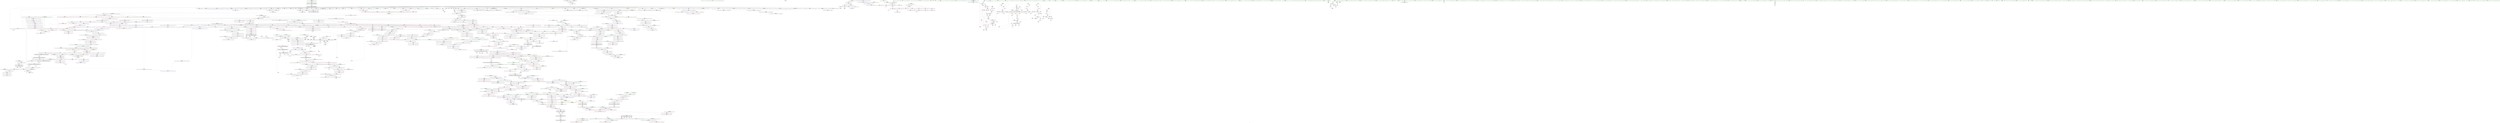 digraph "SVFG" {
	label="SVFG";

	Node0x5587bf7559f0 [shape=record,color=grey,label="{NodeID: 0\nNullPtr|{|<s55>108}}"];
	Node0x5587bf7559f0 -> Node0x5587bfb73360[style=solid];
	Node0x5587bf7559f0 -> Node0x5587bfb73460[style=solid];
	Node0x5587bf7559f0 -> Node0x5587bfb73530[style=solid];
	Node0x5587bf7559f0 -> Node0x5587bfb73600[style=solid];
	Node0x5587bf7559f0 -> Node0x5587bfb736d0[style=solid];
	Node0x5587bf7559f0 -> Node0x5587bfb737a0[style=solid];
	Node0x5587bf7559f0 -> Node0x5587bfb73870[style=solid];
	Node0x5587bf7559f0 -> Node0x5587bfb73940[style=solid];
	Node0x5587bf7559f0 -> Node0x5587bfb73a10[style=solid];
	Node0x5587bf7559f0 -> Node0x5587bfb73ae0[style=solid];
	Node0x5587bf7559f0 -> Node0x5587bfb73bb0[style=solid];
	Node0x5587bf7559f0 -> Node0x5587bfb73c80[style=solid];
	Node0x5587bf7559f0 -> Node0x5587bfb73d50[style=solid];
	Node0x5587bf7559f0 -> Node0x5587bfb73e20[style=solid];
	Node0x5587bf7559f0 -> Node0x5587bfb73ef0[style=solid];
	Node0x5587bf7559f0 -> Node0x5587bfb73fc0[style=solid];
	Node0x5587bf7559f0 -> Node0x5587bfb74090[style=solid];
	Node0x5587bf7559f0 -> Node0x5587bfb74160[style=solid];
	Node0x5587bf7559f0 -> Node0x5587bfb74230[style=solid];
	Node0x5587bf7559f0 -> Node0x5587bfb74300[style=solid];
	Node0x5587bf7559f0 -> Node0x5587bfb743d0[style=solid];
	Node0x5587bf7559f0 -> Node0x5587bfb744a0[style=solid];
	Node0x5587bf7559f0 -> Node0x5587bfb74570[style=solid];
	Node0x5587bf7559f0 -> Node0x5587bfb74640[style=solid];
	Node0x5587bf7559f0 -> Node0x5587bfb74710[style=solid];
	Node0x5587bf7559f0 -> Node0x5587bfb747e0[style=solid];
	Node0x5587bf7559f0 -> Node0x5587bfb748b0[style=solid];
	Node0x5587bf7559f0 -> Node0x5587bfb74980[style=solid];
	Node0x5587bf7559f0 -> Node0x5587bfb74a50[style=solid];
	Node0x5587bf7559f0 -> Node0x5587bfb74b20[style=solid];
	Node0x5587bf7559f0 -> Node0x5587bfb74bf0[style=solid];
	Node0x5587bf7559f0 -> Node0x5587bfb74cc0[style=solid];
	Node0x5587bf7559f0 -> Node0x5587bfb74d90[style=solid];
	Node0x5587bf7559f0 -> Node0x5587bfb74e60[style=solid];
	Node0x5587bf7559f0 -> Node0x5587bfb74f30[style=solid];
	Node0x5587bf7559f0 -> Node0x5587bfb75000[style=solid];
	Node0x5587bf7559f0 -> Node0x5587bfb750d0[style=solid];
	Node0x5587bf7559f0 -> Node0x5587bfb751a0[style=solid];
	Node0x5587bf7559f0 -> Node0x5587bfb75270[style=solid];
	Node0x5587bf7559f0 -> Node0x5587bfb75340[style=solid];
	Node0x5587bf7559f0 -> Node0x5587bfb75410[style=solid];
	Node0x5587bf7559f0 -> Node0x5587bfb754e0[style=solid];
	Node0x5587bf7559f0 -> Node0x5587bfb755b0[style=solid];
	Node0x5587bf7559f0 -> Node0x5587bfb75680[style=solid];
	Node0x5587bf7559f0 -> Node0x5587bfb75750[style=solid];
	Node0x5587bf7559f0 -> Node0x5587bfb75820[style=solid];
	Node0x5587bf7559f0 -> Node0x5587bfb758f0[style=solid];
	Node0x5587bf7559f0 -> Node0x5587bfb79e90[style=solid];
	Node0x5587bf7559f0 -> Node0x5587bfb7c5c0[style=solid];
	Node0x5587bf7559f0 -> Node0x5587bfb7c690[style=solid];
	Node0x5587bf7559f0 -> Node0x5587bfb7c760[style=solid];
	Node0x5587bf7559f0 -> Node0x5587bfb7ecc0[style=solid];
	Node0x5587bf7559f0 -> Node0x5587bf569090[style=solid];
	Node0x5587bf7559f0 -> Node0x5587bfbbe2e0[style=solid];
	Node0x5587bf7559f0 -> Node0x5587bfbbfae0[style=solid];
	Node0x5587bf7559f0:s55 -> Node0x5587bfc68280[style=solid,color=red];
	Node0x5587bfc5fc10 [shape=record,color=black,label="{NodeID: 1882\n1436 = PHI(1245, )\n2nd arg _ZSt22__uninitialized_copy_aISt13move_iteratorIPNSt7__cxx1112basic_stringIcSt11char_traitsIcESaIcEEEES7_S6_ET0_T_SA_S9_RSaIT1_E }"];
	Node0x5587bfc5fc10 -> Node0x5587bfb817d0[style=solid];
	Node0x5587bfb79f90 [shape=record,color=blue,label="{NodeID: 775\n51\<--50\nc.addr\<--c\n_Z4spltNSt7__cxx1112basic_stringIcSt11char_traitsIcESaIcEEEc\n}"];
	Node0x5587bfb79f90 -> Node0x5587bfb85a70[style=dashed];
	Node0x5587bfb91f40 [shape=record,color=yellow,style=double,label="{NodeID: 1550\n160V_1 = ENCHI(MR_160V_0)\npts\{884 \}\nFun[_ZNSt6vectorINSt7__cxx1112basic_stringIcSt11char_traitsIcESaIcEEESaIS5_EE17_M_realloc_insertIJS5_EEEvN9__gnu_cxx17__normal_iteratorIPS5_S7_EEDpOT_]}"];
	Node0x5587bfb91f40 -> Node0x5587bfb7f000[style=dashed];
	Node0x5587bfb709e0 [shape=record,color=purple,label="{NodeID: 443\n585\<--581\n_M_impl2\<--this1\n_ZNSt12_Vector_baseINSt7__cxx1112basic_stringIcSt11char_traitsIcESaIcEEESaIS5_EED2Ev\n}"];
	Node0x5587bfb63f60 [shape=record,color=green,label="{NodeID: 111\n694\<--695\n_ZNSt16allocator_traitsISaINSt7__cxx1112basic_stringIcSt11char_traitsIcESaIcEEEEE10deallocateERS6_PS5_m\<--_ZNSt16allocator_traitsISaINSt7__cxx1112basic_stringIcSt11char_traitsIcESaIcEEEEE10deallocateERS6_PS5_m_field_insensitive\n}"];
	Node0x5587bfb7f9c0 [shape=record,color=blue,label="{NodeID: 886\n1105\<--1101\n__n.addr\<--__n\n_ZNKSt6vectorINSt7__cxx1112basic_stringIcSt11char_traitsIcESaIcEEESaIS5_EE12_M_check_lenEmPKc\n|{|<s2>93}}"];
	Node0x5587bfb7f9c0 -> Node0x5587bfb8d110[style=dashed];
	Node0x5587bfb7f9c0 -> Node0x5587bfb8d520[style=dashed];
	Node0x5587bfb7f9c0:s2 -> Node0x5587bfc03010[style=dashed,color=red];
	Node0x5587bfb86430 [shape=record,color=red,label="{NodeID: 554\n156\<--61\nexn\<--exn.slot\n_Z4spltNSt7__cxx1112basic_stringIcSt11char_traitsIcESaIcEEEc\n}"];
	Node0x5587bfb68f40 [shape=record,color=green,label="{NodeID: 222\n1476\<--1477\nretval\<--retval_field_insensitive\n_ZSt32__make_move_if_noexcept_iteratorINSt7__cxx1112basic_stringIcSt11char_traitsIcESaIcEEESt13move_iteratorIPS5_EET0_PT_\n|{|<s1>115}}"];
	Node0x5587bfb68f40 -> Node0x5587bfb843b0[style=solid];
	Node0x5587bfb68f40:s1 -> Node0x5587bfc626b0[style=solid,color=red];
	Node0x5587bfb8be60 [shape=record,color=red,label="{NodeID: 665\n940\<--881\n\<--__new_finish\n_ZNSt6vectorINSt7__cxx1112basic_stringIcSt11char_traitsIcESaIcEEESaIS5_EE17_M_realloc_insertIJS5_EEEvN9__gnu_cxx17__normal_iteratorIPS5_S7_EEDpOT_\n}"];
	Node0x5587bfb8be60 -> Node0x5587bfb81e50[style=solid];
	Node0x5587bfb76fe0 [shape=record,color=black,label="{NodeID: 333\n591\<--587\nsub.ptr.lhs.cast\<--\n_ZNSt12_Vector_baseINSt7__cxx1112basic_stringIcSt11char_traitsIcESaIcEEESaIS5_EED2Ev\n}"];
	Node0x5587bfb76fe0 -> Node0x5587bfbbcde0[style=solid];
	Node0x5587bf755a80 [shape=record,color=green,label="{NodeID: 1\n7\<--1\n__dso_handle\<--dummyObj\nGlob }"];
	Node0x5587bfc5fdb0 [shape=record,color=black,label="{NodeID: 1883\n1437 = PHI(1246, )\n3rd arg _ZSt22__uninitialized_copy_aISt13move_iteratorIPNSt7__cxx1112basic_stringIcSt11char_traitsIcESaIcEEEES7_S6_ET0_T_SA_S9_RSaIT1_E }"];
	Node0x5587bfc5fdb0 -> Node0x5587bfb818a0[style=solid];
	Node0x5587bfb7a060 [shape=record,color=blue,label="{NodeID: 776\n53\<--69\nnrvo\<--\n_Z4spltNSt7__cxx1112basic_stringIcSt11char_traitsIcESaIcEEEc\n}"];
	Node0x5587bfb7a060 -> Node0x5587bfb7a880[style=dashed];
	Node0x5587bfb92020 [shape=record,color=yellow,style=double,label="{NodeID: 1551\n162V_1 = ENCHI(MR_162V_0)\npts\{886 \}\nFun[_ZNSt6vectorINSt7__cxx1112basic_stringIcSt11char_traitsIcESaIcEEESaIS5_EE17_M_realloc_insertIJS5_EEEvN9__gnu_cxx17__normal_iteratorIPS5_S7_EEDpOT_]}"];
	Node0x5587bfb92020 -> Node0x5587bfb7f0d0[style=dashed];
	Node0x5587bfb70ab0 [shape=record,color=purple,label="{NodeID: 444\n586\<--581\n_M_end_of_storage\<--this1\n_ZNSt12_Vector_baseINSt7__cxx1112basic_stringIcSt11char_traitsIcESaIcEEESaIS5_EED2Ev\n}"];
	Node0x5587bfb70ab0 -> Node0x5587bfb895c0[style=solid];
	Node0x5587bfb64060 [shape=record,color=green,label="{NodeID: 112\n700\<--701\nthis.addr\<--this.addr_field_insensitive\n_ZNSt12_Vector_baseINSt7__cxx1112basic_stringIcSt11char_traitsIcESaIcEEESaIS5_EE12_Vector_implD2Ev\n}"];
	Node0x5587bfb64060 -> Node0x5587bfb8a120[style=solid];
	Node0x5587bfb64060 -> Node0x5587bfb7d7a0[style=solid];
	Node0x5587bfb7fa90 [shape=record,color=blue,label="{NodeID: 887\n1107\<--1102\n__s.addr\<--__s\n_ZNKSt6vectorINSt7__cxx1112basic_stringIcSt11char_traitsIcESaIcEEESaIS5_EE12_M_check_lenEmPKc\n}"];
	Node0x5587bfb7fa90 -> Node0x5587bfb8d1e0[style=dashed];
	Node0x5587bfb86500 [shape=record,color=red,label="{NodeID: 555\n157\<--63\nsel\<--ehselector.slot\n_Z4spltNSt7__cxx1112basic_stringIcSt11char_traitsIcESaIcEEEc\n}"];
	Node0x5587bfb69010 [shape=record,color=green,label="{NodeID: 223\n1478\<--1479\n__i.addr\<--__i.addr_field_insensitive\n_ZSt32__make_move_if_noexcept_iteratorINSt7__cxx1112basic_stringIcSt11char_traitsIcESaIcEEESt13move_iteratorIPS5_EET0_PT_\n}"];
	Node0x5587bfb69010 -> Node0x5587bfb8f8e0[style=solid];
	Node0x5587bfb69010 -> Node0x5587bfba13d0[style=solid];
	Node0x5587bfb8bf30 [shape=record,color=red,label="{NodeID: 666\n949\<--881\n\<--__new_finish\n_ZNSt6vectorINSt7__cxx1112basic_stringIcSt11char_traitsIcESaIcEEESaIS5_EE17_M_realloc_insertIJS5_EEEvN9__gnu_cxx17__normal_iteratorIPS5_S7_EEDpOT_\n|{<s0>73}}"];
	Node0x5587bfb8bf30:s0 -> Node0x5587bfc603c0[style=solid,color=red];
	Node0x5587bfb770b0 [shape=record,color=black,label="{NodeID: 334\n592\<--590\nsub.ptr.rhs.cast\<--\n_ZNSt12_Vector_baseINSt7__cxx1112basic_stringIcSt11char_traitsIcESaIcEEESaIS5_EED2Ev\n}"];
	Node0x5587bfb770b0 -> Node0x5587bfbbcde0[style=solid];
	Node0x5587bfb61420 [shape=record,color=green,label="{NodeID: 2\n9\<--1\n\<--dummyObj\nCan only get source location for instruction, argument, global var or function.}"];
	Node0x5587bfc5fef0 [shape=record,color=black,label="{NodeID: 1884\n510 = PHI(492, )\n0th arg _ZNSt12_Vector_baseINSt7__cxx1112basic_stringIcSt11char_traitsIcESaIcEEESaIS5_EE12_Vector_implC2Ev }"];
	Node0x5587bfc5fef0 -> Node0x5587bfb7c4f0[style=solid];
	Node0x5587bfb7a130 [shape=record,color=blue,label="{NodeID: 777\n55\<--9\np\<--\n_Z4spltNSt7__cxx1112basic_stringIcSt11char_traitsIcESaIcEEEc\n}"];
	Node0x5587bfb7a130 -> Node0x5587bfbf5ea0[style=dashed];
	Node0x5587bfb70b80 [shape=record,color=purple,label="{NodeID: 445\n588\<--581\n_M_impl3\<--this1\n_ZNSt12_Vector_baseINSt7__cxx1112basic_stringIcSt11char_traitsIcESaIcEEESaIS5_EED2Ev\n}"];
	Node0x5587bfb64130 [shape=record,color=green,label="{NodeID: 113\n706\<--707\n_ZNSaINSt7__cxx1112basic_stringIcSt11char_traitsIcESaIcEEEED2Ev\<--_ZNSaINSt7__cxx1112basic_stringIcSt11char_traitsIcESaIcEEEED2Ev_field_insensitive\n}"];
	Node0x5587bfb7fb60 [shape=record,color=blue,label="{NodeID: 888\n1111\<--1133\nref.tmp\<--call4\n_ZNKSt6vectorINSt7__cxx1112basic_stringIcSt11char_traitsIcESaIcEEESaIS5_EE12_M_check_lenEmPKc\n|{|<s1>93}}"];
	Node0x5587bfb7fb60 -> Node0x5587bfb8d520[style=dashed];
	Node0x5587bfb7fb60:s1 -> Node0x5587bfc03120[style=dashed,color=red];
	Node0x5587bfb865d0 [shape=record,color=red,label="{NodeID: 556\n166\<--163\nthis1\<--this.addr\n_ZNSt6vectorINSt7__cxx1112basic_stringIcSt11char_traitsIcESaIcEEESaIS5_EEC2Ev\n}"];
	Node0x5587bfb865d0 -> Node0x5587bfb76070[style=solid];
	Node0x5587bfb690e0 [shape=record,color=green,label="{NodeID: 224\n1483\<--1484\n_ZNSt13move_iteratorIPNSt7__cxx1112basic_stringIcSt11char_traitsIcESaIcEEEEC2ES6_\<--_ZNSt13move_iteratorIPNSt7__cxx1112basic_stringIcSt11char_traitsIcESaIcEEEEC2ES6__field_insensitive\n}"];
	Node0x5587bfb8c000 [shape=record,color=red,label="{NodeID: 667\n963\<--881\n\<--__new_finish\n_ZNSt6vectorINSt7__cxx1112basic_stringIcSt11char_traitsIcESaIcEEESaIS5_EE17_M_realloc_insertIJS5_EEEvN9__gnu_cxx17__normal_iteratorIPS5_S7_EEDpOT_\n}"];
	Node0x5587bfb8c000 -> Node0x5587bfbbe2e0[style=solid];
	Node0x5587bfbf5ea0 [shape=record,color=black,label="{NodeID: 1442\nMR_8V_3 = PHI(MR_8V_4, MR_8V_2, )\npts\{56 \}\n}"];
	Node0x5587bfbf5ea0 -> Node0x5587bfb85c10[style=dashed];
	Node0x5587bfbf5ea0 -> Node0x5587bfb85ce0[style=dashed];
	Node0x5587bfbf5ea0 -> Node0x5587bfb85db0[style=dashed];
	Node0x5587bfbf5ea0 -> Node0x5587bfb85e80[style=dashed];
	Node0x5587bfbf5ea0 -> Node0x5587bfb85f50[style=dashed];
	Node0x5587bfbf5ea0 -> Node0x5587bfb86020[style=dashed];
	Node0x5587bfbf5ea0 -> Node0x5587bfb7a610[style=dashed];
	Node0x5587bfb77180 [shape=record,color=black,label="{NodeID: 335\n665\<--670\n_ZSt11__addressofINSt7__cxx1112basic_stringIcSt11char_traitsIcESaIcEEEEPT_RS6__ret\<--\n_ZSt11__addressofINSt7__cxx1112basic_stringIcSt11char_traitsIcESaIcEEEEPT_RS6_\n|{<s0>47|<s1>120}}"];
	Node0x5587bfb77180:s0 -> Node0x5587bfc5c840[style=solid,color=blue];
	Node0x5587bfb77180:s1 -> Node0x5587bfc5f780[style=solid,color=blue];
	Node0x5587bfb606f0 [shape=record,color=green,label="{NodeID: 3\n13\<--1\n_ZSt3cin\<--dummyObj\nGlob }"];
	Node0x5587bfc60030 [shape=record,color=black,label="{NodeID: 1885\n1215 = PHI(928, 944, )\n0th arg _ZSt34__uninitialized_move_if_noexcept_aIPNSt7__cxx1112basic_stringIcSt11char_traitsIcESaIcEEES6_SaIS5_EET0_T_S9_S8_RT1_ }"];
	Node0x5587bfc60030 -> Node0x5587bfb80110[style=solid];
	Node0x5587bfb7a200 [shape=record,color=blue,label="{NodeID: 778\n57\<--81\nnp\<--conv1\n_Z4spltNSt7__cxx1112basic_stringIcSt11char_traitsIcESaIcEEEc\n}"];
	Node0x5587bfb7a200 -> Node0x5587bfb860f0[style=dashed];
	Node0x5587bfb7a200 -> Node0x5587bfb861c0[style=dashed];
	Node0x5587bfb7a200 -> Node0x5587bfb86290[style=dashed];
	Node0x5587bfb7a200 -> Node0x5587bfb86360[style=dashed];
	Node0x5587bfb7a200 -> Node0x5587bfb7a200[style=dashed];
	Node0x5587bfb70c50 [shape=record,color=purple,label="{NodeID: 446\n589\<--581\n_M_start4\<--this1\n_ZNSt12_Vector_baseINSt7__cxx1112basic_stringIcSt11char_traitsIcESaIcEEESaIS5_EED2Ev\n}"];
	Node0x5587bfb70c50 -> Node0x5587bfb89690[style=solid];
	Node0x5587bfb69550 [shape=record,color=green,label="{NodeID: 114\n713\<--714\n__a.addr\<--__a.addr_field_insensitive\n_ZNSt16allocator_traitsISaINSt7__cxx1112basic_stringIcSt11char_traitsIcESaIcEEEEE10deallocateERS6_PS5_m\n}"];
	Node0x5587bfb69550 -> Node0x5587bfb8a1f0[style=solid];
	Node0x5587bfb69550 -> Node0x5587bfb7d870[style=solid];
	Node0x5587bfb7fc30 [shape=record,color=blue,label="{NodeID: 889\n1109\<--1139\n__len\<--add\n_ZNKSt6vectorINSt7__cxx1112basic_stringIcSt11char_traitsIcESaIcEEESaIS5_EE12_M_check_lenEmPKc\n}"];
	Node0x5587bfb7fc30 -> Node0x5587bfb8d2b0[style=dashed];
	Node0x5587bfb7fc30 -> Node0x5587bfb8d380[style=dashed];
	Node0x5587bfb7fc30 -> Node0x5587bfb8d450[style=dashed];
	Node0x5587bfb866a0 [shape=record,color=red,label="{NodeID: 557\n191\<--185\nthis1\<--this.addr\n_ZNSt6vectorINSt7__cxx1112basic_stringIcSt11char_traitsIcESaIcEEESaIS5_EE9push_backEOS5_\n|{<s0>19}}"];
	Node0x5587bfb866a0:s0 -> Node0x5587bfc67900[style=solid,color=red];
	Node0x5587bfb691e0 [shape=record,color=green,label="{NodeID: 225\n1492\<--1493\n__first\<--__first_field_insensitive\n_ZSt18uninitialized_copyISt13move_iteratorIPNSt7__cxx1112basic_stringIcSt11char_traitsIcESaIcEEEES7_ET0_T_SA_S9_\n}"];
	Node0x5587bfb691e0 -> Node0x5587bfb6ef50[style=solid];
	Node0x5587bfb691e0 -> Node0x5587bfb84480[style=solid];
	Node0x5587bfb8c0d0 [shape=record,color=red,label="{NodeID: 668\n985\<--881\n\<--__new_finish\n_ZNSt6vectorINSt7__cxx1112basic_stringIcSt11char_traitsIcESaIcEEESaIS5_EE17_M_realloc_insertIJS5_EEEvN9__gnu_cxx17__normal_iteratorIPS5_S7_EEDpOT_\n|{<s0>78}}"];
	Node0x5587bfb8c0d0:s0 -> Node0x5587bfc67ce0[style=solid,color=red];
	Node0x5587bfb77250 [shape=record,color=black,label="{NodeID: 336\n690\<--689\n\<--_M_impl\n_ZNSt12_Vector_baseINSt7__cxx1112basic_stringIcSt11char_traitsIcESaIcEEESaIS5_EE13_M_deallocateEPS5_m\n|{<s0>50}}"];
	Node0x5587bfb77250:s0 -> Node0x5587bfc649d0[style=solid,color=red];
	Node0x5587bfb60780 [shape=record,color=green,label="{NodeID: 4\n14\<--1\n.str\<--dummyObj\nGlob }"];
	Node0x5587bfc60240 [shape=record,color=black,label="{NodeID: 1886\n1216 = PHI(932, 948, )\n1st arg _ZSt34__uninitialized_move_if_noexcept_aIPNSt7__cxx1112basic_stringIcSt11char_traitsIcESaIcEEES6_SaIS5_EET0_T_S9_S8_RT1_ }"];
	Node0x5587bfc60240 -> Node0x5587bfb801e0[style=solid];
	Node0x5587bfb7a2d0 [shape=record,color=blue,label="{NodeID: 779\n61\<--107\nexn.slot\<--\n_Z4spltNSt7__cxx1112basic_stringIcSt11char_traitsIcESaIcEEEc\n}"];
	Node0x5587bfb7a2d0 -> Node0x5587bfb86430[style=dashed];
	Node0x5587bfb70d20 [shape=record,color=purple,label="{NodeID: 447\n599\<--581\n_M_impl5\<--this1\n_ZNSt12_Vector_baseINSt7__cxx1112basic_stringIcSt11char_traitsIcESaIcEEESaIS5_EED2Ev\n|{<s0>43}}"];
	Node0x5587bfb70d20:s0 -> Node0x5587bfc666c0[style=solid,color=red];
	Node0x5587bfb69620 [shape=record,color=green,label="{NodeID: 115\n715\<--716\n__p.addr\<--__p.addr_field_insensitive\n_ZNSt16allocator_traitsISaINSt7__cxx1112basic_stringIcSt11char_traitsIcESaIcEEEEE10deallocateERS6_PS5_m\n}"];
	Node0x5587bfb69620 -> Node0x5587bfb8a2c0[style=solid];
	Node0x5587bfb69620 -> Node0x5587bfb7d940[style=solid];
	Node0x5587bfb7fd00 [shape=record,color=blue,label="{NodeID: 890\n1158\<--1156\n__lhs.addr\<--__lhs\n_ZN9__gnu_cxxmiIPNSt7__cxx1112basic_stringIcSt11char_traitsIcESaIcEEESt6vectorIS6_SaIS6_EEEENS_17__normal_iteratorIT_T0_E15difference_typeERKSE_SH_\n}"];
	Node0x5587bfb7fd00 -> Node0x5587bfb8d5f0[style=dashed];
	Node0x5587bfb86770 [shape=record,color=red,label="{NodeID: 558\n192\<--187\n\<--__x.addr\n_ZNSt6vectorINSt7__cxx1112basic_stringIcSt11char_traitsIcESaIcEEESaIS5_EE9push_backEOS5_\n|{<s0>18}}"];
	Node0x5587bfb86770:s0 -> Node0x5587bfc607d0[style=solid,color=red];
	Node0x5587bfb692b0 [shape=record,color=green,label="{NodeID: 226\n1494\<--1495\n__last\<--__last_field_insensitive\n_ZSt18uninitialized_copyISt13move_iteratorIPNSt7__cxx1112basic_stringIcSt11char_traitsIcESaIcEEEES7_ET0_T_SA_S9_\n}"];
	Node0x5587bfb692b0 -> Node0x5587bfb6f020[style=solid];
	Node0x5587bfb692b0 -> Node0x5587bfb84550[style=solid];
	Node0x5587bfb8c1a0 [shape=record,color=red,label="{NodeID: 669\n1032\<--881\n\<--__new_finish\n_ZNSt6vectorINSt7__cxx1112basic_stringIcSt11char_traitsIcESaIcEEESaIS5_EE17_M_realloc_insertIJS5_EEEvN9__gnu_cxx17__normal_iteratorIPS5_S7_EEDpOT_\n}"];
	Node0x5587bfb8c1a0 -> Node0x5587bfb7f410[style=solid];
	Node0x5587bfb77320 [shape=record,color=black,label="{NodeID: 337\n704\<--703\n\<--this1\n_ZNSt12_Vector_baseINSt7__cxx1112basic_stringIcSt11char_traitsIcESaIcEEESaIS5_EE12_Vector_implD2Ev\n|{<s0>51}}"];
	Node0x5587bfb77320:s0 -> Node0x5587bfc616b0[style=solid,color=red];
	Node0x5587bfb60a30 [shape=record,color=green,label="{NodeID: 5\n16\<--1\n.str.1\<--dummyObj\nGlob }"];
	Node0x5587bfc603c0 [shape=record,color=black,label="{NodeID: 1887\n1217 = PHI(933, 949, )\n2nd arg _ZSt34__uninitialized_move_if_noexcept_aIPNSt7__cxx1112basic_stringIcSt11char_traitsIcESaIcEEES6_SaIS5_EET0_T_S9_S8_RT1_ }"];
	Node0x5587bfc603c0 -> Node0x5587bfb802b0[style=solid];
	Node0x5587bfb7a3a0 [shape=record,color=blue,label="{NodeID: 780\n63\<--109\nehselector.slot\<--\n_Z4spltNSt7__cxx1112basic_stringIcSt11char_traitsIcESaIcEEEc\n}"];
	Node0x5587bfb7a3a0 -> Node0x5587bfb86500[style=dashed];
	Node0x5587bfb70df0 [shape=record,color=purple,label="{NodeID: 448\n609\<--581\n_M_impl6\<--this1\n_ZNSt12_Vector_baseINSt7__cxx1112basic_stringIcSt11char_traitsIcESaIcEEESaIS5_EED2Ev\n|{<s0>44}}"];
	Node0x5587bfb70df0:s0 -> Node0x5587bfc666c0[style=solid,color=red];
	Node0x5587bfb696f0 [shape=record,color=green,label="{NodeID: 116\n717\<--718\n__n.addr\<--__n.addr_field_insensitive\n_ZNSt16allocator_traitsISaINSt7__cxx1112basic_stringIcSt11char_traitsIcESaIcEEEEE10deallocateERS6_PS5_m\n}"];
	Node0x5587bfb696f0 -> Node0x5587bfb8a390[style=solid];
	Node0x5587bfb696f0 -> Node0x5587bfb7da10[style=solid];
	Node0x5587bfb7fdd0 [shape=record,color=blue,label="{NodeID: 891\n1160\<--1157\n__rhs.addr\<--__rhs\n_ZN9__gnu_cxxmiIPNSt7__cxx1112basic_stringIcSt11char_traitsIcESaIcEEESt6vectorIS6_SaIS6_EEEENS_17__normal_iteratorIT_T0_E15difference_typeERKSE_SH_\n}"];
	Node0x5587bfb7fdd0 -> Node0x5587bfb8d6c0[style=dashed];
	Node0x5587bfb86840 [shape=record,color=red,label="{NodeID: 559\n222\<--215\nthis1\<--this.addr\n_ZNSt6vectorINSt7__cxx1112basic_stringIcSt11char_traitsIcESaIcEEESaIS5_EED2Ev\n}"];
	Node0x5587bfb86840 -> Node0x5587bfb76140[style=solid];
	Node0x5587bfb86840 -> Node0x5587bfb76210[style=solid];
	Node0x5587bfb86840 -> Node0x5587bfb762e0[style=solid];
	Node0x5587bfb86840 -> Node0x5587bfb763b0[style=solid];
	Node0x5587bfb86840 -> Node0x5587bfb76480[style=solid];
	Node0x5587bfb69380 [shape=record,color=green,label="{NodeID: 227\n1496\<--1497\n__result.addr\<--__result.addr_field_insensitive\n_ZSt18uninitialized_copyISt13move_iteratorIPNSt7__cxx1112basic_stringIcSt11char_traitsIcESaIcEEEES7_ET0_T_SA_S9_\n}"];
	Node0x5587bfb69380 -> Node0x5587bfb8fa80[style=solid];
	Node0x5587bfb69380 -> Node0x5587bfba1640[style=solid];
	Node0x5587bfb8c270 [shape=record,color=red,label="{NodeID: 670\n961\<--883\nexn\<--exn.slot\n_ZNSt6vectorINSt7__cxx1112basic_stringIcSt11char_traitsIcESaIcEEESaIS5_EE17_M_realloc_insertIJS5_EEEvN9__gnu_cxx17__normal_iteratorIPS5_S7_EEDpOT_\n}"];
	Node0x5587bfbf6da0 [shape=record,color=black,label="{NodeID: 1445\nMR_72V_3 = PHI(MR_72V_4, MR_72V_2, )\npts\{1320 \}\n}"];
	Node0x5587bfbf6da0 -> Node0x5587bfb8e7d0[style=dashed];
	Node0x5587bfb773f0 [shape=record,color=black,label="{NodeID: 338\n723\<--722\n\<--\n_ZNSt16allocator_traitsISaINSt7__cxx1112basic_stringIcSt11char_traitsIcESaIcEEEEE10deallocateERS6_PS5_m\n|{<s0>52}}"];
	Node0x5587bfb773f0:s0 -> Node0x5587bfc63a00[style=solid,color=red];
	Node0x5587bfb60ac0 [shape=record,color=green,label="{NodeID: 6\n19\<--1\n\<--dummyObj\nCan only get source location for instruction, argument, global var or function.}"];
	Node0x5587bfc60540 [shape=record,color=black,label="{NodeID: 1888\n1218 = PHI(935, 951, )\n3rd arg _ZSt34__uninitialized_move_if_noexcept_aIPNSt7__cxx1112basic_stringIcSt11char_traitsIcESaIcEEES6_SaIS5_EET0_T_S9_S8_RT1_ }"];
	Node0x5587bfc60540 -> Node0x5587bfb80380[style=solid];
	Node0x5587bfb7a470 [shape=record,color=blue,label="{NodeID: 781\n61\<--113\nexn.slot\<--\n_Z4spltNSt7__cxx1112basic_stringIcSt11char_traitsIcESaIcEEEc\n}"];
	Node0x5587bfb7a470 -> Node0x5587bfb86430[style=dashed];
	Node0x5587bfb924b0 [shape=record,color=yellow,style=double,label="{NodeID: 1556\n190V_1 = ENCHI(MR_190V_0)\npts\{8680000 8780000 \}\nFun[_ZN9__gnu_cxxmiIPNSt7__cxx1112basic_stringIcSt11char_traitsIcESaIcEEESt6vectorIS6_SaIS6_EEEENS_17__normal_iteratorIT_T0_E15difference_typeERKSE_SH_]}"];
	Node0x5587bfb924b0 -> Node0x5587bfb8d790[style=dashed];
	Node0x5587bfb924b0 -> Node0x5587bfb8d860[style=dashed];
	Node0x5587bfb70ec0 [shape=record,color=purple,label="{NodeID: 449\n653\<--652\nincdec.ptr\<--\n_ZNSt12_Destroy_auxILb0EE9__destroyIPNSt7__cxx1112basic_stringIcSt11char_traitsIcESaIcEEEEEvT_S9_\n}"];
	Node0x5587bfb70ec0 -> Node0x5587bfb7d2c0[style=solid];
	Node0x5587bfb697c0 [shape=record,color=green,label="{NodeID: 117\n727\<--728\n_ZN9__gnu_cxx13new_allocatorINSt7__cxx1112basic_stringIcSt11char_traitsIcESaIcEEEE10deallocateEPS6_m\<--_ZN9__gnu_cxx13new_allocatorINSt7__cxx1112basic_stringIcSt11char_traitsIcESaIcEEEE10deallocateEPS6_m_field_insensitive\n}"];
	Node0x5587bfb7fea0 [shape=record,color=blue,label="{NodeID: 892\n1179\<--1176\nthis.addr\<--this\n_ZNSt6vectorINSt7__cxx1112basic_stringIcSt11char_traitsIcESaIcEEESaIS5_EE5beginEv\n}"];
	Node0x5587bfb7fea0 -> Node0x5587bfb8d930[style=dashed];
	Node0x5587bfb86910 [shape=record,color=red,label="{NodeID: 560\n251\<--217\nexn\<--exn.slot\n_ZNSt6vectorINSt7__cxx1112basic_stringIcSt11char_traitsIcESaIcEEESaIS5_EED2Ev\n|{<s0>24}}"];
	Node0x5587bfb86910:s0 -> Node0x5587bfc65a80[style=solid,color=red];
	Node0x5587bfb69450 [shape=record,color=green,label="{NodeID: 228\n1498\<--1499\n__assignable\<--__assignable_field_insensitive\n_ZSt18uninitialized_copyISt13move_iteratorIPNSt7__cxx1112basic_stringIcSt11char_traitsIcESaIcEEEES7_ET0_T_SA_S9_\n}"];
	Node0x5587bfb69450 -> Node0x5587bfba1710[style=solid];
	Node0x5587bfb8c340 [shape=record,color=red,label="{NodeID: 671\n1045\<--883\nexn42\<--exn.slot\n_ZNSt6vectorINSt7__cxx1112basic_stringIcSt11char_traitsIcESaIcEEESaIS5_EE17_M_realloc_insertIJS5_EEEvN9__gnu_cxx17__normal_iteratorIPS5_S7_EEDpOT_\n}"];
	Node0x5587bfbf72a0 [shape=record,color=black,label="{NodeID: 1446\nMR_28V_3 = PHI(MR_28V_5, MR_28V_2, MR_28V_4, )\npts\{259 \}\n}"];
	Node0x5587bfbf72a0 -> Node0x5587bfb86b80[style=dashed];
	Node0x5587bfb774c0 [shape=record,color=black,label="{NodeID: 339\n745\<--744\n\<--\n_ZN9__gnu_cxx13new_allocatorINSt7__cxx1112basic_stringIcSt11char_traitsIcESaIcEEEE10deallocateEPS6_m\n}"];
	Node0x5587bfb60b80 [shape=record,color=green,label="{NodeID: 7\n69\<--1\n\<--dummyObj\nCan only get source location for instruction, argument, global var or function.}"];
	Node0x5587bfc606c0 [shape=record,color=black,label="{NodeID: 1889\n527 = PHI(515, )\n0th arg _ZNSaINSt7__cxx1112basic_stringIcSt11char_traitsIcESaIcEEEEC2Ev }"];
	Node0x5587bfc606c0 -> Node0x5587bfb7c830[style=solid];
	Node0x5587bfb7a540 [shape=record,color=blue,label="{NodeID: 782\n63\<--115\nehselector.slot\<--\n_Z4spltNSt7__cxx1112basic_stringIcSt11char_traitsIcESaIcEEEc\n}"];
	Node0x5587bfb7a540 -> Node0x5587bfb86500[style=dashed];
	Node0x5587bfb70f90 [shape=record,color=purple,label="{NodeID: 450\n689\<--685\n_M_impl\<--this1\n_ZNSt12_Vector_baseINSt7__cxx1112basic_stringIcSt11char_traitsIcESaIcEEESaIS5_EE13_M_deallocateEPS5_m\n}"];
	Node0x5587bfb70f90 -> Node0x5587bfb77250[style=solid];
	Node0x5587bfb69890 [shape=record,color=green,label="{NodeID: 118\n734\<--735\nthis.addr\<--this.addr_field_insensitive\n_ZN9__gnu_cxx13new_allocatorINSt7__cxx1112basic_stringIcSt11char_traitsIcESaIcEEEE10deallocateEPS6_m\n}"];
	Node0x5587bfb69890 -> Node0x5587bfb8a460[style=solid];
	Node0x5587bfb69890 -> Node0x5587bfb7dae0[style=solid];
	Node0x5587bfb7ff70 [shape=record,color=blue,label="{NodeID: 893\n1193\<--1191\nthis.addr\<--this\n_ZNSt12_Vector_baseINSt7__cxx1112basic_stringIcSt11char_traitsIcESaIcEEESaIS5_EE11_M_allocateEm\n}"];
	Node0x5587bfb7ff70 -> Node0x5587bfb8dad0[style=dashed];
	Node0x5587bfb869e0 [shape=record,color=red,label="{NodeID: 561\n226\<--225\n\<--_M_start\n_ZNSt6vectorINSt7__cxx1112basic_stringIcSt11char_traitsIcESaIcEEESaIS5_EED2Ev\n|{<s0>21}}"];
	Node0x5587bfb869e0:s0 -> Node0x5587bfc67b20[style=solid,color=red];
	Node0x5587bfb71980 [shape=record,color=green,label="{NodeID: 229\n1500\<--1501\nagg.tmp\<--agg.tmp_field_insensitive\n_ZSt18uninitialized_copyISt13move_iteratorIPNSt7__cxx1112basic_stringIcSt11char_traitsIcESaIcEEEES7_ET0_T_SA_S9_\n}"];
	Node0x5587bfb71980 -> Node0x5587bfb6f0f0[style=solid];
	Node0x5587bfb71980 -> Node0x5587bfb84620[style=solid];
	Node0x5587bfb8c410 [shape=record,color=red,label="{NodeID: 672\n1046\<--885\nsel\<--ehselector.slot\n_ZNSt6vectorINSt7__cxx1112basic_stringIcSt11char_traitsIcESaIcEEESaIS5_EE17_M_realloc_insertIJS5_EEEvN9__gnu_cxx17__normal_iteratorIPS5_S7_EEDpOT_\n}"];
	Node0x5587bfbf23a0 [shape=record,color=black,label="{NodeID: 1447\nMR_34V_2 = PHI(MR_34V_4, MR_34V_1, MR_34V_1, )\npts\{265 \}\n}"];
	Node0x5587bfb77590 [shape=record,color=black,label="{NodeID: 340\n758\<--757\n\<--this1\n_ZNSaINSt7__cxx1112basic_stringIcSt11char_traitsIcESaIcEEEED2Ev\n|{<s0>54}}"];
	Node0x5587bfb77590:s0 -> Node0x5587bfc4e690[style=solid,color=red];
	Node0x5587bfb614e0 [shape=record,color=green,label="{NodeID: 8\n121\<--1\n\<--dummyObj\nCan only get source location for instruction, argument, global var or function.}"];
	Node0x5587bfc607d0 [shape=record,color=black,label="{NodeID: 1890\n828 = PHI(192, )\n0th arg _ZSt4moveIRNSt7__cxx1112basic_stringIcSt11char_traitsIcESaIcEEEEONSt16remove_referenceIT_E4typeEOS8_ }"];
	Node0x5587bfc607d0 -> Node0x5587bfb7e230[style=solid];
	Node0x5587bfb7a610 [shape=record,color=blue,label="{NodeID: 783\n55\<--120\np\<--add\n_Z4spltNSt7__cxx1112basic_stringIcSt11char_traitsIcESaIcEEEc\n}"];
	Node0x5587bfb7a610 -> Node0x5587bfbf5ea0[style=dashed];
	Node0x5587bfb71060 [shape=record,color=purple,label="{NodeID: 451\n816\<--777\ncoerce.dive\<--agg.tmp\n_ZNSt6vectorINSt7__cxx1112basic_stringIcSt11char_traitsIcESaIcEEESaIS5_EE12emplace_backIJS5_EEEvDpOT_\n}"];
	Node0x5587bfb71060 -> Node0x5587bfb7e160[style=solid];
	Node0x5587bfb69960 [shape=record,color=green,label="{NodeID: 119\n736\<--737\n__p.addr\<--__p.addr_field_insensitive\n_ZN9__gnu_cxx13new_allocatorINSt7__cxx1112basic_stringIcSt11char_traitsIcESaIcEEEE10deallocateEPS6_m\n}"];
	Node0x5587bfb69960 -> Node0x5587bfb8a530[style=solid];
	Node0x5587bfb69960 -> Node0x5587bfb7dbb0[style=solid];
	Node0x5587bfb80040 [shape=record,color=blue,label="{NodeID: 894\n1195\<--1192\n__n.addr\<--__n\n_ZNSt12_Vector_baseINSt7__cxx1112basic_stringIcSt11char_traitsIcESaIcEEESaIS5_EE11_M_allocateEm\n}"];
	Node0x5587bfb80040 -> Node0x5587bfb8dba0[style=dashed];
	Node0x5587bfb80040 -> Node0x5587bfb8dc70[style=dashed];
	Node0x5587bfb86ab0 [shape=record,color=red,label="{NodeID: 562\n230\<--229\n\<--_M_finish\n_ZNSt6vectorINSt7__cxx1112basic_stringIcSt11char_traitsIcESaIcEEESaIS5_EED2Ev\n|{<s0>21}}"];
	Node0x5587bfb86ab0:s0 -> Node0x5587bfc67ce0[style=solid,color=red];
	Node0x5587bfb71a50 [shape=record,color=green,label="{NodeID: 230\n1502\<--1503\nagg.tmp2\<--agg.tmp2_field_insensitive\n_ZSt18uninitialized_copyISt13move_iteratorIPNSt7__cxx1112basic_stringIcSt11char_traitsIcESaIcEEEES7_ET0_T_SA_S9_\n}"];
	Node0x5587bfb71a50 -> Node0x5587bfb6f1c0[style=solid];
	Node0x5587bfb71a50 -> Node0x5587bfb846f0[style=solid];
	Node0x5587bfb8c4e0 [shape=record,color=red,label="{NodeID: 673\n928\<--927\n\<--_M_start\n_ZNSt6vectorINSt7__cxx1112basic_stringIcSt11char_traitsIcESaIcEEESaIS5_EE17_M_realloc_insertIJS5_EEEvN9__gnu_cxx17__normal_iteratorIPS5_S7_EEDpOT_\n|{<s0>70}}"];
	Node0x5587bfb8c4e0:s0 -> Node0x5587bfc60030[style=solid,color=red];
	Node0x5587bfbf28a0 [shape=record,color=black,label="{NodeID: 1448\nMR_36V_2 = PHI(MR_36V_3, MR_36V_1, MR_36V_1, )\npts\{267 \}\n}"];
	Node0x5587bfb77660 [shape=record,color=black,label="{NodeID: 341\n782\<--781\n\<--this1\n_ZNSt6vectorINSt7__cxx1112basic_stringIcSt11char_traitsIcESaIcEEESaIS5_EE12emplace_backIJS5_EEEvDpOT_\n}"];
	Node0x5587bfb77660 -> Node0x5587bfb71200[style=solid];
	Node0x5587bfb77660 -> Node0x5587bfb712d0[style=solid];
	Node0x5587bfb61570 [shape=record,color=green,label="{NodeID: 9\n134\<--1\n\<--dummyObj\nCan only get source location for instruction, argument, global var or function.}"];
	Node0x5587bfc608e0 [shape=record,color=black,label="{NodeID: 1891\n1644 = PHI(1535, )\n0th arg _ZNKSt13move_iteratorIPNSt7__cxx1112basic_stringIcSt11char_traitsIcESaIcEEEEdeEv }"];
	Node0x5587bfc608e0 -> Node0x5587bfba2410[style=solid];
	Node0x5587bfb7a6e0 [shape=record,color=blue,label="{NodeID: 784\n61\<--139\nexn.slot\<--\n_Z4spltNSt7__cxx1112basic_stringIcSt11char_traitsIcESaIcEEEc\n}"];
	Node0x5587bfb7a6e0 -> Node0x5587bfb86430[style=dashed];
	Node0x5587bfb927b0 [shape=record,color=yellow,style=double,label="{NodeID: 1559\n274V_1 = ENCHI(MR_274V_0)\npts\{15360000 \}\nFun[_ZSteqIPNSt7__cxx1112basic_stringIcSt11char_traitsIcESaIcEEEEbRKSt13move_iteratorIT_ESB_]|{<s0>133}}"];
	Node0x5587bfb927b0:s0 -> Node0x5587bfb93700[style=dashed,color=red];
	Node0x5587bfb71130 [shape=record,color=purple,label="{NodeID: 452\n820\<--777\ncoerce.dive10\<--agg.tmp\n_ZNSt6vectorINSt7__cxx1112basic_stringIcSt11char_traitsIcESaIcEEESaIS5_EE12emplace_backIJS5_EEEvDpOT_\n}"];
	Node0x5587bfb71130 -> Node0x5587bfb8ad50[style=solid];
	Node0x5587bfb69a30 [shape=record,color=green,label="{NodeID: 120\n738\<--739\n.addr\<--.addr_field_insensitive\n_ZN9__gnu_cxx13new_allocatorINSt7__cxx1112basic_stringIcSt11char_traitsIcESaIcEEEE10deallocateEPS6_m\n}"];
	Node0x5587bfb69a30 -> Node0x5587bfb7dc80[style=solid];
	Node0x5587bfb80110 [shape=record,color=blue,label="{NodeID: 895\n1219\<--1215\n__first.addr\<--__first\n_ZSt34__uninitialized_move_if_noexcept_aIPNSt7__cxx1112basic_stringIcSt11char_traitsIcESaIcEEES6_SaIS5_EET0_T_S9_S8_RT1_\n}"];
	Node0x5587bfb80110 -> Node0x5587bfb8dd40[style=dashed];
	Node0x5587bfb86b80 [shape=record,color=red,label="{NodeID: 563\n357\<--258\n\<--retval\n_Z2goi\n}"];
	Node0x5587bfb86b80 -> Node0x5587bfb767c0[style=solid];
	Node0x5587bfb71b20 [shape=record,color=green,label="{NodeID: 231\n1523\<--1524\n_ZNSt20__uninitialized_copyILb0EE13__uninit_copyISt13move_iteratorIPNSt7__cxx1112basic_stringIcSt11char_traitsIcESaIcEEEES9_EET0_T_SC_SB_\<--_ZNSt20__uninitialized_copyILb0EE13__uninit_copyISt13move_iteratorIPNSt7__cxx1112basic_stringIcSt11char_traitsIcESaIcEEEES9_EET0_T_SC_SB__field_insensitive\n}"];
	Node0x5587bfb8c5b0 [shape=record,color=red,label="{NodeID: 674\n932\<--929\n\<--call8\n_ZNSt6vectorINSt7__cxx1112basic_stringIcSt11char_traitsIcESaIcEEESaIS5_EE17_M_realloc_insertIJS5_EEEvN9__gnu_cxx17__normal_iteratorIPS5_S7_EEDpOT_\n|{<s0>70}}"];
	Node0x5587bfb8c5b0:s0 -> Node0x5587bfc60240[style=solid,color=red];
	Node0x5587bfbf2da0 [shape=record,color=black,label="{NodeID: 1449\nMR_38V_2 = PHI(MR_38V_10, MR_38V_1, MR_38V_3, )\npts\{120000 \}\n|{<s0>25|<s1>25|<s2>33}}"];
	Node0x5587bfbf2da0:s0 -> Node0x5587bfb87f00[style=dashed,color=blue];
	Node0x5587bfbf2da0:s1 -> Node0x5587bfb7b580[style=dashed,color=blue];
	Node0x5587bfbf2da0:s2 -> Node0x5587bfbfe6c0[style=dashed,color=blue];
	Node0x5587bfb77730 [shape=record,color=black,label="{NodeID: 342\n786\<--781\n\<--this1\n_ZNSt6vectorINSt7__cxx1112basic_stringIcSt11char_traitsIcESaIcEEESaIS5_EE12emplace_backIJS5_EEEvDpOT_\n}"];
	Node0x5587bfb77730 -> Node0x5587bfb713a0[style=solid];
	Node0x5587bfb77730 -> Node0x5587bfb71470[style=solid];
	Node0x5587bfb61630 [shape=record,color=green,label="{NodeID: 10\n146\<--1\n\<--dummyObj\nCan only get source location for instruction, argument, global var or function.}"];
	Node0x5587bfc609f0 [shape=record,color=black,label="{NodeID: 1892\n666 = PHI(644, 1559, )\n0th arg _ZSt11__addressofINSt7__cxx1112basic_stringIcSt11char_traitsIcESaIcEEEEPT_RS6_ }"];
	Node0x5587bfc609f0 -> Node0x5587bfb7d460[style=solid];
	Node0x5587bfb7a7b0 [shape=record,color=blue,label="{NodeID: 785\n63\<--141\nehselector.slot\<--\n_Z4spltNSt7__cxx1112basic_stringIcSt11char_traitsIcESaIcEEEc\n}"];
	Node0x5587bfb7a7b0 -> Node0x5587bfb86500[style=dashed];
	Node0x5587bfb92890 [shape=record,color=yellow,style=double,label="{NodeID: 1560\n276V_1 = ENCHI(MR_276V_0)\npts\{15380000 \}\nFun[_ZSteqIPNSt7__cxx1112basic_stringIcSt11char_traitsIcESaIcEEEEbRKSt13move_iteratorIT_ESB_]|{<s0>134}}"];
	Node0x5587bfb92890:s0 -> Node0x5587bfb93700[style=dashed,color=red];
	Node0x5587bfb71200 [shape=record,color=purple,label="{NodeID: 453\n783\<--782\n_M_impl\<--\n_ZNSt6vectorINSt7__cxx1112basic_stringIcSt11char_traitsIcESaIcEEESaIS5_EE12emplace_backIJS5_EEEvDpOT_\n}"];
	Node0x5587bfb69b00 [shape=record,color=green,label="{NodeID: 121\n747\<--748\n_ZdlPv\<--_ZdlPv_field_insensitive\n}"];
	Node0x5587bfb801e0 [shape=record,color=blue,label="{NodeID: 896\n1221\<--1216\n__last.addr\<--__last\n_ZSt34__uninitialized_move_if_noexcept_aIPNSt7__cxx1112basic_stringIcSt11char_traitsIcESaIcEEES6_SaIS5_EET0_T_S9_S8_RT1_\n}"];
	Node0x5587bfb801e0 -> Node0x5587bfb8de10[style=dashed];
	Node0x5587bfb86c50 [shape=record,color=red,label="{NodeID: 564\n269\<--260\n\<--x.addr\n_Z2goi\n}"];
	Node0x5587bfb86c50 -> Node0x5587bfb76550[style=solid];
	Node0x5587bfb71bf0 [shape=record,color=green,label="{NodeID: 232\n1535\<--1536\n__first\<--__first_field_insensitive\n_ZNSt20__uninitialized_copyILb0EE13__uninit_copyISt13move_iteratorIPNSt7__cxx1112basic_stringIcSt11char_traitsIcESaIcEEEES9_EET0_T_SC_SB_\n|{|<s1>119|<s2>121|<s3>123}}"];
	Node0x5587bfb71bf0 -> Node0x5587bfb84b00[style=solid];
	Node0x5587bfb71bf0:s1 -> Node0x5587bfc61e40[style=solid,color=red];
	Node0x5587bfb71bf0:s2 -> Node0x5587bfc608e0[style=solid,color=red];
	Node0x5587bfb71bf0:s3 -> Node0x5587bfc66920[style=solid,color=red];
	Node0x5587bfb8c680 [shape=record,color=red,label="{NodeID: 675\n944\<--943\n\<--call12\n_ZNSt6vectorINSt7__cxx1112basic_stringIcSt11char_traitsIcESaIcEEESaIS5_EE17_M_realloc_insertIJS5_EEEvN9__gnu_cxx17__normal_iteratorIPS5_S7_EEDpOT_\n|{<s0>73}}"];
	Node0x5587bfb8c680:s0 -> Node0x5587bfc60030[style=solid,color=red];
	Node0x5587bfb77800 [shape=record,color=black,label="{NodeID: 343\n792\<--781\n\<--this1\n_ZNSt6vectorINSt7__cxx1112basic_stringIcSt11char_traitsIcESaIcEEESaIS5_EE12emplace_backIJS5_EEEvDpOT_\n}"];
	Node0x5587bfb77800 -> Node0x5587bfb71540[style=solid];
	Node0x5587bfb61730 [shape=record,color=green,label="{NodeID: 11\n276\<--1\n\<--dummyObj\nCan only get source location for instruction, argument, global var or function.}"];
	Node0x5587bfc60c00 [shape=record,color=black,label="{NodeID: 1893\n1353 = PHI(1287, )\n0th arg _ZNKSt12_Vector_baseINSt7__cxx1112basic_stringIcSt11char_traitsIcESaIcEEESaIS5_EE19_M_get_Tp_allocatorEv }"];
	Node0x5587bfc60c00 -> Node0x5587bfb80e10[style=solid];
	Node0x5587bfb7a880 [shape=record,color=blue,label="{NodeID: 786\n53\<--146\nnrvo\<--\n_Z4spltNSt7__cxx1112basic_stringIcSt11char_traitsIcESaIcEEEc\n}"];
	Node0x5587bfb7a880 -> Node0x5587bfb85b40[style=dashed];
	Node0x5587bfb712d0 [shape=record,color=purple,label="{NodeID: 454\n784\<--782\n_M_finish\<--\n_ZNSt6vectorINSt7__cxx1112basic_stringIcSt11char_traitsIcESaIcEEESaIS5_EE12emplace_backIJS5_EEEvDpOT_\n}"];
	Node0x5587bfb712d0 -> Node0x5587bfb8aa10[style=solid];
	Node0x5587bfb69c00 [shape=record,color=green,label="{NodeID: 122\n754\<--755\nthis.addr\<--this.addr_field_insensitive\n_ZNSaINSt7__cxx1112basic_stringIcSt11char_traitsIcESaIcEEEED2Ev\n}"];
	Node0x5587bfb69c00 -> Node0x5587bfb8a600[style=solid];
	Node0x5587bfb69c00 -> Node0x5587bfb7dd50[style=solid];
	Node0x5587bfb802b0 [shape=record,color=blue,label="{NodeID: 897\n1223\<--1217\n__result.addr\<--__result\n_ZSt34__uninitialized_move_if_noexcept_aIPNSt7__cxx1112basic_stringIcSt11char_traitsIcESaIcEEES6_SaIS5_EET0_T_S9_S8_RT1_\n}"];
	Node0x5587bfb802b0 -> Node0x5587bfb8dee0[style=dashed];
	Node0x5587bfb86d20 [shape=record,color=red,label="{NodeID: 565\n282\<--260\n\<--x.addr\n_Z2goi\n}"];
	Node0x5587bfb86d20 -> Node0x5587bfbbde60[style=solid];
	Node0x5587bfb71cc0 [shape=record,color=green,label="{NodeID: 233\n1537\<--1538\n__last\<--__last_field_insensitive\n_ZNSt20__uninitialized_copyILb0EE13__uninit_copyISt13move_iteratorIPNSt7__cxx1112basic_stringIcSt11char_traitsIcESaIcEEEES9_EET0_T_SC_SB_\n|{|<s1>119}}"];
	Node0x5587bfb71cc0 -> Node0x5587bfb84bd0[style=solid];
	Node0x5587bfb71cc0:s1 -> Node0x5587bfc61f50[style=solid,color=red];
	Node0x5587bfb8c750 [shape=record,color=red,label="{NodeID: 676\n948\<--947\n\<--_M_finish\n_ZNSt6vectorINSt7__cxx1112basic_stringIcSt11char_traitsIcESaIcEEESaIS5_EE17_M_realloc_insertIJS5_EEEvN9__gnu_cxx17__normal_iteratorIPS5_S7_EEDpOT_\n|{<s0>73}}"];
	Node0x5587bfb8c750:s0 -> Node0x5587bfc60240[style=solid,color=red];
	Node0x5587bfb778d0 [shape=record,color=black,label="{NodeID: 344\n795\<--781\n\<--this1\n_ZNSt6vectorINSt7__cxx1112basic_stringIcSt11char_traitsIcESaIcEEESaIS5_EE12emplace_backIJS5_EEEvDpOT_\n}"];
	Node0x5587bfb778d0 -> Node0x5587bfb71610[style=solid];
	Node0x5587bfb778d0 -> Node0x5587bfb716e0[style=solid];
	Node0x5587bfb61830 [shape=record,color=green,label="{NodeID: 12\n290\<--1\n\<--dummyObj\nCan only get source location for instruction, argument, global var or function.}"];
	Node0x5587bfc60d10 [shape=record,color=black,label="{NodeID: 1894\n1256 = PHI(867, 867, 1164, 1167, )\n0th arg _ZNK9__gnu_cxx17__normal_iteratorIPNSt7__cxx1112basic_stringIcSt11char_traitsIcESaIcEEESt6vectorIS6_SaIS6_EEE4baseEv }"];
	Node0x5587bfc60d10 -> Node0x5587bfb805f0[style=solid];
	Node0x5587bfb7a950 [shape=record,color=blue,label="{NodeID: 787\n163\<--162\nthis.addr\<--this\n_ZNSt6vectorINSt7__cxx1112basic_stringIcSt11char_traitsIcESaIcEEESaIS5_EEC2Ev\n}"];
	Node0x5587bfb7a950 -> Node0x5587bfb865d0[style=dashed];
	Node0x5587bfb713a0 [shape=record,color=purple,label="{NodeID: 455\n787\<--786\n_M_impl2\<--\n_ZNSt6vectorINSt7__cxx1112basic_stringIcSt11char_traitsIcESaIcEEESaIS5_EE12emplace_backIJS5_EEEvDpOT_\n}"];
	Node0x5587bfb69cd0 [shape=record,color=green,label="{NodeID: 123\n760\<--761\n_ZN9__gnu_cxx13new_allocatorINSt7__cxx1112basic_stringIcSt11char_traitsIcESaIcEEEED2Ev\<--_ZN9__gnu_cxx13new_allocatorINSt7__cxx1112basic_stringIcSt11char_traitsIcESaIcEEEED2Ev_field_insensitive\n}"];
	Node0x5587bfb80380 [shape=record,color=blue,label="{NodeID: 898\n1225\<--1218\n__alloc.addr\<--__alloc\n_ZSt34__uninitialized_move_if_noexcept_aIPNSt7__cxx1112basic_stringIcSt11char_traitsIcESaIcEEES6_SaIS5_EET0_T_S9_S8_RT1_\n}"];
	Node0x5587bfb80380 -> Node0x5587bfb8dfb0[style=dashed];
	Node0x5587bfb86df0 [shape=record,color=red,label="{NodeID: 566\n307\<--260\n\<--x.addr\n_Z2goi\n}"];
	Node0x5587bfb86df0 -> Node0x5587bfbbc660[style=solid];
	Node0x5587bfb71d90 [shape=record,color=green,label="{NodeID: 234\n1539\<--1540\n__result.addr\<--__result.addr_field_insensitive\n_ZNSt20__uninitialized_copyILb0EE13__uninit_copyISt13move_iteratorIPNSt7__cxx1112basic_stringIcSt11char_traitsIcESaIcEEEES9_EET0_T_SC_SB_\n}"];
	Node0x5587bfb71d90 -> Node0x5587bfb8fcf0[style=solid];
	Node0x5587bfb71d90 -> Node0x5587bfb8fdc0[style=solid];
	Node0x5587bfb71d90 -> Node0x5587bfba1b20[style=solid];
	Node0x5587bfb8c820 [shape=record,color=red,label="{NodeID: 677\n1001\<--1000\n\<--_M_start26\n_ZNSt6vectorINSt7__cxx1112basic_stringIcSt11char_traitsIcESaIcEEESaIS5_EE17_M_realloc_insertIJS5_EEEvN9__gnu_cxx17__normal_iteratorIPS5_S7_EEDpOT_\n|{<s0>82}}"];
	Node0x5587bfb8c820:s0 -> Node0x5587bfc67b20[style=solid,color=red];
	Node0x5587bfbfa0c0 [shape=record,color=black,label="{NodeID: 1452\nMR_102V_3 = PHI(MR_102V_4, MR_102V_2, )\npts\{634 \}\n}"];
	Node0x5587bfbfa0c0 -> Node0x5587bfb89900[style=dashed];
	Node0x5587bfbfa0c0 -> Node0x5587bfb899d0[style=dashed];
	Node0x5587bfbfa0c0 -> Node0x5587bfb89aa0[style=dashed];
	Node0x5587bfbfa0c0 -> Node0x5587bfb7d2c0[style=dashed];
	Node0x5587bfb779a0 [shape=record,color=black,label="{NodeID: 345\n806\<--781\n\<--this1\n_ZNSt6vectorINSt7__cxx1112basic_stringIcSt11char_traitsIcESaIcEEESaIS5_EE12emplace_backIJS5_EEEvDpOT_\n}"];
	Node0x5587bfb779a0 -> Node0x5587bfb717b0[style=solid];
	Node0x5587bfb779a0 -> Node0x5587bfb71880[style=solid];
	Node0x5587bfb61930 [shape=record,color=green,label="{NodeID: 13\n412\<--1\n\<--dummyObj\nCan only get source location for instruction, argument, global var or function.}"];
	Node0x5587bfc61060 [shape=record,color=black,label="{NodeID: 1895\n214 = PHI(48, 48, )\n0th arg _ZNSt6vectorINSt7__cxx1112basic_stringIcSt11char_traitsIcESaIcEEESaIS5_EED2Ev }"];
	Node0x5587bfc61060 -> Node0x5587bfb7abc0[style=solid];
	Node0x5587bfb7aa20 [shape=record,color=blue,label="{NodeID: 788\n185\<--183\nthis.addr\<--this\n_ZNSt6vectorINSt7__cxx1112basic_stringIcSt11char_traitsIcESaIcEEESaIS5_EE9push_backEOS5_\n}"];
	Node0x5587bfb7aa20 -> Node0x5587bfb866a0[style=dashed];
	Node0x5587bfb71470 [shape=record,color=purple,label="{NodeID: 456\n788\<--786\n_M_end_of_storage\<--\n_ZNSt6vectorINSt7__cxx1112basic_stringIcSt11char_traitsIcESaIcEEESaIS5_EE12emplace_backIJS5_EEEvDpOT_\n}"];
	Node0x5587bfb71470 -> Node0x5587bfb8aae0[style=solid];
	Node0x5587bfb69dd0 [shape=record,color=green,label="{NodeID: 124\n765\<--766\nthis.addr\<--this.addr_field_insensitive\n_ZN9__gnu_cxx13new_allocatorINSt7__cxx1112basic_stringIcSt11char_traitsIcESaIcEEEED2Ev\n}"];
	Node0x5587bfb69dd0 -> Node0x5587bfb8a6d0[style=solid];
	Node0x5587bfb69dd0 -> Node0x5587bfb7de20[style=solid];
	Node0x5587bfb80450 [shape=record,color=blue,label="{NodeID: 899\n1239\<--1236\ncoerce.dive\<--call\n_ZSt34__uninitialized_move_if_noexcept_aIPNSt7__cxx1112basic_stringIcSt11char_traitsIcESaIcEEES6_SaIS5_EET0_T_S9_S8_RT1_\n}"];
	Node0x5587bfb80450 -> Node0x5587bfb8e080[style=dashed];
	Node0x5587bfb86ec0 [shape=record,color=red,label="{NodeID: 567\n325\<--260\n\<--x.addr\n_Z2goi\n}"];
	Node0x5587bfb86ec0 -> Node0x5587bfbbbee0[style=solid];
	Node0x5587bfb71e60 [shape=record,color=green,label="{NodeID: 235\n1541\<--1542\n__cur\<--__cur_field_insensitive\n_ZNSt20__uninitialized_copyILb0EE13__uninit_copyISt13move_iteratorIPNSt7__cxx1112basic_stringIcSt11char_traitsIcESaIcEEEES9_EET0_T_SC_SB_\n}"];
	Node0x5587bfb71e60 -> Node0x5587bfb8fe90[style=solid];
	Node0x5587bfb71e60 -> Node0x5587bfb8ff60[style=solid];
	Node0x5587bfb71e60 -> Node0x5587bfb90030[style=solid];
	Node0x5587bfb71e60 -> Node0x5587bfb90100[style=solid];
	Node0x5587bfb71e60 -> Node0x5587bfba1bf0[style=solid];
	Node0x5587bfb71e60 -> Node0x5587bfba1cc0[style=solid];
	Node0x5587bfb8c8f0 [shape=record,color=red,label="{NodeID: 678\n1005\<--1004\n\<--_M_finish28\n_ZNSt6vectorINSt7__cxx1112basic_stringIcSt11char_traitsIcESaIcEEESaIS5_EE17_M_realloc_insertIJS5_EEEvN9__gnu_cxx17__normal_iteratorIPS5_S7_EEDpOT_\n|{<s0>82}}"];
	Node0x5587bfb8c8f0:s0 -> Node0x5587bfc67ce0[style=solid,color=red];
	Node0x5587bfb77a70 [shape=record,color=black,label="{NodeID: 346\n794\<--793\n\<--_M_impl3\n_ZNSt6vectorINSt7__cxx1112basic_stringIcSt11char_traitsIcESaIcEEESaIS5_EE12emplace_backIJS5_EEEvDpOT_\n|{<s0>56}}"];
	Node0x5587bfb77a70:s0 -> Node0x5587bfc611b0[style=solid,color=red];
	Node0x5587bfb61a30 [shape=record,color=green,label="{NodeID: 14\n440\<--1\n\<--dummyObj\nCan only get source location for instruction, argument, global var or function.}"];
	Node0x5587bfc611b0 [shape=record,color=black,label="{NodeID: 1896\n835 = PHI(794, 917, )\n0th arg _ZNSt16allocator_traitsISaINSt7__cxx1112basic_stringIcSt11char_traitsIcESaIcEEEEE9constructIS5_JS5_EEEvRS6_PT_DpOT0_ }"];
	Node0x5587bfc611b0 -> Node0x5587bfb7e300[style=solid];
	Node0x5587bfb7aaf0 [shape=record,color=blue,label="{NodeID: 789\n187\<--184\n__x.addr\<--__x\n_ZNSt6vectorINSt7__cxx1112basic_stringIcSt11char_traitsIcESaIcEEESaIS5_EE9push_backEOS5_\n}"];
	Node0x5587bfb7aaf0 -> Node0x5587bfb86770[style=dashed];
	Node0x5587bfb71540 [shape=record,color=purple,label="{NodeID: 457\n793\<--792\n_M_impl3\<--\n_ZNSt6vectorINSt7__cxx1112basic_stringIcSt11char_traitsIcESaIcEEESaIS5_EE12emplace_backIJS5_EEEvDpOT_\n}"];
	Node0x5587bfb71540 -> Node0x5587bfb77a70[style=solid];
	Node0x5587bfb69ea0 [shape=record,color=green,label="{NodeID: 125\n773\<--774\nthis.addr\<--this.addr_field_insensitive\n_ZNSt6vectorINSt7__cxx1112basic_stringIcSt11char_traitsIcESaIcEEESaIS5_EE12emplace_backIJS5_EEEvDpOT_\n}"];
	Node0x5587bfb69ea0 -> Node0x5587bfb8a7a0[style=solid];
	Node0x5587bfb69ea0 -> Node0x5587bfb7def0[style=solid];
	Node0x5587bfb80520 [shape=record,color=blue,label="{NodeID: 900\n1243\<--1242\ncoerce.dive3\<--call2\n_ZSt34__uninitialized_move_if_noexcept_aIPNSt7__cxx1112basic_stringIcSt11char_traitsIcESaIcEEES6_SaIS5_EET0_T_S9_S8_RT1_\n}"];
	Node0x5587bfb80520 -> Node0x5587bfb8e150[style=dashed];
	Node0x5587bfb86f90 [shape=record,color=red,label="{NodeID: 568\n273\<--262\n\<--rv\n_Z2goi\n}"];
	Node0x5587bfb86f90 -> Node0x5587bfb87c90[style=solid];
	Node0x5587bfb71f30 [shape=record,color=green,label="{NodeID: 236\n1543\<--1544\nexn.slot\<--exn.slot_field_insensitive\n_ZNSt20__uninitialized_copyILb0EE13__uninit_copyISt13move_iteratorIPNSt7__cxx1112basic_stringIcSt11char_traitsIcESaIcEEEES9_EET0_T_SC_SB_\n}"];
	Node0x5587bfb71f30 -> Node0x5587bfb901d0[style=solid];
	Node0x5587bfb71f30 -> Node0x5587bfb902a0[style=solid];
	Node0x5587bfb71f30 -> Node0x5587bfba1d90[style=solid];
	Node0x5587bfb71f30 -> Node0x5587bfba1f30[style=solid];
	Node0x5587bfb8c9c0 [shape=record,color=red,label="{NodeID: 679\n1013\<--1012\n\<--_M_start31\n_ZNSt6vectorINSt7__cxx1112basic_stringIcSt11char_traitsIcESaIcEEESaIS5_EE17_M_realloc_insertIJS5_EEEvN9__gnu_cxx17__normal_iteratorIPS5_S7_EEDpOT_\n|{<s0>83}}"];
	Node0x5587bfb8c9c0:s0 -> Node0x5587bfc63b10[style=solid,color=red];
	Node0x5587bfb77b40 [shape=record,color=black,label="{NodeID: 347\n827\<--832\n_ZSt4moveIRNSt7__cxx1112basic_stringIcSt11char_traitsIcESaIcEEEEONSt16remove_referenceIT_E4typeEOS8__ret\<--\n_ZSt4moveIRNSt7__cxx1112basic_stringIcSt11char_traitsIcESaIcEEEEONSt16remove_referenceIT_E4typeEOS8_\n|{<s0>18}}"];
	Node0x5587bfb77b40:s0 -> Node0x5587bfc5b520[style=solid,color=blue];
	Node0x5587bfb61b30 [shape=record,color=green,label="{NodeID: 15\n595\<--1\n\<--dummyObj\nCan only get source location for instruction, argument, global var or function.}"];
	Node0x5587bfc61300 [shape=record,color=black,label="{NodeID: 1897\n836 = PHI(798, 920, )\n1st arg _ZNSt16allocator_traitsISaINSt7__cxx1112basic_stringIcSt11char_traitsIcESaIcEEEEE9constructIS5_JS5_EEEvRS6_PT_DpOT0_ }"];
	Node0x5587bfc61300 -> Node0x5587bfb7e3d0[style=solid];
	Node0x5587bfb7abc0 [shape=record,color=blue,label="{NodeID: 790\n215\<--214\nthis.addr\<--this\n_ZNSt6vectorINSt7__cxx1112basic_stringIcSt11char_traitsIcESaIcEEESaIS5_EED2Ev\n}"];
	Node0x5587bfb7abc0 -> Node0x5587bfb86840[style=dashed];
	Node0x5587bfb71610 [shape=record,color=purple,label="{NodeID: 458\n796\<--795\n_M_impl4\<--\n_ZNSt6vectorINSt7__cxx1112basic_stringIcSt11char_traitsIcESaIcEEESaIS5_EE12emplace_backIJS5_EEEvDpOT_\n}"];
	Node0x5587bfb69f70 [shape=record,color=green,label="{NodeID: 126\n775\<--776\n__args.addr\<--__args.addr_field_insensitive\n_ZNSt6vectorINSt7__cxx1112basic_stringIcSt11char_traitsIcESaIcEEESaIS5_EE12emplace_backIJS5_EEEvDpOT_\n}"];
	Node0x5587bfb69f70 -> Node0x5587bfb8a870[style=solid];
	Node0x5587bfb69f70 -> Node0x5587bfb8a940[style=solid];
	Node0x5587bfb69f70 -> Node0x5587bfb7dfc0[style=solid];
	Node0x5587bfb805f0 [shape=record,color=blue,label="{NodeID: 901\n1257\<--1256\nthis.addr\<--this\n_ZNK9__gnu_cxx17__normal_iteratorIPNSt7__cxx1112basic_stringIcSt11char_traitsIcESaIcEEESt6vectorIS6_SaIS6_EEE4baseEv\n}"];
	Node0x5587bfb805f0 -> Node0x5587bfb8e220[style=dashed];
	Node0x5587bfb87060 [shape=record,color=red,label="{NodeID: 569\n278\<--262\n\<--rv\n_Z2goi\n}"];
	Node0x5587bfb87060 -> Node0x5587bfb87d60[style=solid];
	Node0x5587bfb72000 [shape=record,color=green,label="{NodeID: 237\n1545\<--1546\nehselector.slot\<--ehselector.slot_field_insensitive\n_ZNSt20__uninitialized_copyILb0EE13__uninit_copyISt13move_iteratorIPNSt7__cxx1112basic_stringIcSt11char_traitsIcESaIcEEEES9_EET0_T_SC_SB_\n}"];
	Node0x5587bfb72000 -> Node0x5587bfb90370[style=solid];
	Node0x5587bfb72000 -> Node0x5587bfba1e60[style=solid];
	Node0x5587bfb72000 -> Node0x5587bfba2000[style=solid];
	Node0x5587bfb8ca90 [shape=record,color=red,label="{NodeID: 680\n1017\<--1016\n\<--_M_end_of_storage\n_ZNSt6vectorINSt7__cxx1112basic_stringIcSt11char_traitsIcESaIcEEESaIS5_EE17_M_realloc_insertIJS5_EEEvN9__gnu_cxx17__normal_iteratorIPS5_S7_EEDpOT_\n}"];
	Node0x5587bfb8ca90 -> Node0x5587bfb78ec0[style=solid];
	Node0x5587bfb77c10 [shape=record,color=black,label="{NodeID: 348\n848\<--847\n\<--\n_ZNSt16allocator_traitsISaINSt7__cxx1112basic_stringIcSt11char_traitsIcESaIcEEEEE9constructIS5_JS5_EEEvRS6_PT_DpOT0_\n|{<s0>61}}"];
	Node0x5587bfb77c10:s0 -> Node0x5587bfc66a30[style=solid,color=red];
	Node0x5587bfb61c30 [shape=record,color=green,label="{NodeID: 16\n894\<--1\n\<--dummyObj\nCan only get source location for instruction, argument, global var or function.|{<s0>62}}"];
	Node0x5587bfb61c30:s0 -> Node0x5587bfc618d0[style=solid,color=red];
	Node0x5587bfc61450 [shape=record,color=black,label="{NodeID: 1898\n837 = PHI(800, 922, )\n2nd arg _ZNSt16allocator_traitsISaINSt7__cxx1112basic_stringIcSt11char_traitsIcESaIcEEEEE9constructIS5_JS5_EEEvRS6_PT_DpOT0_ }"];
	Node0x5587bfc61450 -> Node0x5587bfb7e4a0[style=solid];
	Node0x5587bfb7ac90 [shape=record,color=blue,label="{NodeID: 791\n217\<--244\nexn.slot\<--\n_ZNSt6vectorINSt7__cxx1112basic_stringIcSt11char_traitsIcESaIcEEESaIS5_EED2Ev\n}"];
	Node0x5587bfb7ac90 -> Node0x5587bfb86910[style=dashed];
	Node0x5587bfb716e0 [shape=record,color=purple,label="{NodeID: 459\n797\<--795\n_M_finish5\<--\n_ZNSt6vectorINSt7__cxx1112basic_stringIcSt11char_traitsIcESaIcEEESaIS5_EE12emplace_backIJS5_EEEvDpOT_\n}"];
	Node0x5587bfb716e0 -> Node0x5587bfb8abb0[style=solid];
	Node0x5587bfb6a040 [shape=record,color=green,label="{NodeID: 127\n777\<--778\nagg.tmp\<--agg.tmp_field_insensitive\n_ZNSt6vectorINSt7__cxx1112basic_stringIcSt11char_traitsIcESaIcEEESaIS5_EE12emplace_backIJS5_EEEvDpOT_\n}"];
	Node0x5587bfb6a040 -> Node0x5587bfb71060[style=solid];
	Node0x5587bfb6a040 -> Node0x5587bfb71130[style=solid];
	Node0x5587bfb806c0 [shape=record,color=blue,label="{NodeID: 902\n1266\<--1264\n__a.addr\<--__a\n_ZNSt16allocator_traitsISaINSt7__cxx1112basic_stringIcSt11char_traitsIcESaIcEEEEE7destroyIS5_EEvRS6_PT_\n}"];
	Node0x5587bfb806c0 -> Node0x5587bfb8e2f0[style=dashed];
	Node0x5587bfb87130 [shape=record,color=red,label="{NodeID: 570\n288\<--262\n\<--rv\n_Z2goi\n}"];
	Node0x5587bfb87130 -> Node0x5587bfb7b0a0[style=solid];
	Node0x5587bfb720d0 [shape=record,color=green,label="{NodeID: 238\n1556\<--1557\n_ZStneIPNSt7__cxx1112basic_stringIcSt11char_traitsIcESaIcEEEEbRKSt13move_iteratorIT_ESB_\<--_ZStneIPNSt7__cxx1112basic_stringIcSt11char_traitsIcESaIcEEEEbRKSt13move_iteratorIT_ESB__field_insensitive\n}"];
	Node0x5587bfb8cb60 [shape=record,color=red,label="{NodeID: 681\n1021\<--1020\n\<--_M_start34\n_ZNSt6vectorINSt7__cxx1112basic_stringIcSt11char_traitsIcESaIcEEESaIS5_EE17_M_realloc_insertIJS5_EEEvN9__gnu_cxx17__normal_iteratorIPS5_S7_EEDpOT_\n}"];
	Node0x5587bfb8cb60 -> Node0x5587bfb78f90[style=solid];
	Node0x5587bfb77ce0 [shape=record,color=black,label="{NodeID: 349\n856\<--861\n_ZSt7forwardINSt7__cxx1112basic_stringIcSt11char_traitsIcESaIcEEEEOT_RNSt16remove_referenceIS6_E4typeE_ret\<--\n_ZSt7forwardINSt7__cxx1112basic_stringIcSt11char_traitsIcESaIcEEEEOT_RNSt16remove_referenceIS6_E4typeE\n|{<s0>55|<s1>58|<s2>60|<s3>66|<s4>86|<s5>131}}"];
	Node0x5587bfb77ce0:s0 -> Node0x5587bfc5ba70[style=solid,color=blue];
	Node0x5587bfb77ce0:s1 -> Node0x5587bfc5bcf0[style=solid,color=blue];
	Node0x5587bfb77ce0:s2 -> Node0x5587bfc5cd70[style=solid,color=blue];
	Node0x5587bfb77ce0:s3 -> Node0x5587bfc5c0a0[style=solid,color=blue];
	Node0x5587bfb77ce0:s4 -> Node0x5587bfc5d9b0[style=solid,color=blue];
	Node0x5587bfb77ce0:s5 -> Node0x5587bfc5c9b0[style=solid,color=blue];
	Node0x5587bfb61d30 [shape=record,color=green,label="{NodeID: 17\n1202\<--1\n\<--dummyObj\nCan only get source location for instruction, argument, global var or function.}"];
	Node0x5587bfc615a0 [shape=record,color=black,label="{NodeID: 1899\n538 = PHI(532, )\n0th arg _ZN9__gnu_cxx13new_allocatorINSt7__cxx1112basic_stringIcSt11char_traitsIcESaIcEEEEC2Ev }"];
	Node0x5587bfc615a0 -> Node0x5587bfb7c900[style=solid];
	Node0x5587bfb7ad60 [shape=record,color=blue,label="{NodeID: 792\n219\<--246\nehselector.slot\<--\n_ZNSt6vectorINSt7__cxx1112basic_stringIcSt11char_traitsIcESaIcEEESaIS5_EED2Ev\n}"];
	Node0x5587bfb717b0 [shape=record,color=purple,label="{NodeID: 460\n807\<--806\n_M_impl6\<--\n_ZNSt6vectorINSt7__cxx1112basic_stringIcSt11char_traitsIcESaIcEEESaIS5_EE12emplace_backIJS5_EEEvDpOT_\n}"];
	Node0x5587bfb6a110 [shape=record,color=green,label="{NodeID: 128\n801\<--802\n_ZSt7forwardINSt7__cxx1112basic_stringIcSt11char_traitsIcESaIcEEEEOT_RNSt16remove_referenceIS6_E4typeE\<--_ZSt7forwardINSt7__cxx1112basic_stringIcSt11char_traitsIcESaIcEEEEOT_RNSt16remove_referenceIS6_E4typeE_field_insensitive\n}"];
	Node0x5587bfb80790 [shape=record,color=blue,label="{NodeID: 903\n1268\<--1265\n__p.addr\<--__p\n_ZNSt16allocator_traitsISaINSt7__cxx1112basic_stringIcSt11char_traitsIcESaIcEEEEE7destroyIS5_EEvRS6_PT_\n}"];
	Node0x5587bfb80790 -> Node0x5587bfb8e3c0[style=dashed];
	Node0x5587bfb87200 [shape=record,color=red,label="{NodeID: 571\n293\<--262\n\<--rv\n_Z2goi\n}"];
	Node0x5587bfb87200 -> Node0x5587bfb7b240[style=solid];
	Node0x5587bfb721d0 [shape=record,color=green,label="{NodeID: 239\n1562\<--1563\n_ZNKSt13move_iteratorIPNSt7__cxx1112basic_stringIcSt11char_traitsIcESaIcEEEEdeEv\<--_ZNKSt13move_iteratorIPNSt7__cxx1112basic_stringIcSt11char_traitsIcESaIcEEEEdeEv_field_insensitive\n}"];
	Node0x5587bfb8cc30 [shape=record,color=red,label="{NodeID: 682\n1063\<--1060\nthis1\<--this.addr\n_ZNSt6vectorINSt7__cxx1112basic_stringIcSt11char_traitsIcESaIcEEESaIS5_EE3endEv\n}"];
	Node0x5587bfb8cc30 -> Node0x5587bfb79060[style=solid];
	Node0x5587bfb77db0 [shape=record,color=black,label="{NodeID: 350\n907\<--891\n\<--this1\n_ZNSt6vectorINSt7__cxx1112basic_stringIcSt11char_traitsIcESaIcEEESaIS5_EE17_M_realloc_insertIJS5_EEEvN9__gnu_cxx17__normal_iteratorIPS5_S7_EEDpOT_\n|{<s0>65}}"];
	Node0x5587bfb77db0:s0 -> Node0x5587bfc64050[style=solid,color=red];
	Node0x5587bfb61e30 [shape=record,color=green,label="{NodeID: 18\n1368\<--1\n\<--dummyObj\nCan only get source location for instruction, argument, global var or function.}"];
	Node0x5587bfc616b0 [shape=record,color=black,label="{NodeID: 1900\n753 = PHI(704, )\n0th arg _ZNSaINSt7__cxx1112basic_stringIcSt11char_traitsIcESaIcEEEED2Ev }"];
	Node0x5587bfc616b0 -> Node0x5587bfb7dd50[style=solid];
	Node0x5587bfb7ae30 [shape=record,color=blue,label="{NodeID: 793\n260\<--257\nx.addr\<--x\n_Z2goi\n}"];
	Node0x5587bfb7ae30 -> Node0x5587bfb86c50[style=dashed];
	Node0x5587bfb7ae30 -> Node0x5587bfb86d20[style=dashed];
	Node0x5587bfb7ae30 -> Node0x5587bfb86df0[style=dashed];
	Node0x5587bfb7ae30 -> Node0x5587bfb86ec0[style=dashed];
	Node0x5587bfb71880 [shape=record,color=purple,label="{NodeID: 461\n808\<--806\n_M_finish7\<--\n_ZNSt6vectorINSt7__cxx1112basic_stringIcSt11char_traitsIcESaIcEEESaIS5_EE12emplace_backIJS5_EEEvDpOT_\n}"];
	Node0x5587bfb71880 -> Node0x5587bfb8ac80[style=solid];
	Node0x5587bfb71880 -> Node0x5587bfb7e090[style=solid];
	Node0x5587bfb6a210 [shape=record,color=green,label="{NodeID: 129\n804\<--805\n_ZNSt16allocator_traitsISaINSt7__cxx1112basic_stringIcSt11char_traitsIcESaIcEEEEE9constructIS5_JS5_EEEvRS6_PT_DpOT0_\<--_ZNSt16allocator_traitsISaINSt7__cxx1112basic_stringIcSt11char_traitsIcESaIcEEEEE9constructIS5_JS5_EEEvRS6_PT_DpOT0__field_insensitive\n}"];
	Node0x5587bfb80860 [shape=record,color=blue,label="{NodeID: 904\n1283\<--1282\nthis.addr\<--this\n_ZNKSt6vectorINSt7__cxx1112basic_stringIcSt11char_traitsIcESaIcEEESaIS5_EE8max_sizeEv\n}"];
	Node0x5587bfb80860 -> Node0x5587bfb8e490[style=dashed];
	Node0x5587bfb872d0 [shape=record,color=red,label="{NodeID: 572\n321\<--262\n\<--rv\n_Z2goi\n}"];
	Node0x5587bfb872d0 -> Node0x5587bfb87e30[style=solid];
	Node0x5587bfb872d0 -> Node0x5587bfb7b4b0[style=solid];
	Node0x5587bfb722d0 [shape=record,color=green,label="{NodeID: 240\n1565\<--1566\n_ZSt10_ConstructINSt7__cxx1112basic_stringIcSt11char_traitsIcESaIcEEEJS5_EEvPT_DpOT0_\<--_ZSt10_ConstructINSt7__cxx1112basic_stringIcSt11char_traitsIcESaIcEEEJS5_EEvPT_DpOT0__field_insensitive\n}"];
	Node0x5587bfb8cd00 [shape=record,color=red,label="{NodeID: 683\n1071\<--1070\n\<--coerce.dive\n_ZNSt6vectorINSt7__cxx1112basic_stringIcSt11char_traitsIcESaIcEEESaIS5_EE3endEv\n}"];
	Node0x5587bfb8cd00 -> Node0x5587bfb79130[style=solid];
	Node0x5587bfb77e80 [shape=record,color=black,label="{NodeID: 351\n915\<--891\n\<--this1\n_ZNSt6vectorINSt7__cxx1112basic_stringIcSt11char_traitsIcESaIcEEESaIS5_EE17_M_realloc_insertIJS5_EEEvN9__gnu_cxx17__normal_iteratorIPS5_S7_EEDpOT_\n}"];
	Node0x5587bfb77e80 -> Node0x5587bfb81be0[style=solid];
	Node0x5587bfb61f30 [shape=record,color=green,label="{NodeID: 19\n1459\<--1\n\<--dummyObj\nCan only get source location for instruction, argument, global var or function.}"];
	Node0x5587bfc617c0 [shape=record,color=black,label="{NodeID: 1901\n1100 = PHI(891, )\n0th arg _ZNKSt6vectorINSt7__cxx1112basic_stringIcSt11char_traitsIcESaIcEEESaIS5_EE12_M_check_lenEmPKc }"];
	Node0x5587bfc617c0 -> Node0x5587bfb7f8f0[style=solid];
	Node0x5587bfb7af00 [shape=record,color=blue,label="{NodeID: 794\n262\<--271\nrv\<--arrayidx\n_Z2goi\n}"];
	Node0x5587bfb7af00 -> Node0x5587bfb86f90[style=dashed];
	Node0x5587bfb7af00 -> Node0x5587bfb87060[style=dashed];
	Node0x5587bfb7af00 -> Node0x5587bfb87130[style=dashed];
	Node0x5587bfb7af00 -> Node0x5587bfb87200[style=dashed];
	Node0x5587bfb7af00 -> Node0x5587bfb872d0[style=dashed];
	Node0x5587bfb7af00 -> Node0x5587bfb873a0[style=dashed];
	Node0x5587bfb7af00 -> Node0x5587bfb87470[style=dashed];
	Node0x5587bfb81970 [shape=record,color=purple,label="{NodeID: 462\n810\<--809\nincdec.ptr\<--\n_ZNSt6vectorINSt7__cxx1112basic_stringIcSt11char_traitsIcESaIcEEESaIS5_EE12emplace_backIJS5_EEEvDpOT_\n}"];
	Node0x5587bfb81970 -> Node0x5587bfb7e090[style=solid];
	Node0x5587bfb6a310 [shape=record,color=green,label="{NodeID: 130\n814\<--815\n_ZNSt6vectorINSt7__cxx1112basic_stringIcSt11char_traitsIcESaIcEEESaIS5_EE3endEv\<--_ZNSt6vectorINSt7__cxx1112basic_stringIcSt11char_traitsIcESaIcEEESaIS5_EE3endEv_field_insensitive\n}"];
	Node0x5587bfb80930 [shape=record,color=blue,label="{NodeID: 905\n1297\<--1296\nthis.addr\<--this\n_ZNKSt6vectorINSt7__cxx1112basic_stringIcSt11char_traitsIcESaIcEEESaIS5_EE4sizeEv\n}"];
	Node0x5587bfb80930 -> Node0x5587bfb8e560[style=dashed];
	Node0x5587bfb873a0 [shape=record,color=red,label="{NodeID: 573\n334\<--262\n\<--rv\n_Z2goi\n}"];
	Node0x5587bfb873a0 -> Node0x5587bfb87f00[style=solid];
	Node0x5587bfb873a0 -> Node0x5587bfb7b580[style=solid];
	Node0x5587bfb723d0 [shape=record,color=green,label="{NodeID: 241\n1569\<--1570\n_ZNSt13move_iteratorIPNSt7__cxx1112basic_stringIcSt11char_traitsIcESaIcEEEEppEv\<--_ZNSt13move_iteratorIPNSt7__cxx1112basic_stringIcSt11char_traitsIcESaIcEEEEppEv_field_insensitive\n}"];
	Node0x5587bfb8cdd0 [shape=record,color=red,label="{NodeID: 684\n1086\<--1077\nthis1\<--this.addr\n_ZN9__gnu_cxx13new_allocatorINSt7__cxx1112basic_stringIcSt11char_traitsIcESaIcEEEE9constructIS6_JS6_EEEvPT_DpOT0_\n}"];
	Node0x5587bfb77f50 [shape=record,color=black,label="{NodeID: 352\n925\<--891\n\<--this1\n_ZNSt6vectorINSt7__cxx1112basic_stringIcSt11char_traitsIcESaIcEEESaIS5_EE17_M_realloc_insertIJS5_EEEvN9__gnu_cxx17__normal_iteratorIPS5_S7_EEDpOT_\n}"];
	Node0x5587bfb77f50 -> Node0x5587bfb81cb0[style=solid];
	Node0x5587bfb77f50 -> Node0x5587bfb81d80[style=solid];
	Node0x5587bfb62030 [shape=record,color=green,label="{NodeID: 20\n1510\<--1\n\<--dummyObj\nCan only get source location for instruction, argument, global var or function.}"];
	Node0x5587bfc618d0 [shape=record,color=black,label="{NodeID: 1902\n1101 = PHI(894, )\n1st arg _ZNKSt6vectorINSt7__cxx1112basic_stringIcSt11char_traitsIcESaIcEEESaIS5_EE12_M_check_lenEmPKc }"];
	Node0x5587bfc618d0 -> Node0x5587bfb7f9c0[style=solid];
	Node0x5587bfb7afd0 [shape=record,color=blue,label="{NodeID: 795\n258\<--279\nretval\<--\n_Z2goi\n}"];
	Node0x5587bfb7afd0 -> Node0x5587bfbf72a0[style=dashed];
	Node0x5587bfb81a40 [shape=record,color=purple,label="{NodeID: 463\n887\<--867\ncoerce.dive\<--__position\n_ZNSt6vectorINSt7__cxx1112basic_stringIcSt11char_traitsIcESaIcEEESaIS5_EE17_M_realloc_insertIJS5_EEEvN9__gnu_cxx17__normal_iteratorIPS5_S7_EEDpOT_\n}"];
	Node0x5587bfb81a40 -> Node0x5587bfb7e640[style=solid];
	Node0x5587bfb6a410 [shape=record,color=green,label="{NodeID: 131\n823\<--824\n_ZNSt6vectorINSt7__cxx1112basic_stringIcSt11char_traitsIcESaIcEEESaIS5_EE17_M_realloc_insertIJS5_EEEvN9__gnu_cxx17__normal_iteratorIPS5_S7_EEDpOT_\<--_ZNSt6vectorINSt7__cxx1112basic_stringIcSt11char_traitsIcESaIcEEESaIS5_EE17_M_realloc_insertIJS5_EEEvN9__gnu_cxx17__normal_iteratorIPS5_S7_EEDpOT__field_insensitive\n}"];
	Node0x5587bfb80a00 [shape=record,color=blue,label="{NodeID: 906\n1321\<--1317\n__a.addr\<--__a\n_ZSt3maxImERKT_S2_S2_\n}"];
	Node0x5587bfb80a00 -> Node0x5587bfb8e8a0[style=dashed];
	Node0x5587bfb80a00 -> Node0x5587bfb8e970[style=dashed];
	Node0x5587bfb87470 [shape=record,color=red,label="{NodeID: 574\n351\<--262\n\<--rv\n_Z2goi\n}"];
	Node0x5587bfb87470 -> Node0x5587bfb87fd0[style=solid];
	Node0x5587bfb87470 -> Node0x5587bfb7b7f0[style=solid];
	Node0x5587bfb724d0 [shape=record,color=green,label="{NodeID: 242\n1597\<--1598\nllvm.trap\<--llvm.trap_field_insensitive\n}"];
	Node0x5587bfb8cea0 [shape=record,color=red,label="{NodeID: 685\n1087\<--1079\n\<--__p.addr\n_ZN9__gnu_cxx13new_allocatorINSt7__cxx1112basic_stringIcSt11char_traitsIcESaIcEEEE9constructIS6_JS6_EEEvPT_DpOT0_\n}"];
	Node0x5587bfb8cea0 -> Node0x5587bfb79200[style=solid];
	Node0x5587bfb78020 [shape=record,color=black,label="{NodeID: 353\n934\<--891\n\<--this1\n_ZNSt6vectorINSt7__cxx1112basic_stringIcSt11char_traitsIcESaIcEEESaIS5_EE17_M_realloc_insertIJS5_EEEvN9__gnu_cxx17__normal_iteratorIPS5_S7_EEDpOT_\n|{<s0>69}}"];
	Node0x5587bfb78020:s0 -> Node0x5587bfc67110[style=solid,color=red];
	Node0x5587bfb62130 [shape=record,color=green,label="{NodeID: 21\n4\<--6\n_ZStL8__ioinit\<--_ZStL8__ioinit_field_insensitive\nGlob }"];
	Node0x5587bfb62130 -> Node0x5587bfb6f9e0[style=solid];
	Node0x5587bfc619e0 [shape=record,color=black,label="{NodeID: 1903\n1102 = PHI(892, )\n2nd arg _ZNKSt6vectorINSt7__cxx1112basic_stringIcSt11char_traitsIcESaIcEEESaIS5_EE12_M_check_lenEmPKc }"];
	Node0x5587bfc619e0 -> Node0x5587bfb7fa90[style=solid];
	Node0x5587bfb7b0a0 [shape=record,color=blue,label="{NodeID: 796\n288\<--290\n\<--\n_Z2goi\n}"];
	Node0x5587bfb7b0a0 -> Node0x5587bfbf2da0[style=dashed];
	Node0x5587bfb81b10 [shape=record,color=purple,label="{NodeID: 464\n901\<--877\ncoerce.dive3\<--ref.tmp\n_ZNSt6vectorINSt7__cxx1112basic_stringIcSt11char_traitsIcESaIcEEESaIS5_EE17_M_realloc_insertIJS5_EEEvN9__gnu_cxx17__normal_iteratorIPS5_S7_EEDpOT_\n}"];
	Node0x5587bfb81b10 -> Node0x5587bfb7e980[style=solid];
	Node0x5587bfb6a510 [shape=record,color=green,label="{NodeID: 132\n829\<--830\n__t.addr\<--__t.addr_field_insensitive\n_ZSt4moveIRNSt7__cxx1112basic_stringIcSt11char_traitsIcESaIcEEEEONSt16remove_referenceIT_E4typeEOS8_\n}"];
	Node0x5587bfb6a510 -> Node0x5587bfb8ae20[style=solid];
	Node0x5587bfb6a510 -> Node0x5587bfb7e230[style=solid];
	Node0x5587bfb80ad0 [shape=record,color=blue,label="{NodeID: 907\n1323\<--1318\n__b.addr\<--__b\n_ZSt3maxImERKT_S2_S2_\n}"];
	Node0x5587bfb80ad0 -> Node0x5587bfb8ea40[style=dashed];
	Node0x5587bfb80ad0 -> Node0x5587bfb8eb10[style=dashed];
	Node0x5587bfb87540 [shape=record,color=red,label="{NodeID: 575\n297\<--264\n\<--i\n_Z2goi\n}"];
	Node0x5587bfb87540 -> Node0x5587bfbbe8e0[style=solid];
	Node0x5587bfb725d0 [shape=record,color=green,label="{NodeID: 243\n1614\<--1615\n__x.addr\<--__x.addr_field_insensitive\n_ZStneIPNSt7__cxx1112basic_stringIcSt11char_traitsIcESaIcEEEEbRKSt13move_iteratorIT_ESB_\n}"];
	Node0x5587bfb725d0 -> Node0x5587bfb90440[style=solid];
	Node0x5587bfb725d0 -> Node0x5587bfba20d0[style=solid];
	Node0x5587bfb8cf70 [shape=record,color=red,label="{NodeID: 686\n1090\<--1081\n\<--__args.addr\n_ZN9__gnu_cxx13new_allocatorINSt7__cxx1112basic_stringIcSt11char_traitsIcESaIcEEEE9constructIS6_JS6_EEEvPT_DpOT0_\n|{<s0>86}}"];
	Node0x5587bfb8cf70:s0 -> Node0x5587bfc62cc0[style=solid,color=red];
	Node0x5587bfbfcdc0 [shape=record,color=black,label="{NodeID: 1461\nMR_26V_2 = PHI(MR_26V_3, MR_26V_1, )\npts\{10 \}\n}"];
	Node0x5587bfbfcdc0 -> Node0x5587bfb7bb30[style=dashed];
	Node0x5587bfb780f0 [shape=record,color=black,label="{NodeID: 354\n945\<--891\n\<--this1\n_ZNSt6vectorINSt7__cxx1112basic_stringIcSt11char_traitsIcESaIcEEESaIS5_EE17_M_realloc_insertIJS5_EEEvN9__gnu_cxx17__normal_iteratorIPS5_S7_EEDpOT_\n}"];
	Node0x5587bfb780f0 -> Node0x5587bfb81f20[style=solid];
	Node0x5587bfb780f0 -> Node0x5587bfb81ff0[style=solid];
	Node0x5587bfb62230 [shape=record,color=green,label="{NodeID: 22\n8\<--10\nn\<--n_field_insensitive\nGlob }"];
	Node0x5587bfb62230 -> Node0x5587bfb853f0[style=solid];
	Node0x5587bfb62230 -> Node0x5587bfb854c0[style=solid];
	Node0x5587bfb62230 -> Node0x5587bfb85590[style=solid];
	Node0x5587bfb62230 -> Node0x5587bfb85660[style=solid];
	Node0x5587bfb62230 -> Node0x5587bfb85730[style=solid];
	Node0x5587bfb62230 -> Node0x5587bfb85800[style=solid];
	Node0x5587bfb62230 -> Node0x5587bfb858d0[style=solid];
	Node0x5587bfb62230 -> Node0x5587bfb859a0[style=solid];
	Node0x5587bfb62230 -> Node0x5587bfb79bc0[style=solid];
	Node0x5587bfb62230 -> Node0x5587bfb7bb30[style=solid];
	Node0x5587bfc61af0 [shape=record,color=black,label="{NodeID: 1904\n658 = PHI(645, )\n0th arg _ZSt8_DestroyINSt7__cxx1112basic_stringIcSt11char_traitsIcESaIcEEEEvPT_ }"];
	Node0x5587bfc61af0 -> Node0x5587bfb7d390[style=solid];
	Node0x5587bfb7b170 [shape=record,color=blue,label="{NodeID: 797\n258\<--290\nretval\<--\n_Z2goi\n}"];
	Node0x5587bfb7b170 -> Node0x5587bfbf72a0[style=dashed];
	Node0x5587bfb81be0 [shape=record,color=purple,label="{NodeID: 465\n916\<--915\n_M_impl\<--\n_ZNSt6vectorINSt7__cxx1112basic_stringIcSt11char_traitsIcESaIcEEESaIS5_EE17_M_realloc_insertIJS5_EEEvN9__gnu_cxx17__normal_iteratorIPS5_S7_EEDpOT_\n}"];
	Node0x5587bfb81be0 -> Node0x5587bfb78d20[style=solid];
	Node0x5587bfb6a5e0 [shape=record,color=green,label="{NodeID: 133\n838\<--839\n__a.addr\<--__a.addr_field_insensitive\n_ZNSt16allocator_traitsISaINSt7__cxx1112basic_stringIcSt11char_traitsIcESaIcEEEEE9constructIS5_JS5_EEEvRS6_PT_DpOT0_\n}"];
	Node0x5587bfb6a5e0 -> Node0x5587bfb8aef0[style=solid];
	Node0x5587bfb6a5e0 -> Node0x5587bfb7e300[style=solid];
	Node0x5587bfb80ba0 [shape=record,color=blue,label="{NodeID: 908\n1319\<--1333\nretval\<--\n_ZSt3maxImERKT_S2_S2_\n}"];
	Node0x5587bfb80ba0 -> Node0x5587bfbf6da0[style=dashed];
	Node0x5587bfb87610 [shape=record,color=red,label="{NodeID: 576\n308\<--264\n\<--i\n_Z2goi\n}"];
	Node0x5587bfb87610 -> Node0x5587bfbbc360[style=solid];
	Node0x5587bfb726a0 [shape=record,color=green,label="{NodeID: 244\n1616\<--1617\n__y.addr\<--__y.addr_field_insensitive\n_ZStneIPNSt7__cxx1112basic_stringIcSt11char_traitsIcESaIcEEEEbRKSt13move_iteratorIT_ESB_\n}"];
	Node0x5587bfb726a0 -> Node0x5587bfb90510[style=solid];
	Node0x5587bfb726a0 -> Node0x5587bfba21a0[style=solid];
	Node0x5587bfb8d040 [shape=record,color=red,label="{NodeID: 687\n1116\<--1103\nthis1\<--this.addr\n_ZNKSt6vectorINSt7__cxx1112basic_stringIcSt11char_traitsIcESaIcEEESaIS5_EE12_M_check_lenEmPKc\n|{<s0>88|<s1>89|<s2>91|<s3>92|<s4>94|<s5>95|<s6>96}}"];
	Node0x5587bfb8d040:s0 -> Node0x5587bfc63e90[style=solid,color=red];
	Node0x5587bfb8d040:s1 -> Node0x5587bfc655c0[style=solid,color=red];
	Node0x5587bfb8d040:s2 -> Node0x5587bfc655c0[style=solid,color=red];
	Node0x5587bfb8d040:s3 -> Node0x5587bfc655c0[style=solid,color=red];
	Node0x5587bfb8d040:s4 -> Node0x5587bfc655c0[style=solid,color=red];
	Node0x5587bfb8d040:s5 -> Node0x5587bfc63e90[style=solid,color=red];
	Node0x5587bfb8d040:s6 -> Node0x5587bfc63e90[style=solid,color=red];
	Node0x5587bfbfd2c0 [shape=record,color=black,label="{NodeID: 1462\nMR_45V_3 = PHI(MR_45V_4, MR_45V_2, )\npts\{367 \}\n}"];
	Node0x5587bfbfd2c0 -> Node0x5587bfb88170[style=dashed];
	Node0x5587bfbfd2c0 -> Node0x5587bfb88240[style=dashed];
	Node0x5587bfbfd2c0 -> Node0x5587bfb88310[style=dashed];
	Node0x5587bfbfd2c0 -> Node0x5587bfb7c350[style=dashed];
	Node0x5587bfb781c0 [shape=record,color=black,label="{NodeID: 355\n950\<--891\n\<--this1\n_ZNSt6vectorINSt7__cxx1112basic_stringIcSt11char_traitsIcESaIcEEESaIS5_EE17_M_realloc_insertIJS5_EEEvN9__gnu_cxx17__normal_iteratorIPS5_S7_EEDpOT_\n|{<s0>72}}"];
	Node0x5587bfb781c0:s0 -> Node0x5587bfc67110[style=solid,color=red];
	Node0x5587bfb62330 [shape=record,color=green,label="{NodeID: 23\n11\<--12\ndp\<--dp_field_insensitive\nGlob }"];
	Node0x5587bfb62330 -> Node0x5587bfb6fab0[style=solid];
	Node0x5587bfb62330 -> Node0x5587bfb6fb80[style=solid];
	Node0x5587bfc61c30 [shape=record,color=black,label="{NodeID: 1905\n1362 = PHI(1347, 1413, )\n0th arg _ZNK9__gnu_cxx13new_allocatorINSt7__cxx1112basic_stringIcSt11char_traitsIcESaIcEEEE8max_sizeEv }"];
	Node0x5587bfc61c30 -> Node0x5587bfb80ee0[style=solid];
	Node0x5587bfb7b240 [shape=record,color=blue,label="{NodeID: 798\n293\<--290\n\<--\n_Z2goi\n}"];
	Node0x5587bfb7b240 -> Node0x5587bfb87e30[style=dashed];
	Node0x5587bfb7b240 -> Node0x5587bfb87fd0[style=dashed];
	Node0x5587bfb7b240 -> Node0x5587bfb7b4b0[style=dashed];
	Node0x5587bfb7b240 -> Node0x5587bfb7b7f0[style=dashed];
	Node0x5587bfb7b240 -> Node0x5587bfbf4fa0[style=dashed];
	Node0x5587bfb81cb0 [shape=record,color=purple,label="{NodeID: 466\n926\<--925\n_M_impl7\<--\n_ZNSt6vectorINSt7__cxx1112basic_stringIcSt11char_traitsIcESaIcEEESaIS5_EE17_M_realloc_insertIJS5_EEEvN9__gnu_cxx17__normal_iteratorIPS5_S7_EEDpOT_\n}"];
	Node0x5587bfb6a6b0 [shape=record,color=green,label="{NodeID: 134\n840\<--841\n__p.addr\<--__p.addr_field_insensitive\n_ZNSt16allocator_traitsISaINSt7__cxx1112basic_stringIcSt11char_traitsIcESaIcEEEEE9constructIS5_JS5_EEEvRS6_PT_DpOT0_\n}"];
	Node0x5587bfb6a6b0 -> Node0x5587bfb8afc0[style=solid];
	Node0x5587bfb6a6b0 -> Node0x5587bfb7e3d0[style=solid];
	Node0x5587bfb80c70 [shape=record,color=blue,label="{NodeID: 909\n1319\<--1336\nretval\<--\n_ZSt3maxImERKT_S2_S2_\n}"];
	Node0x5587bfb80c70 -> Node0x5587bfbf6da0[style=dashed];
	Node0x5587bfb876e0 [shape=record,color=red,label="{NodeID: 577\n326\<--264\n\<--i\n_Z2goi\n}"];
	Node0x5587bfb876e0 -> Node0x5587bfbbbbe0[style=solid];
	Node0x5587bfb72770 [shape=record,color=green,label="{NodeID: 245\n1623\<--1624\n_ZSteqIPNSt7__cxx1112basic_stringIcSt11char_traitsIcESaIcEEEEbRKSt13move_iteratorIT_ESB_\<--_ZSteqIPNSt7__cxx1112basic_stringIcSt11char_traitsIcESaIcEEEEbRKSt13move_iteratorIT_ESB__field_insensitive\n}"];
	Node0x5587bfb8d110 [shape=record,color=red,label="{NodeID: 688\n1124\<--1105\n\<--__n.addr\n_ZNKSt6vectorINSt7__cxx1112basic_stringIcSt11char_traitsIcESaIcEEESaIS5_EE12_M_check_lenEmPKc\n}"];
	Node0x5587bfb8d110 -> Node0x5587bfbbf360[style=solid];
	Node0x5587bfbfd7c0 [shape=record,color=black,label="{NodeID: 1463\nMR_51V_2 = PHI(MR_51V_4, MR_51V_1, )\npts\{375 \}\n}"];
	Node0x5587bfbfd7c0 -> Node0x5587bfb7bc00[style=dashed];
	Node0x5587bfb78290 [shape=record,color=black,label="{NodeID: 356\n966\<--891\n\<--this1\n_ZNSt6vectorINSt7__cxx1112basic_stringIcSt11char_traitsIcESaIcEEESaIS5_EE17_M_realloc_insertIJS5_EEEvN9__gnu_cxx17__normal_iteratorIPS5_S7_EEDpOT_\n}"];
	Node0x5587bfb78290 -> Node0x5587bfb820c0[style=solid];
	Node0x5587bfb62430 [shape=record,color=green,label="{NodeID: 24\n18\<--22\nllvm.global_ctors\<--llvm.global_ctors_field_insensitive\nGlob }"];
	Node0x5587bfb62430 -> Node0x5587bfb6fdf0[style=solid];
	Node0x5587bfb62430 -> Node0x5587bfb6fef0[style=solid];
	Node0x5587bfb62430 -> Node0x5587bfb6fff0[style=solid];
	Node0x5587bfc61e40 [shape=record,color=black,label="{NodeID: 1906\n1612 = PHI(1535, )\n0th arg _ZStneIPNSt7__cxx1112basic_stringIcSt11char_traitsIcESaIcEEEEbRKSt13move_iteratorIT_ESB_ }"];
	Node0x5587bfc61e40 -> Node0x5587bfba20d0[style=solid];
	Node0x5587bfb7b310 [shape=record,color=blue,label="{NodeID: 799\n264\<--9\ni\<--\n_Z2goi\n}"];
	Node0x5587bfb7b310 -> Node0x5587bfb87540[style=dashed];
	Node0x5587bfb7b310 -> Node0x5587bfb87610[style=dashed];
	Node0x5587bfb7b310 -> Node0x5587bfb876e0[style=dashed];
	Node0x5587bfb7b310 -> Node0x5587bfb877b0[style=dashed];
	Node0x5587bfb7b310 -> Node0x5587bfb7b720[style=dashed];
	Node0x5587bfb7b310 -> Node0x5587bfbf23a0[style=dashed];
	Node0x5587bfb81d80 [shape=record,color=purple,label="{NodeID: 467\n927\<--925\n_M_start\<--\n_ZNSt6vectorINSt7__cxx1112basic_stringIcSt11char_traitsIcESaIcEEESaIS5_EE17_M_realloc_insertIJS5_EEEvN9__gnu_cxx17__normal_iteratorIPS5_S7_EEDpOT_\n}"];
	Node0x5587bfb81d80 -> Node0x5587bfb8c4e0[style=solid];
	Node0x5587bfb6a780 [shape=record,color=green,label="{NodeID: 135\n842\<--843\n__args.addr\<--__args.addr_field_insensitive\n_ZNSt16allocator_traitsISaINSt7__cxx1112basic_stringIcSt11char_traitsIcESaIcEEEEE9constructIS5_JS5_EEEvRS6_PT_DpOT0_\n}"];
	Node0x5587bfb6a780 -> Node0x5587bfb8b090[style=solid];
	Node0x5587bfb6a780 -> Node0x5587bfb7e4a0[style=solid];
	Node0x5587bfb80d40 [shape=record,color=blue,label="{NodeID: 910\n1343\<--1342\n__a.addr\<--__a\n_ZNSt16allocator_traitsISaINSt7__cxx1112basic_stringIcSt11char_traitsIcESaIcEEEEE8max_sizeERKS6_\n}"];
	Node0x5587bfb80d40 -> Node0x5587bfb8ed80[style=dashed];
	Node0x5587bfb877b0 [shape=record,color=red,label="{NodeID: 578\n345\<--264\n\<--i\n_Z2goi\n}"];
	Node0x5587bfb877b0 -> Node0x5587bfbba860[style=solid];
	Node0x5587bfb72870 [shape=record,color=green,label="{NodeID: 246\n1630\<--1631\n__p.addr\<--__p.addr_field_insensitive\n_ZSt10_ConstructINSt7__cxx1112basic_stringIcSt11char_traitsIcESaIcEEEJS5_EEvPT_DpOT0_\n}"];
	Node0x5587bfb72870 -> Node0x5587bfb905e0[style=solid];
	Node0x5587bfb72870 -> Node0x5587bfba2270[style=solid];
	Node0x5587bfb8d1e0 [shape=record,color=red,label="{NodeID: 689\n1127\<--1107\n\<--__s.addr\n_ZNKSt6vectorINSt7__cxx1112basic_stringIcSt11char_traitsIcESaIcEEESaIS5_EE12_M_check_lenEmPKc\n}"];
	Node0x5587bfbfdcc0 [shape=record,color=black,label="{NodeID: 1464\nMR_53V_2 = PHI(MR_53V_4, MR_53V_1, )\npts\{377 \}\n}"];
	Node0x5587bfbfdcc0 -> Node0x5587bfb7bcd0[style=dashed];
	Node0x5587bfb78360 [shape=record,color=black,label="{NodeID: 357\n986\<--891\n\<--this1\n_ZNSt6vectorINSt7__cxx1112basic_stringIcSt11char_traitsIcESaIcEEESaIS5_EE17_M_realloc_insertIJS5_EEEvN9__gnu_cxx17__normal_iteratorIPS5_S7_EEDpOT_\n|{<s0>77}}"];
	Node0x5587bfb78360:s0 -> Node0x5587bfc67110[style=solid,color=red];
	Node0x5587bfb62530 [shape=record,color=green,label="{NodeID: 25\n23\<--24\n__cxx_global_var_init\<--__cxx_global_var_init_field_insensitive\n}"];
	Node0x5587bfc61f50 [shape=record,color=black,label="{NodeID: 1907\n1613 = PHI(1537, )\n1st arg _ZStneIPNSt7__cxx1112basic_stringIcSt11char_traitsIcESaIcEEEEbRKSt13move_iteratorIT_ESB_ }"];
	Node0x5587bfc61f50 -> Node0x5587bfba21a0[style=solid];
	Node0x5587bfb7b3e0 [shape=record,color=blue,label="{NodeID: 800\n266\<--9\nj\<--\n_Z2goi\n}"];
	Node0x5587bfb7b3e0 -> Node0x5587bfb87880[style=dashed];
	Node0x5587bfb7b3e0 -> Node0x5587bfb87950[style=dashed];
	Node0x5587bfb7b3e0 -> Node0x5587bfb87a20[style=dashed];
	Node0x5587bfb7b3e0 -> Node0x5587bfb87af0[style=dashed];
	Node0x5587bfb7b3e0 -> Node0x5587bfb87bc0[style=dashed];
	Node0x5587bfb7b3e0 -> Node0x5587bfb7b3e0[style=dashed];
	Node0x5587bfb7b3e0 -> Node0x5587bfb7b650[style=dashed];
	Node0x5587bfb7b3e0 -> Node0x5587bfbf28a0[style=dashed];
	Node0x5587bfb93700 [shape=record,color=yellow,style=double,label="{NodeID: 1575\n282V_1 = ENCHI(MR_282V_0)\npts\{15360000 15380000 \}\nFun[_ZNKSt13move_iteratorIPNSt7__cxx1112basic_stringIcSt11char_traitsIcESaIcEEEE4baseEv]}"];
	Node0x5587bfb93700 -> Node0x5587bfb90d30[style=dashed];
	Node0x5587bfb81e50 [shape=record,color=purple,label="{NodeID: 468\n941\<--940\nincdec.ptr\<--\n_ZNSt6vectorINSt7__cxx1112basic_stringIcSt11char_traitsIcESaIcEEESaIS5_EE17_M_realloc_insertIJS5_EEEvN9__gnu_cxx17__normal_iteratorIPS5_S7_EEDpOT_\n}"];
	Node0x5587bfb81e50 -> Node0x5587bfb7ee60[style=solid];
	Node0x5587bfb6a850 [shape=record,color=green,label="{NodeID: 136\n853\<--854\n_ZN9__gnu_cxx13new_allocatorINSt7__cxx1112basic_stringIcSt11char_traitsIcESaIcEEEE9constructIS6_JS6_EEEvPT_DpOT0_\<--_ZN9__gnu_cxx13new_allocatorINSt7__cxx1112basic_stringIcSt11char_traitsIcESaIcEEEE9constructIS6_JS6_EEEvPT_DpOT0__field_insensitive\n}"];
	Node0x5587bfb80e10 [shape=record,color=blue,label="{NodeID: 911\n1354\<--1353\nthis.addr\<--this\n_ZNKSt12_Vector_baseINSt7__cxx1112basic_stringIcSt11char_traitsIcESaIcEEESaIS5_EE19_M_get_Tp_allocatorEv\n}"];
	Node0x5587bfb80e10 -> Node0x5587bfb8ee50[style=dashed];
	Node0x5587bfb87880 [shape=record,color=red,label="{NodeID: 579\n303\<--266\n\<--j\n_Z2goi\n}"];
	Node0x5587bfb87880 -> Node0x5587bfbbea60[style=solid];
	Node0x5587bfb72940 [shape=record,color=green,label="{NodeID: 247\n1632\<--1633\n__args.addr\<--__args.addr_field_insensitive\n_ZSt10_ConstructINSt7__cxx1112basic_stringIcSt11char_traitsIcESaIcEEEJS5_EEvPT_DpOT0_\n}"];
	Node0x5587bfb72940 -> Node0x5587bfb906b0[style=solid];
	Node0x5587bfb72940 -> Node0x5587bfba2340[style=solid];
	Node0x5587bfb8d2b0 [shape=record,color=red,label="{NodeID: 690\n1141\<--1109\n\<--__len\n_ZNKSt6vectorINSt7__cxx1112basic_stringIcSt11char_traitsIcESaIcEEESaIS5_EE12_M_check_lenEmPKc\n}"];
	Node0x5587bfb8d2b0 -> Node0x5587bfbbf7e0[style=solid];
	Node0x5587bfbfe1c0 [shape=record,color=black,label="{NodeID: 1465\nMR_55V_2 = PHI(MR_55V_4, MR_55V_1, )\npts\{379 \}\n}"];
	Node0x5587bfbfe1c0 -> Node0x5587bfb7c0e0[style=dashed];
	Node0x5587bfb78430 [shape=record,color=black,label="{NodeID: 358\n990\<--891\n\<--this1\n_ZNSt6vectorINSt7__cxx1112basic_stringIcSt11char_traitsIcESaIcEEESaIS5_EE17_M_realloc_insertIJS5_EEEvN9__gnu_cxx17__normal_iteratorIPS5_S7_EEDpOT_\n|{<s0>79}}"];
	Node0x5587bfb78430:s0 -> Node0x5587bfc68390[style=solid,color=red];
	Node0x5587bfb62630 [shape=record,color=green,label="{NodeID: 26\n27\<--28\n_ZNSt8ios_base4InitC1Ev\<--_ZNSt8ios_base4InitC1Ev_field_insensitive\n}"];
	Node0x5587bfc62060 [shape=record,color=black,label="{NodeID: 1908\n1475 = PHI(1235, 1241, )\n0th arg _ZSt32__make_move_if_noexcept_iteratorINSt7__cxx1112basic_stringIcSt11char_traitsIcESaIcEEESt13move_iteratorIPS5_EET0_PT_ }"];
	Node0x5587bfc62060 -> Node0x5587bfba13d0[style=solid];
	Node0x5587bfb7b4b0 [shape=record,color=blue,label="{NodeID: 801\n321\<--323\n\<--add12\n_Z2goi\n|{<s0>25|<s1>25|<s2>25|<s3>25|<s4>25}}"];
	Node0x5587bfb7b4b0:s0 -> Node0x5587bfb87c90[style=dashed,color=red];
	Node0x5587bfb7b4b0:s1 -> Node0x5587bfb87d60[style=dashed,color=red];
	Node0x5587bfb7b4b0:s2 -> Node0x5587bfb7b0a0[style=dashed,color=red];
	Node0x5587bfb7b4b0:s3 -> Node0x5587bfb7b240[style=dashed,color=red];
	Node0x5587bfb7b4b0:s4 -> Node0x5587bfbf2da0[style=dashed,color=red];
	Node0x5587bfb81f20 [shape=record,color=purple,label="{NodeID: 469\n946\<--945\n_M_impl13\<--\n_ZNSt6vectorINSt7__cxx1112basic_stringIcSt11char_traitsIcESaIcEEESaIS5_EE17_M_realloc_insertIJS5_EEEvN9__gnu_cxx17__normal_iteratorIPS5_S7_EEDpOT_\n}"];
	Node0x5587bfb6a950 [shape=record,color=green,label="{NodeID: 137\n858\<--859\n__t.addr\<--__t.addr_field_insensitive\n_ZSt7forwardINSt7__cxx1112basic_stringIcSt11char_traitsIcESaIcEEEEOT_RNSt16remove_referenceIS6_E4typeE\n}"];
	Node0x5587bfb6a950 -> Node0x5587bfb8b160[style=solid];
	Node0x5587bfb6a950 -> Node0x5587bfb7e570[style=solid];
	Node0x5587bfb80ee0 [shape=record,color=blue,label="{NodeID: 912\n1363\<--1362\nthis.addr\<--this\n_ZNK9__gnu_cxx13new_allocatorINSt7__cxx1112basic_stringIcSt11char_traitsIcESaIcEEEE8max_sizeEv\n}"];
	Node0x5587bfb80ee0 -> Node0x5587bfb8ef20[style=dashed];
	Node0x5587bfb87950 [shape=record,color=red,label="{NodeID: 580\n309\<--266\n\<--j\n_Z2goi\n}"];
	Node0x5587bfb87950 -> Node0x5587bfbbc360[style=solid];
	Node0x5587bfb72a10 [shape=record,color=green,label="{NodeID: 248\n1645\<--1646\nthis.addr\<--this.addr_field_insensitive\n_ZNKSt13move_iteratorIPNSt7__cxx1112basic_stringIcSt11char_traitsIcESaIcEEEEdeEv\n}"];
	Node0x5587bfb72a10 -> Node0x5587bfb90780[style=solid];
	Node0x5587bfb72a10 -> Node0x5587bfba2410[style=solid];
	Node0x5587bfb8d380 [shape=record,color=red,label="{NodeID: 691\n1145\<--1109\n\<--__len\n_ZNKSt6vectorINSt7__cxx1112basic_stringIcSt11char_traitsIcESaIcEEESaIS5_EE12_M_check_lenEmPKc\n}"];
	Node0x5587bfb8d380 -> Node0x5587bfbbf660[style=solid];
	Node0x5587bfbfe6c0 [shape=record,color=black,label="{NodeID: 1466\nMR_38V_2 = PHI(MR_38V_5, MR_38V_1, )\npts\{120000 \}\n}"];
	Node0x5587bfbfe6c0 -> Node0x5587bfbf1c80[style=dashed];
	Node0x5587bfb78500 [shape=record,color=black,label="{NodeID: 359\n998\<--891\n\<--this1\n_ZNSt6vectorINSt7__cxx1112basic_stringIcSt11char_traitsIcESaIcEEESaIS5_EE17_M_realloc_insertIJS5_EEEvN9__gnu_cxx17__normal_iteratorIPS5_S7_EEDpOT_\n}"];
	Node0x5587bfb78500 -> Node0x5587bfb82190[style=solid];
	Node0x5587bfb78500 -> Node0x5587bfb82260[style=solid];
	Node0x5587bfb62730 [shape=record,color=green,label="{NodeID: 27\n33\<--34\n__cxa_atexit\<--__cxa_atexit_field_insensitive\n}"];
	Node0x5587bfc62240 [shape=record,color=black,label="{NodeID: 1909\n1317 = PHI(1111, )\n0th arg _ZSt3maxImERKT_S2_S2_ }"];
	Node0x5587bfc62240 -> Node0x5587bfb80a00[style=solid];
	Node0x5587bfb7b580 [shape=record,color=blue,label="{NodeID: 802\n334\<--336\n\<--add16\n_Z2goi\n}"];
	Node0x5587bfb7b580 -> Node0x5587bfbf4fa0[style=dashed];
	Node0x5587bfb81ff0 [shape=record,color=purple,label="{NodeID: 470\n947\<--945\n_M_finish\<--\n_ZNSt6vectorINSt7__cxx1112basic_stringIcSt11char_traitsIcESaIcEEESaIS5_EE17_M_realloc_insertIJS5_EEEvN9__gnu_cxx17__normal_iteratorIPS5_S7_EEDpOT_\n}"];
	Node0x5587bfb81ff0 -> Node0x5587bfb8c750[style=solid];
	Node0x5587bfb6aa20 [shape=record,color=green,label="{NodeID: 138\n867\<--868\n__position\<--__position_field_insensitive\n_ZNSt6vectorINSt7__cxx1112basic_stringIcSt11char_traitsIcESaIcEEESaIS5_EE17_M_realloc_insertIJS5_EEEvN9__gnu_cxx17__normal_iteratorIPS5_S7_EEDpOT_\n|{|<s1>64|<s2>68|<s3>71}}"];
	Node0x5587bfb6aa20 -> Node0x5587bfb81a40[style=solid];
	Node0x5587bfb6aa20:s1 -> Node0x5587bfc650c0[style=solid,color=red];
	Node0x5587bfb6aa20:s2 -> Node0x5587bfc60d10[style=solid,color=red];
	Node0x5587bfb6aa20:s3 -> Node0x5587bfc60d10[style=solid,color=red];
	Node0x5587bfb80fb0 [shape=record,color=blue,label="{NodeID: 913\n1372\<--1370\nthis.addr\<--this\n_ZN9__gnu_cxx17__normal_iteratorIPNSt7__cxx1112basic_stringIcSt11char_traitsIcESaIcEEESt6vectorIS6_SaIS6_EEEC2ERKS7_\n}"];
	Node0x5587bfb80fb0 -> Node0x5587bfb8eff0[style=dashed];
	Node0x5587bfb87a20 [shape=record,color=red,label="{NodeID: 581\n318\<--266\n\<--j\n_Z2goi\n}"];
	Node0x5587bfb87a20 -> Node0x5587bfbbb5e0[style=solid];
	Node0x5587bfb72ae0 [shape=record,color=green,label="{NodeID: 249\n1654\<--1655\nthis.addr\<--this.addr_field_insensitive\n_ZNSt13move_iteratorIPNSt7__cxx1112basic_stringIcSt11char_traitsIcESaIcEEEEppEv\n}"];
	Node0x5587bfb72ae0 -> Node0x5587bfb90920[style=solid];
	Node0x5587bfb72ae0 -> Node0x5587bfba24e0[style=solid];
	Node0x5587bfb8d450 [shape=record,color=red,label="{NodeID: 692\n1151\<--1109\n\<--__len\n_ZNKSt6vectorINSt7__cxx1112basic_stringIcSt11char_traitsIcESaIcEEESaIS5_EE12_M_check_lenEmPKc\n}"];
	Node0x5587bfb8d450 -> Node0x5587bf572100[style=solid];
	Node0x5587bfbfebc0 [shape=record,color=black,label="{NodeID: 1467\nMR_268V_3 = PHI(MR_268V_4, MR_268V_2, )\npts\{1542 \}\n}"];
	Node0x5587bfbfebc0 -> Node0x5587bfb8fe90[style=dashed];
	Node0x5587bfbfebc0 -> Node0x5587bfb8ff60[style=dashed];
	Node0x5587bfbfebc0 -> Node0x5587bfb90030[style=dashed];
	Node0x5587bfbfebc0 -> Node0x5587bfb90100[style=dashed];
	Node0x5587bfbfebc0 -> Node0x5587bfba1cc0[style=dashed];
	Node0x5587bfb785d0 [shape=record,color=black,label="{NodeID: 360\n1002\<--891\n\<--this1\n_ZNSt6vectorINSt7__cxx1112basic_stringIcSt11char_traitsIcESaIcEEESaIS5_EE17_M_realloc_insertIJS5_EEEvN9__gnu_cxx17__normal_iteratorIPS5_S7_EEDpOT_\n}"];
	Node0x5587bfb785d0 -> Node0x5587bfb82330[style=solid];
	Node0x5587bfb785d0 -> Node0x5587bfb82400[style=solid];
	Node0x5587bfb62830 [shape=record,color=green,label="{NodeID: 28\n32\<--38\n_ZNSt8ios_base4InitD1Ev\<--_ZNSt8ios_base4InitD1Ev_field_insensitive\n}"];
	Node0x5587bfb62830 -> Node0x5587bfb75a90[style=solid];
	Node0x5587bfc62350 [shape=record,color=black,label="{NodeID: 1910\n1318 = PHI(1105, )\n1st arg _ZSt3maxImERKT_S2_S2_ }"];
	Node0x5587bfc62350 -> Node0x5587bfb80ad0[style=solid];
	Node0x5587bfb7b650 [shape=record,color=blue,label="{NodeID: 803\n266\<--341\nj\<--inc\n_Z2goi\n}"];
	Node0x5587bfb7b650 -> Node0x5587bfb87880[style=dashed];
	Node0x5587bfb7b650 -> Node0x5587bfb87950[style=dashed];
	Node0x5587bfb7b650 -> Node0x5587bfb87a20[style=dashed];
	Node0x5587bfb7b650 -> Node0x5587bfb87af0[style=dashed];
	Node0x5587bfb7b650 -> Node0x5587bfb87bc0[style=dashed];
	Node0x5587bfb7b650 -> Node0x5587bfb7b3e0[style=dashed];
	Node0x5587bfb7b650 -> Node0x5587bfb7b650[style=dashed];
	Node0x5587bfb7b650 -> Node0x5587bfbf28a0[style=dashed];
	Node0x5587bfb93a30 [shape=record,color=yellow,style=double,label="{NodeID: 1578\n170V_1 = ENCHI(MR_170V_0)\npts\{10590000 \}\nFun[_ZNSt6vectorINSt7__cxx1112basic_stringIcSt11char_traitsIcESaIcEEESaIS5_EE3endEv]|{<s0>85}}"];
	Node0x5587bfb93a30:s0 -> Node0x5587bfb81150[style=dashed,color=red];
	Node0x5587bfb820c0 [shape=record,color=purple,label="{NodeID: 471\n967\<--966\n_M_impl17\<--\n_ZNSt6vectorINSt7__cxx1112basic_stringIcSt11char_traitsIcESaIcEEESaIS5_EE17_M_realloc_insertIJS5_EEEvN9__gnu_cxx17__normal_iteratorIPS5_S7_EEDpOT_\n}"];
	Node0x5587bfb820c0 -> Node0x5587bfb78df0[style=solid];
	Node0x5587bfb6aaf0 [shape=record,color=green,label="{NodeID: 139\n869\<--870\nthis.addr\<--this.addr_field_insensitive\n_ZNSt6vectorINSt7__cxx1112basic_stringIcSt11char_traitsIcESaIcEEESaIS5_EE17_M_realloc_insertIJS5_EEEvN9__gnu_cxx17__normal_iteratorIPS5_S7_EEDpOT_\n}"];
	Node0x5587bfb6aaf0 -> Node0x5587bfb8b230[style=solid];
	Node0x5587bfb6aaf0 -> Node0x5587bfb7e710[style=solid];
	Node0x5587bfb81080 [shape=record,color=blue,label="{NodeID: 914\n1374\<--1371\n__i.addr\<--__i\n_ZN9__gnu_cxx17__normal_iteratorIPNSt7__cxx1112basic_stringIcSt11char_traitsIcESaIcEEESt6vectorIS6_SaIS6_EEEC2ERKS7_\n}"];
	Node0x5587bfb81080 -> Node0x5587bfb8f0c0[style=dashed];
	Node0x5587bfb87af0 [shape=record,color=red,label="{NodeID: 582\n327\<--266\n\<--j\n_Z2goi\n}"];
	Node0x5587bfb87af0 -> Node0x5587bfbbbbe0[style=solid];
	Node0x5587bfb72bb0 [shape=record,color=green,label="{NodeID: 250\n1667\<--1668\n__x.addr\<--__x.addr_field_insensitive\n_ZSteqIPNSt7__cxx1112basic_stringIcSt11char_traitsIcESaIcEEEEbRKSt13move_iteratorIT_ESB_\n}"];
	Node0x5587bfb72bb0 -> Node0x5587bfb90ac0[style=solid];
	Node0x5587bfb72bb0 -> Node0x5587bfba2680[style=solid];
	Node0x5587bfb8d520 [shape=record,color=red,label="{NodeID: 693\n1138\<--1135\n\<--call5\n_ZNKSt6vectorINSt7__cxx1112basic_stringIcSt11char_traitsIcESaIcEEESaIS5_EE12_M_check_lenEmPKc\n}"];
	Node0x5587bfb8d520 -> Node0x5587bfbbcf60[style=solid];
	Node0x5587bfbff0c0 [shape=record,color=black,label="{NodeID: 1468\nMR_274V_3 = PHI(MR_274V_4, MR_274V_2, )\npts\{15360000 \}\n|{<s0>119|<s1>121|<s2>123|<s3>123}}"];
	Node0x5587bfbff0c0:s0 -> Node0x5587bfc02b20[style=dashed,color=red];
	Node0x5587bfbff0c0:s1 -> Node0x5587bfc018a0[style=dashed,color=red];
	Node0x5587bfbff0c0:s2 -> Node0x5587bfb909f0[style=dashed,color=red];
	Node0x5587bfbff0c0:s3 -> Node0x5587bfba25b0[style=dashed,color=red];
	Node0x5587bfb786a0 [shape=record,color=black,label="{NodeID: 361\n1006\<--891\n\<--this1\n_ZNSt6vectorINSt7__cxx1112basic_stringIcSt11char_traitsIcESaIcEEESaIS5_EE17_M_realloc_insertIJS5_EEEvN9__gnu_cxx17__normal_iteratorIPS5_S7_EEDpOT_\n|{<s0>81}}"];
	Node0x5587bfb786a0:s0 -> Node0x5587bfc67110[style=solid,color=red];
	Node0x5587bfb62930 [shape=record,color=green,label="{NodeID: 29\n45\<--46\n_Z4spltNSt7__cxx1112basic_stringIcSt11char_traitsIcESaIcEEEc\<--_Z4spltNSt7__cxx1112basic_stringIcSt11char_traitsIcESaIcEEEc_field_insensitive\n}"];
	Node0x5587bfc62460 [shape=record,color=black,label="{NodeID: 1911\n631 = PHI(624, )\n0th arg _ZNSt12_Destroy_auxILb0EE9__destroyIPNSt7__cxx1112basic_stringIcSt11char_traitsIcESaIcEEEEEvT_S9_ }"];
	Node0x5587bfc62460 -> Node0x5587bfb7d120[style=solid];
	Node0x5587bfb7b720 [shape=record,color=blue,label="{NodeID: 804\n264\<--346\ni\<--inc19\n_Z2goi\n}"];
	Node0x5587bfb7b720 -> Node0x5587bfb87540[style=dashed];
	Node0x5587bfb7b720 -> Node0x5587bfb87610[style=dashed];
	Node0x5587bfb7b720 -> Node0x5587bfb876e0[style=dashed];
	Node0x5587bfb7b720 -> Node0x5587bfb877b0[style=dashed];
	Node0x5587bfb7b720 -> Node0x5587bfb7b720[style=dashed];
	Node0x5587bfb7b720 -> Node0x5587bfbf23a0[style=dashed];
	Node0x5587bfb82190 [shape=record,color=purple,label="{NodeID: 472\n999\<--998\n_M_impl25\<--\n_ZNSt6vectorINSt7__cxx1112basic_stringIcSt11char_traitsIcESaIcEEESaIS5_EE17_M_realloc_insertIJS5_EEEvN9__gnu_cxx17__normal_iteratorIPS5_S7_EEDpOT_\n}"];
	Node0x5587bfb6abc0 [shape=record,color=green,label="{NodeID: 140\n871\<--872\n__args.addr\<--__args.addr_field_insensitive\n_ZNSt6vectorINSt7__cxx1112basic_stringIcSt11char_traitsIcESaIcEEESaIS5_EE17_M_realloc_insertIJS5_EEEvN9__gnu_cxx17__normal_iteratorIPS5_S7_EEDpOT_\n}"];
	Node0x5587bfb6abc0 -> Node0x5587bfb8b300[style=solid];
	Node0x5587bfb6abc0 -> Node0x5587bfb7e7e0[style=solid];
	Node0x5587bfb81150 [shape=record,color=blue,label="{NodeID: 915\n1379\<--1381\n_M_current\<--\n_ZN9__gnu_cxx17__normal_iteratorIPNSt7__cxx1112basic_stringIcSt11char_traitsIcESaIcEEESt6vectorIS6_SaIS6_EEEC2ERKS7_\n|{<s0>85|<s1>99}}"];
	Node0x5587bfb81150:s0 -> Node0x5587bfc1ef70[style=dashed,color=blue];
	Node0x5587bfb81150:s1 -> Node0x5587bfc1f0d0[style=dashed,color=blue];
	Node0x5587bfb87bc0 [shape=record,color=red,label="{NodeID: 583\n340\<--266\n\<--j\n_Z2goi\n}"];
	Node0x5587bfb87bc0 -> Node0x5587bfbbace0[style=solid];
	Node0x5587bfb72c80 [shape=record,color=green,label="{NodeID: 251\n1669\<--1670\n__y.addr\<--__y.addr_field_insensitive\n_ZSteqIPNSt7__cxx1112basic_stringIcSt11char_traitsIcESaIcEEEEbRKSt13move_iteratorIT_ESB_\n}"];
	Node0x5587bfb72c80 -> Node0x5587bfb90b90[style=solid];
	Node0x5587bfb72c80 -> Node0x5587bfba2750[style=solid];
	Node0x5587bfb8d5f0 [shape=record,color=red,label="{NodeID: 694\n1164\<--1158\n\<--__lhs.addr\n_ZN9__gnu_cxxmiIPNSt7__cxx1112basic_stringIcSt11char_traitsIcESaIcEEESt6vectorIS6_SaIS6_EEEENS_17__normal_iteratorIT_T0_E15difference_typeERKSE_SH_\n|{<s0>97}}"];
	Node0x5587bfb8d5f0:s0 -> Node0x5587bfc60d10[style=solid,color=red];
	Node0x5587bfb78770 [shape=record,color=black,label="{NodeID: 362\n1009\<--891\n\<--this1\n_ZNSt6vectorINSt7__cxx1112basic_stringIcSt11char_traitsIcESaIcEEESaIS5_EE17_M_realloc_insertIJS5_EEEvN9__gnu_cxx17__normal_iteratorIPS5_S7_EEDpOT_\n|{<s0>83}}"];
	Node0x5587bfb78770:s0 -> Node0x5587bfc68390[style=solid,color=red];
	Node0x5587bfb62a30 [shape=record,color=green,label="{NodeID: 30\n51\<--52\nc.addr\<--c.addr_field_insensitive\n_Z4spltNSt7__cxx1112basic_stringIcSt11char_traitsIcESaIcEEEc\n}"];
	Node0x5587bfb62a30 -> Node0x5587bfb85a70[style=solid];
	Node0x5587bfb62a30 -> Node0x5587bfb79f90[style=solid];
	Node0x5587bfc62570 [shape=record,color=black,label="{NodeID: 1912\n632 = PHI(625, )\n1st arg _ZNSt12_Destroy_auxILb0EE9__destroyIPNSt7__cxx1112basic_stringIcSt11char_traitsIcESaIcEEEEEvT_S9_ }"];
	Node0x5587bfc62570 -> Node0x5587bfb7d1f0[style=solid];
	Node0x5587bfb7b7f0 [shape=record,color=blue,label="{NodeID: 805\n351\<--353\n\<--div\n_Z2goi\n}"];
	Node0x5587bfb7b7f0 -> Node0x5587bfbf2da0[style=dashed];
	Node0x5587bfb82260 [shape=record,color=purple,label="{NodeID: 473\n1000\<--998\n_M_start26\<--\n_ZNSt6vectorINSt7__cxx1112basic_stringIcSt11char_traitsIcESaIcEEESaIS5_EE17_M_realloc_insertIJS5_EEEvN9__gnu_cxx17__normal_iteratorIPS5_S7_EEDpOT_\n}"];
	Node0x5587bfb82260 -> Node0x5587bfb8c820[style=solid];
	Node0x5587bfb6ac90 [shape=record,color=green,label="{NodeID: 141\n873\<--874\n__len\<--__len_field_insensitive\n_ZNSt6vectorINSt7__cxx1112basic_stringIcSt11char_traitsIcESaIcEEESaIS5_EE17_M_realloc_insertIJS5_EEEvN9__gnu_cxx17__normal_iteratorIPS5_S7_EEDpOT_\n}"];
	Node0x5587bfb6ac90 -> Node0x5587bfb8b3d0[style=solid];
	Node0x5587bfb6ac90 -> Node0x5587bfb8b4a0[style=solid];
	Node0x5587bfb6ac90 -> Node0x5587bfb8b570[style=solid];
	Node0x5587bfb6ac90 -> Node0x5587bfb7e8b0[style=solid];
	Node0x5587bfb81220 [shape=record,color=blue,label="{NodeID: 916\n1387\<--1385\n__a.addr\<--__a\n_ZNSt16allocator_traitsISaINSt7__cxx1112basic_stringIcSt11char_traitsIcESaIcEEEEE8allocateERS6_m\n}"];
	Node0x5587bfb81220 -> Node0x5587bfb8f260[style=dashed];
	Node0x5587bfb87c90 [shape=record,color=red,label="{NodeID: 584\n274\<--273\n\<--\n_Z2goi\n}"];
	Node0x5587bfb87c90 -> Node0x5587bfbbdfe0[style=solid];
	Node0x5587bfb72d50 [shape=record,color=green,label="{NodeID: 252\n1675\<--1676\n_ZNKSt13move_iteratorIPNSt7__cxx1112basic_stringIcSt11char_traitsIcESaIcEEEE4baseEv\<--_ZNKSt13move_iteratorIPNSt7__cxx1112basic_stringIcSt11char_traitsIcESaIcEEEE4baseEv_field_insensitive\n}"];
	Node0x5587bfb8d6c0 [shape=record,color=red,label="{NodeID: 695\n1167\<--1160\n\<--__rhs.addr\n_ZN9__gnu_cxxmiIPNSt7__cxx1112basic_stringIcSt11char_traitsIcESaIcEEESt6vectorIS6_SaIS6_EEEENS_17__normal_iteratorIT_T0_E15difference_typeERKSE_SH_\n|{<s0>98}}"];
	Node0x5587bfb8d6c0:s0 -> Node0x5587bfc60d10[style=solid,color=red];
	Node0x5587bfbffac0 [shape=record,color=black,label="{NodeID: 1470\nMR_51V_6 = PHI(MR_51V_5, MR_51V_4, )\npts\{375 \}\n}"];
	Node0x5587bfbffac0 -> Node0x5587bfb88580[style=dashed];
	Node0x5587bfbffac0 -> Node0x5587bfb88650[style=dashed];
	Node0x5587bfbffac0 -> Node0x5587bfb7c1b0[style=dashed];
	Node0x5587bfbffac0 -> Node0x5587bfbfd7c0[style=dashed];
	Node0x5587bfbffac0 -> Node0x5587bfbffac0[style=dashed];
	Node0x5587bfb78840 [shape=record,color=black,label="{NodeID: 363\n1010\<--891\n\<--this1\n_ZNSt6vectorINSt7__cxx1112basic_stringIcSt11char_traitsIcESaIcEEESaIS5_EE17_M_realloc_insertIJS5_EEEvN9__gnu_cxx17__normal_iteratorIPS5_S7_EEDpOT_\n}"];
	Node0x5587bfb78840 -> Node0x5587bfb824d0[style=solid];
	Node0x5587bfb78840 -> Node0x5587bfb825a0[style=solid];
	Node0x5587bfb62b00 [shape=record,color=green,label="{NodeID: 31\n53\<--54\nnrvo\<--nrvo_field_insensitive\n_Z4spltNSt7__cxx1112basic_stringIcSt11char_traitsIcESaIcEEEc\n}"];
	Node0x5587bfb62b00 -> Node0x5587bfb85b40[style=solid];
	Node0x5587bfb62b00 -> Node0x5587bfb7a060[style=solid];
	Node0x5587bfb62b00 -> Node0x5587bfb7a880[style=solid];
	Node0x5587bfc626b0 [shape=record,color=black,label="{NodeID: 1913\n1691 = PHI(1476, )\n0th arg _ZNSt13move_iteratorIPNSt7__cxx1112basic_stringIcSt11char_traitsIcESaIcEEEEC2ES6_ }"];
	Node0x5587bfc626b0 -> Node0x5587bfba28f0[style=solid];
	Node0x5587bfb7b8c0 [shape=record,color=blue,label="{NodeID: 806\n258\<--353\nretval\<--div\n_Z2goi\n}"];
	Node0x5587bfb7b8c0 -> Node0x5587bfbf72a0[style=dashed];
	Node0x5587bfb82330 [shape=record,color=purple,label="{NodeID: 474\n1003\<--1002\n_M_impl27\<--\n_ZNSt6vectorINSt7__cxx1112basic_stringIcSt11char_traitsIcESaIcEEESaIS5_EE17_M_realloc_insertIJS5_EEEvN9__gnu_cxx17__normal_iteratorIPS5_S7_EEDpOT_\n}"];
	Node0x5587bfb6ad60 [shape=record,color=green,label="{NodeID: 142\n875\<--876\n__elems_before\<--__elems_before_field_insensitive\n_ZNSt6vectorINSt7__cxx1112basic_stringIcSt11char_traitsIcESaIcEEESaIS5_EE17_M_realloc_insertIJS5_EEEvN9__gnu_cxx17__normal_iteratorIPS5_S7_EEDpOT_\n}"];
	Node0x5587bfb6ad60 -> Node0x5587bfb8b640[style=solid];
	Node0x5587bfb6ad60 -> Node0x5587bfb8b710[style=solid];
	Node0x5587bfb6ad60 -> Node0x5587bfb7ea50[style=solid];
	Node0x5587bfb812f0 [shape=record,color=blue,label="{NodeID: 917\n1389\<--1386\n__n.addr\<--__n\n_ZNSt16allocator_traitsISaINSt7__cxx1112basic_stringIcSt11char_traitsIcESaIcEEEEE8allocateERS6_m\n}"];
	Node0x5587bfb812f0 -> Node0x5587bfb8f330[style=dashed];
	Node0x5587bfb87d60 [shape=record,color=red,label="{NodeID: 585\n279\<--278\n\<--\n_Z2goi\n}"];
	Node0x5587bfb87d60 -> Node0x5587bfb7afd0[style=solid];
	Node0x5587bfb72e50 [shape=record,color=green,label="{NodeID: 253\n1683\<--1684\nthis.addr\<--this.addr_field_insensitive\n_ZNKSt13move_iteratorIPNSt7__cxx1112basic_stringIcSt11char_traitsIcESaIcEEEE4baseEv\n}"];
	Node0x5587bfb72e50 -> Node0x5587bfb90c60[style=solid];
	Node0x5587bfb72e50 -> Node0x5587bfba2820[style=solid];
	Node0x5587bfb8d790 [shape=record,color=red,label="{NodeID: 696\n1166\<--1165\n\<--call\n_ZN9__gnu_cxxmiIPNSt7__cxx1112basic_stringIcSt11char_traitsIcESaIcEEESt6vectorIS6_SaIS6_EEEENS_17__normal_iteratorIT_T0_E15difference_typeERKSE_SH_\n}"];
	Node0x5587bfb8d790 -> Node0x5587bfb79470[style=solid];
	Node0x5587bfb78910 [shape=record,color=black,label="{NodeID: 364\n1014\<--891\n\<--this1\n_ZNSt6vectorINSt7__cxx1112basic_stringIcSt11char_traitsIcESaIcEEESaIS5_EE17_M_realloc_insertIJS5_EEEvN9__gnu_cxx17__normal_iteratorIPS5_S7_EEDpOT_\n}"];
	Node0x5587bfb78910 -> Node0x5587bfb82670[style=solid];
	Node0x5587bfb78910 -> Node0x5587bfb82740[style=solid];
	Node0x5587bfb62bd0 [shape=record,color=green,label="{NodeID: 32\n55\<--56\np\<--p_field_insensitive\n_Z4spltNSt7__cxx1112basic_stringIcSt11char_traitsIcESaIcEEEc\n}"];
	Node0x5587bfb62bd0 -> Node0x5587bfb85c10[style=solid];
	Node0x5587bfb62bd0 -> Node0x5587bfb85ce0[style=solid];
	Node0x5587bfb62bd0 -> Node0x5587bfb85db0[style=solid];
	Node0x5587bfb62bd0 -> Node0x5587bfb85e80[style=solid];
	Node0x5587bfb62bd0 -> Node0x5587bfb85f50[style=solid];
	Node0x5587bfb62bd0 -> Node0x5587bfb86020[style=solid];
	Node0x5587bfb62bd0 -> Node0x5587bfb7a130[style=solid];
	Node0x5587bfb62bd0 -> Node0x5587bfb7a610[style=solid];
	Node0x5587bfc627f0 [shape=record,color=black,label="{NodeID: 1914\n1692 = PHI(1481, )\n1st arg _ZNSt13move_iteratorIPNSt7__cxx1112basic_stringIcSt11char_traitsIcESaIcEEEEC2ES6_ }"];
	Node0x5587bfc627f0 -> Node0x5587bfba29c0[style=solid];
	Node0x5587bfb7b990 [shape=record,color=blue,label="{NodeID: 807\n362\<--9\nretval\<--\nmain\n}"];
	Node0x5587bfb82400 [shape=record,color=purple,label="{NodeID: 475\n1004\<--1002\n_M_finish28\<--\n_ZNSt6vectorINSt7__cxx1112basic_stringIcSt11char_traitsIcESaIcEEESaIS5_EE17_M_realloc_insertIJS5_EEEvN9__gnu_cxx17__normal_iteratorIPS5_S7_EEDpOT_\n}"];
	Node0x5587bfb82400 -> Node0x5587bfb8c8f0[style=solid];
	Node0x5587bfb6ae30 [shape=record,color=green,label="{NodeID: 143\n877\<--878\nref.tmp\<--ref.tmp_field_insensitive\n_ZNSt6vectorINSt7__cxx1112basic_stringIcSt11char_traitsIcESaIcEEESaIS5_EE17_M_realloc_insertIJS5_EEEvN9__gnu_cxx17__normal_iteratorIPS5_S7_EEDpOT_\n|{|<s1>64}}"];
	Node0x5587bfb6ae30 -> Node0x5587bfb81b10[style=solid];
	Node0x5587bfb6ae30:s1 -> Node0x5587bfc65200[style=solid,color=red];
	Node0x5587bfb813c0 [shape=record,color=blue,label="{NodeID: 918\n1404\<--1401\nthis.addr\<--this\n_ZN9__gnu_cxx13new_allocatorINSt7__cxx1112basic_stringIcSt11char_traitsIcESaIcEEEE8allocateEmPKv\n}"];
	Node0x5587bfb813c0 -> Node0x5587bfb8f400[style=dashed];
	Node0x5587bfb87e30 [shape=record,color=red,label="{NodeID: 586\n322\<--321\n\<--\n_Z2goi\n}"];
	Node0x5587bfb87e30 -> Node0x5587bfbbb760[style=solid];
	Node0x5587bfb72f20 [shape=record,color=green,label="{NodeID: 254\n1693\<--1694\nthis.addr\<--this.addr_field_insensitive\n_ZNSt13move_iteratorIPNSt7__cxx1112basic_stringIcSt11char_traitsIcESaIcEEEEC2ES6_\n}"];
	Node0x5587bfb72f20 -> Node0x5587bfb90e00[style=solid];
	Node0x5587bfb72f20 -> Node0x5587bfba28f0[style=solid];
	Node0x5587bfb8d860 [shape=record,color=red,label="{NodeID: 697\n1169\<--1168\n\<--call1\n_ZN9__gnu_cxxmiIPNSt7__cxx1112basic_stringIcSt11char_traitsIcESaIcEEESt6vectorIS6_SaIS6_EEEENS_17__normal_iteratorIT_T0_E15difference_typeERKSE_SH_\n}"];
	Node0x5587bfb8d860 -> Node0x5587bfb79540[style=solid];
	Node0x5587bfb789e0 [shape=record,color=black,label="{NodeID: 365\n1018\<--891\n\<--this1\n_ZNSt6vectorINSt7__cxx1112basic_stringIcSt11char_traitsIcESaIcEEESaIS5_EE17_M_realloc_insertIJS5_EEEvN9__gnu_cxx17__normal_iteratorIPS5_S7_EEDpOT_\n}"];
	Node0x5587bfb789e0 -> Node0x5587bfb82810[style=solid];
	Node0x5587bfb789e0 -> Node0x5587bfb828e0[style=solid];
	Node0x5587bfb62ca0 [shape=record,color=green,label="{NodeID: 33\n57\<--58\nnp\<--np_field_insensitive\n_Z4spltNSt7__cxx1112basic_stringIcSt11char_traitsIcESaIcEEEc\n}"];
	Node0x5587bfb62ca0 -> Node0x5587bfb860f0[style=solid];
	Node0x5587bfb62ca0 -> Node0x5587bfb861c0[style=solid];
	Node0x5587bfb62ca0 -> Node0x5587bfb86290[style=solid];
	Node0x5587bfb62ca0 -> Node0x5587bfb86360[style=solid];
	Node0x5587bfb62ca0 -> Node0x5587bfb7a200[style=solid];
	Node0x5587bfc62930 [shape=record,color=black,label="{NodeID: 1915\n183 = PHI(48, 48, )\n0th arg _ZNSt6vectorINSt7__cxx1112basic_stringIcSt11char_traitsIcESaIcEEESaIS5_EE9push_backEOS5_ }"];
	Node0x5587bfc62930 -> Node0x5587bfb7aa20[style=solid];
	Node0x5587bfb7ba60 [shape=record,color=blue,label="{NodeID: 808\n366\<--121\natc\<--\nmain\n}"];
	Node0x5587bfb7ba60 -> Node0x5587bfbfd2c0[style=dashed];
	Node0x5587bfb824d0 [shape=record,color=purple,label="{NodeID: 476\n1011\<--1010\n_M_impl30\<--\n_ZNSt6vectorINSt7__cxx1112basic_stringIcSt11char_traitsIcESaIcEEESaIS5_EE17_M_realloc_insertIJS5_EEEvN9__gnu_cxx17__normal_iteratorIPS5_S7_EEDpOT_\n}"];
	Node0x5587bfb6af00 [shape=record,color=green,label="{NodeID: 144\n879\<--880\n__new_start\<--__new_start_field_insensitive\n_ZNSt6vectorINSt7__cxx1112basic_stringIcSt11char_traitsIcESaIcEEESaIS5_EE17_M_realloc_insertIJS5_EEEvN9__gnu_cxx17__normal_iteratorIPS5_S7_EEDpOT_\n}"];
	Node0x5587bfb6af00 -> Node0x5587bfb8b7e0[style=solid];
	Node0x5587bfb6af00 -> Node0x5587bfb8b8b0[style=solid];
	Node0x5587bfb6af00 -> Node0x5587bfb8b980[style=solid];
	Node0x5587bfb6af00 -> Node0x5587bfb8ba50[style=solid];
	Node0x5587bfb6af00 -> Node0x5587bfb8bb20[style=solid];
	Node0x5587bfb6af00 -> Node0x5587bfb8bbf0[style=solid];
	Node0x5587bfb6af00 -> Node0x5587bfb8bcc0[style=solid];
	Node0x5587bfb6af00 -> Node0x5587bfb8bd90[style=solid];
	Node0x5587bfb6af00 -> Node0x5587bfb7eb20[style=solid];
	Node0x5587bfb81490 [shape=record,color=blue,label="{NodeID: 919\n1406\<--1402\n__n.addr\<--__n\n_ZN9__gnu_cxx13new_allocatorINSt7__cxx1112basic_stringIcSt11char_traitsIcESaIcEEEE8allocateEmPKv\n}"];
	Node0x5587bfb81490 -> Node0x5587bfb8f4d0[style=dashed];
	Node0x5587bfb81490 -> Node0x5587bfb8f5a0[style=dashed];
	Node0x5587bfb87f00 [shape=record,color=red,label="{NodeID: 587\n335\<--334\n\<--\n_Z2goi\n}"];
	Node0x5587bfb87f00 -> Node0x5587bfbbbd60[style=solid];
	Node0x5587bfb72ff0 [shape=record,color=green,label="{NodeID: 255\n1695\<--1696\n__i.addr\<--__i.addr_field_insensitive\n_ZNSt13move_iteratorIPNSt7__cxx1112basic_stringIcSt11char_traitsIcESaIcEEEEC2ES6_\n}"];
	Node0x5587bfb72ff0 -> Node0x5587bfb90ed0[style=solid];
	Node0x5587bfb72ff0 -> Node0x5587bfba29c0[style=solid];
	Node0x5587bfb8d930 [shape=record,color=red,label="{NodeID: 698\n1182\<--1179\nthis1\<--this.addr\n_ZNSt6vectorINSt7__cxx1112basic_stringIcSt11char_traitsIcESaIcEEESaIS5_EE5beginEv\n}"];
	Node0x5587bfb8d930 -> Node0x5587bfb796e0[style=solid];
	Node0x5587bfb78ab0 [shape=record,color=black,label="{NodeID: 366\n1028\<--891\n\<--this1\n_ZNSt6vectorINSt7__cxx1112basic_stringIcSt11char_traitsIcESaIcEEESaIS5_EE17_M_realloc_insertIJS5_EEEvN9__gnu_cxx17__normal_iteratorIPS5_S7_EEDpOT_\n}"];
	Node0x5587bfb78ab0 -> Node0x5587bfb829b0[style=solid];
	Node0x5587bfb78ab0 -> Node0x5587bfb82a80[style=solid];
	Node0x5587bfb62d70 [shape=record,color=green,label="{NodeID: 34\n59\<--60\nref.tmp\<--ref.tmp_field_insensitive\n_Z4spltNSt7__cxx1112basic_stringIcSt11char_traitsIcESaIcEEEc\n|{<s0>6}}"];
	Node0x5587bfb62d70:s0 -> Node0x5587bfc62b40[style=solid,color=red];
	Node0x5587bfc62b40 [shape=record,color=black,label="{NodeID: 1916\n184 = PHI(59, 65, )\n1st arg _ZNSt6vectorINSt7__cxx1112basic_stringIcSt11char_traitsIcESaIcEEESaIS5_EE9push_backEOS5_ }"];
	Node0x5587bfc62b40 -> Node0x5587bfb7aaf0[style=solid];
	Node0x5587bfb7bb30 [shape=record,color=blue,label="{NodeID: 809\n8\<--398\nn\<--conv\nmain\n|{|<s2>33}}"];
	Node0x5587bfb7bb30 -> Node0x5587bfb859a0[style=dashed];
	Node0x5587bfb7bb30 -> Node0x5587bfbfcdc0[style=dashed];
	Node0x5587bfb7bb30:s2 -> Node0x5587bfb941c0[style=dashed,color=red];
	Node0x5587bfb825a0 [shape=record,color=purple,label="{NodeID: 477\n1012\<--1010\n_M_start31\<--\n_ZNSt6vectorINSt7__cxx1112basic_stringIcSt11char_traitsIcESaIcEEESaIS5_EE17_M_realloc_insertIJS5_EEEvN9__gnu_cxx17__normal_iteratorIPS5_S7_EEDpOT_\n}"];
	Node0x5587bfb825a0 -> Node0x5587bfb8c9c0[style=solid];
	Node0x5587bfb6afd0 [shape=record,color=green,label="{NodeID: 145\n881\<--882\n__new_finish\<--__new_finish_field_insensitive\n_ZNSt6vectorINSt7__cxx1112basic_stringIcSt11char_traitsIcESaIcEEESaIS5_EE17_M_realloc_insertIJS5_EEEvN9__gnu_cxx17__normal_iteratorIPS5_S7_EEDpOT_\n}"];
	Node0x5587bfb6afd0 -> Node0x5587bfb8be60[style=solid];
	Node0x5587bfb6afd0 -> Node0x5587bfb8bf30[style=solid];
	Node0x5587bfb6afd0 -> Node0x5587bfb8c000[style=solid];
	Node0x5587bfb6afd0 -> Node0x5587bfb8c0d0[style=solid];
	Node0x5587bfb6afd0 -> Node0x5587bfb8c1a0[style=solid];
	Node0x5587bfb6afd0 -> Node0x5587bfb7ebf0[style=solid];
	Node0x5587bfb6afd0 -> Node0x5587bfb7ecc0[style=solid];
	Node0x5587bfb6afd0 -> Node0x5587bfb7ed90[style=solid];
	Node0x5587bfb6afd0 -> Node0x5587bfb7ee60[style=solid];
	Node0x5587bfb6afd0 -> Node0x5587bfb7ef30[style=solid];
	Node0x5587bfb81560 [shape=record,color=blue,label="{NodeID: 920\n1408\<--1403\n.addr\<--\n_ZN9__gnu_cxx13new_allocatorINSt7__cxx1112basic_stringIcSt11char_traitsIcESaIcEEEE8allocateEmPKv\n}"];
	Node0x5587bfb87fd0 [shape=record,color=red,label="{NodeID: 588\n352\<--351\n\<--\n_Z2goi\n}"];
	Node0x5587bfb87fd0 -> Node0x5587bfbbb2e0[style=solid];
	Node0x5587bfb730c0 [shape=record,color=green,label="{NodeID: 256\n1707\<--1708\nthis.addr\<--this.addr_field_insensitive\n_ZN9__gnu_cxx13new_allocatorINSt7__cxx1112basic_stringIcSt11char_traitsIcESaIcEEEE7destroyIS6_EEvPT_\n}"];
	Node0x5587bfb730c0 -> Node0x5587bfb90fa0[style=solid];
	Node0x5587bfb730c0 -> Node0x5587bfba2b60[style=solid];
	Node0x5587bfb8da00 [shape=record,color=red,label="{NodeID: 699\n1188\<--1187\n\<--coerce.dive\n_ZNSt6vectorINSt7__cxx1112basic_stringIcSt11char_traitsIcESaIcEEESaIS5_EE5beginEv\n}"];
	Node0x5587bfb8da00 -> Node0x5587bfb797b0[style=solid];
	Node0x5587bfb78b80 [shape=record,color=black,label="{NodeID: 367\n1033\<--891\n\<--this1\n_ZNSt6vectorINSt7__cxx1112basic_stringIcSt11char_traitsIcESaIcEEESaIS5_EE17_M_realloc_insertIJS5_EEEvN9__gnu_cxx17__normal_iteratorIPS5_S7_EEDpOT_\n}"];
	Node0x5587bfb78b80 -> Node0x5587bfb82b50[style=solid];
	Node0x5587bfb78b80 -> Node0x5587bfb82c20[style=solid];
	Node0x5587bfb62e40 [shape=record,color=green,label="{NodeID: 35\n61\<--62\nexn.slot\<--exn.slot_field_insensitive\n_Z4spltNSt7__cxx1112basic_stringIcSt11char_traitsIcESaIcEEEc\n}"];
	Node0x5587bfb62e40 -> Node0x5587bfb86430[style=solid];
	Node0x5587bfb62e40 -> Node0x5587bfb7a2d0[style=solid];
	Node0x5587bfb62e40 -> Node0x5587bfb7a470[style=solid];
	Node0x5587bfb62e40 -> Node0x5587bfb7a6e0[style=solid];
	Node0x5587bfc62cc0 [shape=record,color=black,label="{NodeID: 1917\n857 = PHI(799, 818, 850, 921, 1090, 1639, )\n0th arg _ZSt7forwardINSt7__cxx1112basic_stringIcSt11char_traitsIcESaIcEEEEOT_RNSt16remove_referenceIS6_E4typeE }"];
	Node0x5587bfc62cc0 -> Node0x5587bfb7e570[style=solid];
	Node0x5587bfb7bc00 [shape=record,color=blue,label="{NodeID: 810\n374\<--9\nx\<--\nmain\n}"];
	Node0x5587bfb7bc00 -> Node0x5587bfb88580[style=dashed];
	Node0x5587bfb7bc00 -> Node0x5587bfb88650[style=dashed];
	Node0x5587bfb7bc00 -> Node0x5587bfb7c1b0[style=dashed];
	Node0x5587bfb7bc00 -> Node0x5587bfbfd7c0[style=dashed];
	Node0x5587bfb7bc00 -> Node0x5587bfbffac0[style=dashed];
	Node0x5587bfb940e0 [shape=record,color=yellow,style=double,label="{NodeID: 1585\n194V_1 = ENCHI(MR_194V_0)\npts\{11780000 \}\nFun[_ZNSt6vectorINSt7__cxx1112basic_stringIcSt11char_traitsIcESaIcEEESaIS5_EE5beginEv]|{<s0>99}}"];
	Node0x5587bfb940e0:s0 -> Node0x5587bfb81150[style=dashed,color=red];
	Node0x5587bfb82670 [shape=record,color=purple,label="{NodeID: 478\n1015\<--1014\n_M_impl32\<--\n_ZNSt6vectorINSt7__cxx1112basic_stringIcSt11char_traitsIcESaIcEEESaIS5_EE17_M_realloc_insertIJS5_EEEvN9__gnu_cxx17__normal_iteratorIPS5_S7_EEDpOT_\n}"];
	Node0x5587bfb6b0a0 [shape=record,color=green,label="{NodeID: 146\n883\<--884\nexn.slot\<--exn.slot_field_insensitive\n_ZNSt6vectorINSt7__cxx1112basic_stringIcSt11char_traitsIcESaIcEEESaIS5_EE17_M_realloc_insertIJS5_EEEvN9__gnu_cxx17__normal_iteratorIPS5_S7_EEDpOT_\n}"];
	Node0x5587bfb6b0a0 -> Node0x5587bfb8c270[style=solid];
	Node0x5587bfb6b0a0 -> Node0x5587bfb8c340[style=solid];
	Node0x5587bfb6b0a0 -> Node0x5587bfb7f000[style=solid];
	Node0x5587bfb6b0a0 -> Node0x5587bfb7f1a0[style=solid];
	Node0x5587bfb81630 [shape=record,color=blue,label="{NodeID: 921\n1450\<--1434\ncoerce.dive\<--__first.coerce\n_ZSt22__uninitialized_copy_aISt13move_iteratorIPNSt7__cxx1112basic_stringIcSt11char_traitsIcESaIcEEEES7_S6_ET0_T_SA_S9_RSaIT1_E\n}"];
	Node0x5587bfb81630 -> Node0x5587bfb91140[style=dashed];
	Node0x5587bfb880a0 [shape=record,color=red,label="{NodeID: 589\n387\<--364\n\<--tc\nmain\n}"];
	Node0x5587bfb880a0 -> Node0x5587bfbbdb60[style=solid];
	Node0x5587bfb73190 [shape=record,color=green,label="{NodeID: 257\n1709\<--1710\n__p.addr\<--__p.addr_field_insensitive\n_ZN9__gnu_cxx13new_allocatorINSt7__cxx1112basic_stringIcSt11char_traitsIcESaIcEEEE7destroyIS6_EEvPT_\n}"];
	Node0x5587bfb73190 -> Node0x5587bfb91070[style=solid];
	Node0x5587bfb73190 -> Node0x5587bfba2c30[style=solid];
	Node0x5587bfb8dad0 [shape=record,color=red,label="{NodeID: 700\n1199\<--1193\nthis1\<--this.addr\n_ZNSt12_Vector_baseINSt7__cxx1112basic_stringIcSt11char_traitsIcESaIcEEESaIS5_EE11_M_allocateEm\n}"];
	Node0x5587bfb8dad0 -> Node0x5587bfb83370[style=solid];
	Node0x5587bfb78c50 [shape=record,color=black,label="{NodeID: 368\n1040\<--891\n\<--this1\n_ZNSt6vectorINSt7__cxx1112basic_stringIcSt11char_traitsIcESaIcEEESaIS5_EE17_M_realloc_insertIJS5_EEEvN9__gnu_cxx17__normal_iteratorIPS5_S7_EEDpOT_\n}"];
	Node0x5587bfb78c50 -> Node0x5587bfb82cf0[style=solid];
	Node0x5587bfb78c50 -> Node0x5587bfb82dc0[style=solid];
	Node0x5587bfb62f10 [shape=record,color=green,label="{NodeID: 36\n63\<--64\nehselector.slot\<--ehselector.slot_field_insensitive\n_Z4spltNSt7__cxx1112basic_stringIcSt11char_traitsIcESaIcEEEc\n}"];
	Node0x5587bfb62f10 -> Node0x5587bfb86500[style=solid];
	Node0x5587bfb62f10 -> Node0x5587bfb7a3a0[style=solid];
	Node0x5587bfb62f10 -> Node0x5587bfb7a540[style=solid];
	Node0x5587bfb62f10 -> Node0x5587bfb7a7b0[style=solid];
	Node0x5587bfc63180 [shape=record,color=black,label="{NodeID: 1918\n1705 = PHI(1273, )\n0th arg _ZN9__gnu_cxx13new_allocatorINSt7__cxx1112basic_stringIcSt11char_traitsIcESaIcEEEE7destroyIS6_EEvPT_ }"];
	Node0x5587bfc63180 -> Node0x5587bfba2b60[style=solid];
	Node0x5587bfb7bcd0 [shape=record,color=blue,label="{NodeID: 811\n376\<--9\ni\<--\nmain\n}"];
	Node0x5587bfb7bcd0 -> Node0x5587bfb88720[style=dashed];
	Node0x5587bfb7bcd0 -> Node0x5587bfb887f0[style=dashed];
	Node0x5587bfb7bcd0 -> Node0x5587bfb888c0[style=dashed];
	Node0x5587bfb7bcd0 -> Node0x5587bfb7be70[style=dashed];
	Node0x5587bfb7bcd0 -> Node0x5587bfbfdcc0[style=dashed];
	Node0x5587bfb941c0 [shape=record,color=yellow,style=double,label="{NodeID: 1586\n26V_1 = ENCHI(MR_26V_0)\npts\{10 \}\nFun[_Z2goi]|{|<s7>25}}"];
	Node0x5587bfb941c0 -> Node0x5587bfb853f0[style=dashed];
	Node0x5587bfb941c0 -> Node0x5587bfb854c0[style=dashed];
	Node0x5587bfb941c0 -> Node0x5587bfb85590[style=dashed];
	Node0x5587bfb941c0 -> Node0x5587bfb85660[style=dashed];
	Node0x5587bfb941c0 -> Node0x5587bfb85730[style=dashed];
	Node0x5587bfb941c0 -> Node0x5587bfb85800[style=dashed];
	Node0x5587bfb941c0 -> Node0x5587bfb858d0[style=dashed];
	Node0x5587bfb941c0:s7 -> Node0x5587bfb941c0[style=dashed,color=red];
	Node0x5587bfb82740 [shape=record,color=purple,label="{NodeID: 479\n1016\<--1014\n_M_end_of_storage\<--\n_ZNSt6vectorINSt7__cxx1112basic_stringIcSt11char_traitsIcESaIcEEESaIS5_EE17_M_realloc_insertIJS5_EEEvN9__gnu_cxx17__normal_iteratorIPS5_S7_EEDpOT_\n}"];
	Node0x5587bfb82740 -> Node0x5587bfb8ca90[style=solid];
	Node0x5587bfb6b170 [shape=record,color=green,label="{NodeID: 147\n885\<--886\nehselector.slot\<--ehselector.slot_field_insensitive\n_ZNSt6vectorINSt7__cxx1112basic_stringIcSt11char_traitsIcESaIcEEESaIS5_EE17_M_realloc_insertIJS5_EEEvN9__gnu_cxx17__normal_iteratorIPS5_S7_EEDpOT_\n}"];
	Node0x5587bfb6b170 -> Node0x5587bfb8c410[style=solid];
	Node0x5587bfb6b170 -> Node0x5587bfb7f0d0[style=solid];
	Node0x5587bfb6b170 -> Node0x5587bfb7f270[style=solid];
	Node0x5587bfb81700 [shape=record,color=blue,label="{NodeID: 922\n1452\<--1435\ncoerce.dive1\<--__last.coerce\n_ZSt22__uninitialized_copy_aISt13move_iteratorIPNSt7__cxx1112basic_stringIcSt11char_traitsIcESaIcEEEES7_S6_ET0_T_SA_S9_RSaIT1_E\n}"];
	Node0x5587bfb81700 -> Node0x5587bfb79950[style=dashed];
	Node0x5587bfb88170 [shape=record,color=red,label="{NodeID: 590\n386\<--366\n\<--atc\nmain\n}"];
	Node0x5587bfb88170 -> Node0x5587bfbbfc60[style=solid];
	Node0x5587bfb73260 [shape=record,color=green,label="{NodeID: 258\n20\<--1717\n_GLOBAL__sub_I_Psyho_3_0.cpp\<--_GLOBAL__sub_I_Psyho_3_0.cpp_field_insensitive\n}"];
	Node0x5587bfb73260 -> Node0x5587bfb79d90[style=solid];
	Node0x5587bfb8dba0 [shape=record,color=red,label="{NodeID: 701\n1200\<--1195\n\<--__n.addr\n_ZNSt12_Vector_baseINSt7__cxx1112basic_stringIcSt11char_traitsIcESaIcEEESaIS5_EE11_M_allocateEm\n}"];
	Node0x5587bfb8dba0 -> Node0x5587bfbbe760[style=solid];
	Node0x5587bfb78d20 [shape=record,color=black,label="{NodeID: 369\n917\<--916\n\<--_M_impl\n_ZNSt6vectorINSt7__cxx1112basic_stringIcSt11char_traitsIcESaIcEEESaIS5_EE17_M_realloc_insertIJS5_EEEvN9__gnu_cxx17__normal_iteratorIPS5_S7_EEDpOT_\n|{<s0>67}}"];
	Node0x5587bfb78d20:s0 -> Node0x5587bfc611b0[style=solid,color=red];
	Node0x5587bfb62fe0 [shape=record,color=green,label="{NodeID: 37\n65\<--66\nref.tmp11\<--ref.tmp11_field_insensitive\n_Z4spltNSt7__cxx1112basic_stringIcSt11char_traitsIcESaIcEEEc\n|{<s0>11}}"];
	Node0x5587bfb62fe0:s0 -> Node0x5587bfc62b40[style=solid,color=red];
	Node0x5587bfc63290 [shape=record,color=black,label="{NodeID: 1919\n1706 = PHI(1274, )\n1st arg _ZN9__gnu_cxx13new_allocatorINSt7__cxx1112basic_stringIcSt11char_traitsIcESaIcEEEE7destroyIS6_EEvPT_ }"];
	Node0x5587bfc63290 -> Node0x5587bfba2c30[style=solid];
	Node0x5587bfb7bda0 [shape=record,color=blue,label="{NodeID: 812\n410\<--412\narrayidx\<--\nmain\n}"];
	Node0x5587bfb7bda0 -> Node0x5587bfbf1c80[style=dashed];
	Node0x5587bfb82810 [shape=record,color=purple,label="{NodeID: 480\n1019\<--1018\n_M_impl33\<--\n_ZNSt6vectorINSt7__cxx1112basic_stringIcSt11char_traitsIcESaIcEEESaIS5_EE17_M_realloc_insertIJS5_EEEvN9__gnu_cxx17__normal_iteratorIPS5_S7_EEDpOT_\n}"];
	Node0x5587bfb6b240 [shape=record,color=green,label="{NodeID: 148\n895\<--896\n_ZNKSt6vectorINSt7__cxx1112basic_stringIcSt11char_traitsIcESaIcEEESaIS5_EE12_M_check_lenEmPKc\<--_ZNKSt6vectorINSt7__cxx1112basic_stringIcSt11char_traitsIcESaIcEEESaIS5_EE12_M_check_lenEmPKc_field_insensitive\n}"];
	Node0x5587bfb817d0 [shape=record,color=blue,label="{NodeID: 923\n1442\<--1436\n__result.addr\<--__result\n_ZSt22__uninitialized_copy_aISt13move_iteratorIPNSt7__cxx1112basic_stringIcSt11char_traitsIcESaIcEEEES7_S6_ET0_T_SA_S9_RSaIT1_E\n}"];
	Node0x5587bfb817d0 -> Node0x5587bfb8f670[style=dashed];
	Node0x5587bfb88240 [shape=record,color=red,label="{NodeID: 591\n453\<--366\n\<--atc\nmain\n}"];
	Node0x5587bfb73360 [shape=record,color=black,label="{NodeID: 259\n2\<--3\ndummyVal\<--dummyVal\n}"];
	Node0x5587bfb8dc70 [shape=record,color=red,label="{NodeID: 702\n1206\<--1195\n\<--__n.addr\n_ZNSt12_Vector_baseINSt7__cxx1112basic_stringIcSt11char_traitsIcESaIcEEESaIS5_EE11_M_allocateEm\n|{<s0>100}}"];
	Node0x5587bfb8dc70:s0 -> Node0x5587bfc65e90[style=solid,color=red];
	Node0x5587bfb78df0 [shape=record,color=black,label="{NodeID: 370\n968\<--967\n\<--_M_impl17\n_ZNSt6vectorINSt7__cxx1112basic_stringIcSt11char_traitsIcESaIcEEESaIS5_EE17_M_realloc_insertIJS5_EEEvN9__gnu_cxx17__normal_iteratorIPS5_S7_EEDpOT_\n|{<s0>75}}"];
	Node0x5587bfb78df0:s0 -> Node0x5587bfc633a0[style=solid,color=red];
	Node0x5587bfb630b0 [shape=record,color=green,label="{NodeID: 38\n71\<--72\n_ZNSt6vectorINSt7__cxx1112basic_stringIcSt11char_traitsIcESaIcEEESaIS5_EEC2Ev\<--_ZNSt6vectorINSt7__cxx1112basic_stringIcSt11char_traitsIcESaIcEEESaIS5_EEC2Ev_field_insensitive\n}"];
	Node0x5587bfc633a0 [shape=record,color=black,label="{NodeID: 1920\n1264 = PHI(968, )\n0th arg _ZNSt16allocator_traitsISaINSt7__cxx1112basic_stringIcSt11char_traitsIcESaIcEEEEE7destroyIS5_EEvRS6_PT_ }"];
	Node0x5587bfc633a0 -> Node0x5587bfb806c0[style=solid];
	Node0x5587bfb7be70 [shape=record,color=blue,label="{NodeID: 813\n376\<--415\ni\<--inc\nmain\n}"];
	Node0x5587bfb7be70 -> Node0x5587bfb88720[style=dashed];
	Node0x5587bfb7be70 -> Node0x5587bfb887f0[style=dashed];
	Node0x5587bfb7be70 -> Node0x5587bfb888c0[style=dashed];
	Node0x5587bfb7be70 -> Node0x5587bfb7be70[style=dashed];
	Node0x5587bfb7be70 -> Node0x5587bfbfdcc0[style=dashed];
	Node0x5587bfb828e0 [shape=record,color=purple,label="{NodeID: 481\n1020\<--1018\n_M_start34\<--\n_ZNSt6vectorINSt7__cxx1112basic_stringIcSt11char_traitsIcESaIcEEESaIS5_EE17_M_realloc_insertIJS5_EEEvN9__gnu_cxx17__normal_iteratorIPS5_S7_EEDpOT_\n}"];
	Node0x5587bfb828e0 -> Node0x5587bfb8cb60[style=solid];
	Node0x5587bfb6b340 [shape=record,color=green,label="{NodeID: 149\n899\<--900\n_ZNSt6vectorINSt7__cxx1112basic_stringIcSt11char_traitsIcESaIcEEESaIS5_EE5beginEv\<--_ZNSt6vectorINSt7__cxx1112basic_stringIcSt11char_traitsIcESaIcEEESaIS5_EE5beginEv_field_insensitive\n}"];
	Node0x5587bfb818a0 [shape=record,color=blue,label="{NodeID: 924\n1444\<--1437\n.addr\<--\n_ZSt22__uninitialized_copy_aISt13move_iteratorIPNSt7__cxx1112basic_stringIcSt11char_traitsIcESaIcEEEES7_S6_ET0_T_SA_S9_RSaIT1_E\n}"];
	Node0x5587bfb88310 [shape=record,color=red,label="{NodeID: 592\n462\<--366\n\<--atc\nmain\n}"];
	Node0x5587bfb88310 -> Node0x5587bfbbd560[style=solid];
	Node0x5587bfb73460 [shape=record,color=black,label="{NodeID: 260\n48\<--3\nagg.result\<--dummyVal\n_Z4spltNSt7__cxx1112basic_stringIcSt11char_traitsIcESaIcEEEc\n0th arg _Z4spltNSt7__cxx1112basic_stringIcSt11char_traitsIcESaIcEEEc |{<s0>3|<s1>6|<s2>11|<s3>14|<s4>15}}"];
	Node0x5587bfb73460:s0 -> Node0x5587bfc637e0[style=solid,color=red];
	Node0x5587bfb73460:s1 -> Node0x5587bfc62930[style=solid,color=red];
	Node0x5587bfb73460:s2 -> Node0x5587bfc62930[style=solid,color=red];
	Node0x5587bfb73460:s3 -> Node0x5587bfc61060[style=solid,color=red];
	Node0x5587bfb73460:s4 -> Node0x5587bfc61060[style=solid,color=red];
	Node0x5587bfb8dd40 [shape=record,color=red,label="{NodeID: 703\n1235\<--1219\n\<--__first.addr\n_ZSt34__uninitialized_move_if_noexcept_aIPNSt7__cxx1112basic_stringIcSt11char_traitsIcESaIcEEES6_SaIS5_EET0_T_S9_S8_RT1_\n|{<s0>101}}"];
	Node0x5587bfb8dd40:s0 -> Node0x5587bfc62060[style=solid,color=red];
	Node0x5587bfb78ec0 [shape=record,color=black,label="{NodeID: 371\n1022\<--1017\nsub.ptr.lhs.cast\<--\n_ZNSt6vectorINSt7__cxx1112basic_stringIcSt11char_traitsIcESaIcEEESaIS5_EE17_M_realloc_insertIJS5_EEEvN9__gnu_cxx17__normal_iteratorIPS5_S7_EEDpOT_\n}"];
	Node0x5587bfb78ec0 -> Node0x5587bfbbcc60[style=solid];
	Node0x5587bfb631b0 [shape=record,color=green,label="{NodeID: 39\n79\<--80\n_ZNKSt7__cxx1112basic_stringIcSt11char_traitsIcESaIcEE4findEcm\<--_ZNKSt7__cxx1112basic_stringIcSt11char_traitsIcESaIcEE4findEcm_field_insensitive\n}"];
	Node0x5587bfc634b0 [shape=record,color=black,label="{NodeID: 1921\n1265 = PHI(971, )\n1st arg _ZNSt16allocator_traitsISaINSt7__cxx1112basic_stringIcSt11char_traitsIcESaIcEEEEE7destroyIS5_EEvRS6_PT_ }"];
	Node0x5587bfc634b0 -> Node0x5587bfb80790[style=solid];
	Node0x5587bfb7bf40 [shape=record,color=blue,label="{NodeID: 814\n370\<--419\nexn.slot\<--\nmain\n}"];
	Node0x5587bfb7bf40 -> Node0x5587bfb883e0[style=dashed];
	Node0x5587bfb829b0 [shape=record,color=purple,label="{NodeID: 482\n1029\<--1028\n_M_impl35\<--\n_ZNSt6vectorINSt7__cxx1112basic_stringIcSt11char_traitsIcESaIcEEESaIS5_EE17_M_realloc_insertIJS5_EEEvN9__gnu_cxx17__normal_iteratorIPS5_S7_EEDpOT_\n}"];
	Node0x5587bfb6b440 [shape=record,color=green,label="{NodeID: 150\n904\<--905\n_ZN9__gnu_cxxmiIPNSt7__cxx1112basic_stringIcSt11char_traitsIcESaIcEEESt6vectorIS6_SaIS6_EEEENS_17__normal_iteratorIT_T0_E15difference_typeERKSE_SH_\<--_ZN9__gnu_cxxmiIPNSt7__cxx1112basic_stringIcSt11char_traitsIcESaIcEEESt6vectorIS6_SaIS6_EEEENS_17__normal_iteratorIT_T0_E15difference_typeERKSE_SH__field_insensitive\n}"];
	Node0x5587bfba1230 [shape=record,color=blue, style = dotted,label="{NodeID: 925\n1724\<--1726\noffset_0\<--dummyVal\n_ZSt22__uninitialized_copy_aISt13move_iteratorIPNSt7__cxx1112basic_stringIcSt11char_traitsIcESaIcEEEES7_S6_ET0_T_SA_S9_RSaIT1_E\n}"];
	Node0x5587bfba1230 -> Node0x5587bfb8f740[style=dashed];
	Node0x5587bfb883e0 [shape=record,color=red,label="{NodeID: 593\n467\<--370\nexn\<--exn.slot\nmain\n}"];
	Node0x5587bfb73530 [shape=record,color=black,label="{NodeID: 261\n49\<--3\ns\<--dummyVal\n_Z4spltNSt7__cxx1112basic_stringIcSt11char_traitsIcESaIcEEEc\n1st arg _Z4spltNSt7__cxx1112basic_stringIcSt11char_traitsIcESaIcEEEc }"];
	Node0x5587bfc1ef70 [shape=record,color=yellow,style=double,label="{NodeID: 1811\n170V_2 = CSCHI(MR_170V_1)\npts\{10590000 \}\nCS[]}"];
	Node0x5587bfc1ef70 -> Node0x5587bfb8cd00[style=dashed];
	Node0x5587bfb8de10 [shape=record,color=red,label="{NodeID: 704\n1241\<--1221\n\<--__last.addr\n_ZSt34__uninitialized_move_if_noexcept_aIPNSt7__cxx1112basic_stringIcSt11char_traitsIcESaIcEEES6_SaIS5_EET0_T_S9_S8_RT1_\n|{<s0>102}}"];
	Node0x5587bfb8de10:s0 -> Node0x5587bfc62060[style=solid,color=red];
	Node0x5587bfb78f90 [shape=record,color=black,label="{NodeID: 372\n1023\<--1021\nsub.ptr.rhs.cast\<--\n_ZNSt6vectorINSt7__cxx1112basic_stringIcSt11char_traitsIcESaIcEEESaIS5_EE17_M_realloc_insertIJS5_EEEvN9__gnu_cxx17__normal_iteratorIPS5_S7_EEDpOT_\n}"];
	Node0x5587bfb78f90 -> Node0x5587bfbbcc60[style=solid];
	Node0x5587bfb632b0 [shape=record,color=green,label="{NodeID: 40\n97\<--98\n_ZNKSt7__cxx1112basic_stringIcSt11char_traitsIcESaIcEE6substrEmm\<--_ZNKSt7__cxx1112basic_stringIcSt11char_traitsIcESaIcEE6substrEmm_field_insensitive\n}"];
	Node0x5587bfc635c0 [shape=record,color=black,label="{NodeID: 1922\n1628 = PHI(1560, )\n0th arg _ZSt10_ConstructINSt7__cxx1112basic_stringIcSt11char_traitsIcESaIcEEEJS5_EEvPT_DpOT0_ }"];
	Node0x5587bfc635c0 -> Node0x5587bfba2270[style=solid];
	Node0x5587bfb7c010 [shape=record,color=blue,label="{NodeID: 815\n372\<--421\nehselector.slot\<--\nmain\n}"];
	Node0x5587bfb7c010 -> Node0x5587bfb884b0[style=dashed];
	Node0x5587bfb82a80 [shape=record,color=purple,label="{NodeID: 483\n1030\<--1028\n_M_start36\<--\n_ZNSt6vectorINSt7__cxx1112basic_stringIcSt11char_traitsIcESaIcEEESaIS5_EE17_M_realloc_insertIJS5_EEEvN9__gnu_cxx17__normal_iteratorIPS5_S7_EEDpOT_\n}"];
	Node0x5587bfb82a80 -> Node0x5587bfb7f340[style=solid];
	Node0x5587bfb6b540 [shape=record,color=green,label="{NodeID: 151\n910\<--911\n_ZNSt12_Vector_baseINSt7__cxx1112basic_stringIcSt11char_traitsIcESaIcEEESaIS5_EE11_M_allocateEm\<--_ZNSt12_Vector_baseINSt7__cxx1112basic_stringIcSt11char_traitsIcESaIcEEESaIS5_EE11_M_allocateEm_field_insensitive\n}"];
	Node0x5587bfba1300 [shape=record,color=blue, style = dotted,label="{NodeID: 926\n1727\<--1729\noffset_0\<--dummyVal\n_ZSt22__uninitialized_copy_aISt13move_iteratorIPNSt7__cxx1112basic_stringIcSt11char_traitsIcESaIcEEEES7_S6_ET0_T_SA_S9_RSaIT1_E\n}"];
	Node0x5587bfba1300 -> Node0x5587bfb8f810[style=dashed];
	Node0x5587bfb884b0 [shape=record,color=red,label="{NodeID: 594\n468\<--372\nsel\<--ehselector.slot\nmain\n}"];
	Node0x5587bf569090 [shape=record,color=black,label="{NodeID: 1369\n1212 = PHI(1207, 3, )\n}"];
	Node0x5587bf569090 -> Node0x5587bfb6d960[style=solid];
	Node0x5587bfb73600 [shape=record,color=black,label="{NodeID: 262\n106\<--3\n\<--dummyVal\n_Z4spltNSt7__cxx1112basic_stringIcSt11char_traitsIcESaIcEEEc\n}"];
	Node0x5587bfc1f0d0 [shape=record,color=yellow,style=double,label="{NodeID: 1812\n194V_2 = CSCHI(MR_194V_1)\npts\{11780000 \}\nCS[]}"];
	Node0x5587bfc1f0d0 -> Node0x5587bfb8da00[style=dashed];
	Node0x5587bfb8dee0 [shape=record,color=red,label="{NodeID: 705\n1245\<--1223\n\<--__result.addr\n_ZSt34__uninitialized_move_if_noexcept_aIPNSt7__cxx1112basic_stringIcSt11char_traitsIcESaIcEEES6_SaIS5_EET0_T_S9_S8_RT1_\n|{<s0>103}}"];
	Node0x5587bfb8dee0:s0 -> Node0x5587bfc5fc10[style=solid,color=red];
	Node0x5587bfb79060 [shape=record,color=black,label="{NodeID: 373\n1064\<--1063\n\<--this1\n_ZNSt6vectorINSt7__cxx1112basic_stringIcSt11char_traitsIcESaIcEEESaIS5_EE3endEv\n}"];
	Node0x5587bfb79060 -> Node0x5587bfb82f60[style=solid];
	Node0x5587bfb79060 -> Node0x5587bfb83030[style=solid];
	Node0x5587bfb633b0 [shape=record,color=green,label="{NodeID: 41\n100\<--101\n_ZNSt6vectorINSt7__cxx1112basic_stringIcSt11char_traitsIcESaIcEEESaIS5_EE9push_backEOS5_\<--_ZNSt6vectorINSt7__cxx1112basic_stringIcSt11char_traitsIcESaIcEEESaIS5_EE9push_backEOS5__field_insensitive\n}"];
	Node0x5587bfc636d0 [shape=record,color=black,label="{NodeID: 1923\n1629 = PHI(1561, )\n1st arg _ZSt10_ConstructINSt7__cxx1112basic_stringIcSt11char_traitsIcESaIcEEEJS5_EEvPT_DpOT0_ }"];
	Node0x5587bfc636d0 -> Node0x5587bfba2340[style=solid];
	Node0x5587bfb7c0e0 [shape=record,color=blue,label="{NodeID: 816\n378\<--9\ni6\<--\nmain\n}"];
	Node0x5587bfb7c0e0 -> Node0x5587bfb88990[style=dashed];
	Node0x5587bfb7c0e0 -> Node0x5587bfb88a60[style=dashed];
	Node0x5587bfb7c0e0 -> Node0x5587bfb88b30[style=dashed];
	Node0x5587bfb7c0e0 -> Node0x5587bfb88c00[style=dashed];
	Node0x5587bfb7c0e0 -> Node0x5587bfb7c280[style=dashed];
	Node0x5587bfb7c0e0 -> Node0x5587bfbfe1c0[style=dashed];
	Node0x5587bfb82b50 [shape=record,color=purple,label="{NodeID: 484\n1034\<--1033\n_M_impl37\<--\n_ZNSt6vectorINSt7__cxx1112basic_stringIcSt11char_traitsIcESaIcEEESaIS5_EE17_M_realloc_insertIJS5_EEEvN9__gnu_cxx17__normal_iteratorIPS5_S7_EEDpOT_\n}"];
	Node0x5587bfb6b640 [shape=record,color=green,label="{NodeID: 152\n930\<--931\n_ZNK9__gnu_cxx17__normal_iteratorIPNSt7__cxx1112basic_stringIcSt11char_traitsIcESaIcEEESt6vectorIS6_SaIS6_EEE4baseEv\<--_ZNK9__gnu_cxx17__normal_iteratorIPNSt7__cxx1112basic_stringIcSt11char_traitsIcESaIcEEESt6vectorIS6_SaIS6_EEE4baseEv_field_insensitive\n}"];
	Node0x5587bfba13d0 [shape=record,color=blue,label="{NodeID: 927\n1478\<--1475\n__i.addr\<--__i\n_ZSt32__make_move_if_noexcept_iteratorINSt7__cxx1112basic_stringIcSt11char_traitsIcESaIcEEESt13move_iteratorIPS5_EET0_PT_\n}"];
	Node0x5587bfba13d0 -> Node0x5587bfb8f8e0[style=dashed];
	Node0x5587bfb88580 [shape=record,color=red,label="{NodeID: 595\n444\<--374\n\<--x\nmain\n}"];
	Node0x5587bfb88580 -> Node0x5587bfbbb160[style=solid];
	Node0x5587bf572100 [shape=record,color=black,label="{NodeID: 1370\n1153 = PHI(1149, 1151, )\n}"];
	Node0x5587bf572100 -> Node0x5587bfb793a0[style=solid];
	Node0x5587bfb736d0 [shape=record,color=black,label="{NodeID: 263\n107\<--3\n\<--dummyVal\n_Z4spltNSt7__cxx1112basic_stringIcSt11char_traitsIcESaIcEEEc\n}"];
	Node0x5587bfb736d0 -> Node0x5587bfb7a2d0[style=solid];
	Node0x5587bfc1f230 [shape=record,color=yellow,style=double,label="{NodeID: 1813\n252V_2 = CSCHI(MR_252V_1)\npts\{14770000 \}\nCS[]}"];
	Node0x5587bfc1f230 -> Node0x5587bfb8f9b0[style=dashed];
	Node0x5587bfb8dfb0 [shape=record,color=red,label="{NodeID: 706\n1246\<--1225\n\<--__alloc.addr\n_ZSt34__uninitialized_move_if_noexcept_aIPNSt7__cxx1112basic_stringIcSt11char_traitsIcESaIcEEES6_SaIS5_EET0_T_S9_S8_RT1_\n|{<s0>103}}"];
	Node0x5587bfb8dfb0:s0 -> Node0x5587bfc5fdb0[style=solid,color=red];
	Node0x5587bfb79130 [shape=record,color=black,label="{NodeID: 374\n1056\<--1071\n_ZNSt6vectorINSt7__cxx1112basic_stringIcSt11char_traitsIcESaIcEEESaIS5_EE3endEv_ret\<--\n_ZNSt6vectorINSt7__cxx1112basic_stringIcSt11char_traitsIcESaIcEEESaIS5_EE3endEv\n|{<s0>57}}"];
	Node0x5587bfb79130:s0 -> Node0x5587bfc5bbb0[style=solid,color=blue];
	Node0x5587bfb634b0 [shape=record,color=green,label="{NodeID: 42\n103\<--104\n_ZNSt7__cxx1112basic_stringIcSt11char_traitsIcESaIcEED1Ev\<--_ZNSt7__cxx1112basic_stringIcSt11char_traitsIcESaIcEED1Ev_field_insensitive\n}"];
	Node0x5587bfc637e0 [shape=record,color=black,label="{NodeID: 1924\n162 = PHI(48, )\n0th arg _ZNSt6vectorINSt7__cxx1112basic_stringIcSt11char_traitsIcESaIcEEESaIS5_EEC2Ev }"];
	Node0x5587bfc637e0 -> Node0x5587bfb7a950[style=solid];
	Node0x5587bfb7c1b0 [shape=record,color=blue,label="{NodeID: 817\n374\<--445\nx\<--add18\nmain\n}"];
	Node0x5587bfb7c1b0 -> Node0x5587bfbffac0[style=dashed];
	Node0x5587bfb82c20 [shape=record,color=purple,label="{NodeID: 485\n1035\<--1033\n_M_finish38\<--\n_ZNSt6vectorINSt7__cxx1112basic_stringIcSt11char_traitsIcESaIcEEESaIS5_EE17_M_realloc_insertIJS5_EEEvN9__gnu_cxx17__normal_iteratorIPS5_S7_EEDpOT_\n}"];
	Node0x5587bfb82c20 -> Node0x5587bfb7f410[style=solid];
	Node0x5587bfb6b740 [shape=record,color=green,label="{NodeID: 153\n937\<--938\n_ZSt34__uninitialized_move_if_noexcept_aIPNSt7__cxx1112basic_stringIcSt11char_traitsIcESaIcEEES6_SaIS5_EET0_T_S9_S8_RT1_\<--_ZSt34__uninitialized_move_if_noexcept_aIPNSt7__cxx1112basic_stringIcSt11char_traitsIcESaIcEEES6_SaIS5_EET0_T_S9_S8_RT1__field_insensitive\n}"];
	Node0x5587bfba14a0 [shape=record,color=blue,label="{NodeID: 928\n1504\<--1489\ncoerce.dive\<--__first.coerce\n_ZSt18uninitialized_copyISt13move_iteratorIPNSt7__cxx1112basic_stringIcSt11char_traitsIcESaIcEEEES7_ET0_T_SA_S9_\n}"];
	Node0x5587bfba14a0 -> Node0x5587bfb79a20[style=dashed];
	Node0x5587bfb88650 [shape=record,color=red,label="{NodeID: 596\n454\<--374\n\<--x\nmain\n|{<s0>33}}"];
	Node0x5587bfb88650:s0 -> Node0x5587bfc66f00[style=solid,color=red];
	Node0x5587bfbba560 [shape=record,color=grey,label="{NodeID: 1371\n284 = Binary(121, 283, )\n}"];
	Node0x5587bfbba560 -> Node0x5587bfbba6e0[style=solid];
	Node0x5587bfb737a0 [shape=record,color=black,label="{NodeID: 264\n109\<--3\n\<--dummyVal\n_Z4spltNSt7__cxx1112basic_stringIcSt11char_traitsIcESaIcEEEc\n}"];
	Node0x5587bfb737a0 -> Node0x5587bfb7a3a0[style=solid];
	Node0x5587bfb8e080 [shape=record,color=red,label="{NodeID: 707\n1248\<--1247\n\<--coerce.dive4\n_ZSt34__uninitialized_move_if_noexcept_aIPNSt7__cxx1112basic_stringIcSt11char_traitsIcESaIcEEES6_SaIS5_EET0_T_S9_S8_RT1_\n|{<s0>103}}"];
	Node0x5587bfb8e080:s0 -> Node0x5587bfc4df80[style=solid,color=red];
	Node0x5587bfb79200 [shape=record,color=black,label="{NodeID: 375\n1088\<--1087\n\<--\n_ZN9__gnu_cxx13new_allocatorINSt7__cxx1112basic_stringIcSt11char_traitsIcESaIcEEEE9constructIS6_JS6_EEEvPT_DpOT0_\n}"];
	Node0x5587bfb79200 -> Node0x5587bfb792d0[style=solid];
	Node0x5587bfb635b0 [shape=record,color=green,label="{NodeID: 43\n127\<--128\n_ZNKSt7__cxx1112basic_stringIcSt11char_traitsIcESaIcEE4sizeEv\<--_ZNKSt7__cxx1112basic_stringIcSt11char_traitsIcESaIcEE4sizeEv_field_insensitive\n}"];
	Node0x5587bfc638f0 [shape=record,color=black,label="{NodeID: 1925\n1342 = PHI(1288, )\n0th arg _ZNSt16allocator_traitsISaINSt7__cxx1112basic_stringIcSt11char_traitsIcESaIcEEEEE8max_sizeERKS6_ }"];
	Node0x5587bfc638f0 -> Node0x5587bfb80d40[style=solid];
	Node0x5587bfb7c280 [shape=record,color=blue,label="{NodeID: 818\n378\<--450\ni6\<--inc20\nmain\n}"];
	Node0x5587bfb7c280 -> Node0x5587bfb88990[style=dashed];
	Node0x5587bfb7c280 -> Node0x5587bfb88a60[style=dashed];
	Node0x5587bfb7c280 -> Node0x5587bfb88b30[style=dashed];
	Node0x5587bfb7c280 -> Node0x5587bfb88c00[style=dashed];
	Node0x5587bfb7c280 -> Node0x5587bfb7c280[style=dashed];
	Node0x5587bfb7c280 -> Node0x5587bfbfe1c0[style=dashed];
	Node0x5587bfb82cf0 [shape=record,color=purple,label="{NodeID: 486\n1041\<--1040\n_M_impl40\<--\n_ZNSt6vectorINSt7__cxx1112basic_stringIcSt11char_traitsIcESaIcEEESaIS5_EE17_M_realloc_insertIJS5_EEEvN9__gnu_cxx17__normal_iteratorIPS5_S7_EEDpOT_\n}"];
	Node0x5587bfb6b840 [shape=record,color=green,label="{NodeID: 154\n973\<--974\n_ZNSt16allocator_traitsISaINSt7__cxx1112basic_stringIcSt11char_traitsIcESaIcEEEEE7destroyIS5_EEvRS6_PT_\<--_ZNSt16allocator_traitsISaINSt7__cxx1112basic_stringIcSt11char_traitsIcESaIcEEEEE7destroyIS5_EEvRS6_PT__field_insensitive\n}"];
	Node0x5587bfba1570 [shape=record,color=blue,label="{NodeID: 929\n1506\<--1490\ncoerce.dive1\<--__last.coerce\n_ZSt18uninitialized_copyISt13move_iteratorIPNSt7__cxx1112basic_stringIcSt11char_traitsIcESaIcEEEES7_ET0_T_SA_S9_\n}"];
	Node0x5587bfba1570 -> Node0x5587bfb79af0[style=dashed];
	Node0x5587bfb88720 [shape=record,color=red,label="{NodeID: 597\n403\<--376\n\<--i\nmain\n}"];
	Node0x5587bfb88720 -> Node0x5587bfbbf960[style=solid];
	Node0x5587bfbba6e0 [shape=record,color=grey,label="{NodeID: 1372\n285 = Binary(284, 121, )\n}"];
	Node0x5587bfbba6e0 -> Node0x5587bfbbde60[style=solid];
	Node0x5587bfb73870 [shape=record,color=black,label="{NodeID: 265\n112\<--3\n\<--dummyVal\n_Z4spltNSt7__cxx1112basic_stringIcSt11char_traitsIcESaIcEEEc\n}"];
	Node0x5587bfc4df80 [shape=record,color=black,label="{NodeID: 1815\n1434 = PHI(1248, )\n0th arg _ZSt22__uninitialized_copy_aISt13move_iteratorIPNSt7__cxx1112basic_stringIcSt11char_traitsIcESaIcEEEES7_S6_ET0_T_SA_S9_RSaIT1_E }"];
	Node0x5587bfc4df80 -> Node0x5587bfb81630[style=solid];
	Node0x5587bfb8e150 [shape=record,color=red,label="{NodeID: 708\n1250\<--1249\n\<--coerce.dive5\n_ZSt34__uninitialized_move_if_noexcept_aIPNSt7__cxx1112basic_stringIcSt11char_traitsIcESaIcEEES6_SaIS5_EET0_T_S9_S8_RT1_\n|{<s0>103}}"];
	Node0x5587bfb8e150:s0 -> Node0x5587bfc57b00[style=solid,color=red];
	Node0x5587bfb792d0 [shape=record,color=black,label="{NodeID: 376\n1089\<--1088\n\<--\n_ZN9__gnu_cxx13new_allocatorINSt7__cxx1112basic_stringIcSt11char_traitsIcESaIcEEEE9constructIS6_JS6_EEEvPT_DpOT0_\n}"];
	Node0x5587bfb636b0 [shape=record,color=green,label="{NodeID: 44\n150\<--151\n_ZNSt6vectorINSt7__cxx1112basic_stringIcSt11char_traitsIcESaIcEEESaIS5_EED2Ev\<--_ZNSt6vectorINSt7__cxx1112basic_stringIcSt11char_traitsIcESaIcEEESaIS5_EED2Ev_field_insensitive\n}"];
	Node0x5587bfc63a00 [shape=record,color=black,label="{NodeID: 1926\n731 = PHI(723, )\n0th arg _ZN9__gnu_cxx13new_allocatorINSt7__cxx1112basic_stringIcSt11char_traitsIcESaIcEEEE10deallocateEPS6_m }"];
	Node0x5587bfc63a00 -> Node0x5587bfb7dae0[style=solid];
	Node0x5587bfb7c350 [shape=record,color=blue,label="{NodeID: 819\n366\<--463\natc\<--inc27\nmain\n}"];
	Node0x5587bfb7c350 -> Node0x5587bfbfd2c0[style=dashed];
	Node0x5587bfb82dc0 [shape=record,color=purple,label="{NodeID: 487\n1042\<--1040\n_M_end_of_storage41\<--\n_ZNSt6vectorINSt7__cxx1112basic_stringIcSt11char_traitsIcESaIcEEESaIS5_EE17_M_realloc_insertIJS5_EEEvN9__gnu_cxx17__normal_iteratorIPS5_S7_EEDpOT_\n}"];
	Node0x5587bfb82dc0 -> Node0x5587bfb7f4e0[style=solid];
	Node0x5587bfb6b940 [shape=record,color=green,label="{NodeID: 155\n982\<--983\n__cxa_end_catch\<--__cxa_end_catch_field_insensitive\n}"];
	Node0x5587bfba1640 [shape=record,color=blue,label="{NodeID: 930\n1496\<--1491\n__result.addr\<--__result\n_ZSt18uninitialized_copyISt13move_iteratorIPNSt7__cxx1112basic_stringIcSt11char_traitsIcESaIcEEEES7_ET0_T_SA_S9_\n}"];
	Node0x5587bfba1640 -> Node0x5587bfb8fa80[style=dashed];
	Node0x5587bfb887f0 [shape=record,color=red,label="{NodeID: 598\n408\<--376\n\<--i\nmain\n}"];
	Node0x5587bfb887f0 -> Node0x5587bfb76960[style=solid];
	Node0x5587bfbba860 [shape=record,color=grey,label="{NodeID: 1373\n346 = Binary(345, 121, )\n}"];
	Node0x5587bfbba860 -> Node0x5587bfb7b720[style=solid];
	Node0x5587bfb73940 [shape=record,color=black,label="{NodeID: 266\n113\<--3\n\<--dummyVal\n_Z4spltNSt7__cxx1112basic_stringIcSt11char_traitsIcESaIcEEEc\n}"];
	Node0x5587bfb73940 -> Node0x5587bfb7a470[style=solid];
	Node0x5587bfc4e690 [shape=record,color=black,label="{NodeID: 1816\n764 = PHI(758, )\n0th arg _ZN9__gnu_cxx13new_allocatorINSt7__cxx1112basic_stringIcSt11char_traitsIcESaIcEEEED2Ev }"];
	Node0x5587bfc4e690 -> Node0x5587bfb7de20[style=solid];
	Node0x5587bfb8e220 [shape=record,color=red,label="{NodeID: 709\n1260\<--1257\nthis1\<--this.addr\n_ZNK9__gnu_cxx17__normal_iteratorIPNSt7__cxx1112basic_stringIcSt11char_traitsIcESaIcEEESt6vectorIS6_SaIS6_EEE4baseEv\n}"];
	Node0x5587bfb8e220 -> Node0x5587bfb83780[style=solid];
	Node0x5587bfb793a0 [shape=record,color=black,label="{NodeID: 377\n1099\<--1153\n_ZNKSt6vectorINSt7__cxx1112basic_stringIcSt11char_traitsIcESaIcEEESaIS5_EE12_M_check_lenEmPKc_ret\<--cond\n_ZNKSt6vectorINSt7__cxx1112basic_stringIcSt11char_traitsIcESaIcEEESaIS5_EE12_M_check_lenEmPKc\n|{<s0>62}}"];
	Node0x5587bfb793a0:s0 -> Node0x5587bfc5ceb0[style=solid,color=blue];
	Node0x5587bfb637b0 [shape=record,color=green,label="{NodeID: 45\n163\<--164\nthis.addr\<--this.addr_field_insensitive\n_ZNSt6vectorINSt7__cxx1112basic_stringIcSt11char_traitsIcESaIcEEESaIS5_EEC2Ev\n}"];
	Node0x5587bfb637b0 -> Node0x5587bfb865d0[style=solid];
	Node0x5587bfb637b0 -> Node0x5587bfb7a950[style=solid];
	Node0x5587bfc63b10 [shape=record,color=black,label="{NodeID: 1927\n674 = PHI(584, 991, 1013, )\n1st arg _ZNSt12_Vector_baseINSt7__cxx1112basic_stringIcSt11char_traitsIcESaIcEEESaIS5_EE13_M_deallocateEPS5_m }"];
	Node0x5587bfc63b10 -> Node0x5587bfb7d600[style=solid];
	Node0x5587bfb7c420 [shape=record,color=blue,label="{NodeID: 820\n488\<--487\nthis.addr\<--this\n_ZNSt12_Vector_baseINSt7__cxx1112basic_stringIcSt11char_traitsIcESaIcEEESaIS5_EEC2Ev\n}"];
	Node0x5587bfb7c420 -> Node0x5587bfb88da0[style=dashed];
	Node0x5587bfb82e90 [shape=record,color=purple,label="{NodeID: 488\n1070\<--1058\ncoerce.dive\<--retval\n_ZNSt6vectorINSt7__cxx1112basic_stringIcSt11char_traitsIcESaIcEEESaIS5_EE3endEv\n}"];
	Node0x5587bfb82e90 -> Node0x5587bfb8cd00[style=solid];
	Node0x5587bfb6ba40 [shape=record,color=green,label="{NodeID: 156\n995\<--996\n__cxa_rethrow\<--__cxa_rethrow_field_insensitive\n}"];
	Node0x5587bfba1710 [shape=record,color=blue,label="{NodeID: 931\n1498\<--1510\n__assignable\<--\n_ZSt18uninitialized_copyISt13move_iteratorIPNSt7__cxx1112basic_stringIcSt11char_traitsIcESaIcEEEES7_ET0_T_SA_S9_\n}"];
	Node0x5587bfb888c0 [shape=record,color=red,label="{NodeID: 599\n414\<--376\n\<--i\nmain\n}"];
	Node0x5587bfb888c0 -> Node0x5587bfbbd9e0[style=solid];
	Node0x5587bfbba9e0 [shape=record,color=grey,label="{NodeID: 1374\n1172 = Binary(1170, 1171, )\n}"];
	Node0x5587bfbba9e0 -> Node0x5587bfbbab60[style=solid];
	Node0x5587bfb73a10 [shape=record,color=black,label="{NodeID: 267\n115\<--3\n\<--dummyVal\n_Z4spltNSt7__cxx1112basic_stringIcSt11char_traitsIcESaIcEEEc\n}"];
	Node0x5587bfb73a10 -> Node0x5587bfb7a540[style=solid];
	Node0x5587bfc57b00 [shape=record,color=black,label="{NodeID: 1817\n1435 = PHI(1250, )\n1st arg _ZSt22__uninitialized_copy_aISt13move_iteratorIPNSt7__cxx1112basic_stringIcSt11char_traitsIcESaIcEEEES7_S6_ET0_T_SA_S9_RSaIT1_E }"];
	Node0x5587bfc57b00 -> Node0x5587bfb81700[style=solid];
	Node0x5587bfb8e2f0 [shape=record,color=red,label="{NodeID: 710\n1272\<--1266\n\<--__a.addr\n_ZNSt16allocator_traitsISaINSt7__cxx1112basic_stringIcSt11char_traitsIcESaIcEEEEE7destroyIS5_EEvRS6_PT_\n}"];
	Node0x5587bfb8e2f0 -> Node0x5587bfb6dbd0[style=solid];
	Node0x5587bfb79470 [shape=record,color=black,label="{NodeID: 378\n1170\<--1166\nsub.ptr.lhs.cast\<--\n_ZN9__gnu_cxxmiIPNSt7__cxx1112basic_stringIcSt11char_traitsIcESaIcEEESt6vectorIS6_SaIS6_EEEENS_17__normal_iteratorIT_T0_E15difference_typeERKSE_SH_\n}"];
	Node0x5587bfb79470 -> Node0x5587bfbba9e0[style=solid];
	Node0x5587bfb63880 [shape=record,color=green,label="{NodeID: 46\n169\<--170\n_ZNSt12_Vector_baseINSt7__cxx1112basic_stringIcSt11char_traitsIcESaIcEEESaIS5_EEC2Ev\<--_ZNSt12_Vector_baseINSt7__cxx1112basic_stringIcSt11char_traitsIcESaIcEEESaIS5_EEC2Ev_field_insensitive\n}"];
	Node0x5587bfc63cd0 [shape=record,color=black,label="{NodeID: 1928\n675 = PHI(594, 992, 1025, )\n2nd arg _ZNSt12_Vector_baseINSt7__cxx1112basic_stringIcSt11char_traitsIcESaIcEEESaIS5_EE13_M_deallocateEPS5_m }"];
	Node0x5587bfc63cd0 -> Node0x5587bfb7d6d0[style=solid];
	Node0x5587bfb7c4f0 [shape=record,color=blue,label="{NodeID: 821\n511\<--510\nthis.addr\<--this\n_ZNSt12_Vector_baseINSt7__cxx1112basic_stringIcSt11char_traitsIcESaIcEEESaIS5_EE12_Vector_implC2Ev\n}"];
	Node0x5587bfb7c4f0 -> Node0x5587bfb88e70[style=dashed];
	Node0x5587bfc00830 [shape=record,color=yellow,style=double,label="{NodeID: 1596\n270V_1 = ENCHI(MR_270V_0)\npts\{1544 \}\nFun[_ZNSt20__uninitialized_copyILb0EE13__uninit_copyISt13move_iteratorIPNSt7__cxx1112basic_stringIcSt11char_traitsIcESaIcEEEES9_EET0_T_SC_SB_]}"];
	Node0x5587bfc00830 -> Node0x5587bfba1d90[style=dashed];
	Node0x5587bfb82f60 [shape=record,color=purple,label="{NodeID: 489\n1065\<--1064\n_M_impl\<--\n_ZNSt6vectorINSt7__cxx1112basic_stringIcSt11char_traitsIcESaIcEEESaIS5_EE3endEv\n}"];
	Node0x5587bfb6bb40 [shape=record,color=green,label="{NodeID: 157\n1058\<--1059\nretval\<--retval_field_insensitive\n_ZNSt6vectorINSt7__cxx1112basic_stringIcSt11char_traitsIcESaIcEEESaIS5_EE3endEv\n|{|<s1>85}}"];
	Node0x5587bfb6bb40 -> Node0x5587bfb82e90[style=solid];
	Node0x5587bfb6bb40:s1 -> Node0x5587bfc65fa0[style=solid,color=red];
	Node0x5587bfba17e0 [shape=record,color=blue, style = dotted,label="{NodeID: 932\n1730\<--1732\noffset_0\<--dummyVal\n_ZSt18uninitialized_copyISt13move_iteratorIPNSt7__cxx1112basic_stringIcSt11char_traitsIcESaIcEEEES7_ET0_T_SA_S9_\n}"];
	Node0x5587bfba17e0 -> Node0x5587bfb8fb50[style=dashed];
	Node0x5587bfb88990 [shape=record,color=red,label="{NodeID: 600\n427\<--378\n\<--i6\nmain\n}"];
	Node0x5587bfb88990 -> Node0x5587bfb76a30[style=solid];
	Node0x5587bfbbab60 [shape=record,color=grey,label="{NodeID: 1375\n1173 = Binary(1172, 595, )\n}"];
	Node0x5587bfbbab60 -> Node0x5587bfb79610[style=solid];
	Node0x5587bfb73ae0 [shape=record,color=black,label="{NodeID: 268\n138\<--3\n\<--dummyVal\n_Z4spltNSt7__cxx1112basic_stringIcSt11char_traitsIcESaIcEEEc\n}"];
	Node0x5587bfc5ae80 [shape=record,color=black,label="{NodeID: 1818\n429 = PHI()\n}"];
	Node0x5587bfc5ae80 -> Node0x5587bfbbed60[style=solid];
	Node0x5587bfb8e3c0 [shape=record,color=red,label="{NodeID: 711\n1274\<--1268\n\<--__p.addr\n_ZNSt16allocator_traitsISaINSt7__cxx1112basic_stringIcSt11char_traitsIcESaIcEEEEE7destroyIS5_EEvRS6_PT_\n|{<s0>104}}"];
	Node0x5587bfb8e3c0:s0 -> Node0x5587bfc63290[style=solid,color=red];
	Node0x5587bfb79540 [shape=record,color=black,label="{NodeID: 379\n1171\<--1169\nsub.ptr.rhs.cast\<--\n_ZN9__gnu_cxxmiIPNSt7__cxx1112basic_stringIcSt11char_traitsIcESaIcEEESt6vectorIS6_SaIS6_EEEENS_17__normal_iteratorIT_T0_E15difference_typeERKSE_SH_\n}"];
	Node0x5587bfb79540 -> Node0x5587bfbba9e0[style=solid];
	Node0x5587bfb63980 [shape=record,color=green,label="{NodeID: 47\n175\<--176\n__clang_call_terminate\<--__clang_call_terminate_field_insensitive\n}"];
	Node0x5587bfc63e90 [shape=record,color=black,label="{NodeID: 1929\n1282 = PHI(1116, 1116, 1116, )\n0th arg _ZNKSt6vectorINSt7__cxx1112basic_stringIcSt11char_traitsIcESaIcEEESaIS5_EE8max_sizeEv }"];
	Node0x5587bfc63e90 -> Node0x5587bfb80860[style=solid];
	Node0x5587bfb7c5c0 [shape=record,color=blue, style = dotted,label="{NodeID: 822\n519\<--3\n_M_start\<--dummyVal\n_ZNSt12_Vector_baseINSt7__cxx1112basic_stringIcSt11char_traitsIcESaIcEEESaIS5_EE12_Vector_implC2Ev\n}"];
	Node0x5587bfc00910 [shape=record,color=yellow,style=double,label="{NodeID: 1597\n272V_1 = ENCHI(MR_272V_0)\npts\{1546 \}\nFun[_ZNSt20__uninitialized_copyILb0EE13__uninit_copyISt13move_iteratorIPNSt7__cxx1112basic_stringIcSt11char_traitsIcESaIcEEEES9_EET0_T_SC_SB_]}"];
	Node0x5587bfc00910 -> Node0x5587bfba1e60[style=dashed];
	Node0x5587bfb83030 [shape=record,color=purple,label="{NodeID: 490\n1066\<--1064\n_M_finish\<--\n_ZNSt6vectorINSt7__cxx1112basic_stringIcSt11char_traitsIcESaIcEEESaIS5_EE3endEv\n|{<s0>85}}"];
	Node0x5587bfb83030:s0 -> Node0x5587bfc660f0[style=solid,color=red];
	Node0x5587bfb6bc10 [shape=record,color=green,label="{NodeID: 158\n1060\<--1061\nthis.addr\<--this.addr_field_insensitive\n_ZNSt6vectorINSt7__cxx1112basic_stringIcSt11char_traitsIcESaIcEEESaIS5_EE3endEv\n}"];
	Node0x5587bfb6bc10 -> Node0x5587bfb8cc30[style=solid];
	Node0x5587bfb6bc10 -> Node0x5587bfb7f5b0[style=solid];
	Node0x5587bfba18b0 [shape=record,color=blue, style = dotted,label="{NodeID: 933\n1733\<--1735\noffset_0\<--dummyVal\n_ZSt18uninitialized_copyISt13move_iteratorIPNSt7__cxx1112basic_stringIcSt11char_traitsIcESaIcEEEES7_ET0_T_SA_S9_\n}"];
	Node0x5587bfba18b0 -> Node0x5587bfb8fc20[style=dashed];
	Node0x5587bfb88a60 [shape=record,color=red,label="{NodeID: 601\n432\<--378\n\<--i6\nmain\n}"];
	Node0x5587bfb88a60 -> Node0x5587bfb76b00[style=solid];
	Node0x5587bfbbace0 [shape=record,color=grey,label="{NodeID: 1376\n341 = Binary(340, 121, )\n}"];
	Node0x5587bfbbace0 -> Node0x5587bfb7b650[style=solid];
	Node0x5587bfb73bb0 [shape=record,color=black,label="{NodeID: 269\n139\<--3\n\<--dummyVal\n_Z4spltNSt7__cxx1112basic_stringIcSt11char_traitsIcESaIcEEEc\n}"];
	Node0x5587bfb73bb0 -> Node0x5587bfb7a6e0[style=solid];
	Node0x5587bfc5afe0 [shape=record,color=black,label="{NodeID: 1819\n434 = PHI()\n}"];
	Node0x5587bfc5afe0 -> Node0x5587bfb88cd0[style=solid];
	Node0x5587bfb8e490 [shape=record,color=red,label="{NodeID: 712\n1286\<--1283\nthis1\<--this.addr\n_ZNKSt6vectorINSt7__cxx1112basic_stringIcSt11char_traitsIcESaIcEEESaIS5_EE8max_sizeEv\n}"];
	Node0x5587bfb8e490 -> Node0x5587bfb6dca0[style=solid];
	Node0x5587bfb79610 [shape=record,color=black,label="{NodeID: 380\n1155\<--1173\n_ZN9__gnu_cxxmiIPNSt7__cxx1112basic_stringIcSt11char_traitsIcESaIcEEESt6vectorIS6_SaIS6_EEEENS_17__normal_iteratorIT_T0_E15difference_typeERKSE_SH__ret\<--sub.ptr.div\n_ZN9__gnu_cxxmiIPNSt7__cxx1112basic_stringIcSt11char_traitsIcESaIcEEESt6vectorIS6_SaIS6_EEEENS_17__normal_iteratorIT_T0_E15difference_typeERKSE_SH_\n|{<s0>64}}"];
	Node0x5587bfb79610:s0 -> Node0x5587bfc5d130[style=solid,color=blue];
	Node0x5587bfb64aa0 [shape=record,color=green,label="{NodeID: 48\n185\<--186\nthis.addr\<--this.addr_field_insensitive\n_ZNSt6vectorINSt7__cxx1112basic_stringIcSt11char_traitsIcESaIcEEESaIS5_EE9push_backEOS5_\n}"];
	Node0x5587bfb64aa0 -> Node0x5587bfb866a0[style=solid];
	Node0x5587bfb64aa0 -> Node0x5587bfb7aa20[style=solid];
	Node0x5587bfc64050 [shape=record,color=black,label="{NodeID: 1930\n1191 = PHI(907, )\n0th arg _ZNSt12_Vector_baseINSt7__cxx1112basic_stringIcSt11char_traitsIcESaIcEEESaIS5_EE11_M_allocateEm }"];
	Node0x5587bfc64050 -> Node0x5587bfb7ff70[style=solid];
	Node0x5587bfb7c690 [shape=record,color=blue, style = dotted,label="{NodeID: 823\n521\<--3\n_M_finish\<--dummyVal\n_ZNSt12_Vector_baseINSt7__cxx1112basic_stringIcSt11char_traitsIcESaIcEEESaIS5_EE12_Vector_implC2Ev\n}"];
	Node0x5587bfb83100 [shape=record,color=purple,label="{NodeID: 491\n1187\<--1177\ncoerce.dive\<--retval\n_ZNSt6vectorINSt7__cxx1112basic_stringIcSt11char_traitsIcESaIcEEESaIS5_EE5beginEv\n}"];
	Node0x5587bfb83100 -> Node0x5587bfb8da00[style=solid];
	Node0x5587bfb6bce0 [shape=record,color=green,label="{NodeID: 159\n1068\<--1069\n_ZN9__gnu_cxx17__normal_iteratorIPNSt7__cxx1112basic_stringIcSt11char_traitsIcESaIcEEESt6vectorIS6_SaIS6_EEEC2ERKS7_\<--_ZN9__gnu_cxx17__normal_iteratorIPNSt7__cxx1112basic_stringIcSt11char_traitsIcESaIcEEESt6vectorIS6_SaIS6_EEEC2ERKS7__field_insensitive\n}"];
	Node0x5587bfba1980 [shape=record,color=blue,label="{NodeID: 934\n1547\<--1532\ncoerce.dive\<--__first.coerce\n_ZNSt20__uninitialized_copyILb0EE13__uninit_copyISt13move_iteratorIPNSt7__cxx1112basic_stringIcSt11char_traitsIcESaIcEEEES9_EET0_T_SC_SB_\n}"];
	Node0x5587bfba1980 -> Node0x5587bfbff0c0[style=dashed];
	Node0x5587bfb88b30 [shape=record,color=red,label="{NodeID: 602\n442\<--378\n\<--i6\nmain\n}"];
	Node0x5587bfb88b30 -> Node0x5587bfbbae60[style=solid];
	Node0x5587bfbbae60 [shape=record,color=grey,label="{NodeID: 1377\n443 = Binary(121, 442, )\n}"];
	Node0x5587bfbbae60 -> Node0x5587bfbbb160[style=solid];
	Node0x5587bfb73c80 [shape=record,color=black,label="{NodeID: 270\n141\<--3\n\<--dummyVal\n_Z4spltNSt7__cxx1112basic_stringIcSt11char_traitsIcESaIcEEEc\n}"];
	Node0x5587bfb73c80 -> Node0x5587bfb7a7b0[style=solid];
	Node0x5587bfc5b0e0 [shape=record,color=black,label="{NodeID: 1820\n455 = PHI(256, )\n}"];
	Node0x5587bfb8e560 [shape=record,color=red,label="{NodeID: 713\n1300\<--1297\nthis1\<--this.addr\n_ZNKSt6vectorINSt7__cxx1112basic_stringIcSt11char_traitsIcESaIcEEESaIS5_EE4sizeEv\n}"];
	Node0x5587bfb8e560 -> Node0x5587bfb6de40[style=solid];
	Node0x5587bfb8e560 -> Node0x5587bfb6df10[style=solid];
	Node0x5587bfc018a0 [shape=record,color=yellow,style=double,label="{NodeID: 1488\n274V_1 = ENCHI(MR_274V_0)\npts\{15360000 \}\nFun[_ZNKSt13move_iteratorIPNSt7__cxx1112basic_stringIcSt11char_traitsIcESaIcEEEEdeEv]}"];
	Node0x5587bfc018a0 -> Node0x5587bfb90850[style=dashed];
	Node0x5587bfb796e0 [shape=record,color=black,label="{NodeID: 381\n1183\<--1182\n\<--this1\n_ZNSt6vectorINSt7__cxx1112basic_stringIcSt11char_traitsIcESaIcEEESaIS5_EE5beginEv\n}"];
	Node0x5587bfb796e0 -> Node0x5587bfb831d0[style=solid];
	Node0x5587bfb796e0 -> Node0x5587bfb832a0[style=solid];
	Node0x5587bfb64b70 [shape=record,color=green,label="{NodeID: 49\n187\<--188\n__x.addr\<--__x.addr_field_insensitive\n_ZNSt6vectorINSt7__cxx1112basic_stringIcSt11char_traitsIcESaIcEEESaIS5_EE9push_backEOS5_\n}"];
	Node0x5587bfb64b70 -> Node0x5587bfb86770[style=solid];
	Node0x5587bfb64b70 -> Node0x5587bfb7aaf0[style=solid];
	Node0x5587bfc64160 [shape=record,color=black,label="{NodeID: 1931\n1192 = PHI(908, )\n1st arg _ZNSt12_Vector_baseINSt7__cxx1112basic_stringIcSt11char_traitsIcESaIcEEESaIS5_EE11_M_allocateEm }"];
	Node0x5587bfc64160 -> Node0x5587bfb80040[style=solid];
	Node0x5587bfb7c760 [shape=record,color=blue, style = dotted,label="{NodeID: 824\n523\<--3\n_M_end_of_storage\<--dummyVal\n_ZNSt12_Vector_baseINSt7__cxx1112basic_stringIcSt11char_traitsIcESaIcEEESaIS5_EE12_Vector_implC2Ev\n}"];
	Node0x5587bfb831d0 [shape=record,color=purple,label="{NodeID: 492\n1184\<--1183\n_M_impl\<--\n_ZNSt6vectorINSt7__cxx1112basic_stringIcSt11char_traitsIcESaIcEEESaIS5_EE5beginEv\n}"];
	Node0x5587bfb6bde0 [shape=record,color=green,label="{NodeID: 160\n1077\<--1078\nthis.addr\<--this.addr_field_insensitive\n_ZN9__gnu_cxx13new_allocatorINSt7__cxx1112basic_stringIcSt11char_traitsIcESaIcEEEE9constructIS6_JS6_EEEvPT_DpOT0_\n}"];
	Node0x5587bfb6bde0 -> Node0x5587bfb8cdd0[style=solid];
	Node0x5587bfb6bde0 -> Node0x5587bfb7f680[style=solid];
	Node0x5587bfba1a50 [shape=record,color=blue,label="{NodeID: 935\n1549\<--1533\ncoerce.dive1\<--__last.coerce\n_ZNSt20__uninitialized_copyILb0EE13__uninit_copyISt13move_iteratorIPNSt7__cxx1112basic_stringIcSt11char_traitsIcESaIcEEEES9_EET0_T_SC_SB_\n|{<s0>119}}"];
	Node0x5587bfba1a50:s0 -> Node0x5587bfc02b20[style=dashed,color=red];
	Node0x5587bfb88c00 [shape=record,color=red,label="{NodeID: 603\n449\<--378\n\<--i6\nmain\n}"];
	Node0x5587bfb88c00 -> Node0x5587bfbbafe0[style=solid];
	Node0x5587bfbbafe0 [shape=record,color=grey,label="{NodeID: 1378\n450 = Binary(449, 121, )\n}"];
	Node0x5587bfbbafe0 -> Node0x5587bfb7c280[style=solid];
	Node0x5587bfb73d50 [shape=record,color=black,label="{NodeID: 271\n158\<--3\nlpad.val\<--dummyVal\n_Z4spltNSt7__cxx1112basic_stringIcSt11char_traitsIcESaIcEEEc\n}"];
	Node0x5587bfc5b2b0 [shape=record,color=black,label="{NodeID: 1821\n30 = PHI()\n}"];
	Node0x5587bfb8e630 [shape=record,color=red,label="{NodeID: 714\n1304\<--1303\n\<--_M_finish\n_ZNKSt6vectorINSt7__cxx1112basic_stringIcSt11char_traitsIcESaIcEEESaIS5_EE4sizeEv\n}"];
	Node0x5587bfb8e630 -> Node0x5587bfb6dfe0[style=solid];
	Node0x5587bfb797b0 [shape=record,color=black,label="{NodeID: 382\n1175\<--1188\n_ZNSt6vectorINSt7__cxx1112basic_stringIcSt11char_traitsIcESaIcEEESaIS5_EE5beginEv_ret\<--\n_ZNSt6vectorINSt7__cxx1112basic_stringIcSt11char_traitsIcESaIcEEESaIS5_EE5beginEv\n|{<s0>63}}"];
	Node0x5587bfb797b0:s0 -> Node0x5587bfc5cff0[style=solid,color=blue];
	Node0x5587bfb64c40 [shape=record,color=green,label="{NodeID: 50\n194\<--195\n_ZSt4moveIRNSt7__cxx1112basic_stringIcSt11char_traitsIcESaIcEEEEONSt16remove_referenceIT_E4typeEOS8_\<--_ZSt4moveIRNSt7__cxx1112basic_stringIcSt11char_traitsIcESaIcEEEEONSt16remove_referenceIT_E4typeEOS8__field_insensitive\n}"];
	Node0x5587bfc64270 [shape=record,color=black,label="{NodeID: 1932\n732 = PHI(724, )\n1st arg _ZN9__gnu_cxx13new_allocatorINSt7__cxx1112basic_stringIcSt11char_traitsIcESaIcEEEE10deallocateEPS6_m }"];
	Node0x5587bfc64270 -> Node0x5587bfb7dbb0[style=solid];
	Node0x5587bfb7c830 [shape=record,color=blue,label="{NodeID: 825\n528\<--527\nthis.addr\<--this\n_ZNSaINSt7__cxx1112basic_stringIcSt11char_traitsIcESaIcEEEEC2Ev\n}"];
	Node0x5587bfb7c830 -> Node0x5587bfb88f40[style=dashed];
	Node0x5587bfb832a0 [shape=record,color=purple,label="{NodeID: 493\n1185\<--1183\n_M_start\<--\n_ZNSt6vectorINSt7__cxx1112basic_stringIcSt11char_traitsIcESaIcEEESaIS5_EE5beginEv\n|{<s0>99}}"];
	Node0x5587bfb832a0:s0 -> Node0x5587bfc660f0[style=solid,color=red];
	Node0x5587bfb6beb0 [shape=record,color=green,label="{NodeID: 161\n1079\<--1080\n__p.addr\<--__p.addr_field_insensitive\n_ZN9__gnu_cxx13new_allocatorINSt7__cxx1112basic_stringIcSt11char_traitsIcESaIcEEEE9constructIS6_JS6_EEEvPT_DpOT0_\n}"];
	Node0x5587bfb6beb0 -> Node0x5587bfb8cea0[style=solid];
	Node0x5587bfb6beb0 -> Node0x5587bfb7f750[style=solid];
	Node0x5587bfba1b20 [shape=record,color=blue,label="{NodeID: 936\n1539\<--1534\n__result.addr\<--__result\n_ZNSt20__uninitialized_copyILb0EE13__uninit_copyISt13move_iteratorIPNSt7__cxx1112basic_stringIcSt11char_traitsIcESaIcEEEES9_EET0_T_SC_SB_\n}"];
	Node0x5587bfba1b20 -> Node0x5587bfb8fcf0[style=dashed];
	Node0x5587bfba1b20 -> Node0x5587bfb8fdc0[style=dashed];
	Node0x5587bfb88cd0 [shape=record,color=red,label="{NodeID: 604\n437\<--434\n\<--call14\nmain\n}"];
	Node0x5587bfb88cd0 -> Node0x5587bfb76bd0[style=solid];
	Node0x5587bfbbb160 [shape=record,color=grey,label="{NodeID: 1379\n445 = Binary(444, 443, )\n}"];
	Node0x5587bfbbb160 -> Node0x5587bfb7c1b0[style=solid];
	Node0x5587bfb73e20 [shape=record,color=black,label="{NodeID: 272\n159\<--3\nlpad.val17\<--dummyVal\n_Z4spltNSt7__cxx1112basic_stringIcSt11char_traitsIcESaIcEEEc\n}"];
	Node0x5587bfc5b380 [shape=record,color=black,label="{NodeID: 1822\n78 = PHI()\n}"];
	Node0x5587bfc5b380 -> Node0x5587bfb75c60[style=solid];
	Node0x5587bfb8e700 [shape=record,color=red,label="{NodeID: 715\n1308\<--1307\n\<--_M_start\n_ZNKSt6vectorINSt7__cxx1112basic_stringIcSt11char_traitsIcESaIcEEESaIS5_EE4sizeEv\n}"];
	Node0x5587bfb8e700 -> Node0x5587bfb6e0b0[style=solid];
	Node0x5587bfb79880 [shape=record,color=black,label="{NodeID: 383\n1205\<--1204\n\<--_M_impl\n_ZNSt12_Vector_baseINSt7__cxx1112basic_stringIcSt11char_traitsIcESaIcEEESaIS5_EE11_M_allocateEm\n|{<s0>100}}"];
	Node0x5587bfb79880:s0 -> Node0x5587bfc65d80[style=solid,color=red];
	Node0x5587bfb64d40 [shape=record,color=green,label="{NodeID: 51\n197\<--198\n_ZNSt6vectorINSt7__cxx1112basic_stringIcSt11char_traitsIcESaIcEEESaIS5_EE12emplace_backIJS5_EEEvDpOT_\<--_ZNSt6vectorINSt7__cxx1112basic_stringIcSt11char_traitsIcESaIcEEESaIS5_EE12emplace_backIJS5_EEEvDpOT__field_insensitive\n}"];
	Node0x5587bfc64380 [shape=record,color=black,label="{NodeID: 1933\n733 = PHI(725, )\n2nd arg _ZN9__gnu_cxx13new_allocatorINSt7__cxx1112basic_stringIcSt11char_traitsIcESaIcEEEE10deallocateEPS6_m }"];
	Node0x5587bfc64380 -> Node0x5587bfb7dc80[style=solid];
	Node0x5587bfb7c900 [shape=record,color=blue,label="{NodeID: 826\n539\<--538\nthis.addr\<--this\n_ZN9__gnu_cxx13new_allocatorINSt7__cxx1112basic_stringIcSt11char_traitsIcESaIcEEEEC2Ev\n}"];
	Node0x5587bfb7c900 -> Node0x5587bfb89010[style=dashed];
	Node0x5587bfb83370 [shape=record,color=purple,label="{NodeID: 494\n1204\<--1199\n_M_impl\<--this1\n_ZNSt12_Vector_baseINSt7__cxx1112basic_stringIcSt11char_traitsIcESaIcEEESaIS5_EE11_M_allocateEm\n}"];
	Node0x5587bfb83370 -> Node0x5587bfb79880[style=solid];
	Node0x5587bfb6bf80 [shape=record,color=green,label="{NodeID: 162\n1081\<--1082\n__args.addr\<--__args.addr_field_insensitive\n_ZN9__gnu_cxx13new_allocatorINSt7__cxx1112basic_stringIcSt11char_traitsIcESaIcEEEE9constructIS6_JS6_EEEvPT_DpOT0_\n}"];
	Node0x5587bfb6bf80 -> Node0x5587bfb8cf70[style=solid];
	Node0x5587bfb6bf80 -> Node0x5587bfb7f820[style=solid];
	Node0x5587bfba1bf0 [shape=record,color=blue,label="{NodeID: 937\n1541\<--1552\n__cur\<--\n_ZNSt20__uninitialized_copyILb0EE13__uninit_copyISt13move_iteratorIPNSt7__cxx1112basic_stringIcSt11char_traitsIcESaIcEEEES9_EET0_T_SC_SB_\n}"];
	Node0x5587bfba1bf0 -> Node0x5587bfbfebc0[style=dashed];
	Node0x5587bfb88da0 [shape=record,color=red,label="{NodeID: 605\n491\<--488\nthis1\<--this.addr\n_ZNSt12_Vector_baseINSt7__cxx1112basic_stringIcSt11char_traitsIcESaIcEEESaIS5_EEC2Ev\n}"];
	Node0x5587bfb88da0 -> Node0x5587bfb70430[style=solid];
	Node0x5587bfbbb2e0 [shape=record,color=grey,label="{NodeID: 1380\n353 = Binary(352, 350, )\n}"];
	Node0x5587bfbbb2e0 -> Node0x5587bfb7b7f0[style=solid];
	Node0x5587bfbbb2e0 -> Node0x5587bfb7b8c0[style=solid];
	Node0x5587bfb73ef0 [shape=record,color=black,label="{NodeID: 273\n172\<--3\n\<--dummyVal\n_ZNSt6vectorINSt7__cxx1112basic_stringIcSt11char_traitsIcESaIcEEESaIS5_EEC2Ev\n}"];
	Node0x5587bfc5b450 [shape=record,color=black,label="{NodeID: 1823\n126 = PHI()\n}"];
	Node0x5587bfc5b450 -> Node0x5587bfbbe460[style=solid];
	Node0x5587bfb8e7d0 [shape=record,color=red,label="{NodeID: 716\n1339\<--1319\n\<--retval\n_ZSt3maxImERKT_S2_S2_\n}"];
	Node0x5587bfb8e7d0 -> Node0x5587bfb6e250[style=solid];
	Node0x5587bfb6d960 [shape=record,color=black,label="{NodeID: 384\n1190\<--1212\n_ZNSt12_Vector_baseINSt7__cxx1112basic_stringIcSt11char_traitsIcESaIcEEESaIS5_EE11_M_allocateEm_ret\<--cond\n_ZNSt12_Vector_baseINSt7__cxx1112basic_stringIcSt11char_traitsIcESaIcEEESaIS5_EE11_M_allocateEm\n|{<s0>65}}"];
	Node0x5587bfb6d960:s0 -> Node0x5587bfc5d270[style=solid,color=blue];
	Node0x5587bfb64e40 [shape=record,color=green,label="{NodeID: 52\n205\<--206\n__gxx_personality_v0\<--__gxx_personality_v0_field_insensitive\n}"];
	Node0x5587bfc644c0 [shape=record,color=black,label="{NodeID: 1934\n616 = PHI(557, 1583, )\n0th arg _ZSt8_DestroyIPNSt7__cxx1112basic_stringIcSt11char_traitsIcESaIcEEEEvT_S7_ }"];
	Node0x5587bfc644c0 -> Node0x5587bfb7cf80[style=solid];
	Node0x5587bfb7c9d0 [shape=record,color=blue,label="{NodeID: 827\n548\<--545\n__first.addr\<--__first\n_ZSt8_DestroyIPNSt7__cxx1112basic_stringIcSt11char_traitsIcESaIcEEES5_EvT_S7_RSaIT0_E\n}"];
	Node0x5587bfb7c9d0 -> Node0x5587bfb890e0[style=dashed];
	Node0x5587bfb83440 [shape=record,color=purple,label="{NodeID: 495\n1239\<--1227\ncoerce.dive\<--agg.tmp\n_ZSt34__uninitialized_move_if_noexcept_aIPNSt7__cxx1112basic_stringIcSt11char_traitsIcESaIcEEES6_SaIS5_EET0_T_S9_S8_RT1_\n}"];
	Node0x5587bfb83440 -> Node0x5587bfb80450[style=solid];
	Node0x5587bfb6c050 [shape=record,color=green,label="{NodeID: 163\n1093\<--1094\n_ZNSt7__cxx1112basic_stringIcSt11char_traitsIcESaIcEEC1EOS4_\<--_ZNSt7__cxx1112basic_stringIcSt11char_traitsIcESaIcEEC1EOS4__field_insensitive\n}"];
	Node0x5587bfba1cc0 [shape=record,color=blue,label="{NodeID: 938\n1541\<--1572\n__cur\<--incdec.ptr\n_ZNSt20__uninitialized_copyILb0EE13__uninit_copyISt13move_iteratorIPNSt7__cxx1112basic_stringIcSt11char_traitsIcESaIcEEEES9_EET0_T_SC_SB_\n}"];
	Node0x5587bfba1cc0 -> Node0x5587bfbfebc0[style=dashed];
	Node0x5587bfb88e70 [shape=record,color=red,label="{NodeID: 606\n514\<--511\nthis1\<--this.addr\n_ZNSt12_Vector_baseINSt7__cxx1112basic_stringIcSt11char_traitsIcESaIcEEESaIS5_EE12_Vector_implC2Ev\n}"];
	Node0x5587bfb88e70 -> Node0x5587bfb76ca0[style=solid];
	Node0x5587bfb88e70 -> Node0x5587bfb70500[style=solid];
	Node0x5587bfb88e70 -> Node0x5587bfb705d0[style=solid];
	Node0x5587bfb88e70 -> Node0x5587bfb706a0[style=solid];
	Node0x5587bfbbb460 [shape=record,color=grey,label="{NodeID: 1381\n94 = Binary(92, 93, )\n}"];
	Node0x5587bfbbb460 -> Node0x5587bfb75e00[style=solid];
	Node0x5587bfb73fc0 [shape=record,color=black,label="{NodeID: 274\n173\<--3\n\<--dummyVal\n_ZNSt6vectorINSt7__cxx1112basic_stringIcSt11char_traitsIcESaIcEEESaIS5_EEC2Ev\n|{<s0>17}}"];
	Node0x5587bfb73fc0:s0 -> Node0x5587bfc65a80[style=solid,color=red];
	Node0x5587bfc5b520 [shape=record,color=black,label="{NodeID: 1824\n193 = PHI(827, )\n|{<s0>19}}"];
	Node0x5587bfc5b520:s0 -> Node0x5587bfc67a10[style=solid,color=red];
	Node0x5587bfb8e8a0 [shape=record,color=red,label="{NodeID: 717\n1327\<--1321\n\<--__a.addr\n_ZSt3maxImERKT_S2_S2_\n}"];
	Node0x5587bfb8e8a0 -> Node0x5587bfb8ebe0[style=solid];
	Node0x5587bfb6da30 [shape=record,color=black,label="{NodeID: 385\n1214\<--1251\n_ZSt34__uninitialized_move_if_noexcept_aIPNSt7__cxx1112basic_stringIcSt11char_traitsIcESaIcEEES6_SaIS5_EET0_T_S9_S8_RT1__ret\<--call6\n_ZSt34__uninitialized_move_if_noexcept_aIPNSt7__cxx1112basic_stringIcSt11char_traitsIcESaIcEEES6_SaIS5_EET0_T_S9_S8_RT1_\n|{<s0>70|<s1>73}}"];
	Node0x5587bfb6da30:s0 -> Node0x5587bfc5c4f0[style=solid,color=blue];
	Node0x5587bfb6da30:s1 -> Node0x5587bfc5d630[style=solid,color=blue];
	Node0x5587bfb64f40 [shape=record,color=green,label="{NodeID: 53\n215\<--216\nthis.addr\<--this.addr_field_insensitive\n_ZNSt6vectorINSt7__cxx1112basic_stringIcSt11char_traitsIcESaIcEEESaIS5_EED2Ev\n}"];
	Node0x5587bfb64f40 -> Node0x5587bfb86840[style=solid];
	Node0x5587bfb64f40 -> Node0x5587bfb7abc0[style=solid];
	Node0x5587bfc646d0 [shape=record,color=black,label="{NodeID: 1935\n617 = PHI(558, 1584, )\n1st arg _ZSt8_DestroyIPNSt7__cxx1112basic_stringIcSt11char_traitsIcESaIcEEEEvT_S7_ }"];
	Node0x5587bfc646d0 -> Node0x5587bfb7d050[style=solid];
	Node0x5587bfb7caa0 [shape=record,color=blue,label="{NodeID: 828\n550\<--546\n__last.addr\<--__last\n_ZSt8_DestroyIPNSt7__cxx1112basic_stringIcSt11char_traitsIcESaIcEEES5_EvT_S7_RSaIT0_E\n}"];
	Node0x5587bfb7caa0 -> Node0x5587bfb891b0[style=dashed];
	Node0x5587bfb83510 [shape=record,color=purple,label="{NodeID: 496\n1247\<--1227\ncoerce.dive4\<--agg.tmp\n_ZSt34__uninitialized_move_if_noexcept_aIPNSt7__cxx1112basic_stringIcSt11char_traitsIcESaIcEEES6_SaIS5_EET0_T_S9_S8_RT1_\n}"];
	Node0x5587bfb83510 -> Node0x5587bfb8e080[style=solid];
	Node0x5587bfb6c150 [shape=record,color=green,label="{NodeID: 164\n1103\<--1104\nthis.addr\<--this.addr_field_insensitive\n_ZNKSt6vectorINSt7__cxx1112basic_stringIcSt11char_traitsIcESaIcEEESaIS5_EE12_M_check_lenEmPKc\n}"];
	Node0x5587bfb6c150 -> Node0x5587bfb8d040[style=solid];
	Node0x5587bfb6c150 -> Node0x5587bfb7f8f0[style=solid];
	Node0x5587bfba1d90 [shape=record,color=blue,label="{NodeID: 939\n1543\<--1576\nexn.slot\<--\n_ZNSt20__uninitialized_copyILb0EE13__uninit_copyISt13move_iteratorIPNSt7__cxx1112basic_stringIcSt11char_traitsIcESaIcEEEES9_EET0_T_SC_SB_\n}"];
	Node0x5587bfba1d90 -> Node0x5587bfb901d0[style=dashed];
	Node0x5587bfba1d90 -> Node0x5587bfba1f30[style=dashed];
	Node0x5587bfb88f40 [shape=record,color=red,label="{NodeID: 607\n531\<--528\nthis1\<--this.addr\n_ZNSaINSt7__cxx1112basic_stringIcSt11char_traitsIcESaIcEEEEC2Ev\n}"];
	Node0x5587bfb88f40 -> Node0x5587bfb76d70[style=solid];
	Node0x5587bfbbb5e0 [shape=record,color=grey,label="{NodeID: 1382\n319 = Binary(317, 318, )\n}"];
	Node0x5587bfbbb5e0 -> Node0x5587bfb76620[style=solid];
	Node0x5587bfb74090 [shape=record,color=black,label="{NodeID: 275\n243\<--3\n\<--dummyVal\n_ZNSt6vectorINSt7__cxx1112basic_stringIcSt11char_traitsIcESaIcEEESaIS5_EED2Ev\n}"];
	Node0x5587bfc5b6f0 [shape=record,color=black,label="{NodeID: 1825\n232 = PHI(563, )\n|{<s0>21}}"];
	Node0x5587bfc5b6f0:s0 -> Node0x5587bfc67ea0[style=solid,color=red];
	Node0x5587bfb8e970 [shape=record,color=red,label="{NodeID: 718\n1336\<--1321\n\<--__a.addr\n_ZSt3maxImERKT_S2_S2_\n}"];
	Node0x5587bfb8e970 -> Node0x5587bfb80c70[style=solid];
	Node0x5587bfc01dc0 [shape=record,color=yellow,style=double,label="{NodeID: 1493\n22V_1 = ENCHI(MR_22V_0)\npts\{218 \}\nFun[_ZNSt6vectorINSt7__cxx1112basic_stringIcSt11char_traitsIcESaIcEEESaIS5_EED2Ev]}"];
	Node0x5587bfc01dc0 -> Node0x5587bfb7ac90[style=dashed];
	Node0x5587bfb6db00 [shape=record,color=black,label="{NodeID: 386\n1255\<--1261\n_ZNK9__gnu_cxx17__normal_iteratorIPNSt7__cxx1112basic_stringIcSt11char_traitsIcESaIcEEESt6vectorIS6_SaIS6_EEE4baseEv_ret\<--_M_current\n_ZNK9__gnu_cxx17__normal_iteratorIPNSt7__cxx1112basic_stringIcSt11char_traitsIcESaIcEEESt6vectorIS6_SaIS6_EEE4baseEv\n|{<s0>68|<s1>71|<s2>97|<s3>98}}"];
	Node0x5587bfb6db00:s0 -> Node0x5587bfc5c270[style=solid,color=blue];
	Node0x5587bfb6db00:s1 -> Node0x5587bfc5c630[style=solid,color=blue];
	Node0x5587bfb6db00:s2 -> Node0x5587bfc5e4f0[style=solid,color=blue];
	Node0x5587bfb6db00:s3 -> Node0x5587bfc5e630[style=solid,color=blue];
	Node0x5587bfb65010 [shape=record,color=green,label="{NodeID: 54\n217\<--218\nexn.slot\<--exn.slot_field_insensitive\n_ZNSt6vectorINSt7__cxx1112basic_stringIcSt11char_traitsIcESaIcEEESaIS5_EED2Ev\n}"];
	Node0x5587bfb65010 -> Node0x5587bfb86910[style=solid];
	Node0x5587bfb65010 -> Node0x5587bfb7ac90[style=solid];
	Node0x5587bfc64850 [shape=record,color=black,label="{NodeID: 1936\n573 = PHI(238, 248, )\n0th arg _ZNSt12_Vector_baseINSt7__cxx1112basic_stringIcSt11char_traitsIcESaIcEEESaIS5_EED2Ev }"];
	Node0x5587bfc64850 -> Node0x5587bfb7cd10[style=solid];
	Node0x5587bfb7cb70 [shape=record,color=blue,label="{NodeID: 829\n552\<--547\n.addr\<--\n_ZSt8_DestroyIPNSt7__cxx1112basic_stringIcSt11char_traitsIcESaIcEEES5_EvT_S7_RSaIT0_E\n}"];
	Node0x5587bfb95c50 [shape=record,color=yellow,style=double,label="{NodeID: 1604\n12V_1 = ENCHI(MR_12V_0)\npts\{62 \}\nFun[_Z4spltNSt7__cxx1112basic_stringIcSt11char_traitsIcESaIcEEEc]}"];
	Node0x5587bfb95c50 -> Node0x5587bfb7a2d0[style=dashed];
	Node0x5587bfb95c50 -> Node0x5587bfb7a470[style=dashed];
	Node0x5587bfb95c50 -> Node0x5587bfb7a6e0[style=dashed];
	Node0x5587bfb835e0 [shape=record,color=purple,label="{NodeID: 497\n1243\<--1229\ncoerce.dive3\<--agg.tmp1\n_ZSt34__uninitialized_move_if_noexcept_aIPNSt7__cxx1112basic_stringIcSt11char_traitsIcESaIcEEES6_SaIS5_EET0_T_S9_S8_RT1_\n}"];
	Node0x5587bfb835e0 -> Node0x5587bfb80520[style=solid];
	Node0x5587bfb6c220 [shape=record,color=green,label="{NodeID: 165\n1105\<--1106\n__n.addr\<--__n.addr_field_insensitive\n_ZNKSt6vectorINSt7__cxx1112basic_stringIcSt11char_traitsIcESaIcEEESaIS5_EE12_M_check_lenEmPKc\n|{|<s2>93}}"];
	Node0x5587bfb6c220 -> Node0x5587bfb8d110[style=solid];
	Node0x5587bfb6c220 -> Node0x5587bfb7f9c0[style=solid];
	Node0x5587bfb6c220:s2 -> Node0x5587bfc62350[style=solid,color=red];
	Node0x5587bfba1e60 [shape=record,color=blue,label="{NodeID: 940\n1545\<--1578\nehselector.slot\<--\n_ZNSt20__uninitialized_copyILb0EE13__uninit_copyISt13move_iteratorIPNSt7__cxx1112basic_stringIcSt11char_traitsIcESaIcEEEES9_EET0_T_SC_SB_\n}"];
	Node0x5587bfba1e60 -> Node0x5587bfba2000[style=dashed];
	Node0x5587bfb89010 [shape=record,color=red,label="{NodeID: 608\n542\<--539\nthis1\<--this.addr\n_ZN9__gnu_cxx13new_allocatorINSt7__cxx1112basic_stringIcSt11char_traitsIcESaIcEEEEC2Ev\n}"];
	Node0x5587bfbbb760 [shape=record,color=grey,label="{NodeID: 1383\n323 = Binary(322, 320, )\n}"];
	Node0x5587bfbbb760 -> Node0x5587bfb7b4b0[style=solid];
	Node0x5587bfb74160 [shape=record,color=black,label="{NodeID: 276\n244\<--3\n\<--dummyVal\n_ZNSt6vectorINSt7__cxx1112basic_stringIcSt11char_traitsIcESaIcEEESaIS5_EED2Ev\n}"];
	Node0x5587bfb74160 -> Node0x5587bfb7ac90[style=solid];
	Node0x5587bfc5b830 [shape=record,color=black,label="{NodeID: 1826\n457 = PHI()\n}"];
	Node0x5587bfb8ea40 [shape=record,color=red,label="{NodeID: 719\n1329\<--1323\n\<--__b.addr\n_ZSt3maxImERKT_S2_S2_\n}"];
	Node0x5587bfb8ea40 -> Node0x5587bfb8ecb0[style=solid];
	Node0x5587bfc01ea0 [shape=record,color=yellow,style=double,label="{NodeID: 1494\n24V_1 = ENCHI(MR_24V_0)\npts\{220 \}\nFun[_ZNSt6vectorINSt7__cxx1112basic_stringIcSt11char_traitsIcESaIcEEESaIS5_EED2Ev]}"];
	Node0x5587bfc01ea0 -> Node0x5587bfb7ad60[style=dashed];
	Node0x5587bfb6dbd0 [shape=record,color=black,label="{NodeID: 387\n1273\<--1272\n\<--\n_ZNSt16allocator_traitsISaINSt7__cxx1112basic_stringIcSt11char_traitsIcESaIcEEEEE7destroyIS5_EEvRS6_PT_\n|{<s0>104}}"];
	Node0x5587bfb6dbd0:s0 -> Node0x5587bfc63180[style=solid,color=red];
	Node0x5587bfb650e0 [shape=record,color=green,label="{NodeID: 55\n219\<--220\nehselector.slot\<--ehselector.slot_field_insensitive\n_ZNSt6vectorINSt7__cxx1112basic_stringIcSt11char_traitsIcESaIcEEESaIS5_EED2Ev\n}"];
	Node0x5587bfb650e0 -> Node0x5587bfb7ad60[style=solid];
	Node0x5587bfc649d0 [shape=record,color=black,label="{NodeID: 1937\n710 = PHI(690, )\n0th arg _ZNSt16allocator_traitsISaINSt7__cxx1112basic_stringIcSt11char_traitsIcESaIcEEEEE10deallocateERS6_PS5_m }"];
	Node0x5587bfc649d0 -> Node0x5587bfb7d870[style=solid];
	Node0x5587bfb7cc40 [shape=record,color=blue,label="{NodeID: 830\n565\<--564\nthis.addr\<--this\n_ZNSt12_Vector_baseINSt7__cxx1112basic_stringIcSt11char_traitsIcESaIcEEESaIS5_EE19_M_get_Tp_allocatorEv\n}"];
	Node0x5587bfb7cc40 -> Node0x5587bfb89280[style=dashed];
	Node0x5587bfb95d30 [shape=record,color=yellow,style=double,label="{NodeID: 1605\n14V_1 = ENCHI(MR_14V_0)\npts\{64 \}\nFun[_Z4spltNSt7__cxx1112basic_stringIcSt11char_traitsIcESaIcEEEc]}"];
	Node0x5587bfb95d30 -> Node0x5587bfb7a3a0[style=dashed];
	Node0x5587bfb95d30 -> Node0x5587bfb7a540[style=dashed];
	Node0x5587bfb95d30 -> Node0x5587bfb7a7b0[style=dashed];
	Node0x5587bfb836b0 [shape=record,color=purple,label="{NodeID: 498\n1249\<--1229\ncoerce.dive5\<--agg.tmp1\n_ZSt34__uninitialized_move_if_noexcept_aIPNSt7__cxx1112basic_stringIcSt11char_traitsIcESaIcEEES6_SaIS5_EET0_T_S9_S8_RT1_\n}"];
	Node0x5587bfb836b0 -> Node0x5587bfb8e150[style=solid];
	Node0x5587bfb6c2f0 [shape=record,color=green,label="{NodeID: 166\n1107\<--1108\n__s.addr\<--__s.addr_field_insensitive\n_ZNKSt6vectorINSt7__cxx1112basic_stringIcSt11char_traitsIcESaIcEEESaIS5_EE12_M_check_lenEmPKc\n}"];
	Node0x5587bfb6c2f0 -> Node0x5587bfb8d1e0[style=solid];
	Node0x5587bfb6c2f0 -> Node0x5587bfb7fa90[style=solid];
	Node0x5587bfba1f30 [shape=record,color=blue,label="{NodeID: 941\n1543\<--1590\nexn.slot\<--\n_ZNSt20__uninitialized_copyILb0EE13__uninit_copyISt13move_iteratorIPNSt7__cxx1112basic_stringIcSt11char_traitsIcESaIcEEEES9_EET0_T_SC_SB_\n}"];
	Node0x5587bfba1f30 -> Node0x5587bfb902a0[style=dashed];
	Node0x5587bfb890e0 [shape=record,color=red,label="{NodeID: 609\n557\<--548\n\<--__first.addr\n_ZSt8_DestroyIPNSt7__cxx1112basic_stringIcSt11char_traitsIcESaIcEEES5_EvT_S7_RSaIT0_E\n|{<s0>41}}"];
	Node0x5587bfb890e0:s0 -> Node0x5587bfc644c0[style=solid,color=red];
	Node0x5587bfbbb8e0 [shape=record,color=grey,label="{NodeID: 1384\n330 = Binary(328, 329, )\n}"];
	Node0x5587bfbbb8e0 -> Node0x5587bfbbba60[style=solid];
	Node0x5587bfb74230 [shape=record,color=black,label="{NodeID: 277\n246\<--3\n\<--dummyVal\n_ZNSt6vectorINSt7__cxx1112basic_stringIcSt11char_traitsIcESaIcEEESaIS5_EED2Ev\n}"];
	Node0x5587bfb74230 -> Node0x5587bfb7ad60[style=solid];
	Node0x5587bfc5b900 [shape=record,color=black,label="{NodeID: 1827\n333 = PHI(256, )\n}"];
	Node0x5587bfc5b900 -> Node0x5587bfbbbd60[style=solid];
	Node0x5587bfb8eb10 [shape=record,color=red,label="{NodeID: 720\n1333\<--1323\n\<--__b.addr\n_ZSt3maxImERKT_S2_S2_\n}"];
	Node0x5587bfb8eb10 -> Node0x5587bfb80ba0[style=solid];
	Node0x5587bfb6dca0 [shape=record,color=black,label="{NodeID: 388\n1287\<--1286\n\<--this1\n_ZNKSt6vectorINSt7__cxx1112basic_stringIcSt11char_traitsIcESaIcEEESaIS5_EE8max_sizeEv\n|{<s0>105}}"];
	Node0x5587bfb6dca0:s0 -> Node0x5587bfc60c00[style=solid,color=red];
	Node0x5587bfb651b0 [shape=record,color=green,label="{NodeID: 56\n233\<--234\n_ZNSt12_Vector_baseINSt7__cxx1112basic_stringIcSt11char_traitsIcESaIcEEESaIS5_EE19_M_get_Tp_allocatorEv\<--_ZNSt12_Vector_baseINSt7__cxx1112basic_stringIcSt11char_traitsIcESaIcEEESaIS5_EE19_M_get_Tp_allocatorEv_field_insensitive\n}"];
	Node0x5587bfc64ae0 [shape=record,color=black,label="{NodeID: 1938\n711 = PHI(691, )\n1st arg _ZNSt16allocator_traitsISaINSt7__cxx1112basic_stringIcSt11char_traitsIcESaIcEEEEE10deallocateERS6_PS5_m }"];
	Node0x5587bfc64ae0 -> Node0x5587bfb7d940[style=solid];
	Node0x5587bfb7cd10 [shape=record,color=blue,label="{NodeID: 831\n574\<--573\nthis.addr\<--this\n_ZNSt12_Vector_baseINSt7__cxx1112basic_stringIcSt11char_traitsIcESaIcEEESaIS5_EED2Ev\n}"];
	Node0x5587bfb7cd10 -> Node0x5587bfb89350[style=dashed];
	Node0x5587bfb83780 [shape=record,color=purple,label="{NodeID: 499\n1261\<--1260\n_M_current\<--this1\n_ZNK9__gnu_cxx17__normal_iteratorIPNSt7__cxx1112basic_stringIcSt11char_traitsIcESaIcEEESt6vectorIS6_SaIS6_EEE4baseEv\n}"];
	Node0x5587bfb83780 -> Node0x5587bfb6db00[style=solid];
	Node0x5587bfb6c3c0 [shape=record,color=green,label="{NodeID: 167\n1109\<--1110\n__len\<--__len_field_insensitive\n_ZNKSt6vectorINSt7__cxx1112basic_stringIcSt11char_traitsIcESaIcEEESaIS5_EE12_M_check_lenEmPKc\n}"];
	Node0x5587bfb6c3c0 -> Node0x5587bfb8d2b0[style=solid];
	Node0x5587bfb6c3c0 -> Node0x5587bfb8d380[style=solid];
	Node0x5587bfb6c3c0 -> Node0x5587bfb8d450[style=solid];
	Node0x5587bfb6c3c0 -> Node0x5587bfb7fc30[style=solid];
	Node0x5587bfba2000 [shape=record,color=blue,label="{NodeID: 942\n1545\<--1592\nehselector.slot\<--\n_ZNSt20__uninitialized_copyILb0EE13__uninit_copyISt13move_iteratorIPNSt7__cxx1112basic_stringIcSt11char_traitsIcESaIcEEEES9_EET0_T_SC_SB_\n}"];
	Node0x5587bfba2000 -> Node0x5587bfb90370[style=dashed];
	Node0x5587bfb891b0 [shape=record,color=red,label="{NodeID: 610\n558\<--550\n\<--__last.addr\n_ZSt8_DestroyIPNSt7__cxx1112basic_stringIcSt11char_traitsIcESaIcEEES5_EvT_S7_RSaIT0_E\n|{<s0>41}}"];
	Node0x5587bfb891b0:s0 -> Node0x5587bfc646d0[style=solid,color=red];
	Node0x5587bfbbba60 [shape=record,color=grey,label="{NodeID: 1385\n331 = Binary(121, 330, )\n}"];
	Node0x5587bfbbba60 -> Node0x5587bfbbbee0[style=solid];
	Node0x5587bfb74300 [shape=record,color=black,label="{NodeID: 278\n418\<--3\n\<--dummyVal\nmain\n}"];
	Node0x5587bfc5ba70 [shape=record,color=black,label="{NodeID: 1828\n800 = PHI(856, )\n|{<s0>56}}"];
	Node0x5587bfc5ba70:s0 -> Node0x5587bfc61450[style=solid,color=red];
	Node0x5587bfb8ebe0 [shape=record,color=red,label="{NodeID: 721\n1328\<--1327\n\<--\n_ZSt3maxImERKT_S2_S2_\n}"];
	Node0x5587bfb8ebe0 -> Node0x5587bfbbfde0[style=solid];
	Node0x5587bfb6dd70 [shape=record,color=black,label="{NodeID: 389\n1281\<--1291\n_ZNKSt6vectorINSt7__cxx1112basic_stringIcSt11char_traitsIcESaIcEEESaIS5_EE8max_sizeEv_ret\<--call2\n_ZNKSt6vectorINSt7__cxx1112basic_stringIcSt11char_traitsIcESaIcEEESaIS5_EE8max_sizeEv\n|{<s0>88|<s1>95|<s2>96}}"];
	Node0x5587bfb6dd70:s0 -> Node0x5587bfc5daf0[style=solid,color=blue];
	Node0x5587bfb6dd70:s1 -> Node0x5587bfc5e270[style=solid,color=blue];
	Node0x5587bfb6dd70:s2 -> Node0x5587bfc5e3b0[style=solid,color=blue];
	Node0x5587bfb652b0 [shape=record,color=green,label="{NodeID: 57\n236\<--237\n_ZSt8_DestroyIPNSt7__cxx1112basic_stringIcSt11char_traitsIcESaIcEEES5_EvT_S7_RSaIT0_E\<--_ZSt8_DestroyIPNSt7__cxx1112basic_stringIcSt11char_traitsIcESaIcEEES5_EvT_S7_RSaIT0_E_field_insensitive\n}"];
	Node0x5587bfc64bf0 [shape=record,color=black,label="{NodeID: 1939\n712 = PHI(692, )\n2nd arg _ZNSt16allocator_traitsISaINSt7__cxx1112basic_stringIcSt11char_traitsIcESaIcEEEEE10deallocateERS6_PS5_m }"];
	Node0x5587bfc64bf0 -> Node0x5587bfb7da10[style=solid];
	Node0x5587bfb7cde0 [shape=record,color=blue,label="{NodeID: 832\n576\<--605\nexn.slot\<--\n_ZNSt12_Vector_baseINSt7__cxx1112basic_stringIcSt11char_traitsIcESaIcEEESaIS5_EED2Ev\n}"];
	Node0x5587bfb7cde0 -> Node0x5587bfb89420[style=dashed];
	Node0x5587bfb83850 [shape=record,color=purple,label="{NodeID: 500\n1302\<--1301\n_M_impl\<--\n_ZNKSt6vectorINSt7__cxx1112basic_stringIcSt11char_traitsIcESaIcEEESaIS5_EE4sizeEv\n}"];
	Node0x5587bfb6c490 [shape=record,color=green,label="{NodeID: 168\n1111\<--1112\nref.tmp\<--ref.tmp_field_insensitive\n_ZNKSt6vectorINSt7__cxx1112basic_stringIcSt11char_traitsIcESaIcEEESaIS5_EE12_M_check_lenEmPKc\n|{|<s1>93}}"];
	Node0x5587bfb6c490 -> Node0x5587bfb7fb60[style=solid];
	Node0x5587bfb6c490:s1 -> Node0x5587bfc62240[style=solid,color=red];
	Node0x5587bfba20d0 [shape=record,color=blue,label="{NodeID: 943\n1614\<--1612\n__x.addr\<--__x\n_ZStneIPNSt7__cxx1112basic_stringIcSt11char_traitsIcESaIcEEEEbRKSt13move_iteratorIT_ESB_\n}"];
	Node0x5587bfba20d0 -> Node0x5587bfb90440[style=dashed];
	Node0x5587bfb89280 [shape=record,color=red,label="{NodeID: 611\n568\<--565\nthis1\<--this.addr\n_ZNSt12_Vector_baseINSt7__cxx1112basic_stringIcSt11char_traitsIcESaIcEEESaIS5_EE19_M_get_Tp_allocatorEv\n}"];
	Node0x5587bfb89280 -> Node0x5587bfb70770[style=solid];
	Node0x5587bfbbbbe0 [shape=record,color=grey,label="{NodeID: 1386\n328 = Binary(326, 327, )\n}"];
	Node0x5587bfbbbbe0 -> Node0x5587bfbbb8e0[style=solid];
	Node0x5587bfb743d0 [shape=record,color=black,label="{NodeID: 279\n419\<--3\n\<--dummyVal\nmain\n}"];
	Node0x5587bfb743d0 -> Node0x5587bfb7bf40[style=solid];
	Node0x5587bfc5bbb0 [shape=record,color=black,label="{NodeID: 1829\n813 = PHI(1056, )\n}"];
	Node0x5587bfc5bbb0 -> Node0x5587bfb7e160[style=solid];
	Node0x5587bfb8ecb0 [shape=record,color=red,label="{NodeID: 722\n1330\<--1329\n\<--\n_ZSt3maxImERKT_S2_S2_\n}"];
	Node0x5587bfb8ecb0 -> Node0x5587bfbbfde0[style=solid];
	Node0x5587bfb6de40 [shape=record,color=black,label="{NodeID: 390\n1301\<--1300\n\<--this1\n_ZNKSt6vectorINSt7__cxx1112basic_stringIcSt11char_traitsIcESaIcEEESaIS5_EE4sizeEv\n}"];
	Node0x5587bfb6de40 -> Node0x5587bfb83850[style=solid];
	Node0x5587bfb6de40 -> Node0x5587bfb83920[style=solid];
	Node0x5587bfb653b0 [shape=record,color=green,label="{NodeID: 58\n240\<--241\n_ZNSt12_Vector_baseINSt7__cxx1112basic_stringIcSt11char_traitsIcESaIcEEESaIS5_EED2Ev\<--_ZNSt12_Vector_baseINSt7__cxx1112basic_stringIcSt11char_traitsIcESaIcEEESaIS5_EED2Ev_field_insensitive\n}"];
	Node0x5587bfc64d00 [shape=record,color=black,label="{NodeID: 1940\n864 = PHI(781, )\n0th arg _ZNSt6vectorINSt7__cxx1112basic_stringIcSt11char_traitsIcESaIcEEESaIS5_EE17_M_realloc_insertIJS5_EEEvN9__gnu_cxx17__normal_iteratorIPS5_S7_EEDpOT_ }"];
	Node0x5587bfc64d00 -> Node0x5587bfb7e710[style=solid];
	Node0x5587bfb7ceb0 [shape=record,color=blue,label="{NodeID: 833\n578\<--607\nehselector.slot\<--\n_ZNSt12_Vector_baseINSt7__cxx1112basic_stringIcSt11char_traitsIcESaIcEEESaIS5_EED2Ev\n}"];
	Node0x5587bfb83920 [shape=record,color=purple,label="{NodeID: 501\n1303\<--1301\n_M_finish\<--\n_ZNKSt6vectorINSt7__cxx1112basic_stringIcSt11char_traitsIcESaIcEEESaIS5_EE4sizeEv\n}"];
	Node0x5587bfb83920 -> Node0x5587bfb8e630[style=solid];
	Node0x5587bfb6c560 [shape=record,color=green,label="{NodeID: 169\n1118\<--1119\n_ZNKSt6vectorINSt7__cxx1112basic_stringIcSt11char_traitsIcESaIcEEESaIS5_EE8max_sizeEv\<--_ZNKSt6vectorINSt7__cxx1112basic_stringIcSt11char_traitsIcESaIcEEESaIS5_EE8max_sizeEv_field_insensitive\n}"];
	Node0x5587bfba21a0 [shape=record,color=blue,label="{NodeID: 944\n1616\<--1613\n__y.addr\<--__y\n_ZStneIPNSt7__cxx1112basic_stringIcSt11char_traitsIcESaIcEEEEbRKSt13move_iteratorIT_ESB_\n}"];
	Node0x5587bfba21a0 -> Node0x5587bfb90510[style=dashed];
	Node0x5587bfb89350 [shape=record,color=red,label="{NodeID: 612\n581\<--574\nthis1\<--this.addr\n_ZNSt12_Vector_baseINSt7__cxx1112basic_stringIcSt11char_traitsIcESaIcEEESaIS5_EED2Ev\n|{|<s8>42}}"];
	Node0x5587bfb89350 -> Node0x5587bfb70840[style=solid];
	Node0x5587bfb89350 -> Node0x5587bfb70910[style=solid];
	Node0x5587bfb89350 -> Node0x5587bfb709e0[style=solid];
	Node0x5587bfb89350 -> Node0x5587bfb70ab0[style=solid];
	Node0x5587bfb89350 -> Node0x5587bfb70b80[style=solid];
	Node0x5587bfb89350 -> Node0x5587bfb70c50[style=solid];
	Node0x5587bfb89350 -> Node0x5587bfb70d20[style=solid];
	Node0x5587bfb89350 -> Node0x5587bfb70df0[style=solid];
	Node0x5587bfb89350:s8 -> Node0x5587bfc68390[style=solid,color=red];
	Node0x5587bfbbbd60 [shape=record,color=grey,label="{NodeID: 1387\n336 = Binary(335, 333, )\n}"];
	Node0x5587bfbbbd60 -> Node0x5587bfb7b580[style=solid];
	Node0x5587bfb744a0 [shape=record,color=black,label="{NodeID: 280\n421\<--3\n\<--dummyVal\nmain\n}"];
	Node0x5587bfb744a0 -> Node0x5587bfb7c010[style=solid];
	Node0x5587bfc5bcf0 [shape=record,color=black,label="{NodeID: 1830\n819 = PHI(856, )\n|{<s0>59}}"];
	Node0x5587bfc5bcf0:s0 -> Node0x5587bfc64f80[style=solid,color=red];
	Node0x5587bfb8ed80 [shape=record,color=red,label="{NodeID: 723\n1346\<--1343\n\<--__a.addr\n_ZNSt16allocator_traitsISaINSt7__cxx1112basic_stringIcSt11char_traitsIcESaIcEEEEE8max_sizeERKS6_\n}"];
	Node0x5587bfb8ed80 -> Node0x5587bfb6e320[style=solid];
	Node0x5587bfb6df10 [shape=record,color=black,label="{NodeID: 391\n1305\<--1300\n\<--this1\n_ZNKSt6vectorINSt7__cxx1112basic_stringIcSt11char_traitsIcESaIcEEESaIS5_EE4sizeEv\n}"];
	Node0x5587bfb6df10 -> Node0x5587bfb839f0[style=solid];
	Node0x5587bfb6df10 -> Node0x5587bfb83ac0[style=solid];
	Node0x5587bfb654b0 [shape=record,color=green,label="{NodeID: 59\n254\<--255\n_Z2goi\<--_Z2goi_field_insensitive\n}"];
	Node0x5587bfc64e40 [shape=record,color=black,label="{NodeID: 1941\n865 = PHI(821, )\n1st arg _ZNSt6vectorINSt7__cxx1112basic_stringIcSt11char_traitsIcESaIcEEESaIS5_EE17_M_realloc_insertIJS5_EEEvN9__gnu_cxx17__normal_iteratorIPS5_S7_EEDpOT_ }"];
	Node0x5587bfc64e40 -> Node0x5587bfb7e640[style=solid];
	Node0x5587bfb7cf80 [shape=record,color=blue,label="{NodeID: 834\n618\<--616\n__first.addr\<--__first\n_ZSt8_DestroyIPNSt7__cxx1112basic_stringIcSt11char_traitsIcESaIcEEEEvT_S7_\n}"];
	Node0x5587bfb7cf80 -> Node0x5587bfb89760[style=dashed];
	Node0x5587bfb839f0 [shape=record,color=purple,label="{NodeID: 502\n1306\<--1305\n_M_impl2\<--\n_ZNKSt6vectorINSt7__cxx1112basic_stringIcSt11char_traitsIcESaIcEEESaIS5_EE4sizeEv\n}"];
	Node0x5587bfb6c660 [shape=record,color=green,label="{NodeID: 170\n1121\<--1122\n_ZNKSt6vectorINSt7__cxx1112basic_stringIcSt11char_traitsIcESaIcEEESaIS5_EE4sizeEv\<--_ZNKSt6vectorINSt7__cxx1112basic_stringIcSt11char_traitsIcESaIcEEESaIS5_EE4sizeEv_field_insensitive\n}"];
	Node0x5587bfba2270 [shape=record,color=blue,label="{NodeID: 945\n1630\<--1628\n__p.addr\<--__p\n_ZSt10_ConstructINSt7__cxx1112basic_stringIcSt11char_traitsIcESaIcEEEJS5_EEvPT_DpOT0_\n}"];
	Node0x5587bfba2270 -> Node0x5587bfb905e0[style=dashed];
	Node0x5587bfb89420 [shape=record,color=red,label="{NodeID: 613\n612\<--576\nexn\<--exn.slot\n_ZNSt12_Vector_baseINSt7__cxx1112basic_stringIcSt11char_traitsIcESaIcEEESaIS5_EED2Ev\n|{<s0>45}}"];
	Node0x5587bfb89420:s0 -> Node0x5587bfc65a80[style=solid,color=red];
	Node0x5587bfbbbee0 [shape=record,color=grey,label="{NodeID: 1388\n332 = Binary(325, 331, )\n|{<s0>25}}"];
	Node0x5587bfbbbee0:s0 -> Node0x5587bfc66f00[style=solid,color=red];
	Node0x5587bfb74570 [shape=record,color=black,label="{NodeID: 281\n469\<--3\nlpad.val\<--dummyVal\nmain\n}"];
	Node0x5587bfc5be30 [shape=record,color=black,label="{NodeID: 1831\n381 = PHI()\n}"];
	Node0x5587bfb8ee50 [shape=record,color=red,label="{NodeID: 724\n1357\<--1354\nthis1\<--this.addr\n_ZNKSt12_Vector_baseINSt7__cxx1112basic_stringIcSt11char_traitsIcESaIcEEESaIS5_EE19_M_get_Tp_allocatorEv\n}"];
	Node0x5587bfb8ee50 -> Node0x5587bfb83b90[style=solid];
	Node0x5587bfb6dfe0 [shape=record,color=black,label="{NodeID: 392\n1309\<--1304\nsub.ptr.lhs.cast\<--\n_ZNKSt6vectorINSt7__cxx1112basic_stringIcSt11char_traitsIcESaIcEEESaIS5_EE4sizeEv\n}"];
	Node0x5587bfb6dfe0 -> Node0x5587bfbbd260[style=solid];
	Node0x5587bfb655b0 [shape=record,color=green,label="{NodeID: 60\n258\<--259\nretval\<--retval_field_insensitive\n_Z2goi\n}"];
	Node0x5587bfb655b0 -> Node0x5587bfb86b80[style=solid];
	Node0x5587bfb655b0 -> Node0x5587bfb7afd0[style=solid];
	Node0x5587bfb655b0 -> Node0x5587bfb7b170[style=solid];
	Node0x5587bfb655b0 -> Node0x5587bfb7b8c0[style=solid];
	Node0x5587bfc64f80 [shape=record,color=black,label="{NodeID: 1942\n866 = PHI(819, )\n2nd arg _ZNSt6vectorINSt7__cxx1112basic_stringIcSt11char_traitsIcESaIcEEESaIS5_EE17_M_realloc_insertIJS5_EEEvN9__gnu_cxx17__normal_iteratorIPS5_S7_EEDpOT_ }"];
	Node0x5587bfc64f80 -> Node0x5587bfb7e7e0[style=solid];
	Node0x5587bfb7d050 [shape=record,color=blue,label="{NodeID: 835\n620\<--617\n__last.addr\<--__last\n_ZSt8_DestroyIPNSt7__cxx1112basic_stringIcSt11char_traitsIcESaIcEEEEvT_S7_\n}"];
	Node0x5587bfb7d050 -> Node0x5587bfb89830[style=dashed];
	Node0x5587bfb83ac0 [shape=record,color=purple,label="{NodeID: 503\n1307\<--1305\n_M_start\<--\n_ZNKSt6vectorINSt7__cxx1112basic_stringIcSt11char_traitsIcESaIcEEESaIS5_EE4sizeEv\n}"];
	Node0x5587bfb83ac0 -> Node0x5587bfb8e700[style=solid];
	Node0x5587bfb6c760 [shape=record,color=green,label="{NodeID: 171\n1129\<--1130\n_ZSt20__throw_length_errorPKc\<--_ZSt20__throw_length_errorPKc_field_insensitive\n}"];
	Node0x5587bfba2340 [shape=record,color=blue,label="{NodeID: 946\n1632\<--1629\n__args.addr\<--__args\n_ZSt10_ConstructINSt7__cxx1112basic_stringIcSt11char_traitsIcESaIcEEEJS5_EEvPT_DpOT0_\n}"];
	Node0x5587bfba2340 -> Node0x5587bfb906b0[style=dashed];
	Node0x5587bfb894f0 [shape=record,color=red,label="{NodeID: 614\n584\<--583\n\<--_M_start\n_ZNSt12_Vector_baseINSt7__cxx1112basic_stringIcSt11char_traitsIcESaIcEEESaIS5_EED2Ev\n|{<s0>42}}"];
	Node0x5587bfb894f0:s0 -> Node0x5587bfc63b10[style=solid,color=red];
	Node0x5587bfbbc060 [shape=record,color=grey,label="{NodeID: 1389\n120 = Binary(119, 121, )\n}"];
	Node0x5587bfbbc060 -> Node0x5587bfb7a610[style=solid];
	Node0x5587bfb74640 [shape=record,color=black,label="{NodeID: 282\n470\<--3\nlpad.val29\<--dummyVal\nmain\n}"];
	Node0x5587bfc5bf00 [shape=record,color=black,label="{NodeID: 1832\n394 = PHI()\n}"];
	Node0x5587bfb8ef20 [shape=record,color=red,label="{NodeID: 725\n1366\<--1363\nthis1\<--this.addr\n_ZNK9__gnu_cxx13new_allocatorINSt7__cxx1112basic_stringIcSt11char_traitsIcESaIcEEEE8max_sizeEv\n}"];
	Node0x5587bfb6e0b0 [shape=record,color=black,label="{NodeID: 393\n1310\<--1308\nsub.ptr.rhs.cast\<--\n_ZNKSt6vectorINSt7__cxx1112basic_stringIcSt11char_traitsIcESaIcEEESaIS5_EE4sizeEv\n}"];
	Node0x5587bfb6e0b0 -> Node0x5587bfbbd260[style=solid];
	Node0x5587bfb65680 [shape=record,color=green,label="{NodeID: 61\n260\<--261\nx.addr\<--x.addr_field_insensitive\n_Z2goi\n}"];
	Node0x5587bfb65680 -> Node0x5587bfb86c50[style=solid];
	Node0x5587bfb65680 -> Node0x5587bfb86d20[style=solid];
	Node0x5587bfb65680 -> Node0x5587bfb86df0[style=solid];
	Node0x5587bfb65680 -> Node0x5587bfb86ec0[style=solid];
	Node0x5587bfb65680 -> Node0x5587bfb7ae30[style=solid];
	Node0x5587bfc650c0 [shape=record,color=black,label="{NodeID: 1943\n1156 = PHI(867, )\n0th arg _ZN9__gnu_cxxmiIPNSt7__cxx1112basic_stringIcSt11char_traitsIcESaIcEEESt6vectorIS6_SaIS6_EEEENS_17__normal_iteratorIT_T0_E15difference_typeERKSE_SH_ }"];
	Node0x5587bfc650c0 -> Node0x5587bfb7fd00[style=solid];
	Node0x5587bfb7d120 [shape=record,color=blue,label="{NodeID: 836\n633\<--631\n__first.addr\<--__first\n_ZNSt12_Destroy_auxILb0EE9__destroyIPNSt7__cxx1112basic_stringIcSt11char_traitsIcESaIcEEEEEvT_S9_\n}"];
	Node0x5587bfb7d120 -> Node0x5587bfbfa0c0[style=dashed];
	Node0x5587bfb83b90 [shape=record,color=purple,label="{NodeID: 504\n1358\<--1357\n_M_impl\<--this1\n_ZNKSt12_Vector_baseINSt7__cxx1112basic_stringIcSt11char_traitsIcESaIcEEESaIS5_EE19_M_get_Tp_allocatorEv\n}"];
	Node0x5587bfb83b90 -> Node0x5587bfb6e4c0[style=solid];
	Node0x5587bfb6c860 [shape=record,color=green,label="{NodeID: 172\n1136\<--1137\n_ZSt3maxImERKT_S2_S2_\<--_ZSt3maxImERKT_S2_S2__field_insensitive\n}"];
	Node0x5587bfba2410 [shape=record,color=blue,label="{NodeID: 947\n1645\<--1644\nthis.addr\<--this\n_ZNKSt13move_iteratorIPNSt7__cxx1112basic_stringIcSt11char_traitsIcESaIcEEEEdeEv\n}"];
	Node0x5587bfba2410 -> Node0x5587bfb90780[style=dashed];
	Node0x5587bfb895c0 [shape=record,color=red,label="{NodeID: 615\n587\<--586\n\<--_M_end_of_storage\n_ZNSt12_Vector_baseINSt7__cxx1112basic_stringIcSt11char_traitsIcESaIcEEESaIS5_EED2Ev\n}"];
	Node0x5587bfb895c0 -> Node0x5587bfb76fe0[style=solid];
	Node0x5587bfbbc1e0 [shape=record,color=grey,label="{NodeID: 1390\n312 = Binary(310, 311, )\n}"];
	Node0x5587bfbbc1e0 -> Node0x5587bfbbc4e0[style=solid];
	Node0x5587bfb74710 [shape=record,color=black,label="{NodeID: 283\n604\<--3\n\<--dummyVal\n_ZNSt12_Vector_baseINSt7__cxx1112basic_stringIcSt11char_traitsIcESaIcEEESaIS5_EED2Ev\n}"];
	Node0x5587bfc5bfd0 [shape=record,color=black,label="{NodeID: 1833\n397 = PHI()\n}"];
	Node0x5587bfc5bfd0 -> Node0x5587bfb76890[style=solid];
	Node0x5587bfb8eff0 [shape=record,color=red,label="{NodeID: 726\n1378\<--1372\nthis1\<--this.addr\n_ZN9__gnu_cxx17__normal_iteratorIPNSt7__cxx1112basic_stringIcSt11char_traitsIcESaIcEEESt6vectorIS6_SaIS6_EEEC2ERKS7_\n}"];
	Node0x5587bfb8eff0 -> Node0x5587bfb83c60[style=solid];
	Node0x5587bfb6e180 [shape=record,color=black,label="{NodeID: 394\n1295\<--1312\n_ZNKSt6vectorINSt7__cxx1112basic_stringIcSt11char_traitsIcESaIcEEESaIS5_EE4sizeEv_ret\<--sub.ptr.div\n_ZNKSt6vectorINSt7__cxx1112basic_stringIcSt11char_traitsIcESaIcEEESaIS5_EE4sizeEv\n|{<s0>89|<s1>91|<s2>92|<s3>94}}"];
	Node0x5587bfb6e180:s0 -> Node0x5587bfc5dc30[style=solid,color=blue];
	Node0x5587bfb6e180:s1 -> Node0x5587bfc5dd70[style=solid,color=blue];
	Node0x5587bfb6e180:s2 -> Node0x5587bfc5deb0[style=solid,color=blue];
	Node0x5587bfb6e180:s3 -> Node0x5587bfc5e130[style=solid,color=blue];
	Node0x5587bfb65750 [shape=record,color=green,label="{NodeID: 62\n262\<--263\nrv\<--rv_field_insensitive\n_Z2goi\n}"];
	Node0x5587bfb65750 -> Node0x5587bfb86f90[style=solid];
	Node0x5587bfb65750 -> Node0x5587bfb87060[style=solid];
	Node0x5587bfb65750 -> Node0x5587bfb87130[style=solid];
	Node0x5587bfb65750 -> Node0x5587bfb87200[style=solid];
	Node0x5587bfb65750 -> Node0x5587bfb872d0[style=solid];
	Node0x5587bfb65750 -> Node0x5587bfb873a0[style=solid];
	Node0x5587bfb65750 -> Node0x5587bfb87470[style=solid];
	Node0x5587bfb65750 -> Node0x5587bfb7af00[style=solid];
	Node0x5587bfc65200 [shape=record,color=black,label="{NodeID: 1944\n1157 = PHI(877, )\n1st arg _ZN9__gnu_cxxmiIPNSt7__cxx1112basic_stringIcSt11char_traitsIcESaIcEEESt6vectorIS6_SaIS6_EEEENS_17__normal_iteratorIT_T0_E15difference_typeERKSE_SH_ }"];
	Node0x5587bfc65200 -> Node0x5587bfb7fdd0[style=solid];
	Node0x5587bfb7d1f0 [shape=record,color=blue,label="{NodeID: 837\n635\<--632\n__last.addr\<--__last\n_ZNSt12_Destroy_auxILb0EE9__destroyIPNSt7__cxx1112basic_stringIcSt11char_traitsIcESaIcEEEEEvT_S9_\n}"];
	Node0x5587bfb7d1f0 -> Node0x5587bfb89b70[style=dashed];
	Node0x5587bfb83c60 [shape=record,color=purple,label="{NodeID: 505\n1379\<--1378\n_M_current\<--this1\n_ZN9__gnu_cxx17__normal_iteratorIPNSt7__cxx1112basic_stringIcSt11char_traitsIcESaIcEEESt6vectorIS6_SaIS6_EEEC2ERKS7_\n}"];
	Node0x5587bfb83c60 -> Node0x5587bfb81150[style=solid];
	Node0x5587bfb6c960 [shape=record,color=green,label="{NodeID: 173\n1158\<--1159\n__lhs.addr\<--__lhs.addr_field_insensitive\n_ZN9__gnu_cxxmiIPNSt7__cxx1112basic_stringIcSt11char_traitsIcESaIcEEESt6vectorIS6_SaIS6_EEEENS_17__normal_iteratorIT_T0_E15difference_typeERKSE_SH_\n}"];
	Node0x5587bfb6c960 -> Node0x5587bfb8d5f0[style=solid];
	Node0x5587bfb6c960 -> Node0x5587bfb7fd00[style=solid];
	Node0x5587bfba24e0 [shape=record,color=blue,label="{NodeID: 948\n1654\<--1653\nthis.addr\<--this\n_ZNSt13move_iteratorIPNSt7__cxx1112basic_stringIcSt11char_traitsIcESaIcEEEEppEv\n}"];
	Node0x5587bfba24e0 -> Node0x5587bfb90920[style=dashed];
	Node0x5587bfb89690 [shape=record,color=red,label="{NodeID: 616\n590\<--589\n\<--_M_start4\n_ZNSt12_Vector_baseINSt7__cxx1112basic_stringIcSt11char_traitsIcESaIcEEESaIS5_EED2Ev\n}"];
	Node0x5587bfb89690 -> Node0x5587bfb770b0[style=solid];
	Node0x5587bfbbc360 [shape=record,color=grey,label="{NodeID: 1391\n310 = Binary(308, 309, )\n}"];
	Node0x5587bfbbc360 -> Node0x5587bfbbc1e0[style=solid];
	Node0x5587bfb747e0 [shape=record,color=black,label="{NodeID: 284\n605\<--3\n\<--dummyVal\n_ZNSt12_Vector_baseINSt7__cxx1112basic_stringIcSt11char_traitsIcESaIcEEESaIS5_EED2Ev\n}"];
	Node0x5587bfb747e0 -> Node0x5587bfb7cde0[style=solid];
	Node0x5587bfc5c0a0 [shape=record,color=black,label="{NodeID: 1834\n922 = PHI(856, )\n|{<s0>67}}"];
	Node0x5587bfc5c0a0:s0 -> Node0x5587bfc61450[style=solid,color=red];
	Node0x5587bfb8f0c0 [shape=record,color=red,label="{NodeID: 727\n1380\<--1374\n\<--__i.addr\n_ZN9__gnu_cxx17__normal_iteratorIPNSt7__cxx1112basic_stringIcSt11char_traitsIcESaIcEEESt6vectorIS6_SaIS6_EEEC2ERKS7_\n}"];
	Node0x5587bfb8f0c0 -> Node0x5587bfb8f190[style=solid];
	Node0x5587bfb6e250 [shape=record,color=black,label="{NodeID: 395\n1316\<--1339\n_ZSt3maxImERKT_S2_S2__ret\<--\n_ZSt3maxImERKT_S2_S2_\n|{<s0>93}}"];
	Node0x5587bfb6e250:s0 -> Node0x5587bfc5dff0[style=solid,color=blue];
	Node0x5587bfb65820 [shape=record,color=green,label="{NodeID: 63\n264\<--265\ni\<--i_field_insensitive\n_Z2goi\n}"];
	Node0x5587bfb65820 -> Node0x5587bfb87540[style=solid];
	Node0x5587bfb65820 -> Node0x5587bfb87610[style=solid];
	Node0x5587bfb65820 -> Node0x5587bfb876e0[style=solid];
	Node0x5587bfb65820 -> Node0x5587bfb877b0[style=solid];
	Node0x5587bfb65820 -> Node0x5587bfb7b310[style=solid];
	Node0x5587bfb65820 -> Node0x5587bfb7b720[style=solid];
	Node0x5587bfc65340 [shape=record,color=black,label="{NodeID: 1945\n1665 = PHI(1620, )\n0th arg _ZSteqIPNSt7__cxx1112basic_stringIcSt11char_traitsIcESaIcEEEEbRKSt13move_iteratorIT_ESB_ }"];
	Node0x5587bfc65340 -> Node0x5587bfba2680[style=solid];
	Node0x5587bfb7d2c0 [shape=record,color=blue,label="{NodeID: 838\n633\<--653\n__first.addr\<--incdec.ptr\n_ZNSt12_Destroy_auxILb0EE9__destroyIPNSt7__cxx1112basic_stringIcSt11char_traitsIcESaIcEEEEEvT_S9_\n}"];
	Node0x5587bfb7d2c0 -> Node0x5587bfbfa0c0[style=dashed];
	Node0x5587bfb83d30 [shape=record,color=purple,label="{NodeID: 506\n1450\<--1438\ncoerce.dive\<--__first\n_ZSt22__uninitialized_copy_aISt13move_iteratorIPNSt7__cxx1112basic_stringIcSt11char_traitsIcESaIcEEEES7_S6_ET0_T_SA_S9_RSaIT1_E\n}"];
	Node0x5587bfb83d30 -> Node0x5587bfb81630[style=solid];
	Node0x5587bfb6ca30 [shape=record,color=green,label="{NodeID: 174\n1160\<--1161\n__rhs.addr\<--__rhs.addr_field_insensitive\n_ZN9__gnu_cxxmiIPNSt7__cxx1112basic_stringIcSt11char_traitsIcESaIcEEESt6vectorIS6_SaIS6_EEEENS_17__normal_iteratorIT_T0_E15difference_typeERKSE_SH_\n}"];
	Node0x5587bfb6ca30 -> Node0x5587bfb8d6c0[style=solid];
	Node0x5587bfb6ca30 -> Node0x5587bfb7fdd0[style=solid];
	Node0x5587bfba25b0 [shape=record,color=blue,label="{NodeID: 949\n1658\<--1660\n_M_current\<--incdec.ptr\n_ZNSt13move_iteratorIPNSt7__cxx1112basic_stringIcSt11char_traitsIcESaIcEEEEppEv\n|{<s0>123}}"];
	Node0x5587bfba25b0:s0 -> Node0x5587bfbff0c0[style=dashed,color=blue];
	Node0x5587bfb89760 [shape=record,color=red,label="{NodeID: 617\n624\<--618\n\<--__first.addr\n_ZSt8_DestroyIPNSt7__cxx1112basic_stringIcSt11char_traitsIcESaIcEEEEvT_S7_\n|{<s0>46}}"];
	Node0x5587bfb89760:s0 -> Node0x5587bfc62460[style=solid,color=red];
	Node0x5587bfbbc4e0 [shape=record,color=grey,label="{NodeID: 1392\n313 = Binary(121, 312, )\n}"];
	Node0x5587bfbbc4e0 -> Node0x5587bfbbc660[style=solid];
	Node0x5587bfb748b0 [shape=record,color=black,label="{NodeID: 285\n607\<--3\n\<--dummyVal\n_ZNSt12_Vector_baseINSt7__cxx1112basic_stringIcSt11char_traitsIcESaIcEEESaIS5_EED2Ev\n}"];
	Node0x5587bfb748b0 -> Node0x5587bfb7ceb0[style=solid];
	Node0x5587bfc5c270 [shape=record,color=black,label="{NodeID: 1835\n929 = PHI(1255, )\n}"];
	Node0x5587bfc5c270 -> Node0x5587bfb8c5b0[style=solid];
	Node0x5587bfb8f190 [shape=record,color=red,label="{NodeID: 728\n1381\<--1380\n\<--\n_ZN9__gnu_cxx17__normal_iteratorIPNSt7__cxx1112basic_stringIcSt11char_traitsIcESaIcEEESt6vectorIS6_SaIS6_EEEC2ERKS7_\n}"];
	Node0x5587bfb8f190 -> Node0x5587bfb81150[style=solid];
	Node0x5587bfb6e320 [shape=record,color=black,label="{NodeID: 396\n1347\<--1346\n\<--\n_ZNSt16allocator_traitsISaINSt7__cxx1112basic_stringIcSt11char_traitsIcESaIcEEEEE8max_sizeERKS6_\n|{<s0>107}}"];
	Node0x5587bfb6e320:s0 -> Node0x5587bfc61c30[style=solid,color=red];
	Node0x5587bfb658f0 [shape=record,color=green,label="{NodeID: 64\n266\<--267\nj\<--j_field_insensitive\n_Z2goi\n}"];
	Node0x5587bfb658f0 -> Node0x5587bfb87880[style=solid];
	Node0x5587bfb658f0 -> Node0x5587bfb87950[style=solid];
	Node0x5587bfb658f0 -> Node0x5587bfb87a20[style=solid];
	Node0x5587bfb658f0 -> Node0x5587bfb87af0[style=solid];
	Node0x5587bfb658f0 -> Node0x5587bfb87bc0[style=solid];
	Node0x5587bfb658f0 -> Node0x5587bfb7b3e0[style=solid];
	Node0x5587bfb658f0 -> Node0x5587bfb7b650[style=solid];
	Node0x5587bfc65480 [shape=record,color=black,label="{NodeID: 1946\n1666 = PHI(1621, )\n1st arg _ZSteqIPNSt7__cxx1112basic_stringIcSt11char_traitsIcESaIcEEEEbRKSt13move_iteratorIT_ESB_ }"];
	Node0x5587bfc65480 -> Node0x5587bfba2750[style=solid];
	Node0x5587bfb7d390 [shape=record,color=blue,label="{NodeID: 839\n659\<--658\n__pointer.addr\<--__pointer\n_ZSt8_DestroyINSt7__cxx1112basic_stringIcSt11char_traitsIcESaIcEEEEvPT_\n}"];
	Node0x5587bfb7d390 -> Node0x5587bfb89c40[style=dashed];
	Node0x5587bfb83e00 [shape=record,color=purple,label="{NodeID: 507\n1452\<--1440\ncoerce.dive1\<--__last\n_ZSt22__uninitialized_copy_aISt13move_iteratorIPNSt7__cxx1112basic_stringIcSt11char_traitsIcESaIcEEEES7_S6_ET0_T_SA_S9_RSaIT1_E\n}"];
	Node0x5587bfb83e00 -> Node0x5587bfb81700[style=solid];
	Node0x5587bfb6cb00 [shape=record,color=green,label="{NodeID: 175\n1177\<--1178\nretval\<--retval_field_insensitive\n_ZNSt6vectorINSt7__cxx1112basic_stringIcSt11char_traitsIcESaIcEEESaIS5_EE5beginEv\n|{|<s1>99}}"];
	Node0x5587bfb6cb00 -> Node0x5587bfb83100[style=solid];
	Node0x5587bfb6cb00:s1 -> Node0x5587bfc65fa0[style=solid,color=red];
	Node0x5587bfba2680 [shape=record,color=blue,label="{NodeID: 950\n1667\<--1665\n__x.addr\<--__x\n_ZSteqIPNSt7__cxx1112basic_stringIcSt11char_traitsIcESaIcEEEEbRKSt13move_iteratorIT_ESB_\n}"];
	Node0x5587bfba2680 -> Node0x5587bfb90ac0[style=dashed];
	Node0x5587bfb89830 [shape=record,color=red,label="{NodeID: 618\n625\<--620\n\<--__last.addr\n_ZSt8_DestroyIPNSt7__cxx1112basic_stringIcSt11char_traitsIcESaIcEEEEvT_S7_\n|{<s0>46}}"];
	Node0x5587bfb89830:s0 -> Node0x5587bfc62570[style=solid,color=red];
	Node0x5587bfbbc660 [shape=record,color=grey,label="{NodeID: 1393\n314 = Binary(307, 313, )\n}"];
	Node0x5587bfbbc660 -> Node0x5587bfbbebe0[style=solid];
	Node0x5587bfb74980 [shape=record,color=black,label="{NodeID: 286\n955\<--3\n\<--dummyVal\n_ZNSt6vectorINSt7__cxx1112basic_stringIcSt11char_traitsIcESaIcEEESaIS5_EE17_M_realloc_insertIJS5_EEEvN9__gnu_cxx17__normal_iteratorIPS5_S7_EEDpOT_\n}"];
	Node0x5587bfc5c3b0 [shape=record,color=black,label="{NodeID: 1836\n935 = PHI(563, )\n|{<s0>70}}"];
	Node0x5587bfc5c3b0:s0 -> Node0x5587bfc60540[style=solid,color=red];
	Node0x5587bfb8f260 [shape=record,color=red,label="{NodeID: 729\n1393\<--1387\n\<--__a.addr\n_ZNSt16allocator_traitsISaINSt7__cxx1112basic_stringIcSt11char_traitsIcESaIcEEEEE8allocateERS6_m\n}"];
	Node0x5587bfb8f260 -> Node0x5587bfb6e730[style=solid];
	Node0x5587bfb6e3f0 [shape=record,color=black,label="{NodeID: 397\n1341\<--1348\n_ZNSt16allocator_traitsISaINSt7__cxx1112basic_stringIcSt11char_traitsIcESaIcEEEEE8max_sizeERKS6__ret\<--call\n_ZNSt16allocator_traitsISaINSt7__cxx1112basic_stringIcSt11char_traitsIcESaIcEEEEE8max_sizeERKS6_\n|{<s0>106}}"];
	Node0x5587bfb6e3f0:s0 -> Node0x5587bfc5edb0[style=solid,color=blue];
	Node0x5587bfb659c0 [shape=record,color=green,label="{NodeID: 65\n359\<--360\nmain\<--main_field_insensitive\n}"];
	Node0x5587bfc655c0 [shape=record,color=black,label="{NodeID: 1947\n1296 = PHI(1116, 1116, 1116, 1116, )\n0th arg _ZNKSt6vectorINSt7__cxx1112basic_stringIcSt11char_traitsIcESaIcEEESaIS5_EE4sizeEv }"];
	Node0x5587bfc655c0 -> Node0x5587bfb80930[style=solid];
	Node0x5587bfb7d460 [shape=record,color=blue,label="{NodeID: 840\n667\<--666\n__r.addr\<--__r\n_ZSt11__addressofINSt7__cxx1112basic_stringIcSt11char_traitsIcESaIcEEEEPT_RS6_\n}"];
	Node0x5587bfb7d460 -> Node0x5587bfb89d10[style=dashed];
	Node0x5587bfb83ed0 [shape=record,color=purple,label="{NodeID: 508\n1466\<--1446\ncoerce.dive3\<--agg.tmp\n_ZSt22__uninitialized_copy_aISt13move_iteratorIPNSt7__cxx1112basic_stringIcSt11char_traitsIcESaIcEEEES7_S6_ET0_T_SA_S9_RSaIT1_E\n}"];
	Node0x5587bfb83ed0 -> Node0x5587bfb8f740[style=solid];
	Node0x5587bfb6cbd0 [shape=record,color=green,label="{NodeID: 176\n1179\<--1180\nthis.addr\<--this.addr_field_insensitive\n_ZNSt6vectorINSt7__cxx1112basic_stringIcSt11char_traitsIcESaIcEEESaIS5_EE5beginEv\n}"];
	Node0x5587bfb6cbd0 -> Node0x5587bfb8d930[style=solid];
	Node0x5587bfb6cbd0 -> Node0x5587bfb7fea0[style=solid];
	Node0x5587bfba2750 [shape=record,color=blue,label="{NodeID: 951\n1669\<--1666\n__y.addr\<--__y\n_ZSteqIPNSt7__cxx1112basic_stringIcSt11char_traitsIcESaIcEEEEbRKSt13move_iteratorIT_ESB_\n}"];
	Node0x5587bfba2750 -> Node0x5587bfb90b90[style=dashed];
	Node0x5587bfb89900 [shape=record,color=red,label="{NodeID: 619\n640\<--633\n\<--__first.addr\n_ZNSt12_Destroy_auxILb0EE9__destroyIPNSt7__cxx1112basic_stringIcSt11char_traitsIcESaIcEEEEEvT_S9_\n}"];
	Node0x5587bfb89900 -> Node0x5587bfbbeee0[style=solid];
	Node0x5587bfbbc7e0 [shape=record,color=grey,label="{NodeID: 1394\n1423 = Binary(1422, 595, )\n}"];
	Node0x5587bfb74a50 [shape=record,color=black,label="{NodeID: 287\n956\<--3\n\<--dummyVal\n_ZNSt6vectorINSt7__cxx1112basic_stringIcSt11char_traitsIcESaIcEEESaIS5_EE17_M_realloc_insertIJS5_EEEvN9__gnu_cxx17__normal_iteratorIPS5_S7_EEDpOT_\n}"];
	Node0x5587bfb74a50 -> Node0x5587bfb7f000[style=solid];
	Node0x5587bfc5c4f0 [shape=record,color=black,label="{NodeID: 1837\n936 = PHI(1214, )\n}"];
	Node0x5587bfc5c4f0 -> Node0x5587bfb7ed90[style=solid];
	Node0x5587bfb8f330 [shape=record,color=red,label="{NodeID: 730\n1395\<--1389\n\<--__n.addr\n_ZNSt16allocator_traitsISaINSt7__cxx1112basic_stringIcSt11char_traitsIcESaIcEEEEE8allocateERS6_m\n|{<s0>108}}"];
	Node0x5587bfb8f330:s0 -> Node0x5587bfc68170[style=solid,color=red];
	Node0x5587bfb6e4c0 [shape=record,color=black,label="{NodeID: 398\n1359\<--1358\n\<--_M_impl\n_ZNKSt12_Vector_baseINSt7__cxx1112basic_stringIcSt11char_traitsIcESaIcEEESaIS5_EE19_M_get_Tp_allocatorEv\n}"];
	Node0x5587bfb6e4c0 -> Node0x5587bfb6e590[style=solid];
	Node0x5587bfb65ac0 [shape=record,color=green,label="{NodeID: 66\n362\<--363\nretval\<--retval_field_insensitive\nmain\n}"];
	Node0x5587bfb65ac0 -> Node0x5587bfb7b990[style=solid];
	Node0x5587bfc65970 [shape=record,color=black,label="{NodeID: 1948\n487 = PHI(167, )\n0th arg _ZNSt12_Vector_baseINSt7__cxx1112basic_stringIcSt11char_traitsIcESaIcEEESaIS5_EEC2Ev }"];
	Node0x5587bfc65970 -> Node0x5587bfb7c420[style=solid];
	Node0x5587bfb7d530 [shape=record,color=blue,label="{NodeID: 841\n676\<--673\nthis.addr\<--this\n_ZNSt12_Vector_baseINSt7__cxx1112basic_stringIcSt11char_traitsIcESaIcEEESaIS5_EE13_M_deallocateEPS5_m\n}"];
	Node0x5587bfb7d530 -> Node0x5587bfb89de0[style=dashed];
	Node0x5587bfb83fa0 [shape=record,color=purple,label="{NodeID: 509\n1468\<--1448\ncoerce.dive4\<--agg.tmp2\n_ZSt22__uninitialized_copy_aISt13move_iteratorIPNSt7__cxx1112basic_stringIcSt11char_traitsIcESaIcEEEES7_S6_ET0_T_SA_S9_RSaIT1_E\n}"];
	Node0x5587bfb83fa0 -> Node0x5587bfb8f810[style=solid];
	Node0x5587bfb6cca0 [shape=record,color=green,label="{NodeID: 177\n1193\<--1194\nthis.addr\<--this.addr_field_insensitive\n_ZNSt12_Vector_baseINSt7__cxx1112basic_stringIcSt11char_traitsIcESaIcEEESaIS5_EE11_M_allocateEm\n}"];
	Node0x5587bfb6cca0 -> Node0x5587bfb8dad0[style=solid];
	Node0x5587bfb6cca0 -> Node0x5587bfb7ff70[style=solid];
	Node0x5587bfba2820 [shape=record,color=blue,label="{NodeID: 952\n1683\<--1682\nthis.addr\<--this\n_ZNKSt13move_iteratorIPNSt7__cxx1112basic_stringIcSt11char_traitsIcESaIcEEEE4baseEv\n}"];
	Node0x5587bfba2820 -> Node0x5587bfb90c60[style=dashed];
	Node0x5587bfb899d0 [shape=record,color=red,label="{NodeID: 620\n644\<--633\n\<--__first.addr\n_ZNSt12_Destroy_auxILb0EE9__destroyIPNSt7__cxx1112basic_stringIcSt11char_traitsIcESaIcEEEEEvT_S9_\n|{<s0>47}}"];
	Node0x5587bfb899d0:s0 -> Node0x5587bfc609f0[style=solid,color=red];
	Node0x5587bfbbc960 [shape=record,color=grey,label="{NodeID: 1395\n1123 = Binary(1117, 1120, )\n}"];
	Node0x5587bfbbc960 -> Node0x5587bfbbf360[style=solid];
	Node0x5587bfb74b20 [shape=record,color=black,label="{NodeID: 288\n958\<--3\n\<--dummyVal\n_ZNSt6vectorINSt7__cxx1112basic_stringIcSt11char_traitsIcESaIcEEESaIS5_EE17_M_realloc_insertIJS5_EEEvN9__gnu_cxx17__normal_iteratorIPS5_S7_EEDpOT_\n}"];
	Node0x5587bfb74b20 -> Node0x5587bfb7f0d0[style=solid];
	Node0x5587bfc5c630 [shape=record,color=black,label="{NodeID: 1838\n943 = PHI(1255, )\n}"];
	Node0x5587bfc5c630 -> Node0x5587bfb8c680[style=solid];
	Node0x5587bfb8f400 [shape=record,color=red,label="{NodeID: 731\n1413\<--1404\nthis1\<--this.addr\n_ZN9__gnu_cxx13new_allocatorINSt7__cxx1112basic_stringIcSt11char_traitsIcESaIcEEEE8allocateEmPKv\n|{<s0>109}}"];
	Node0x5587bfb8f400:s0 -> Node0x5587bfc61c30[style=solid,color=red];
	Node0x5587bfb6e590 [shape=record,color=black,label="{NodeID: 399\n1352\<--1359\n_ZNKSt12_Vector_baseINSt7__cxx1112basic_stringIcSt11char_traitsIcESaIcEEESaIS5_EE19_M_get_Tp_allocatorEv_ret\<--\n_ZNKSt12_Vector_baseINSt7__cxx1112basic_stringIcSt11char_traitsIcESaIcEEESaIS5_EE19_M_get_Tp_allocatorEv\n|{<s0>105}}"];
	Node0x5587bfb6e590:s0 -> Node0x5587bfc5ec70[style=solid,color=blue];
	Node0x5587bfb65b90 [shape=record,color=green,label="{NodeID: 67\n364\<--365\ntc\<--tc_field_insensitive\nmain\n}"];
	Node0x5587bfb65b90 -> Node0x5587bfb880a0[style=solid];
	Node0x5587bfc65a80 [shape=record,color=black,label="{NodeID: 1949\n498 = PHI(173, 251, 612, 1051, 1606, )\n0th arg __clang_call_terminate }"];
	Node0x5587bfb7d600 [shape=record,color=blue,label="{NodeID: 842\n678\<--674\n__p.addr\<--__p\n_ZNSt12_Vector_baseINSt7__cxx1112basic_stringIcSt11char_traitsIcESaIcEEESaIS5_EE13_M_deallocateEPS5_m\n}"];
	Node0x5587bfb7d600 -> Node0x5587bfb89eb0[style=dashed];
	Node0x5587bfb7d600 -> Node0x5587bfb89f80[style=dashed];
	Node0x5587bfb84070 [shape=record,color=purple,label="{NodeID: 510\n1724\<--1456\noffset_0\<--\n}"];
	Node0x5587bfb84070 -> Node0x5587bfba1230[style=solid];
	Node0x5587bfb6cd70 [shape=record,color=green,label="{NodeID: 178\n1195\<--1196\n__n.addr\<--__n.addr_field_insensitive\n_ZNSt12_Vector_baseINSt7__cxx1112basic_stringIcSt11char_traitsIcESaIcEEESaIS5_EE11_M_allocateEm\n}"];
	Node0x5587bfb6cd70 -> Node0x5587bfb8dba0[style=solid];
	Node0x5587bfb6cd70 -> Node0x5587bfb8dc70[style=solid];
	Node0x5587bfb6cd70 -> Node0x5587bfb80040[style=solid];
	Node0x5587bfba28f0 [shape=record,color=blue,label="{NodeID: 953\n1693\<--1691\nthis.addr\<--this\n_ZNSt13move_iteratorIPNSt7__cxx1112basic_stringIcSt11char_traitsIcESaIcEEEEC2ES6_\n}"];
	Node0x5587bfba28f0 -> Node0x5587bfb90e00[style=dashed];
	Node0x5587bfb89aa0 [shape=record,color=red,label="{NodeID: 621\n652\<--633\n\<--__first.addr\n_ZNSt12_Destroy_auxILb0EE9__destroyIPNSt7__cxx1112basic_stringIcSt11char_traitsIcESaIcEEEEEvT_S9_\n}"];
	Node0x5587bfb89aa0 -> Node0x5587bfb70ec0[style=solid];
	Node0x5587bfbbcae0 [shape=record,color=grey,label="{NodeID: 1396\n1025 = Binary(1024, 595, )\n|{<s0>83}}"];
	Node0x5587bfbbcae0:s0 -> Node0x5587bfc63cd0[style=solid,color=red];
	Node0x5587bfb74bf0 [shape=record,color=black,label="{NodeID: 289\n976\<--3\n\<--dummyVal\n_ZNSt6vectorINSt7__cxx1112basic_stringIcSt11char_traitsIcESaIcEEESaIS5_EE17_M_realloc_insertIJS5_EEEvN9__gnu_cxx17__normal_iteratorIPS5_S7_EEDpOT_\n}"];
	Node0x5587bfc5c770 [shape=record,color=black,label="{NodeID: 1839\n499 = PHI()\n}"];
	Node0x5587bfb8f4d0 [shape=record,color=red,label="{NodeID: 732\n1414\<--1406\n\<--__n.addr\n_ZN9__gnu_cxx13new_allocatorINSt7__cxx1112basic_stringIcSt11char_traitsIcESaIcEEEE8allocateEmPKv\n}"];
	Node0x5587bfb8f4d0 -> Node0x5587bfbbf4e0[style=solid];
	Node0x5587bfc02b20 [shape=record,color=yellow,style=double,label="{NodeID: 1507\n282V_1 = ENCHI(MR_282V_0)\npts\{15360000 15380000 \}\nFun[_ZStneIPNSt7__cxx1112basic_stringIcSt11char_traitsIcESaIcEEEEbRKSt13move_iteratorIT_ESB_]|{<s0>130|<s1>130}}"];
	Node0x5587bfc02b20:s0 -> Node0x5587bfb927b0[style=dashed,color=red];
	Node0x5587bfc02b20:s1 -> Node0x5587bfb92890[style=dashed,color=red];
	Node0x5587bfb6e660 [shape=record,color=black,label="{NodeID: 400\n1361\<--1368\n_ZNK9__gnu_cxx13new_allocatorINSt7__cxx1112basic_stringIcSt11char_traitsIcESaIcEEEE8max_sizeEv_ret\<--\n_ZNK9__gnu_cxx13new_allocatorINSt7__cxx1112basic_stringIcSt11char_traitsIcESaIcEEEE8max_sizeEv\n|{<s0>107|<s1>109}}"];
	Node0x5587bfb6e660:s0 -> Node0x5587bfc5eef0[style=solid,color=blue];
	Node0x5587bfb6e660:s1 -> Node0x5587bfc5f170[style=solid,color=blue];
	Node0x5587bfb65c60 [shape=record,color=green,label="{NodeID: 68\n366\<--367\natc\<--atc_field_insensitive\nmain\n}"];
	Node0x5587bfb65c60 -> Node0x5587bfb88170[style=solid];
	Node0x5587bfb65c60 -> Node0x5587bfb88240[style=solid];
	Node0x5587bfb65c60 -> Node0x5587bfb88310[style=solid];
	Node0x5587bfb65c60 -> Node0x5587bfb7ba60[style=solid];
	Node0x5587bfb65c60 -> Node0x5587bfb7c350[style=solid];
	Node0x5587bfc65d80 [shape=record,color=black,label="{NodeID: 1950\n1385 = PHI(1205, )\n0th arg _ZNSt16allocator_traitsISaINSt7__cxx1112basic_stringIcSt11char_traitsIcESaIcEEEEE8allocateERS6_m }"];
	Node0x5587bfc65d80 -> Node0x5587bfb81220[style=solid];
	Node0x5587bfb7d6d0 [shape=record,color=blue,label="{NodeID: 843\n680\<--675\n__n.addr\<--__n\n_ZNSt12_Vector_baseINSt7__cxx1112basic_stringIcSt11char_traitsIcESaIcEEESaIS5_EE13_M_deallocateEPS5_m\n}"];
	Node0x5587bfb7d6d0 -> Node0x5587bfb8a050[style=dashed];
	Node0x5587bfb84140 [shape=record,color=purple,label="{NodeID: 511\n1725\<--1457\noffset_0\<--\n}"];
	Node0x5587bfb84140 -> Node0x5587bfb91140[style=solid];
	Node0x5587bfb6ce40 [shape=record,color=green,label="{NodeID: 179\n1208\<--1209\n_ZNSt16allocator_traitsISaINSt7__cxx1112basic_stringIcSt11char_traitsIcESaIcEEEEE8allocateERS6_m\<--_ZNSt16allocator_traitsISaINSt7__cxx1112basic_stringIcSt11char_traitsIcESaIcEEEEE8allocateERS6_m_field_insensitive\n}"];
	Node0x5587bfba29c0 [shape=record,color=blue,label="{NodeID: 954\n1695\<--1692\n__i.addr\<--__i\n_ZNSt13move_iteratorIPNSt7__cxx1112basic_stringIcSt11char_traitsIcESaIcEEEEC2ES6_\n}"];
	Node0x5587bfba29c0 -> Node0x5587bfb90ed0[style=dashed];
	Node0x5587bfb89b70 [shape=record,color=red,label="{NodeID: 622\n641\<--635\n\<--__last.addr\n_ZNSt12_Destroy_auxILb0EE9__destroyIPNSt7__cxx1112basic_stringIcSt11char_traitsIcESaIcEEEEEvT_S9_\n}"];
	Node0x5587bfb89b70 -> Node0x5587bfbbeee0[style=solid];
	Node0x5587bfbbcc60 [shape=record,color=grey,label="{NodeID: 1397\n1024 = Binary(1022, 1023, )\n}"];
	Node0x5587bfbbcc60 -> Node0x5587bfbbcae0[style=solid];
	Node0x5587bfb74cc0 [shape=record,color=black,label="{NodeID: 290\n977\<--3\n\<--dummyVal\n_ZNSt6vectorINSt7__cxx1112basic_stringIcSt11char_traitsIcESaIcEEESaIS5_EE17_M_realloc_insertIJS5_EEEvN9__gnu_cxx17__normal_iteratorIPS5_S7_EEDpOT_\n}"];
	Node0x5587bfb74cc0 -> Node0x5587bfb7f1a0[style=solid];
	Node0x5587bfc5c840 [shape=record,color=black,label="{NodeID: 1840\n645 = PHI(665, )\n|{<s0>48}}"];
	Node0x5587bfc5c840:s0 -> Node0x5587bfc61af0[style=solid,color=red];
	Node0x5587bfb8f5a0 [shape=record,color=red,label="{NodeID: 733\n1422\<--1406\n\<--__n.addr\n_ZN9__gnu_cxx13new_allocatorINSt7__cxx1112basic_stringIcSt11char_traitsIcESaIcEEEE8allocateEmPKv\n}"];
	Node0x5587bfb8f5a0 -> Node0x5587bfbbc7e0[style=solid];
	Node0x5587bfb6e730 [shape=record,color=black,label="{NodeID: 401\n1394\<--1393\n\<--\n_ZNSt16allocator_traitsISaINSt7__cxx1112basic_stringIcSt11char_traitsIcESaIcEEEEE8allocateERS6_m\n|{<s0>108}}"];
	Node0x5587bfb6e730:s0 -> Node0x5587bfc68060[style=solid,color=red];
	Node0x5587bfb65d30 [shape=record,color=green,label="{NodeID: 69\n368\<--369\ns\<--s_field_insensitive\nmain\n}"];
	Node0x5587bfc65e90 [shape=record,color=black,label="{NodeID: 1951\n1386 = PHI(1206, )\n1st arg _ZNSt16allocator_traitsISaINSt7__cxx1112basic_stringIcSt11char_traitsIcESaIcEEEEE8allocateERS6_m }"];
	Node0x5587bfc65e90 -> Node0x5587bfb812f0[style=solid];
	Node0x5587bfb7d7a0 [shape=record,color=blue,label="{NodeID: 844\n700\<--699\nthis.addr\<--this\n_ZNSt12_Vector_baseINSt7__cxx1112basic_stringIcSt11char_traitsIcESaIcEEESaIS5_EE12_Vector_implD2Ev\n}"];
	Node0x5587bfb7d7a0 -> Node0x5587bfb8a120[style=dashed];
	Node0x5587bfb84210 [shape=record,color=purple,label="{NodeID: 512\n1727\<--1462\noffset_0\<--\n}"];
	Node0x5587bfb84210 -> Node0x5587bfba1300[style=solid];
	Node0x5587bfb6cf40 [shape=record,color=green,label="{NodeID: 180\n1219\<--1220\n__first.addr\<--__first.addr_field_insensitive\n_ZSt34__uninitialized_move_if_noexcept_aIPNSt7__cxx1112basic_stringIcSt11char_traitsIcESaIcEEES6_SaIS5_EET0_T_S9_S8_RT1_\n}"];
	Node0x5587bfb6cf40 -> Node0x5587bfb8dd40[style=solid];
	Node0x5587bfb6cf40 -> Node0x5587bfb80110[style=solid];
	Node0x5587bfba2a90 [shape=record,color=blue,label="{NodeID: 955\n1700\<--1701\n_M_current\<--\n_ZNSt13move_iteratorIPNSt7__cxx1112basic_stringIcSt11char_traitsIcESaIcEEEEC2ES6_\n|{<s0>115}}"];
	Node0x5587bfba2a90:s0 -> Node0x5587bfc1f230[style=dashed,color=blue];
	Node0x5587bfb89c40 [shape=record,color=red,label="{NodeID: 623\n662\<--659\n\<--__pointer.addr\n_ZSt8_DestroyINSt7__cxx1112basic_stringIcSt11char_traitsIcESaIcEEEEvPT_\n}"];
	Node0x5587bfbbcde0 [shape=record,color=grey,label="{NodeID: 1398\n593 = Binary(591, 592, )\n}"];
	Node0x5587bfbbcde0 -> Node0x5587bfbbd0e0[style=solid];
	Node0x5587bfb74d90 [shape=record,color=black,label="{NodeID: 291\n979\<--3\n\<--dummyVal\n_ZNSt6vectorINSt7__cxx1112basic_stringIcSt11char_traitsIcESaIcEEESaIS5_EE17_M_realloc_insertIJS5_EEEvN9__gnu_cxx17__normal_iteratorIPS5_S7_EEDpOT_\n}"];
	Node0x5587bfb74d90 -> Node0x5587bfb7f270[style=solid];
	Node0x5587bfc5c9b0 [shape=record,color=black,label="{NodeID: 1841\n1640 = PHI(856, )\n}"];
	Node0x5587bfb8f670 [shape=record,color=red,label="{NodeID: 734\n1465\<--1442\n\<--__result.addr\n_ZSt22__uninitialized_copy_aISt13move_iteratorIPNSt7__cxx1112basic_stringIcSt11char_traitsIcESaIcEEEES7_S6_ET0_T_SA_S9_RSaIT1_E\n|{<s0>114}}"];
	Node0x5587bfb8f670:s0 -> Node0x5587bfc66460[style=solid,color=red];
	Node0x5587bfb6e800 [shape=record,color=black,label="{NodeID: 402\n1384\<--1396\n_ZNSt16allocator_traitsISaINSt7__cxx1112basic_stringIcSt11char_traitsIcESaIcEEEEE8allocateERS6_m_ret\<--call\n_ZNSt16allocator_traitsISaINSt7__cxx1112basic_stringIcSt11char_traitsIcESaIcEEEEE8allocateERS6_m\n|{<s0>100}}"];
	Node0x5587bfb6e800:s0 -> Node0x5587bfc5e770[style=solid,color=blue];
	Node0x5587bfb65e00 [shape=record,color=green,label="{NodeID: 70\n370\<--371\nexn.slot\<--exn.slot_field_insensitive\nmain\n}"];
	Node0x5587bfb65e00 -> Node0x5587bfb883e0[style=solid];
	Node0x5587bfb65e00 -> Node0x5587bfb7bf40[style=solid];
	Node0x5587bfc65fa0 [shape=record,color=black,label="{NodeID: 1952\n1370 = PHI(1058, 1177, )\n0th arg _ZN9__gnu_cxx17__normal_iteratorIPNSt7__cxx1112basic_stringIcSt11char_traitsIcESaIcEEESt6vectorIS6_SaIS6_EEEC2ERKS7_ }"];
	Node0x5587bfc65fa0 -> Node0x5587bfb80fb0[style=solid];
	Node0x5587bfb7d870 [shape=record,color=blue,label="{NodeID: 845\n713\<--710\n__a.addr\<--__a\n_ZNSt16allocator_traitsISaINSt7__cxx1112basic_stringIcSt11char_traitsIcESaIcEEEEE10deallocateERS6_PS5_m\n}"];
	Node0x5587bfb7d870 -> Node0x5587bfb8a1f0[style=dashed];
	Node0x5587bfb96b40 [shape=record,color=yellow,style=double,label="{NodeID: 1620\n43V_1 = ENCHI(MR_43V_0)\npts\{365 \}\nFun[main]}"];
	Node0x5587bfb96b40 -> Node0x5587bfb880a0[style=dashed];
	Node0x5587bfb842e0 [shape=record,color=purple,label="{NodeID: 513\n1728\<--1463\noffset_0\<--\n}"];
	Node0x5587bfb842e0 -> Node0x5587bfb79950[style=solid];
	Node0x5587bfb6d010 [shape=record,color=green,label="{NodeID: 181\n1221\<--1222\n__last.addr\<--__last.addr_field_insensitive\n_ZSt34__uninitialized_move_if_noexcept_aIPNSt7__cxx1112basic_stringIcSt11char_traitsIcESaIcEEES6_SaIS5_EET0_T_S9_S8_RT1_\n}"];
	Node0x5587bfb6d010 -> Node0x5587bfb8de10[style=solid];
	Node0x5587bfb6d010 -> Node0x5587bfb801e0[style=solid];
	Node0x5587bfba2b60 [shape=record,color=blue,label="{NodeID: 956\n1707\<--1705\nthis.addr\<--this\n_ZN9__gnu_cxx13new_allocatorINSt7__cxx1112basic_stringIcSt11char_traitsIcESaIcEEEE7destroyIS6_EEvPT_\n}"];
	Node0x5587bfba2b60 -> Node0x5587bfb90fa0[style=dashed];
	Node0x5587bfb89d10 [shape=record,color=red,label="{NodeID: 624\n670\<--667\n\<--__r.addr\n_ZSt11__addressofINSt7__cxx1112basic_stringIcSt11char_traitsIcESaIcEEEEPT_RS6_\n}"];
	Node0x5587bfb89d10 -> Node0x5587bfb77180[style=solid];
	Node0x5587bfbbcf60 [shape=record,color=grey,label="{NodeID: 1399\n1139 = Binary(1132, 1138, )\n}"];
	Node0x5587bfbbcf60 -> Node0x5587bfb7fc30[style=solid];
	Node0x5587bfb74e60 [shape=record,color=black,label="{NodeID: 292\n1047\<--3\nlpad.val\<--dummyVal\n_ZNSt6vectorINSt7__cxx1112basic_stringIcSt11char_traitsIcESaIcEEESaIS5_EE17_M_realloc_insertIJS5_EEEvN9__gnu_cxx17__normal_iteratorIPS5_S7_EEDpOT_\n}"];
	Node0x5587bfc5caf0 [shape=record,color=black,label="{NodeID: 1842\n1674 = PHI(1681, )\n}"];
	Node0x5587bfc5caf0 -> Node0x5587bfbbdce0[style=solid];
	Node0x5587bfb8f740 [shape=record,color=red,label="{NodeID: 735\n1467\<--1466\n\<--coerce.dive3\n_ZSt22__uninitialized_copy_aISt13move_iteratorIPNSt7__cxx1112basic_stringIcSt11char_traitsIcESaIcEEEES7_S6_ET0_T_SA_S9_RSaIT1_E\n|{<s0>114}}"];
	Node0x5587bfb8f740:s0 -> Node0x5587bfc66240[style=solid,color=red];
	Node0x5587bfb6e8d0 [shape=record,color=black,label="{NodeID: 403\n1428\<--1424\n\<--call2\n_ZN9__gnu_cxx13new_allocatorINSt7__cxx1112basic_stringIcSt11char_traitsIcESaIcEEEE8allocateEmPKv\n}"];
	Node0x5587bfb6e8d0 -> Node0x5587bfb6e9a0[style=solid];
	Node0x5587bfb65ed0 [shape=record,color=green,label="{NodeID: 71\n372\<--373\nehselector.slot\<--ehselector.slot_field_insensitive\nmain\n}"];
	Node0x5587bfb65ed0 -> Node0x5587bfb884b0[style=solid];
	Node0x5587bfb65ed0 -> Node0x5587bfb7c010[style=solid];
	Node0x5587bfc660f0 [shape=record,color=black,label="{NodeID: 1953\n1371 = PHI(1066, 1185, )\n1st arg _ZN9__gnu_cxx17__normal_iteratorIPNSt7__cxx1112basic_stringIcSt11char_traitsIcESaIcEEESt6vectorIS6_SaIS6_EEEC2ERKS7_ }"];
	Node0x5587bfc660f0 -> Node0x5587bfb81080[style=solid];
	Node0x5587bfb7d940 [shape=record,color=blue,label="{NodeID: 846\n715\<--711\n__p.addr\<--__p\n_ZNSt16allocator_traitsISaINSt7__cxx1112basic_stringIcSt11char_traitsIcESaIcEEEEE10deallocateERS6_PS5_m\n}"];
	Node0x5587bfb7d940 -> Node0x5587bfb8a2c0[style=dashed];
	Node0x5587bfb843b0 [shape=record,color=purple,label="{NodeID: 514\n1485\<--1476\ncoerce.dive\<--retval\n_ZSt32__make_move_if_noexcept_iteratorINSt7__cxx1112basic_stringIcSt11char_traitsIcESaIcEEESt13move_iteratorIPS5_EET0_PT_\n}"];
	Node0x5587bfb843b0 -> Node0x5587bfb8f9b0[style=solid];
	Node0x5587bfb6d0e0 [shape=record,color=green,label="{NodeID: 182\n1223\<--1224\n__result.addr\<--__result.addr_field_insensitive\n_ZSt34__uninitialized_move_if_noexcept_aIPNSt7__cxx1112basic_stringIcSt11char_traitsIcESaIcEEES6_SaIS5_EET0_T_S9_S8_RT1_\n}"];
	Node0x5587bfb6d0e0 -> Node0x5587bfb8dee0[style=solid];
	Node0x5587bfb6d0e0 -> Node0x5587bfb802b0[style=solid];
	Node0x5587bfba2c30 [shape=record,color=blue,label="{NodeID: 957\n1709\<--1706\n__p.addr\<--__p\n_ZN9__gnu_cxx13new_allocatorINSt7__cxx1112basic_stringIcSt11char_traitsIcESaIcEEEE7destroyIS6_EEvPT_\n}"];
	Node0x5587bfba2c30 -> Node0x5587bfb91070[style=dashed];
	Node0x5587bfb89de0 [shape=record,color=red,label="{NodeID: 625\n685\<--676\nthis1\<--this.addr\n_ZNSt12_Vector_baseINSt7__cxx1112basic_stringIcSt11char_traitsIcESaIcEEESaIS5_EE13_M_deallocateEPS5_m\n}"];
	Node0x5587bfb89de0 -> Node0x5587bfb70f90[style=solid];
	Node0x5587bfbbd0e0 [shape=record,color=grey,label="{NodeID: 1400\n594 = Binary(593, 595, )\n|{<s0>42}}"];
	Node0x5587bfbbd0e0:s0 -> Node0x5587bfc63cd0[style=solid,color=red];
	Node0x5587bfb74f30 [shape=record,color=black,label="{NodeID: 293\n1048\<--3\nlpad.val43\<--dummyVal\n_ZNSt6vectorINSt7__cxx1112basic_stringIcSt11char_traitsIcESaIcEEESaIS5_EE17_M_realloc_insertIJS5_EEEvN9__gnu_cxx17__normal_iteratorIPS5_S7_EEDpOT_\n}"];
	Node0x5587bfc5cc30 [shape=record,color=black,label="{NodeID: 1843\n1678 = PHI(1681, )\n}"];
	Node0x5587bfc5cc30 -> Node0x5587bfbbdce0[style=solid];
	Node0x5587bfb8f810 [shape=record,color=red,label="{NodeID: 736\n1469\<--1468\n\<--coerce.dive4\n_ZSt22__uninitialized_copy_aISt13move_iteratorIPNSt7__cxx1112basic_stringIcSt11char_traitsIcESaIcEEEES7_S6_ET0_T_SA_S9_RSaIT1_E\n|{<s0>114}}"];
	Node0x5587bfb8f810:s0 -> Node0x5587bfc66350[style=solid,color=red];
	Node0x5587bfc02f30 [shape=record,color=yellow,style=double,label="{NodeID: 1511\n252V_1 = ENCHI(MR_252V_0)\npts\{14770000 \}\nFun[_ZSt32__make_move_if_noexcept_iteratorINSt7__cxx1112basic_stringIcSt11char_traitsIcESaIcEEESt13move_iteratorIPS5_EET0_PT_]|{<s0>115}}"];
	Node0x5587bfc02f30:s0 -> Node0x5587bfba2a90[style=dashed,color=red];
	Node0x5587bfb6e9a0 [shape=record,color=black,label="{NodeID: 404\n1400\<--1428\n_ZN9__gnu_cxx13new_allocatorINSt7__cxx1112basic_stringIcSt11char_traitsIcESaIcEEEE8allocateEmPKv_ret\<--\n_ZN9__gnu_cxx13new_allocatorINSt7__cxx1112basic_stringIcSt11char_traitsIcESaIcEEEE8allocateEmPKv\n|{<s0>108}}"];
	Node0x5587bfb6e9a0:s0 -> Node0x5587bfc5f030[style=solid,color=blue];
	Node0x5587bfb65fa0 [shape=record,color=green,label="{NodeID: 72\n374\<--375\nx\<--x_field_insensitive\nmain\n}"];
	Node0x5587bfb65fa0 -> Node0x5587bfb88580[style=solid];
	Node0x5587bfb65fa0 -> Node0x5587bfb88650[style=solid];
	Node0x5587bfb65fa0 -> Node0x5587bfb7bc00[style=solid];
	Node0x5587bfb65fa0 -> Node0x5587bfb7c1b0[style=solid];
	Node0x5587bfc66240 [shape=record,color=black,label="{NodeID: 1954\n1489 = PHI(1467, )\n0th arg _ZSt18uninitialized_copyISt13move_iteratorIPNSt7__cxx1112basic_stringIcSt11char_traitsIcESaIcEEEES7_ET0_T_SA_S9_ }"];
	Node0x5587bfc66240 -> Node0x5587bfba14a0[style=solid];
	Node0x5587bfb7da10 [shape=record,color=blue,label="{NodeID: 847\n717\<--712\n__n.addr\<--__n\n_ZNSt16allocator_traitsISaINSt7__cxx1112basic_stringIcSt11char_traitsIcESaIcEEEEE10deallocateERS6_PS5_m\n}"];
	Node0x5587bfb7da10 -> Node0x5587bfb8a390[style=dashed];
	Node0x5587bfb96d00 [shape=record,color=yellow,style=double,label="{NodeID: 1622\n47V_1 = ENCHI(MR_47V_0)\npts\{371 \}\nFun[main]}"];
	Node0x5587bfb96d00 -> Node0x5587bfb7bf40[style=dashed];
	Node0x5587bfb84480 [shape=record,color=purple,label="{NodeID: 515\n1504\<--1492\ncoerce.dive\<--__first\n_ZSt18uninitialized_copyISt13move_iteratorIPNSt7__cxx1112basic_stringIcSt11char_traitsIcESaIcEEEES7_ET0_T_SA_S9_\n}"];
	Node0x5587bfb84480 -> Node0x5587bfba14a0[style=solid];
	Node0x5587bfb6d1b0 [shape=record,color=green,label="{NodeID: 183\n1225\<--1226\n__alloc.addr\<--__alloc.addr_field_insensitive\n_ZSt34__uninitialized_move_if_noexcept_aIPNSt7__cxx1112basic_stringIcSt11char_traitsIcESaIcEEES6_SaIS5_EET0_T_S9_S8_RT1_\n}"];
	Node0x5587bfb6d1b0 -> Node0x5587bfb8dfb0[style=solid];
	Node0x5587bfb6d1b0 -> Node0x5587bfb80380[style=solid];
	Node0x5587bfb89eb0 [shape=record,color=red,label="{NodeID: 626\n686\<--678\n\<--__p.addr\n_ZNSt12_Vector_baseINSt7__cxx1112basic_stringIcSt11char_traitsIcESaIcEEESaIS5_EE13_M_deallocateEPS5_m\n}"];
	Node0x5587bfb89eb0 -> Node0x5587bfbbfae0[style=solid];
	Node0x5587bfbbd260 [shape=record,color=grey,label="{NodeID: 1401\n1311 = Binary(1309, 1310, )\n}"];
	Node0x5587bfbbd260 -> Node0x5587bfbbd3e0[style=solid];
	Node0x5587bfb75000 [shape=record,color=black,label="{NodeID: 294\n1050\<--3\n\<--dummyVal\n_ZNSt6vectorINSt7__cxx1112basic_stringIcSt11char_traitsIcESaIcEEESaIS5_EE17_M_realloc_insertIJS5_EEEvN9__gnu_cxx17__normal_iteratorIPS5_S7_EEDpOT_\n}"];
	Node0x5587bfc5cd70 [shape=record,color=black,label="{NodeID: 1844\n851 = PHI(856, )\n|{<s0>61}}"];
	Node0x5587bfc5cd70:s0 -> Node0x5587bfc66c80[style=solid,color=red];
	Node0x5587bfb8f8e0 [shape=record,color=red,label="{NodeID: 737\n1481\<--1478\n\<--__i.addr\n_ZSt32__make_move_if_noexcept_iteratorINSt7__cxx1112basic_stringIcSt11char_traitsIcESaIcEEESt13move_iteratorIPS5_EET0_PT_\n|{<s0>115}}"];
	Node0x5587bfb8f8e0:s0 -> Node0x5587bfc627f0[style=solid,color=red];
	Node0x5587bfc03010 [shape=record,color=yellow,style=double,label="{NodeID: 1512\n68V_1 = ENCHI(MR_68V_0)\npts\{1106 \}\nFun[_ZSt3maxImERKT_S2_S2_]}"];
	Node0x5587bfc03010 -> Node0x5587bfb8ecb0[style=dashed];
	Node0x5587bfb6ea70 [shape=record,color=black,label="{NodeID: 405\n1457\<--1438\n\<--__first\n_ZSt22__uninitialized_copy_aISt13move_iteratorIPNSt7__cxx1112basic_stringIcSt11char_traitsIcESaIcEEEES7_S6_ET0_T_SA_S9_RSaIT1_E\n}"];
	Node0x5587bfb6ea70 -> Node0x5587bfb84140[style=solid];
	Node0x5587bfb66070 [shape=record,color=green,label="{NodeID: 73\n376\<--377\ni\<--i_field_insensitive\nmain\n}"];
	Node0x5587bfb66070 -> Node0x5587bfb88720[style=solid];
	Node0x5587bfb66070 -> Node0x5587bfb887f0[style=solid];
	Node0x5587bfb66070 -> Node0x5587bfb888c0[style=solid];
	Node0x5587bfb66070 -> Node0x5587bfb7bcd0[style=solid];
	Node0x5587bfb66070 -> Node0x5587bfb7be70[style=solid];
	Node0x5587bfc66350 [shape=record,color=black,label="{NodeID: 1955\n1490 = PHI(1469, )\n1st arg _ZSt18uninitialized_copyISt13move_iteratorIPNSt7__cxx1112basic_stringIcSt11char_traitsIcESaIcEEEES7_ET0_T_SA_S9_ }"];
	Node0x5587bfc66350 -> Node0x5587bfba1570[style=solid];
	Node0x5587bfb7dae0 [shape=record,color=blue,label="{NodeID: 848\n734\<--731\nthis.addr\<--this\n_ZN9__gnu_cxx13new_allocatorINSt7__cxx1112basic_stringIcSt11char_traitsIcESaIcEEEE10deallocateEPS6_m\n}"];
	Node0x5587bfb7dae0 -> Node0x5587bfb8a460[style=dashed];
	Node0x5587bfb96de0 [shape=record,color=yellow,style=double,label="{NodeID: 1623\n49V_1 = ENCHI(MR_49V_0)\npts\{373 \}\nFun[main]}"];
	Node0x5587bfb96de0 -> Node0x5587bfb7c010[style=dashed];
	Node0x5587bfb84550 [shape=record,color=purple,label="{NodeID: 516\n1506\<--1494\ncoerce.dive1\<--__last\n_ZSt18uninitialized_copyISt13move_iteratorIPNSt7__cxx1112basic_stringIcSt11char_traitsIcESaIcEEEES7_ET0_T_SA_S9_\n}"];
	Node0x5587bfb84550 -> Node0x5587bfba1570[style=solid];
	Node0x5587bfb6d280 [shape=record,color=green,label="{NodeID: 184\n1227\<--1228\nagg.tmp\<--agg.tmp_field_insensitive\n_ZSt34__uninitialized_move_if_noexcept_aIPNSt7__cxx1112basic_stringIcSt11char_traitsIcESaIcEEES6_SaIS5_EET0_T_S9_S8_RT1_\n}"];
	Node0x5587bfb6d280 -> Node0x5587bfb83440[style=solid];
	Node0x5587bfb6d280 -> Node0x5587bfb83510[style=solid];
	Node0x5587bfb89f80 [shape=record,color=red,label="{NodeID: 627\n691\<--678\n\<--__p.addr\n_ZNSt12_Vector_baseINSt7__cxx1112basic_stringIcSt11char_traitsIcESaIcEEESaIS5_EE13_M_deallocateEPS5_m\n|{<s0>50}}"];
	Node0x5587bfb89f80:s0 -> Node0x5587bfc64ae0[style=solid,color=red];
	Node0x5587bfbbd3e0 [shape=record,color=grey,label="{NodeID: 1402\n1312 = Binary(1311, 595, )\n}"];
	Node0x5587bfbbd3e0 -> Node0x5587bfb6e180[style=solid];
	Node0x5587bfb750d0 [shape=record,color=black,label="{NodeID: 295\n1051\<--3\n\<--dummyVal\n_ZNSt6vectorINSt7__cxx1112basic_stringIcSt11char_traitsIcESaIcEEESaIS5_EE17_M_realloc_insertIJS5_EEEvN9__gnu_cxx17__normal_iteratorIPS5_S7_EEDpOT_\n|{<s0>84}}"];
	Node0x5587bfb750d0:s0 -> Node0x5587bfc65a80[style=solid,color=red];
	Node0x5587bfc5ceb0 [shape=record,color=black,label="{NodeID: 1845\n893 = PHI(1099, )\n}"];
	Node0x5587bfc5ceb0 -> Node0x5587bfb7e8b0[style=solid];
	Node0x5587bfb8f9b0 [shape=record,color=red,label="{NodeID: 738\n1486\<--1485\n\<--coerce.dive\n_ZSt32__make_move_if_noexcept_iteratorINSt7__cxx1112basic_stringIcSt11char_traitsIcESaIcEEESt13move_iteratorIPS5_EET0_PT_\n}"];
	Node0x5587bfb8f9b0 -> Node0x5587bfb6ee80[style=solid];
	Node0x5587bfc03120 [shape=record,color=yellow,style=double,label="{NodeID: 1513\n70V_1 = ENCHI(MR_70V_0)\npts\{1112 \}\nFun[_ZSt3maxImERKT_S2_S2_]}"];
	Node0x5587bfc03120 -> Node0x5587bfb8ebe0[style=dashed];
	Node0x5587bfb6eb40 [shape=record,color=black,label="{NodeID: 406\n1463\<--1440\n\<--__last\n_ZSt22__uninitialized_copy_aISt13move_iteratorIPNSt7__cxx1112basic_stringIcSt11char_traitsIcESaIcEEEES7_S6_ET0_T_SA_S9_RSaIT1_E\n}"];
	Node0x5587bfb6eb40 -> Node0x5587bfb842e0[style=solid];
	Node0x5587bfb66140 [shape=record,color=green,label="{NodeID: 74\n378\<--379\ni6\<--i6_field_insensitive\nmain\n}"];
	Node0x5587bfb66140 -> Node0x5587bfb88990[style=solid];
	Node0x5587bfb66140 -> Node0x5587bfb88a60[style=solid];
	Node0x5587bfb66140 -> Node0x5587bfb88b30[style=solid];
	Node0x5587bfb66140 -> Node0x5587bfb88c00[style=solid];
	Node0x5587bfb66140 -> Node0x5587bfb7c0e0[style=solid];
	Node0x5587bfb66140 -> Node0x5587bfb7c280[style=solid];
	Node0x5587bfc66460 [shape=record,color=black,label="{NodeID: 1956\n1491 = PHI(1465, )\n2nd arg _ZSt18uninitialized_copyISt13move_iteratorIPNSt7__cxx1112basic_stringIcSt11char_traitsIcESaIcEEEES7_ET0_T_SA_S9_ }"];
	Node0x5587bfc66460 -> Node0x5587bfba1640[style=solid];
	Node0x5587bfb7dbb0 [shape=record,color=blue,label="{NodeID: 849\n736\<--732\n__p.addr\<--__p\n_ZN9__gnu_cxx13new_allocatorINSt7__cxx1112basic_stringIcSt11char_traitsIcESaIcEEEE10deallocateEPS6_m\n}"];
	Node0x5587bfb7dbb0 -> Node0x5587bfb8a530[style=dashed];
	Node0x5587bfb84620 [shape=record,color=purple,label="{NodeID: 517\n1518\<--1500\ncoerce.dive3\<--agg.tmp\n_ZSt18uninitialized_copyISt13move_iteratorIPNSt7__cxx1112basic_stringIcSt11char_traitsIcESaIcEEEES7_ET0_T_SA_S9_\n}"];
	Node0x5587bfb84620 -> Node0x5587bfb8fb50[style=solid];
	Node0x5587bfb6d350 [shape=record,color=green,label="{NodeID: 185\n1229\<--1230\nagg.tmp1\<--agg.tmp1_field_insensitive\n_ZSt34__uninitialized_move_if_noexcept_aIPNSt7__cxx1112basic_stringIcSt11char_traitsIcESaIcEEES6_SaIS5_EET0_T_S9_S8_RT1_\n}"];
	Node0x5587bfb6d350 -> Node0x5587bfb835e0[style=solid];
	Node0x5587bfb6d350 -> Node0x5587bfb836b0[style=solid];
	Node0x5587bfb8a050 [shape=record,color=red,label="{NodeID: 628\n692\<--680\n\<--__n.addr\n_ZNSt12_Vector_baseINSt7__cxx1112basic_stringIcSt11char_traitsIcESaIcEEESaIS5_EE13_M_deallocateEPS5_m\n|{<s0>50}}"];
	Node0x5587bfb8a050:s0 -> Node0x5587bfc64bf0[style=solid,color=red];
	Node0x5587bfbbd560 [shape=record,color=grey,label="{NodeID: 1403\n463 = Binary(462, 121, )\n}"];
	Node0x5587bfbbd560 -> Node0x5587bfb7c350[style=solid];
	Node0x5587bfb751a0 [shape=record,color=black,label="{NodeID: 296\n1575\<--3\n\<--dummyVal\n_ZNSt20__uninitialized_copyILb0EE13__uninit_copyISt13move_iteratorIPNSt7__cxx1112basic_stringIcSt11char_traitsIcESaIcEEEES9_EET0_T_SC_SB_\n}"];
	Node0x5587bfc5cff0 [shape=record,color=black,label="{NodeID: 1846\n898 = PHI(1175, )\n}"];
	Node0x5587bfc5cff0 -> Node0x5587bfb7e980[style=solid];
	Node0x5587bfb8fa80 [shape=record,color=red,label="{NodeID: 739\n1517\<--1496\n\<--__result.addr\n_ZSt18uninitialized_copyISt13move_iteratorIPNSt7__cxx1112basic_stringIcSt11char_traitsIcESaIcEEEES7_ET0_T_SA_S9_\n|{<s0>118}}"];
	Node0x5587bfb8fa80:s0 -> Node0x5587bfc67720[style=solid,color=red];
	Node0x5587bfb6ec10 [shape=record,color=black,label="{NodeID: 407\n1456\<--1446\n\<--agg.tmp\n_ZSt22__uninitialized_copy_aISt13move_iteratorIPNSt7__cxx1112basic_stringIcSt11char_traitsIcESaIcEEEES7_S6_ET0_T_SA_S9_RSaIT1_E\n}"];
	Node0x5587bfb6ec10 -> Node0x5587bfb84070[style=solid];
	Node0x5587bfb66210 [shape=record,color=green,label="{NodeID: 75\n382\<--383\n_ZNSirsERi\<--_ZNSirsERi_field_insensitive\n}"];
	Node0x5587bfc66570 [shape=record,color=black,label="{NodeID: 1957\n1682 = PHI(1673, 1677, )\n0th arg _ZNKSt13move_iteratorIPNSt7__cxx1112basic_stringIcSt11char_traitsIcESaIcEEEE4baseEv }"];
	Node0x5587bfc66570 -> Node0x5587bfba2820[style=solid];
	Node0x5587bfb7dc80 [shape=record,color=blue,label="{NodeID: 850\n738\<--733\n.addr\<--\n_ZN9__gnu_cxx13new_allocatorINSt7__cxx1112basic_stringIcSt11char_traitsIcESaIcEEEE10deallocateEPS6_m\n}"];
	Node0x5587bfb846f0 [shape=record,color=purple,label="{NodeID: 518\n1520\<--1502\ncoerce.dive4\<--agg.tmp2\n_ZSt18uninitialized_copyISt13move_iteratorIPNSt7__cxx1112basic_stringIcSt11char_traitsIcESaIcEEEES7_ET0_T_SA_S9_\n}"];
	Node0x5587bfb846f0 -> Node0x5587bfb8fc20[style=solid];
	Node0x5587bfb6d420 [shape=record,color=green,label="{NodeID: 186\n1237\<--1238\n_ZSt32__make_move_if_noexcept_iteratorINSt7__cxx1112basic_stringIcSt11char_traitsIcESaIcEEESt13move_iteratorIPS5_EET0_PT_\<--_ZSt32__make_move_if_noexcept_iteratorINSt7__cxx1112basic_stringIcSt11char_traitsIcESaIcEEESt13move_iteratorIPS5_EET0_PT__field_insensitive\n}"];
	Node0x5587bfb8a120 [shape=record,color=red,label="{NodeID: 629\n703\<--700\nthis1\<--this.addr\n_ZNSt12_Vector_baseINSt7__cxx1112basic_stringIcSt11char_traitsIcESaIcEEESaIS5_EE12_Vector_implD2Ev\n}"];
	Node0x5587bfb8a120 -> Node0x5587bfb77320[style=solid];
	Node0x5587bfbbd6e0 [shape=record,color=grey,label="{NodeID: 1404\n405 = Binary(121, 404, )\n}"];
	Node0x5587bfbbd6e0 -> Node0x5587bfbbf960[style=solid];
	Node0x5587bfb75270 [shape=record,color=black,label="{NodeID: 297\n1576\<--3\n\<--dummyVal\n_ZNSt20__uninitialized_copyILb0EE13__uninit_copyISt13move_iteratorIPNSt7__cxx1112basic_stringIcSt11char_traitsIcESaIcEEEES9_EET0_T_SC_SB_\n}"];
	Node0x5587bfb75270 -> Node0x5587bfba1d90[style=solid];
	Node0x5587bfc5d130 [shape=record,color=black,label="{NodeID: 1847\n903 = PHI(1155, )\n}"];
	Node0x5587bfc5d130 -> Node0x5587bfb7ea50[style=solid];
	Node0x5587bfb8fb50 [shape=record,color=red,label="{NodeID: 740\n1519\<--1518\n\<--coerce.dive3\n_ZSt18uninitialized_copyISt13move_iteratorIPNSt7__cxx1112basic_stringIcSt11char_traitsIcESaIcEEEES7_ET0_T_SA_S9_\n|{<s0>118}}"];
	Node0x5587bfb8fb50:s0 -> Node0x5587bfc67500[style=solid,color=red];
	Node0x5587bfb6ece0 [shape=record,color=black,label="{NodeID: 408\n1462\<--1448\n\<--agg.tmp2\n_ZSt22__uninitialized_copy_aISt13move_iteratorIPNSt7__cxx1112basic_stringIcSt11char_traitsIcESaIcEEEES7_S6_ET0_T_SA_S9_RSaIT1_E\n}"];
	Node0x5587bfb6ece0 -> Node0x5587bfb84210[style=solid];
	Node0x5587bfb66310 [shape=record,color=green,label="{NodeID: 76\n392\<--393\n_ZNSt7__cxx1112basic_stringIcSt11char_traitsIcESaIcEEC1Ev\<--_ZNSt7__cxx1112basic_stringIcSt11char_traitsIcESaIcEEC1Ev_field_insensitive\n}"];
	Node0x5587bfc666c0 [shape=record,color=black,label="{NodeID: 1958\n699 = PHI(599, 609, )\n0th arg _ZNSt12_Vector_baseINSt7__cxx1112basic_stringIcSt11char_traitsIcESaIcEEESaIS5_EE12_Vector_implD2Ev }"];
	Node0x5587bfc666c0 -> Node0x5587bfb7d7a0[style=solid];
	Node0x5587bfb7dd50 [shape=record,color=blue,label="{NodeID: 851\n754\<--753\nthis.addr\<--this\n_ZNSaINSt7__cxx1112basic_stringIcSt11char_traitsIcESaIcEEEED2Ev\n}"];
	Node0x5587bfb7dd50 -> Node0x5587bfb8a600[style=dashed];
	Node0x5587bfb847c0 [shape=record,color=purple,label="{NodeID: 519\n1730\<--1511\noffset_0\<--\n}"];
	Node0x5587bfb847c0 -> Node0x5587bfba17e0[style=solid];
	Node0x5587bfb6d520 [shape=record,color=green,label="{NodeID: 187\n1252\<--1253\n_ZSt22__uninitialized_copy_aISt13move_iteratorIPNSt7__cxx1112basic_stringIcSt11char_traitsIcESaIcEEEES7_S6_ET0_T_SA_S9_RSaIT1_E\<--_ZSt22__uninitialized_copy_aISt13move_iteratorIPNSt7__cxx1112basic_stringIcSt11char_traitsIcESaIcEEEES7_S6_ET0_T_SA_S9_RSaIT1_E_field_insensitive\n}"];
	Node0x5587bfb8a1f0 [shape=record,color=red,label="{NodeID: 630\n722\<--713\n\<--__a.addr\n_ZNSt16allocator_traitsISaINSt7__cxx1112basic_stringIcSt11char_traitsIcESaIcEEEEE10deallocateERS6_PS5_m\n}"];
	Node0x5587bfb8a1f0 -> Node0x5587bfb773f0[style=solid];
	Node0x5587bfbbd860 [shape=record,color=grey,label="{NodeID: 1405\n1625 = Binary(1622, 146, )\n}"];
	Node0x5587bfbbd860 -> Node0x5587bfb6f430[style=solid];
	Node0x5587bfb75340 [shape=record,color=black,label="{NodeID: 298\n1578\<--3\n\<--dummyVal\n_ZNSt20__uninitialized_copyILb0EE13__uninit_copyISt13move_iteratorIPNSt7__cxx1112basic_stringIcSt11char_traitsIcESaIcEEEES9_EET0_T_SC_SB_\n}"];
	Node0x5587bfb75340 -> Node0x5587bfba1e60[style=solid];
	Node0x5587bfc5d270 [shape=record,color=black,label="{NodeID: 1848\n909 = PHI(1190, )\n}"];
	Node0x5587bfc5d270 -> Node0x5587bfb7eb20[style=solid];
	Node0x5587bfb8fc20 [shape=record,color=red,label="{NodeID: 741\n1521\<--1520\n\<--coerce.dive4\n_ZSt18uninitialized_copyISt13move_iteratorIPNSt7__cxx1112basic_stringIcSt11char_traitsIcESaIcEEEES7_ET0_T_SA_S9_\n|{<s0>118}}"];
	Node0x5587bfb8fc20:s0 -> Node0x5587bfc67610[style=solid,color=red];
	Node0x5587bfb6edb0 [shape=record,color=black,label="{NodeID: 409\n1433\<--1470\n_ZSt22__uninitialized_copy_aISt13move_iteratorIPNSt7__cxx1112basic_stringIcSt11char_traitsIcESaIcEEEES7_S6_ET0_T_SA_S9_RSaIT1_E_ret\<--call\n_ZSt22__uninitialized_copy_aISt13move_iteratorIPNSt7__cxx1112basic_stringIcSt11char_traitsIcESaIcEEEES7_S6_ET0_T_SA_S9_RSaIT1_E\n|{<s0>103}}"];
	Node0x5587bfb6edb0:s0 -> Node0x5587bfc5eb30[style=solid,color=blue];
	Node0x5587bfb66410 [shape=record,color=green,label="{NodeID: 77\n395\<--396\n_ZStrsIcSt11char_traitsIcESaIcEERSt13basic_istreamIT_T0_ES7_RNSt7__cxx1112basic_stringIS4_S5_T1_EE\<--_ZStrsIcSt11char_traitsIcESaIcEERSt13basic_istreamIT_T0_ES7_RNSt7__cxx1112basic_stringIS4_S5_T1_EE_field_insensitive\n}"];
	Node0x5587bfc66810 [shape=record,color=black,label="{NodeID: 1959\n1057 = PHI(781, )\n0th arg _ZNSt6vectorINSt7__cxx1112basic_stringIcSt11char_traitsIcESaIcEEESaIS5_EE3endEv }"];
	Node0x5587bfc66810 -> Node0x5587bfb7f5b0[style=solid];
	Node0x5587bfb7de20 [shape=record,color=blue,label="{NodeID: 852\n765\<--764\nthis.addr\<--this\n_ZN9__gnu_cxx13new_allocatorINSt7__cxx1112basic_stringIcSt11char_traitsIcESaIcEEEED2Ev\n}"];
	Node0x5587bfb7de20 -> Node0x5587bfb8a6d0[style=dashed];
	Node0x5587bfb84890 [shape=record,color=purple,label="{NodeID: 520\n1731\<--1512\noffset_0\<--\n}"];
	Node0x5587bfb84890 -> Node0x5587bfb79a20[style=solid];
	Node0x5587bfb6d620 [shape=record,color=green,label="{NodeID: 188\n1257\<--1258\nthis.addr\<--this.addr_field_insensitive\n_ZNK9__gnu_cxx17__normal_iteratorIPNSt7__cxx1112basic_stringIcSt11char_traitsIcESaIcEEESt6vectorIS6_SaIS6_EEE4baseEv\n}"];
	Node0x5587bfb6d620 -> Node0x5587bfb8e220[style=solid];
	Node0x5587bfb6d620 -> Node0x5587bfb805f0[style=solid];
	Node0x5587bfb8a2c0 [shape=record,color=red,label="{NodeID: 631\n724\<--715\n\<--__p.addr\n_ZNSt16allocator_traitsISaINSt7__cxx1112basic_stringIcSt11char_traitsIcESaIcEEEEE10deallocateERS6_PS5_m\n|{<s0>52}}"];
	Node0x5587bfb8a2c0:s0 -> Node0x5587bfc64270[style=solid,color=red];
	Node0x5587bfbbd9e0 [shape=record,color=grey,label="{NodeID: 1406\n415 = Binary(414, 121, )\n}"];
	Node0x5587bfbbd9e0 -> Node0x5587bfb7be70[style=solid];
	Node0x5587bfb75410 [shape=record,color=black,label="{NodeID: 299\n1589\<--3\n\<--dummyVal\n_ZNSt20__uninitialized_copyILb0EE13__uninit_copyISt13move_iteratorIPNSt7__cxx1112basic_stringIcSt11char_traitsIcESaIcEEEES9_EET0_T_SC_SB_\n}"];
	Node0x5587bfc5d3b0 [shape=record,color=black,label="{NodeID: 1849\n1007 = PHI(563, )\n|{<s0>82}}"];
	Node0x5587bfc5d3b0:s0 -> Node0x5587bfc67ea0[style=solid,color=red];
	Node0x5587bfb8fcf0 [shape=record,color=red,label="{NodeID: 742\n1552\<--1539\n\<--__result.addr\n_ZNSt20__uninitialized_copyILb0EE13__uninit_copyISt13move_iteratorIPNSt7__cxx1112basic_stringIcSt11char_traitsIcESaIcEEEES9_EET0_T_SC_SB_\n}"];
	Node0x5587bfb8fcf0 -> Node0x5587bfba1bf0[style=solid];
	Node0x5587bfb6ee80 [shape=record,color=black,label="{NodeID: 410\n1474\<--1486\n_ZSt32__make_move_if_noexcept_iteratorINSt7__cxx1112basic_stringIcSt11char_traitsIcESaIcEEESt13move_iteratorIPS5_EET0_PT__ret\<--\n_ZSt32__make_move_if_noexcept_iteratorINSt7__cxx1112basic_stringIcSt11char_traitsIcESaIcEEESt13move_iteratorIPS5_EET0_PT_\n|{<s0>101|<s1>102}}"];
	Node0x5587bfb6ee80:s0 -> Node0x5587bfc5e8b0[style=solid,color=blue];
	Node0x5587bfb6ee80:s1 -> Node0x5587bfc5e9f0[style=solid,color=blue];
	Node0x5587bfb66510 [shape=record,color=green,label="{NodeID: 78\n435\<--436\n_ZNSt7__cxx1112basic_stringIcSt11char_traitsIcESaIcEEixEm\<--_ZNSt7__cxx1112basic_stringIcSt11char_traitsIcESaIcEEixEm_field_insensitive\n}"];
	Node0x5587bfc66920 [shape=record,color=black,label="{NodeID: 1960\n1653 = PHI(1535, )\n0th arg _ZNSt13move_iteratorIPNSt7__cxx1112basic_stringIcSt11char_traitsIcESaIcEEEEppEv }"];
	Node0x5587bfc66920 -> Node0x5587bfba24e0[style=solid];
	Node0x5587bfb7def0 [shape=record,color=blue,label="{NodeID: 853\n773\<--771\nthis.addr\<--this\n_ZNSt6vectorINSt7__cxx1112basic_stringIcSt11char_traitsIcESaIcEEESaIS5_EE12emplace_backIJS5_EEEvDpOT_\n}"];
	Node0x5587bfb7def0 -> Node0x5587bfb8a7a0[style=dashed];
	Node0x5587bfb84960 [shape=record,color=purple,label="{NodeID: 521\n1733\<--1514\noffset_0\<--\n}"];
	Node0x5587bfb84960 -> Node0x5587bfba18b0[style=solid];
	Node0x5587bfb6d6f0 [shape=record,color=green,label="{NodeID: 189\n1266\<--1267\n__a.addr\<--__a.addr_field_insensitive\n_ZNSt16allocator_traitsISaINSt7__cxx1112basic_stringIcSt11char_traitsIcESaIcEEEEE7destroyIS5_EEvRS6_PT_\n}"];
	Node0x5587bfb6d6f0 -> Node0x5587bfb8e2f0[style=solid];
	Node0x5587bfb6d6f0 -> Node0x5587bfb806c0[style=solid];
	Node0x5587bfb8a390 [shape=record,color=red,label="{NodeID: 632\n725\<--717\n\<--__n.addr\n_ZNSt16allocator_traitsISaINSt7__cxx1112basic_stringIcSt11char_traitsIcESaIcEEEEE10deallocateERS6_PS5_m\n|{<s0>52}}"];
	Node0x5587bfb8a390:s0 -> Node0x5587bfc64380[style=solid,color=red];
	Node0x5587bfbbdb60 [shape=record,color=grey,label="{NodeID: 1407\n388 = Binary(387, 121, )\n}"];
	Node0x5587bfbbdb60 -> Node0x5587bfbbfc60[style=solid];
	Node0x5587bfb754e0 [shape=record,color=black,label="{NodeID: 300\n1590\<--3\n\<--dummyVal\n_ZNSt20__uninitialized_copyILb0EE13__uninit_copyISt13move_iteratorIPNSt7__cxx1112basic_stringIcSt11char_traitsIcESaIcEEEES9_EET0_T_SC_SB_\n}"];
	Node0x5587bfb754e0 -> Node0x5587bfba1f30[style=solid];
	Node0x5587bfc5d4f0 [shape=record,color=black,label="{NodeID: 1850\n951 = PHI(563, )\n|{<s0>73}}"];
	Node0x5587bfc5d4f0:s0 -> Node0x5587bfc60540[style=solid,color=red];
	Node0x5587bfb8fdc0 [shape=record,color=red,label="{NodeID: 743\n1583\<--1539\n\<--__result.addr\n_ZNSt20__uninitialized_copyILb0EE13__uninit_copyISt13move_iteratorIPNSt7__cxx1112basic_stringIcSt11char_traitsIcESaIcEEEES9_EET0_T_SC_SB_\n|{<s0>125}}"];
	Node0x5587bfb8fdc0:s0 -> Node0x5587bfc644c0[style=solid,color=red];
	Node0x5587bfb6ef50 [shape=record,color=black,label="{NodeID: 411\n1512\<--1492\n\<--__first\n_ZSt18uninitialized_copyISt13move_iteratorIPNSt7__cxx1112basic_stringIcSt11char_traitsIcESaIcEEEES7_ET0_T_SA_S9_\n}"];
	Node0x5587bfb6ef50 -> Node0x5587bfb84890[style=solid];
	Node0x5587bfb66610 [shape=record,color=green,label="{NodeID: 79\n458\<--459\nprintf\<--printf_field_insensitive\n}"];
	Node0x5587bfc66a30 [shape=record,color=black,label="{NodeID: 1961\n1074 = PHI(848, )\n0th arg _ZN9__gnu_cxx13new_allocatorINSt7__cxx1112basic_stringIcSt11char_traitsIcESaIcEEEE9constructIS6_JS6_EEEvPT_DpOT0_ }"];
	Node0x5587bfc66a30 -> Node0x5587bfb7f680[style=solid];
	Node0x5587bfb7dfc0 [shape=record,color=blue,label="{NodeID: 854\n775\<--772\n__args.addr\<--__args\n_ZNSt6vectorINSt7__cxx1112basic_stringIcSt11char_traitsIcESaIcEEESaIS5_EE12emplace_backIJS5_EEEvDpOT_\n}"];
	Node0x5587bfb7dfc0 -> Node0x5587bfb8a870[style=dashed];
	Node0x5587bfb7dfc0 -> Node0x5587bfb8a940[style=dashed];
	Node0x5587bfb84a30 [shape=record,color=purple,label="{NodeID: 522\n1734\<--1515\noffset_0\<--\n}"];
	Node0x5587bfb84a30 -> Node0x5587bfb79af0[style=solid];
	Node0x5587bfb6d7c0 [shape=record,color=green,label="{NodeID: 190\n1268\<--1269\n__p.addr\<--__p.addr_field_insensitive\n_ZNSt16allocator_traitsISaINSt7__cxx1112basic_stringIcSt11char_traitsIcESaIcEEEEE7destroyIS5_EEvRS6_PT_\n}"];
	Node0x5587bfb6d7c0 -> Node0x5587bfb8e3c0[style=solid];
	Node0x5587bfb6d7c0 -> Node0x5587bfb80790[style=solid];
	Node0x5587bfb8a460 [shape=record,color=red,label="{NodeID: 633\n743\<--734\nthis1\<--this.addr\n_ZN9__gnu_cxx13new_allocatorINSt7__cxx1112basic_stringIcSt11char_traitsIcESaIcEEEE10deallocateEPS6_m\n}"];
	Node0x5587bfbbdce0 [shape=record,color=grey,label="{NodeID: 1408\n1679 = cmp(1674, 1678, )\n}"];
	Node0x5587bfbbdce0 -> Node0x5587bfb6f840[style=solid];
	Node0x5587bfb755b0 [shape=record,color=black,label="{NodeID: 301\n1592\<--3\n\<--dummyVal\n_ZNSt20__uninitialized_copyILb0EE13__uninit_copyISt13move_iteratorIPNSt7__cxx1112basic_stringIcSt11char_traitsIcESaIcEEEES9_EET0_T_SC_SB_\n}"];
	Node0x5587bfb755b0 -> Node0x5587bfba2000[style=solid];
	Node0x5587bfc5d630 [shape=record,color=black,label="{NodeID: 1851\n952 = PHI(1214, )\n}"];
	Node0x5587bfc5d630 -> Node0x5587bfb7ef30[style=solid];
	Node0x5587bfb8fe90 [shape=record,color=red,label="{NodeID: 744\n1559\<--1541\n\<--__cur\n_ZNSt20__uninitialized_copyILb0EE13__uninit_copyISt13move_iteratorIPNSt7__cxx1112basic_stringIcSt11char_traitsIcESaIcEEEES9_EET0_T_SC_SB_\n|{<s0>120}}"];
	Node0x5587bfb8fe90:s0 -> Node0x5587bfc609f0[style=solid,color=red];
	Node0x5587bfb6f020 [shape=record,color=black,label="{NodeID: 412\n1515\<--1494\n\<--__last\n_ZSt18uninitialized_copyISt13move_iteratorIPNSt7__cxx1112basic_stringIcSt11char_traitsIcESaIcEEEES7_ET0_T_SA_S9_\n}"];
	Node0x5587bfb6f020 -> Node0x5587bfb84a30[style=solid];
	Node0x5587bfb66710 [shape=record,color=green,label="{NodeID: 80\n488\<--489\nthis.addr\<--this.addr_field_insensitive\n_ZNSt12_Vector_baseINSt7__cxx1112basic_stringIcSt11char_traitsIcESaIcEEESaIS5_EEC2Ev\n}"];
	Node0x5587bfb66710 -> Node0x5587bfb88da0[style=solid];
	Node0x5587bfb66710 -> Node0x5587bfb7c420[style=solid];
	Node0x5587bfc66b40 [shape=record,color=black,label="{NodeID: 1962\n1075 = PHI(849, )\n1st arg _ZN9__gnu_cxx13new_allocatorINSt7__cxx1112basic_stringIcSt11char_traitsIcESaIcEEEE9constructIS6_JS6_EEEvPT_DpOT0_ }"];
	Node0x5587bfc66b40 -> Node0x5587bfb7f750[style=solid];
	Node0x5587bfb7e090 [shape=record,color=blue,label="{NodeID: 855\n808\<--810\n_M_finish7\<--incdec.ptr\n_ZNSt6vectorINSt7__cxx1112basic_stringIcSt11char_traitsIcESaIcEEESaIS5_EE12emplace_backIJS5_EEEvDpOT_\n}"];
	Node0x5587bfb84b00 [shape=record,color=purple,label="{NodeID: 523\n1547\<--1535\ncoerce.dive\<--__first\n_ZNSt20__uninitialized_copyILb0EE13__uninit_copyISt13move_iteratorIPNSt7__cxx1112basic_stringIcSt11char_traitsIcESaIcEEEES9_EET0_T_SC_SB_\n}"];
	Node0x5587bfb84b00 -> Node0x5587bfba1980[style=solid];
	Node0x5587bfb6d890 [shape=record,color=green,label="{NodeID: 191\n1276\<--1277\n_ZN9__gnu_cxx13new_allocatorINSt7__cxx1112basic_stringIcSt11char_traitsIcESaIcEEEE7destroyIS6_EEvPT_\<--_ZN9__gnu_cxx13new_allocatorINSt7__cxx1112basic_stringIcSt11char_traitsIcESaIcEEEE7destroyIS6_EEvPT__field_insensitive\n}"];
	Node0x5587bfb8a530 [shape=record,color=red,label="{NodeID: 634\n744\<--736\n\<--__p.addr\n_ZN9__gnu_cxx13new_allocatorINSt7__cxx1112basic_stringIcSt11char_traitsIcESaIcEEEE10deallocateEPS6_m\n}"];
	Node0x5587bfb8a530 -> Node0x5587bfb774c0[style=solid];
	Node0x5587bfbbde60 [shape=record,color=grey,label="{NodeID: 1409\n286 = cmp(282, 285, )\n}"];
	Node0x5587bfb75680 [shape=record,color=black,label="{NodeID: 302\n1602\<--3\nlpad.val\<--dummyVal\n_ZNSt20__uninitialized_copyILb0EE13__uninit_copyISt13move_iteratorIPNSt7__cxx1112basic_stringIcSt11char_traitsIcESaIcEEEES9_EET0_T_SC_SB_\n}"];
	Node0x5587bfc5d770 [shape=record,color=black,label="{NodeID: 1852\n962 = PHI()\n}"];
	Node0x5587bfb8ff60 [shape=record,color=red,label="{NodeID: 745\n1571\<--1541\n\<--__cur\n_ZNSt20__uninitialized_copyILb0EE13__uninit_copyISt13move_iteratorIPNSt7__cxx1112basic_stringIcSt11char_traitsIcESaIcEEEES9_EET0_T_SC_SB_\n}"];
	Node0x5587bfb8ff60 -> Node0x5587bfb84ca0[style=solid];
	Node0x5587bfb6f0f0 [shape=record,color=black,label="{NodeID: 413\n1511\<--1500\n\<--agg.tmp\n_ZSt18uninitialized_copyISt13move_iteratorIPNSt7__cxx1112basic_stringIcSt11char_traitsIcESaIcEEEES7_ET0_T_SA_S9_\n}"];
	Node0x5587bfb6f0f0 -> Node0x5587bfb847c0[style=solid];
	Node0x5587bfb667e0 [shape=record,color=green,label="{NodeID: 81\n494\<--495\n_ZNSt12_Vector_baseINSt7__cxx1112basic_stringIcSt11char_traitsIcESaIcEEESaIS5_EE12_Vector_implC2Ev\<--_ZNSt12_Vector_baseINSt7__cxx1112basic_stringIcSt11char_traitsIcESaIcEEESaIS5_EE12_Vector_implC2Ev_field_insensitive\n}"];
	Node0x5587bfc66c80 [shape=record,color=black,label="{NodeID: 1963\n1076 = PHI(851, )\n2nd arg _ZN9__gnu_cxx13new_allocatorINSt7__cxx1112basic_stringIcSt11char_traitsIcESaIcEEEE9constructIS6_JS6_EEEvPT_DpOT0_ }"];
	Node0x5587bfc66c80 -> Node0x5587bfb7f820[style=solid];
	Node0x5587bfb7e160 [shape=record,color=blue,label="{NodeID: 856\n816\<--813\ncoerce.dive\<--call8\n_ZNSt6vectorINSt7__cxx1112basic_stringIcSt11char_traitsIcESaIcEEESaIS5_EE12emplace_backIJS5_EEEvDpOT_\n}"];
	Node0x5587bfb7e160 -> Node0x5587bfb8ad50[style=dashed];
	Node0x5587bfb7e160 -> Node0x5587bfbf2180[style=dashed];
	Node0x5587bfb84bd0 [shape=record,color=purple,label="{NodeID: 524\n1549\<--1537\ncoerce.dive1\<--__last\n_ZNSt20__uninitialized_copyILb0EE13__uninit_copyISt13move_iteratorIPNSt7__cxx1112basic_stringIcSt11char_traitsIcESaIcEEEES9_EET0_T_SC_SB_\n}"];
	Node0x5587bfb84bd0 -> Node0x5587bfba1a50[style=solid];
	Node0x5587bfb67560 [shape=record,color=green,label="{NodeID: 192\n1283\<--1284\nthis.addr\<--this.addr_field_insensitive\n_ZNKSt6vectorINSt7__cxx1112basic_stringIcSt11char_traitsIcESaIcEEESaIS5_EE8max_sizeEv\n}"];
	Node0x5587bfb67560 -> Node0x5587bfb8e490[style=solid];
	Node0x5587bfb67560 -> Node0x5587bfb80860[style=solid];
	Node0x5587bfb8a600 [shape=record,color=red,label="{NodeID: 635\n757\<--754\nthis1\<--this.addr\n_ZNSaINSt7__cxx1112basic_stringIcSt11char_traitsIcESaIcEEEED2Ev\n}"];
	Node0x5587bfb8a600 -> Node0x5587bfb77590[style=solid];
	Node0x5587bfbbdfe0 [shape=record,color=grey,label="{NodeID: 1410\n275 = cmp(274, 276, )\n}"];
	Node0x5587bfb75750 [shape=record,color=black,label="{NodeID: 303\n1603\<--3\nlpad.val12\<--dummyVal\n_ZNSt20__uninitialized_copyILb0EE13__uninit_copyISt13move_iteratorIPNSt7__cxx1112basic_stringIcSt11char_traitsIcESaIcEEEES9_EET0_T_SC_SB_\n}"];
	Node0x5587bfc5d840 [shape=record,color=black,label="{NodeID: 1853\n987 = PHI(563, )\n|{<s0>78}}"];
	Node0x5587bfc5d840:s0 -> Node0x5587bfc67ea0[style=solid,color=red];
	Node0x5587bfb90030 [shape=record,color=red,label="{NodeID: 746\n1584\<--1541\n\<--__cur\n_ZNSt20__uninitialized_copyILb0EE13__uninit_copyISt13move_iteratorIPNSt7__cxx1112basic_stringIcSt11char_traitsIcESaIcEEEES9_EET0_T_SC_SB_\n|{<s0>125}}"];
	Node0x5587bfb90030:s0 -> Node0x5587bfc646d0[style=solid,color=red];
	Node0x5587bfb6f1c0 [shape=record,color=black,label="{NodeID: 414\n1514\<--1502\n\<--agg.tmp2\n_ZSt18uninitialized_copyISt13move_iteratorIPNSt7__cxx1112basic_stringIcSt11char_traitsIcESaIcEEEES7_ET0_T_SA_S9_\n}"];
	Node0x5587bfb6f1c0 -> Node0x5587bfb84960[style=solid];
	Node0x5587bfb668e0 [shape=record,color=green,label="{NodeID: 82\n500\<--501\n__cxa_begin_catch\<--__cxa_begin_catch_field_insensitive\n}"];
	Node0x5587bfc66dc0 [shape=record,color=black,label="{NodeID: 1964\n1176 = PHI(891, )\n0th arg _ZNSt6vectorINSt7__cxx1112basic_stringIcSt11char_traitsIcESaIcEEESaIS5_EE5beginEv }"];
	Node0x5587bfc66dc0 -> Node0x5587bfb7fea0[style=solid];
	Node0x5587bfb7e230 [shape=record,color=blue,label="{NodeID: 857\n829\<--828\n__t.addr\<--__t\n_ZSt4moveIRNSt7__cxx1112basic_stringIcSt11char_traitsIcESaIcEEEEONSt16remove_referenceIT_E4typeEOS8_\n}"];
	Node0x5587bfb7e230 -> Node0x5587bfb8ae20[style=dashed];
	Node0x5587bfb84ca0 [shape=record,color=purple,label="{NodeID: 525\n1572\<--1571\nincdec.ptr\<--\n_ZNSt20__uninitialized_copyILb0EE13__uninit_copyISt13move_iteratorIPNSt7__cxx1112basic_stringIcSt11char_traitsIcESaIcEEEES9_EET0_T_SC_SB_\n}"];
	Node0x5587bfb84ca0 -> Node0x5587bfba1cc0[style=solid];
	Node0x5587bfb67630 [shape=record,color=green,label="{NodeID: 193\n1289\<--1290\n_ZNKSt12_Vector_baseINSt7__cxx1112basic_stringIcSt11char_traitsIcESaIcEEESaIS5_EE19_M_get_Tp_allocatorEv\<--_ZNKSt12_Vector_baseINSt7__cxx1112basic_stringIcSt11char_traitsIcESaIcEEESaIS5_EE19_M_get_Tp_allocatorEv_field_insensitive\n}"];
	Node0x5587bfb8a6d0 [shape=record,color=red,label="{NodeID: 636\n768\<--765\nthis1\<--this.addr\n_ZN9__gnu_cxx13new_allocatorINSt7__cxx1112basic_stringIcSt11char_traitsIcESaIcEEEED2Ev\n}"];
	Node0x5587bfbbe160 [shape=record,color=grey,label="{NodeID: 1411\n88 = cmp(86, 87, )\n}"];
	Node0x5587bfb75820 [shape=record,color=black,label="{NodeID: 304\n1605\<--3\n\<--dummyVal\n_ZNSt20__uninitialized_copyILb0EE13__uninit_copyISt13move_iteratorIPNSt7__cxx1112basic_stringIcSt11char_traitsIcESaIcEEEES9_EET0_T_SC_SB_\n}"];
	Node0x5587bfc5d9b0 [shape=record,color=black,label="{NodeID: 1854\n1091 = PHI(856, )\n}"];
	Node0x5587bfb90100 [shape=record,color=red,label="{NodeID: 747\n1587\<--1541\n\<--__cur\n_ZNSt20__uninitialized_copyILb0EE13__uninit_copyISt13move_iteratorIPNSt7__cxx1112basic_stringIcSt11char_traitsIcESaIcEEEES9_EET0_T_SC_SB_\n}"];
	Node0x5587bfb90100 -> Node0x5587bfb6f360[style=solid];
	Node0x5587bfb6f290 [shape=record,color=black,label="{NodeID: 415\n1488\<--1522\n_ZSt18uninitialized_copyISt13move_iteratorIPNSt7__cxx1112basic_stringIcSt11char_traitsIcESaIcEEEES7_ET0_T_SA_S9__ret\<--call\n_ZSt18uninitialized_copyISt13move_iteratorIPNSt7__cxx1112basic_stringIcSt11char_traitsIcESaIcEEEES7_ET0_T_SA_S9_\n|{<s0>114}}"];
	Node0x5587bfb6f290:s0 -> Node0x5587bfc5f2b0[style=solid,color=blue];
	Node0x5587bfb669e0 [shape=record,color=green,label="{NodeID: 83\n503\<--504\n_ZSt9terminatev\<--_ZSt9terminatev_field_insensitive\n}"];
	Node0x5587bfc66f00 [shape=record,color=black,label="{NodeID: 1965\n257 = PHI(332, 454, )\n0th arg _Z2goi }"];
	Node0x5587bfc66f00 -> Node0x5587bfb7ae30[style=solid];
	Node0x5587bfb7e300 [shape=record,color=blue,label="{NodeID: 858\n838\<--835\n__a.addr\<--__a\n_ZNSt16allocator_traitsISaINSt7__cxx1112basic_stringIcSt11char_traitsIcESaIcEEEEE9constructIS5_JS5_EEEvRS6_PT_DpOT0_\n}"];
	Node0x5587bfb7e300 -> Node0x5587bfb8aef0[style=dashed];
	Node0x5587bfb84d70 [shape=record,color=purple,label="{NodeID: 526\n1649\<--1648\n_M_current\<--this1\n_ZNKSt13move_iteratorIPNSt7__cxx1112basic_stringIcSt11char_traitsIcESaIcEEEEdeEv\n}"];
	Node0x5587bfb84d70 -> Node0x5587bfb90850[style=solid];
	Node0x5587bfb67730 [shape=record,color=green,label="{NodeID: 194\n1292\<--1293\n_ZNSt16allocator_traitsISaINSt7__cxx1112basic_stringIcSt11char_traitsIcESaIcEEEEE8max_sizeERKS6_\<--_ZNSt16allocator_traitsISaINSt7__cxx1112basic_stringIcSt11char_traitsIcESaIcEEEEE8max_sizeERKS6__field_insensitive\n}"];
	Node0x5587bfb8a7a0 [shape=record,color=red,label="{NodeID: 637\n781\<--773\nthis1\<--this.addr\n_ZNSt6vectorINSt7__cxx1112basic_stringIcSt11char_traitsIcESaIcEEESaIS5_EE12emplace_backIJS5_EEEvDpOT_\n|{|<s5>57|<s6>59}}"];
	Node0x5587bfb8a7a0 -> Node0x5587bfb77660[style=solid];
	Node0x5587bfb8a7a0 -> Node0x5587bfb77730[style=solid];
	Node0x5587bfb8a7a0 -> Node0x5587bfb77800[style=solid];
	Node0x5587bfb8a7a0 -> Node0x5587bfb778d0[style=solid];
	Node0x5587bfb8a7a0 -> Node0x5587bfb779a0[style=solid];
	Node0x5587bfb8a7a0:s5 -> Node0x5587bfc66810[style=solid,color=red];
	Node0x5587bfb8a7a0:s6 -> Node0x5587bfc64d00[style=solid,color=red];
	Node0x5587bfbbe2e0 [shape=record,color=grey,label="{NodeID: 1412\n964 = cmp(963, 3, )\n}"];
	Node0x5587bfb758f0 [shape=record,color=black,label="{NodeID: 305\n1606\<--3\n\<--dummyVal\n_ZNSt20__uninitialized_copyILb0EE13__uninit_copyISt13move_iteratorIPNSt7__cxx1112basic_stringIcSt11char_traitsIcESaIcEEEES9_EET0_T_SC_SB_\n|{<s0>129}}"];
	Node0x5587bfb758f0:s0 -> Node0x5587bfc65a80[style=solid,color=red];
	Node0x5587bfc5daf0 [shape=record,color=black,label="{NodeID: 1855\n1117 = PHI(1281, )\n}"];
	Node0x5587bfc5daf0 -> Node0x5587bfbbc960[style=solid];
	Node0x5587bfb901d0 [shape=record,color=red,label="{NodeID: 748\n1581\<--1543\nexn\<--exn.slot\n_ZNSt20__uninitialized_copyILb0EE13__uninit_copyISt13move_iteratorIPNSt7__cxx1112basic_stringIcSt11char_traitsIcESaIcEEEES9_EET0_T_SC_SB_\n}"];
	Node0x5587bfb6f360 [shape=record,color=black,label="{NodeID: 416\n1531\<--1587\n_ZNSt20__uninitialized_copyILb0EE13__uninit_copyISt13move_iteratorIPNSt7__cxx1112basic_stringIcSt11char_traitsIcESaIcEEEES9_EET0_T_SC_SB__ret\<--\n_ZNSt20__uninitialized_copyILb0EE13__uninit_copyISt13move_iteratorIPNSt7__cxx1112basic_stringIcSt11char_traitsIcESaIcEEEES9_EET0_T_SC_SB_\n|{<s0>118}}"];
	Node0x5587bfb6f360:s0 -> Node0x5587bfc5f3f0[style=solid,color=blue];
	Node0x5587bfb66ae0 [shape=record,color=green,label="{NodeID: 84\n511\<--512\nthis.addr\<--this.addr_field_insensitive\n_ZNSt12_Vector_baseINSt7__cxx1112basic_stringIcSt11char_traitsIcESaIcEEESaIS5_EE12_Vector_implC2Ev\n}"];
	Node0x5587bfb66ae0 -> Node0x5587bfb88e70[style=solid];
	Node0x5587bfb66ae0 -> Node0x5587bfb7c4f0[style=solid];
	Node0x5587bfc67110 [shape=record,color=black,label="{NodeID: 1966\n564 = PHI(231, 934, 950, 986, 1006, )\n0th arg _ZNSt12_Vector_baseINSt7__cxx1112basic_stringIcSt11char_traitsIcESaIcEEESaIS5_EE19_M_get_Tp_allocatorEv }"];
	Node0x5587bfc67110 -> Node0x5587bfb7cc40[style=solid];
	Node0x5587bfb7e3d0 [shape=record,color=blue,label="{NodeID: 859\n840\<--836\n__p.addr\<--__p\n_ZNSt16allocator_traitsISaINSt7__cxx1112basic_stringIcSt11char_traitsIcESaIcEEEEE9constructIS5_JS5_EEEvRS6_PT_DpOT0_\n}"];
	Node0x5587bfb7e3d0 -> Node0x5587bfb8afc0[style=dashed];
	Node0x5587bfb84e40 [shape=record,color=purple,label="{NodeID: 527\n1658\<--1657\n_M_current\<--this1\n_ZNSt13move_iteratorIPNSt7__cxx1112basic_stringIcSt11char_traitsIcESaIcEEEEppEv\n}"];
	Node0x5587bfb84e40 -> Node0x5587bfb909f0[style=solid];
	Node0x5587bfb84e40 -> Node0x5587bfba25b0[style=solid];
	Node0x5587bfb67830 [shape=record,color=green,label="{NodeID: 195\n1297\<--1298\nthis.addr\<--this.addr_field_insensitive\n_ZNKSt6vectorINSt7__cxx1112basic_stringIcSt11char_traitsIcESaIcEEESaIS5_EE4sizeEv\n}"];
	Node0x5587bfb67830 -> Node0x5587bfb8e560[style=solid];
	Node0x5587bfb67830 -> Node0x5587bfb80930[style=solid];
	Node0x5587bfb8a870 [shape=record,color=red,label="{NodeID: 638\n799\<--775\n\<--__args.addr\n_ZNSt6vectorINSt7__cxx1112basic_stringIcSt11char_traitsIcESaIcEEESaIS5_EE12emplace_backIJS5_EEEvDpOT_\n|{<s0>55}}"];
	Node0x5587bfb8a870:s0 -> Node0x5587bfc62cc0[style=solid,color=red];
	Node0x5587bfbbe460 [shape=record,color=grey,label="{NodeID: 1413\n129 = cmp(125, 126, )\n}"];
	Node0x5587bfb759c0 [shape=record,color=black,label="{NodeID: 306\n361\<--9\nmain_ret\<--\nmain\n}"];
	Node0x5587bfc5dc30 [shape=record,color=black,label="{NodeID: 1856\n1120 = PHI(1295, )\n}"];
	Node0x5587bfc5dc30 -> Node0x5587bfbbc960[style=solid];
	Node0x5587bfb902a0 [shape=record,color=red,label="{NodeID: 749\n1600\<--1543\nexn11\<--exn.slot\n_ZNSt20__uninitialized_copyILb0EE13__uninit_copyISt13move_iteratorIPNSt7__cxx1112basic_stringIcSt11char_traitsIcESaIcEEEES9_EET0_T_SC_SB_\n}"];
	Node0x5587bfb6f430 [shape=record,color=black,label="{NodeID: 417\n1611\<--1625\n_ZStneIPNSt7__cxx1112basic_stringIcSt11char_traitsIcESaIcEEEEbRKSt13move_iteratorIT_ESB__ret\<--lnot\n_ZStneIPNSt7__cxx1112basic_stringIcSt11char_traitsIcESaIcEEEEbRKSt13move_iteratorIT_ESB_\n|{<s0>119}}"];
	Node0x5587bfb6f430:s0 -> Node0x5587bfc5f670[style=solid,color=blue];
	Node0x5587bfb66bb0 [shape=record,color=green,label="{NodeID: 85\n517\<--518\n_ZNSaINSt7__cxx1112basic_stringIcSt11char_traitsIcESaIcEEEEC2Ev\<--_ZNSaINSt7__cxx1112basic_stringIcSt11char_traitsIcESaIcEEEEC2Ev_field_insensitive\n}"];
	Node0x5587bfc67500 [shape=record,color=black,label="{NodeID: 1967\n1532 = PHI(1519, )\n0th arg _ZNSt20__uninitialized_copyILb0EE13__uninit_copyISt13move_iteratorIPNSt7__cxx1112basic_stringIcSt11char_traitsIcESaIcEEEES9_EET0_T_SC_SB_ }"];
	Node0x5587bfc67500 -> Node0x5587bfba1980[style=solid];
	Node0x5587bfb7e4a0 [shape=record,color=blue,label="{NodeID: 860\n842\<--837\n__args.addr\<--__args\n_ZNSt16allocator_traitsISaINSt7__cxx1112basic_stringIcSt11char_traitsIcESaIcEEEEE9constructIS5_JS5_EEEvRS6_PT_DpOT0_\n}"];
	Node0x5587bfb7e4a0 -> Node0x5587bfb8b090[style=dashed];
	Node0x5587bfb84f10 [shape=record,color=purple,label="{NodeID: 528\n1660\<--1659\nincdec.ptr\<--\n_ZNSt13move_iteratorIPNSt7__cxx1112basic_stringIcSt11char_traitsIcESaIcEEEEppEv\n}"];
	Node0x5587bfb84f10 -> Node0x5587bfba25b0[style=solid];
	Node0x5587bfb67900 [shape=record,color=green,label="{NodeID: 196\n1319\<--1320\nretval\<--retval_field_insensitive\n_ZSt3maxImERKT_S2_S2_\n}"];
	Node0x5587bfb67900 -> Node0x5587bfb8e7d0[style=solid];
	Node0x5587bfb67900 -> Node0x5587bfb80ba0[style=solid];
	Node0x5587bfb67900 -> Node0x5587bfb80c70[style=solid];
	Node0x5587bfb8a940 [shape=record,color=red,label="{NodeID: 639\n818\<--775\n\<--__args.addr\n_ZNSt6vectorINSt7__cxx1112basic_stringIcSt11char_traitsIcESaIcEEESaIS5_EE12emplace_backIJS5_EEEvDpOT_\n|{<s0>58}}"];
	Node0x5587bfb8a940:s0 -> Node0x5587bfc62cc0[style=solid,color=red];
	Node0x5587bfbbe5e0 [shape=record,color=grey,label="{NodeID: 1414\n84 = cmp(83, 9, )\n}"];
	Node0x5587bfb75a90 [shape=record,color=black,label="{NodeID: 307\n31\<--32\n\<--_ZNSt8ios_base4InitD1Ev\nCan only get source location for instruction, argument, global var or function.}"];
	Node0x5587bfc5dd70 [shape=record,color=black,label="{NodeID: 1857\n1132 = PHI(1295, )\n}"];
	Node0x5587bfc5dd70 -> Node0x5587bfbbcf60[style=solid];
	Node0x5587bfb90370 [shape=record,color=red,label="{NodeID: 750\n1601\<--1545\nsel\<--ehselector.slot\n_ZNSt20__uninitialized_copyILb0EE13__uninit_copyISt13move_iteratorIPNSt7__cxx1112basic_stringIcSt11char_traitsIcESaIcEEEES9_EET0_T_SC_SB_\n}"];
	Node0x5587bfb6f500 [shape=record,color=black,label="{NodeID: 418\n1637\<--1636\n\<--\n_ZSt10_ConstructINSt7__cxx1112basic_stringIcSt11char_traitsIcESaIcEEEJS5_EEvPT_DpOT0_\n}"];
	Node0x5587bfb6f500 -> Node0x5587bfb6f5d0[style=solid];
	Node0x5587bfb66cb0 [shape=record,color=green,label="{NodeID: 86\n528\<--529\nthis.addr\<--this.addr_field_insensitive\n_ZNSaINSt7__cxx1112basic_stringIcSt11char_traitsIcESaIcEEEEC2Ev\n}"];
	Node0x5587bfb66cb0 -> Node0x5587bfb88f40[style=solid];
	Node0x5587bfb66cb0 -> Node0x5587bfb7c830[style=solid];
	Node0x5587bfc67610 [shape=record,color=black,label="{NodeID: 1968\n1533 = PHI(1521, )\n1st arg _ZNSt20__uninitialized_copyILb0EE13__uninit_copyISt13move_iteratorIPNSt7__cxx1112basic_stringIcSt11char_traitsIcESaIcEEEES9_EET0_T_SC_SB_ }"];
	Node0x5587bfc67610 -> Node0x5587bfba1a50[style=solid];
	Node0x5587bfb7e570 [shape=record,color=blue,label="{NodeID: 861\n858\<--857\n__t.addr\<--__t\n_ZSt7forwardINSt7__cxx1112basic_stringIcSt11char_traitsIcESaIcEEEEOT_RNSt16remove_referenceIS6_E4typeE\n}"];
	Node0x5587bfb7e570 -> Node0x5587bfb8b160[style=dashed];
	Node0x5587bfb84fe0 [shape=record,color=purple,label="{NodeID: 529\n1687\<--1686\n_M_current\<--this1\n_ZNKSt13move_iteratorIPNSt7__cxx1112basic_stringIcSt11char_traitsIcESaIcEEEE4baseEv\n}"];
	Node0x5587bfb84fe0 -> Node0x5587bfb90d30[style=solid];
	Node0x5587bfb679d0 [shape=record,color=green,label="{NodeID: 197\n1321\<--1322\n__a.addr\<--__a.addr_field_insensitive\n_ZSt3maxImERKT_S2_S2_\n}"];
	Node0x5587bfb679d0 -> Node0x5587bfb8e8a0[style=solid];
	Node0x5587bfb679d0 -> Node0x5587bfb8e970[style=solid];
	Node0x5587bfb679d0 -> Node0x5587bfb80a00[style=solid];
	Node0x5587bfb8aa10 [shape=record,color=red,label="{NodeID: 640\n785\<--784\n\<--_M_finish\n_ZNSt6vectorINSt7__cxx1112basic_stringIcSt11char_traitsIcESaIcEEESaIS5_EE12emplace_backIJS5_EEEvDpOT_\n}"];
	Node0x5587bfb8aa10 -> Node0x5587bfbbf1e0[style=solid];
	Node0x5587bfbbe760 [shape=record,color=grey,label="{NodeID: 1415\n1201 = cmp(1200, 1202, )\n}"];
	Node0x5587bfb75b90 [shape=record,color=black,label="{NodeID: 308\n77\<--76\nconv\<--\n_Z4spltNSt7__cxx1112basic_stringIcSt11char_traitsIcESaIcEEEc\n}"];
	Node0x5587bfc5deb0 [shape=record,color=black,label="{NodeID: 1858\n1133 = PHI(1295, )\n}"];
	Node0x5587bfc5deb0 -> Node0x5587bfb7fb60[style=solid];
	Node0x5587bfb90440 [shape=record,color=red,label="{NodeID: 751\n1620\<--1614\n\<--__x.addr\n_ZStneIPNSt7__cxx1112basic_stringIcSt11char_traitsIcESaIcEEEEbRKSt13move_iteratorIT_ESB_\n|{<s0>130}}"];
	Node0x5587bfb90440:s0 -> Node0x5587bfc65340[style=solid,color=red];
	Node0x5587bfb6f5d0 [shape=record,color=black,label="{NodeID: 419\n1638\<--1637\n\<--\n_ZSt10_ConstructINSt7__cxx1112basic_stringIcSt11char_traitsIcESaIcEEEJS5_EEvPT_DpOT0_\n}"];
	Node0x5587bfb66d80 [shape=record,color=green,label="{NodeID: 87\n534\<--535\n_ZN9__gnu_cxx13new_allocatorINSt7__cxx1112basic_stringIcSt11char_traitsIcESaIcEEEEC2Ev\<--_ZN9__gnu_cxx13new_allocatorINSt7__cxx1112basic_stringIcSt11char_traitsIcESaIcEEEEC2Ev_field_insensitive\n}"];
	Node0x5587bfc67720 [shape=record,color=black,label="{NodeID: 1969\n1534 = PHI(1517, )\n2nd arg _ZNSt20__uninitialized_copyILb0EE13__uninit_copyISt13move_iteratorIPNSt7__cxx1112basic_stringIcSt11char_traitsIcESaIcEEEES9_EET0_T_SC_SB_ }"];
	Node0x5587bfc67720 -> Node0x5587bfba1b20[style=solid];
	Node0x5587bfb7e640 [shape=record,color=blue,label="{NodeID: 862\n887\<--865\ncoerce.dive\<--__position.coerce\n_ZNSt6vectorINSt7__cxx1112basic_stringIcSt11char_traitsIcESaIcEEESaIS5_EE17_M_realloc_insertIJS5_EEEvN9__gnu_cxx17__normal_iteratorIPS5_S7_EEDpOT_\n|{|<s2>64}}"];
	Node0x5587bfb7e640 -> Node0x5587bfb8c5b0[style=dashed];
	Node0x5587bfb7e640 -> Node0x5587bfb8c680[style=dashed];
	Node0x5587bfb7e640:s2 -> Node0x5587bfb924b0[style=dashed,color=red];
	Node0x5587bfb850b0 [shape=record,color=purple,label="{NodeID: 530\n1700\<--1699\n_M_current\<--this1\n_ZNSt13move_iteratorIPNSt7__cxx1112basic_stringIcSt11char_traitsIcESaIcEEEEC2ES6_\n}"];
	Node0x5587bfb850b0 -> Node0x5587bfba2a90[style=solid];
	Node0x5587bfb67aa0 [shape=record,color=green,label="{NodeID: 198\n1323\<--1324\n__b.addr\<--__b.addr_field_insensitive\n_ZSt3maxImERKT_S2_S2_\n}"];
	Node0x5587bfb67aa0 -> Node0x5587bfb8ea40[style=solid];
	Node0x5587bfb67aa0 -> Node0x5587bfb8eb10[style=solid];
	Node0x5587bfb67aa0 -> Node0x5587bfb80ad0[style=solid];
	Node0x5587bfb8aae0 [shape=record,color=red,label="{NodeID: 641\n789\<--788\n\<--_M_end_of_storage\n_ZNSt6vectorINSt7__cxx1112basic_stringIcSt11char_traitsIcESaIcEEESaIS5_EE12emplace_backIJS5_EEEvDpOT_\n}"];
	Node0x5587bfb8aae0 -> Node0x5587bfbbf1e0[style=solid];
	Node0x5587bfbbe8e0 [shape=record,color=grey,label="{NodeID: 1416\n299 = cmp(297, 298, )\n}"];
	Node0x5587bfb75c60 [shape=record,color=black,label="{NodeID: 309\n81\<--78\nconv1\<--call\n_Z4spltNSt7__cxx1112basic_stringIcSt11char_traitsIcESaIcEEEc\n}"];
	Node0x5587bfb75c60 -> Node0x5587bfb7a200[style=solid];
	Node0x5587bfc5dff0 [shape=record,color=black,label="{NodeID: 1859\n1135 = PHI(1316, )\n}"];
	Node0x5587bfc5dff0 -> Node0x5587bfb8d520[style=solid];
	Node0x5587bfb90510 [shape=record,color=red,label="{NodeID: 752\n1621\<--1616\n\<--__y.addr\n_ZStneIPNSt7__cxx1112basic_stringIcSt11char_traitsIcESaIcEEEEbRKSt13move_iteratorIT_ESB_\n|{<s0>130}}"];
	Node0x5587bfb90510:s0 -> Node0x5587bfc65480[style=solid,color=red];
	Node0x5587bfb6f6a0 [shape=record,color=black,label="{NodeID: 420\n1643\<--1650\n_ZNKSt13move_iteratorIPNSt7__cxx1112basic_stringIcSt11char_traitsIcESaIcEEEEdeEv_ret\<--\n_ZNKSt13move_iteratorIPNSt7__cxx1112basic_stringIcSt11char_traitsIcESaIcEEEEdeEv\n|{<s0>121}}"];
	Node0x5587bfb6f6a0:s0 -> Node0x5587bfc5f8f0[style=solid,color=blue];
	Node0x5587bfb66e80 [shape=record,color=green,label="{NodeID: 88\n539\<--540\nthis.addr\<--this.addr_field_insensitive\n_ZN9__gnu_cxx13new_allocatorINSt7__cxx1112basic_stringIcSt11char_traitsIcESaIcEEEEC2Ev\n}"];
	Node0x5587bfb66e80 -> Node0x5587bfb89010[style=solid];
	Node0x5587bfb66e80 -> Node0x5587bfb7c900[style=solid];
	Node0x5587bfc67830 [shape=record,color=black,label="{NodeID: 1970\n50 = PHI()\n2nd arg _Z4spltNSt7__cxx1112basic_stringIcSt11char_traitsIcESaIcEEEc }"];
	Node0x5587bfc67830 -> Node0x5587bfb79f90[style=solid];
	Node0x5587bfb7e710 [shape=record,color=blue,label="{NodeID: 863\n869\<--864\nthis.addr\<--this\n_ZNSt6vectorINSt7__cxx1112basic_stringIcSt11char_traitsIcESaIcEEESaIS5_EE17_M_realloc_insertIJS5_EEEvN9__gnu_cxx17__normal_iteratorIPS5_S7_EEDpOT_\n}"];
	Node0x5587bfb7e710 -> Node0x5587bfb8b230[style=dashed];
	Node0x5587bfb85180 [shape=record,color=purple,label="{NodeID: 531\n920\<--918\nadd.ptr\<--\n_ZNSt6vectorINSt7__cxx1112basic_stringIcSt11char_traitsIcESaIcEEESaIS5_EE17_M_realloc_insertIJS5_EEEvN9__gnu_cxx17__normal_iteratorIPS5_S7_EEDpOT_\n|{<s0>67}}"];
	Node0x5587bfb85180:s0 -> Node0x5587bfc61300[style=solid,color=red];
	Node0x5587bfb67b70 [shape=record,color=green,label="{NodeID: 199\n1343\<--1344\n__a.addr\<--__a.addr_field_insensitive\n_ZNSt16allocator_traitsISaINSt7__cxx1112basic_stringIcSt11char_traitsIcESaIcEEEEE8max_sizeERKS6_\n}"];
	Node0x5587bfb67b70 -> Node0x5587bfb8ed80[style=solid];
	Node0x5587bfb67b70 -> Node0x5587bfb80d40[style=solid];
	Node0x5587bfb8abb0 [shape=record,color=red,label="{NodeID: 642\n798\<--797\n\<--_M_finish5\n_ZNSt6vectorINSt7__cxx1112basic_stringIcSt11char_traitsIcESaIcEEESaIS5_EE12emplace_backIJS5_EEEvDpOT_\n|{<s0>56}}"];
	Node0x5587bfb8abb0:s0 -> Node0x5587bfc61300[style=solid,color=red];
	Node0x5587bfbbea60 [shape=record,color=grey,label="{NodeID: 1417\n305 = cmp(303, 304, )\n}"];
	Node0x5587bfb75d30 [shape=record,color=black,label="{NodeID: 310\n91\<--90\nconv3\<--\n_Z4spltNSt7__cxx1112basic_stringIcSt11char_traitsIcESaIcEEEc\n}"];
	Node0x5587bfc5e130 [shape=record,color=black,label="{NodeID: 1860\n1142 = PHI(1295, )\n}"];
	Node0x5587bfc5e130 -> Node0x5587bfbbf7e0[style=solid];
	Node0x5587bfb905e0 [shape=record,color=red,label="{NodeID: 753\n1636\<--1630\n\<--__p.addr\n_ZSt10_ConstructINSt7__cxx1112basic_stringIcSt11char_traitsIcESaIcEEEJS5_EEvPT_DpOT0_\n}"];
	Node0x5587bfb905e0 -> Node0x5587bfb6f500[style=solid];
	Node0x5587bfb6f770 [shape=record,color=black,label="{NodeID: 421\n1652\<--1657\n_ZNSt13move_iteratorIPNSt7__cxx1112basic_stringIcSt11char_traitsIcESaIcEEEEppEv_ret\<--this1\n_ZNSt13move_iteratorIPNSt7__cxx1112basic_stringIcSt11char_traitsIcESaIcEEEEppEv\n|{<s0>123}}"];
	Node0x5587bfb6f770:s0 -> Node0x5587bfc5fa30[style=solid,color=blue];
	Node0x5587bfb66f50 [shape=record,color=green,label="{NodeID: 89\n548\<--549\n__first.addr\<--__first.addr_field_insensitive\n_ZSt8_DestroyIPNSt7__cxx1112basic_stringIcSt11char_traitsIcESaIcEEES5_EvT_S7_RSaIT0_E\n}"];
	Node0x5587bfb66f50 -> Node0x5587bfb890e0[style=solid];
	Node0x5587bfb66f50 -> Node0x5587bfb7c9d0[style=solid];
	Node0x5587bfc67900 [shape=record,color=black,label="{NodeID: 1971\n771 = PHI(191, )\n0th arg _ZNSt6vectorINSt7__cxx1112basic_stringIcSt11char_traitsIcESaIcEEESaIS5_EE12emplace_backIJS5_EEEvDpOT_ }"];
	Node0x5587bfc67900 -> Node0x5587bfb7def0[style=solid];
	Node0x5587bfb7e7e0 [shape=record,color=blue,label="{NodeID: 864\n871\<--866\n__args.addr\<--__args\n_ZNSt6vectorINSt7__cxx1112basic_stringIcSt11char_traitsIcESaIcEEESaIS5_EE17_M_realloc_insertIJS5_EEEvN9__gnu_cxx17__normal_iteratorIPS5_S7_EEDpOT_\n}"];
	Node0x5587bfb7e7e0 -> Node0x5587bfb8b300[style=dashed];
	Node0x5587bfb85250 [shape=record,color=purple,label="{NodeID: 532\n971\<--969\nadd.ptr18\<--\n_ZNSt6vectorINSt7__cxx1112basic_stringIcSt11char_traitsIcESaIcEEESaIS5_EE17_M_realloc_insertIJS5_EEEvN9__gnu_cxx17__normal_iteratorIPS5_S7_EEDpOT_\n|{<s0>75}}"];
	Node0x5587bfb85250:s0 -> Node0x5587bfc634b0[style=solid,color=red];
	Node0x5587bfb67c40 [shape=record,color=green,label="{NodeID: 200\n1349\<--1350\n_ZNK9__gnu_cxx13new_allocatorINSt7__cxx1112basic_stringIcSt11char_traitsIcESaIcEEEE8max_sizeEv\<--_ZNK9__gnu_cxx13new_allocatorINSt7__cxx1112basic_stringIcSt11char_traitsIcESaIcEEEE8max_sizeEv_field_insensitive\n}"];
	Node0x5587bfb8ac80 [shape=record,color=red,label="{NodeID: 643\n809\<--808\n\<--_M_finish7\n_ZNSt6vectorINSt7__cxx1112basic_stringIcSt11char_traitsIcESaIcEEESaIS5_EE12emplace_backIJS5_EEEvDpOT_\n}"];
	Node0x5587bfb8ac80 -> Node0x5587bfb81970[style=solid];
	Node0x5587bfbbebe0 [shape=record,color=grey,label="{NodeID: 1418\n315 = cmp(314, 9, )\n}"];
	Node0x5587bfb75e00 [shape=record,color=black,label="{NodeID: 311\n95\<--94\nconv4\<--sub\n_Z4spltNSt7__cxx1112basic_stringIcSt11char_traitsIcESaIcEEEc\n}"];
	Node0x5587bfc5e270 [shape=record,color=black,label="{NodeID: 1861\n1146 = PHI(1281, )\n}"];
	Node0x5587bfc5e270 -> Node0x5587bfbbf660[style=solid];
	Node0x5587bfb906b0 [shape=record,color=red,label="{NodeID: 754\n1639\<--1632\n\<--__args.addr\n_ZSt10_ConstructINSt7__cxx1112basic_stringIcSt11char_traitsIcESaIcEEEJS5_EEvPT_DpOT0_\n|{<s0>131}}"];
	Node0x5587bfb906b0:s0 -> Node0x5587bfc62cc0[style=solid,color=red];
	Node0x5587bfb6f840 [shape=record,color=black,label="{NodeID: 422\n1664\<--1679\n_ZSteqIPNSt7__cxx1112basic_stringIcSt11char_traitsIcESaIcEEEEbRKSt13move_iteratorIT_ESB__ret\<--cmp\n_ZSteqIPNSt7__cxx1112basic_stringIcSt11char_traitsIcESaIcEEEEbRKSt13move_iteratorIT_ESB_\n|{<s0>130}}"];
	Node0x5587bfb6f840:s0 -> Node0x5587bfc5f530[style=solid,color=blue];
	Node0x5587bfb67020 [shape=record,color=green,label="{NodeID: 90\n550\<--551\n__last.addr\<--__last.addr_field_insensitive\n_ZSt8_DestroyIPNSt7__cxx1112basic_stringIcSt11char_traitsIcESaIcEEES5_EvT_S7_RSaIT0_E\n}"];
	Node0x5587bfb67020 -> Node0x5587bfb891b0[style=solid];
	Node0x5587bfb67020 -> Node0x5587bfb7caa0[style=solid];
	Node0x5587bfc67a10 [shape=record,color=black,label="{NodeID: 1972\n772 = PHI(193, )\n1st arg _ZNSt6vectorINSt7__cxx1112basic_stringIcSt11char_traitsIcESaIcEEESaIS5_EE12emplace_backIJS5_EEEvDpOT_ }"];
	Node0x5587bfc67a10 -> Node0x5587bfb7dfc0[style=solid];
	Node0x5587bfb7e8b0 [shape=record,color=blue,label="{NodeID: 865\n873\<--893\n__len\<--call\n_ZNSt6vectorINSt7__cxx1112basic_stringIcSt11char_traitsIcESaIcEEESaIS5_EE17_M_realloc_insertIJS5_EEEvN9__gnu_cxx17__normal_iteratorIPS5_S7_EEDpOT_\n}"];
	Node0x5587bfb7e8b0 -> Node0x5587bfb8b3d0[style=dashed];
	Node0x5587bfb7e8b0 -> Node0x5587bfb8b4a0[style=dashed];
	Node0x5587bfb7e8b0 -> Node0x5587bfb8b570[style=dashed];
	Node0x5587bfb85320 [shape=record,color=purple,label="{NodeID: 533\n1039\<--1037\nadd.ptr39\<--\n_ZNSt6vectorINSt7__cxx1112basic_stringIcSt11char_traitsIcESaIcEEESaIS5_EE17_M_realloc_insertIJS5_EEEvN9__gnu_cxx17__normal_iteratorIPS5_S7_EEDpOT_\n}"];
	Node0x5587bfb85320 -> Node0x5587bfb7f4e0[style=solid];
	Node0x5587bfb67d40 [shape=record,color=green,label="{NodeID: 201\n1354\<--1355\nthis.addr\<--this.addr_field_insensitive\n_ZNKSt12_Vector_baseINSt7__cxx1112basic_stringIcSt11char_traitsIcESaIcEEESaIS5_EE19_M_get_Tp_allocatorEv\n}"];
	Node0x5587bfb67d40 -> Node0x5587bfb8ee50[style=solid];
	Node0x5587bfb67d40 -> Node0x5587bfb80e10[style=solid];
	Node0x5587bfb8ad50 [shape=record,color=red,label="{NodeID: 644\n821\<--820\n\<--coerce.dive10\n_ZNSt6vectorINSt7__cxx1112basic_stringIcSt11char_traitsIcESaIcEEESaIS5_EE12emplace_backIJS5_EEEvDpOT_\n|{<s0>59}}"];
	Node0x5587bfb8ad50:s0 -> Node0x5587bfc64e40[style=solid,color=red];
	Node0x5587bfbbed60 [shape=record,color=grey,label="{NodeID: 1419\n430 = cmp(428, 429, )\n}"];
	Node0x5587bfb75ed0 [shape=record,color=black,label="{NodeID: 312\n125\<--124\nconv7\<--\n_Z4spltNSt7__cxx1112basic_stringIcSt11char_traitsIcESaIcEEEc\n}"];
	Node0x5587bfb75ed0 -> Node0x5587bfbbe460[style=solid];
	Node0x5587bfc5e3b0 [shape=record,color=black,label="{NodeID: 1862\n1149 = PHI(1281, )\n}"];
	Node0x5587bfc5e3b0 -> Node0x5587bf572100[style=solid];
	Node0x5587bfb90780 [shape=record,color=red,label="{NodeID: 755\n1648\<--1645\nthis1\<--this.addr\n_ZNKSt13move_iteratorIPNSt7__cxx1112basic_stringIcSt11char_traitsIcESaIcEEEEdeEv\n}"];
	Node0x5587bfb90780 -> Node0x5587bfb84d70[style=solid];
	Node0x5587bfb6f910 [shape=record,color=black,label="{NodeID: 423\n1681\<--1688\n_ZNKSt13move_iteratorIPNSt7__cxx1112basic_stringIcSt11char_traitsIcESaIcEEEE4baseEv_ret\<--\n_ZNKSt13move_iteratorIPNSt7__cxx1112basic_stringIcSt11char_traitsIcESaIcEEEE4baseEv\n|{<s0>133|<s1>134}}"];
	Node0x5587bfb6f910:s0 -> Node0x5587bfc5caf0[style=solid,color=blue];
	Node0x5587bfb6f910:s1 -> Node0x5587bfc5cc30[style=solid,color=blue];
	Node0x5587bfb670f0 [shape=record,color=green,label="{NodeID: 91\n552\<--553\n.addr\<--.addr_field_insensitive\n_ZSt8_DestroyIPNSt7__cxx1112basic_stringIcSt11char_traitsIcESaIcEEES5_EvT_S7_RSaIT0_E\n}"];
	Node0x5587bfb670f0 -> Node0x5587bfb7cb70[style=solid];
	Node0x5587bfc67b20 [shape=record,color=black,label="{NodeID: 1973\n545 = PHI(226, 984, 1001, )\n0th arg _ZSt8_DestroyIPNSt7__cxx1112basic_stringIcSt11char_traitsIcESaIcEEES5_EvT_S7_RSaIT0_E }"];
	Node0x5587bfc67b20 -> Node0x5587bfb7c9d0[style=solid];
	Node0x5587bfb7e980 [shape=record,color=blue,label="{NodeID: 866\n901\<--898\ncoerce.dive3\<--call2\n_ZNSt6vectorINSt7__cxx1112basic_stringIcSt11char_traitsIcESaIcEEESaIS5_EE17_M_realloc_insertIJS5_EEEvN9__gnu_cxx17__normal_iteratorIPS5_S7_EEDpOT_\n|{|<s2>64}}"];
	Node0x5587bfb7e980 -> Node0x5587bfb8c5b0[style=dashed];
	Node0x5587bfb7e980 -> Node0x5587bfb8c680[style=dashed];
	Node0x5587bfb7e980:s2 -> Node0x5587bfb924b0[style=dashed,color=red];
	Node0x5587bfb853f0 [shape=record,color=red,label="{NodeID: 534\n283\<--8\n\<--n\n_Z2goi\n}"];
	Node0x5587bfb853f0 -> Node0x5587bfbba560[style=solid];
	Node0x5587bfb67e10 [shape=record,color=green,label="{NodeID: 202\n1363\<--1364\nthis.addr\<--this.addr_field_insensitive\n_ZNK9__gnu_cxx13new_allocatorINSt7__cxx1112basic_stringIcSt11char_traitsIcESaIcEEEE8max_sizeEv\n}"];
	Node0x5587bfb67e10 -> Node0x5587bfb8ef20[style=solid];
	Node0x5587bfb67e10 -> Node0x5587bfb80ee0[style=solid];
	Node0x5587bfb8ae20 [shape=record,color=red,label="{NodeID: 645\n832\<--829\n\<--__t.addr\n_ZSt4moveIRNSt7__cxx1112basic_stringIcSt11char_traitsIcESaIcEEEEONSt16remove_referenceIT_E4typeEOS8_\n}"];
	Node0x5587bfb8ae20 -> Node0x5587bfb77b40[style=solid];
	Node0x5587bfbbeee0 [shape=record,color=grey,label="{NodeID: 1420\n642 = cmp(640, 641, )\n}"];
	Node0x5587bfb75fa0 [shape=record,color=black,label="{NodeID: 313\n132\<--131\nconv12\<--\n_Z4spltNSt7__cxx1112basic_stringIcSt11char_traitsIcESaIcEEEc\n}"];
	Node0x5587bfc5e4f0 [shape=record,color=black,label="{NodeID: 1863\n1165 = PHI(1255, )\n}"];
	Node0x5587bfc5e4f0 -> Node0x5587bfb8d790[style=solid];
	Node0x5587bfb90850 [shape=record,color=red,label="{NodeID: 756\n1650\<--1649\n\<--_M_current\n_ZNKSt13move_iteratorIPNSt7__cxx1112basic_stringIcSt11char_traitsIcESaIcEEEEdeEv\n}"];
	Node0x5587bfb90850 -> Node0x5587bfb6f6a0[style=solid];
	Node0x5587bfb6f9e0 [shape=record,color=purple,label="{NodeID: 424\n29\<--4\n\<--_ZStL8__ioinit\n__cxx_global_var_init\n}"];
	Node0x5587bfb671c0 [shape=record,color=green,label="{NodeID: 92\n560\<--561\n_ZSt8_DestroyIPNSt7__cxx1112basic_stringIcSt11char_traitsIcESaIcEEEEvT_S7_\<--_ZSt8_DestroyIPNSt7__cxx1112basic_stringIcSt11char_traitsIcESaIcEEEEvT_S7__field_insensitive\n}"];
	Node0x5587bfc67ce0 [shape=record,color=black,label="{NodeID: 1974\n546 = PHI(230, 985, 1005, )\n1st arg _ZSt8_DestroyIPNSt7__cxx1112basic_stringIcSt11char_traitsIcESaIcEEES5_EvT_S7_RSaIT0_E }"];
	Node0x5587bfc67ce0 -> Node0x5587bfb7caa0[style=solid];
	Node0x5587bfb7ea50 [shape=record,color=blue,label="{NodeID: 867\n875\<--903\n__elems_before\<--call4\n_ZNSt6vectorINSt7__cxx1112basic_stringIcSt11char_traitsIcESaIcEEESaIS5_EE17_M_realloc_insertIJS5_EEEvN9__gnu_cxx17__normal_iteratorIPS5_S7_EEDpOT_\n}"];
	Node0x5587bfb7ea50 -> Node0x5587bfb8b640[style=dashed];
	Node0x5587bfb7ea50 -> Node0x5587bfb8b710[style=dashed];
	Node0x5587bfb854c0 [shape=record,color=red,label="{NodeID: 535\n298\<--8\n\<--n\n_Z2goi\n}"];
	Node0x5587bfb854c0 -> Node0x5587bfbbe8e0[style=solid];
	Node0x5587bfb67ee0 [shape=record,color=green,label="{NodeID: 203\n1372\<--1373\nthis.addr\<--this.addr_field_insensitive\n_ZN9__gnu_cxx17__normal_iteratorIPNSt7__cxx1112basic_stringIcSt11char_traitsIcESaIcEEESt6vectorIS6_SaIS6_EEEC2ERKS7_\n}"];
	Node0x5587bfb67ee0 -> Node0x5587bfb8eff0[style=solid];
	Node0x5587bfb67ee0 -> Node0x5587bfb80fb0[style=solid];
	Node0x5587bfb8aef0 [shape=record,color=red,label="{NodeID: 646\n847\<--838\n\<--__a.addr\n_ZNSt16allocator_traitsISaINSt7__cxx1112basic_stringIcSt11char_traitsIcESaIcEEEEE9constructIS5_JS5_EEEvRS6_PT_DpOT0_\n}"];
	Node0x5587bfb8aef0 -> Node0x5587bfb77c10[style=solid];
	Node0x5587bfbbf060 [shape=record,color=grey,label="{NodeID: 1421\n439 = cmp(438, 440, )\n}"];
	Node0x5587bfb76070 [shape=record,color=black,label="{NodeID: 314\n167\<--166\n\<--this1\n_ZNSt6vectorINSt7__cxx1112basic_stringIcSt11char_traitsIcESaIcEEESaIS5_EEC2Ev\n|{<s0>16}}"];
	Node0x5587bfb76070:s0 -> Node0x5587bfc65970[style=solid,color=red];
	Node0x5587bfc5e630 [shape=record,color=black,label="{NodeID: 1864\n1168 = PHI(1255, )\n}"];
	Node0x5587bfc5e630 -> Node0x5587bfb8d860[style=solid];
	Node0x5587bfb90920 [shape=record,color=red,label="{NodeID: 757\n1657\<--1654\nthis1\<--this.addr\n_ZNSt13move_iteratorIPNSt7__cxx1112basic_stringIcSt11char_traitsIcESaIcEEEEppEv\n}"];
	Node0x5587bfb90920 -> Node0x5587bfb6f770[style=solid];
	Node0x5587bfb90920 -> Node0x5587bfb84e40[style=solid];
	Node0x5587bfb6fab0 [shape=record,color=purple,label="{NodeID: 425\n271\<--11\narrayidx\<--dp\n_Z2goi\n}"];
	Node0x5587bfb6fab0 -> Node0x5587bfb7af00[style=solid];
	Node0x5587bfb672c0 [shape=record,color=green,label="{NodeID: 93\n565\<--566\nthis.addr\<--this.addr_field_insensitive\n_ZNSt12_Vector_baseINSt7__cxx1112basic_stringIcSt11char_traitsIcESaIcEEESaIS5_EE19_M_get_Tp_allocatorEv\n}"];
	Node0x5587bfb672c0 -> Node0x5587bfb89280[style=solid];
	Node0x5587bfb672c0 -> Node0x5587bfb7cc40[style=solid];
	Node0x5587bfc67ea0 [shape=record,color=black,label="{NodeID: 1975\n547 = PHI(232, 987, 1007, )\n2nd arg _ZSt8_DestroyIPNSt7__cxx1112basic_stringIcSt11char_traitsIcESaIcEEES5_EvT_S7_RSaIT0_E }"];
	Node0x5587bfc67ea0 -> Node0x5587bfb7cb70[style=solid];
	Node0x5587bfb7eb20 [shape=record,color=blue,label="{NodeID: 868\n879\<--909\n__new_start\<--call5\n_ZNSt6vectorINSt7__cxx1112basic_stringIcSt11char_traitsIcESaIcEEESaIS5_EE17_M_realloc_insertIJS5_EEEvN9__gnu_cxx17__normal_iteratorIPS5_S7_EEDpOT_\n}"];
	Node0x5587bfb7eb20 -> Node0x5587bfb8b7e0[style=dashed];
	Node0x5587bfb7eb20 -> Node0x5587bfb8b8b0[style=dashed];
	Node0x5587bfb7eb20 -> Node0x5587bfb8b980[style=dashed];
	Node0x5587bfb7eb20 -> Node0x5587bfb8ba50[style=dashed];
	Node0x5587bfb7eb20 -> Node0x5587bfb8bb20[style=dashed];
	Node0x5587bfb7eb20 -> Node0x5587bfb8bbf0[style=dashed];
	Node0x5587bfb7eb20 -> Node0x5587bfb8bcc0[style=dashed];
	Node0x5587bfb7eb20 -> Node0x5587bfb8bd90[style=dashed];
	Node0x5587bfb85590 [shape=record,color=red,label="{NodeID: 536\n304\<--8\n\<--n\n_Z2goi\n}"];
	Node0x5587bfb85590 -> Node0x5587bfbbea60[style=solid];
	Node0x5587bfb67fb0 [shape=record,color=green,label="{NodeID: 204\n1374\<--1375\n__i.addr\<--__i.addr_field_insensitive\n_ZN9__gnu_cxx17__normal_iteratorIPNSt7__cxx1112basic_stringIcSt11char_traitsIcESaIcEEESt6vectorIS6_SaIS6_EEEC2ERKS7_\n}"];
	Node0x5587bfb67fb0 -> Node0x5587bfb8f0c0[style=solid];
	Node0x5587bfb67fb0 -> Node0x5587bfb81080[style=solid];
	Node0x5587bfb8afc0 [shape=record,color=red,label="{NodeID: 647\n849\<--840\n\<--__p.addr\n_ZNSt16allocator_traitsISaINSt7__cxx1112basic_stringIcSt11char_traitsIcESaIcEEEEE9constructIS5_JS5_EEEvRS6_PT_DpOT0_\n|{<s0>61}}"];
	Node0x5587bfb8afc0:s0 -> Node0x5587bfc66b40[style=solid,color=red];
	Node0x5587bfbbf1e0 [shape=record,color=grey,label="{NodeID: 1422\n790 = cmp(785, 789, )\n}"];
	Node0x5587bfb76140 [shape=record,color=black,label="{NodeID: 315\n223\<--222\n\<--this1\n_ZNSt6vectorINSt7__cxx1112basic_stringIcSt11char_traitsIcESaIcEEESaIS5_EED2Ev\n}"];
	Node0x5587bfb76140 -> Node0x5587bfb700f0[style=solid];
	Node0x5587bfb76140 -> Node0x5587bfb701c0[style=solid];
	Node0x5587bfc5e770 [shape=record,color=black,label="{NodeID: 1865\n1207 = PHI(1384, )\n}"];
	Node0x5587bfc5e770 -> Node0x5587bf569090[style=solid];
	Node0x5587bfb909f0 [shape=record,color=red,label="{NodeID: 758\n1659\<--1658\n\<--_M_current\n_ZNSt13move_iteratorIPNSt7__cxx1112basic_stringIcSt11char_traitsIcESaIcEEEEppEv\n}"];
	Node0x5587bfb909f0 -> Node0x5587bfb84f10[style=solid];
	Node0x5587bfb6fb80 [shape=record,color=purple,label="{NodeID: 426\n410\<--11\narrayidx\<--dp\nmain\n}"];
	Node0x5587bfb6fb80 -> Node0x5587bfb7bda0[style=solid];
	Node0x5587bfb67390 [shape=record,color=green,label="{NodeID: 94\n574\<--575\nthis.addr\<--this.addr_field_insensitive\n_ZNSt12_Vector_baseINSt7__cxx1112basic_stringIcSt11char_traitsIcESaIcEEESaIS5_EED2Ev\n}"];
	Node0x5587bfb67390 -> Node0x5587bfb89350[style=solid];
	Node0x5587bfb67390 -> Node0x5587bfb7cd10[style=solid];
	Node0x5587bfc68060 [shape=record,color=black,label="{NodeID: 1976\n1401 = PHI(1394, )\n0th arg _ZN9__gnu_cxx13new_allocatorINSt7__cxx1112basic_stringIcSt11char_traitsIcESaIcEEEE8allocateEmPKv }"];
	Node0x5587bfc68060 -> Node0x5587bfb813c0[style=solid];
	Node0x5587bfb7ebf0 [shape=record,color=blue,label="{NodeID: 869\n881\<--913\n__new_finish\<--\n_ZNSt6vectorINSt7__cxx1112basic_stringIcSt11char_traitsIcESaIcEEESaIS5_EE17_M_realloc_insertIJS5_EEEvN9__gnu_cxx17__normal_iteratorIPS5_S7_EEDpOT_\n}"];
	Node0x5587bfb7ebf0 -> Node0x5587bfb8c000[style=dashed];
	Node0x5587bfb7ebf0 -> Node0x5587bfb8c0d0[style=dashed];
	Node0x5587bfb7ebf0 -> Node0x5587bfb7ecc0[style=dashed];
	Node0x5587bfb85660 [shape=record,color=red,label="{NodeID: 537\n311\<--8\n\<--n\n_Z2goi\n}"];
	Node0x5587bfb85660 -> Node0x5587bfbbc1e0[style=solid];
	Node0x5587bfb68080 [shape=record,color=green,label="{NodeID: 205\n1387\<--1388\n__a.addr\<--__a.addr_field_insensitive\n_ZNSt16allocator_traitsISaINSt7__cxx1112basic_stringIcSt11char_traitsIcESaIcEEEEE8allocateERS6_m\n}"];
	Node0x5587bfb68080 -> Node0x5587bfb8f260[style=solid];
	Node0x5587bfb68080 -> Node0x5587bfb81220[style=solid];
	Node0x5587bfb8b090 [shape=record,color=red,label="{NodeID: 648\n850\<--842\n\<--__args.addr\n_ZNSt16allocator_traitsISaINSt7__cxx1112basic_stringIcSt11char_traitsIcESaIcEEEEE9constructIS5_JS5_EEEvRS6_PT_DpOT0_\n|{<s0>60}}"];
	Node0x5587bfb8b090:s0 -> Node0x5587bfc62cc0[style=solid,color=red];
	Node0x5587bfbbf360 [shape=record,color=grey,label="{NodeID: 1423\n1125 = cmp(1123, 1124, )\n}"];
	Node0x5587bfb76210 [shape=record,color=black,label="{NodeID: 316\n227\<--222\n\<--this1\n_ZNSt6vectorINSt7__cxx1112basic_stringIcSt11char_traitsIcESaIcEEESaIS5_EED2Ev\n}"];
	Node0x5587bfb76210 -> Node0x5587bfb70290[style=solid];
	Node0x5587bfb76210 -> Node0x5587bfb70360[style=solid];
	Node0x5587bfc5e8b0 [shape=record,color=black,label="{NodeID: 1866\n1236 = PHI(1474, )\n}"];
	Node0x5587bfc5e8b0 -> Node0x5587bfb80450[style=solid];
	Node0x5587bfb90ac0 [shape=record,color=red,label="{NodeID: 759\n1673\<--1667\n\<--__x.addr\n_ZSteqIPNSt7__cxx1112basic_stringIcSt11char_traitsIcESaIcEEEEbRKSt13move_iteratorIT_ESB_\n|{<s0>133}}"];
	Node0x5587bfb90ac0:s0 -> Node0x5587bfc66570[style=solid,color=red];
	Node0x5587bfb6fc50 [shape=record,color=purple,label="{NodeID: 427\n456\<--14\n\<--.str\nmain\n}"];
	Node0x5587bfb67460 [shape=record,color=green,label="{NodeID: 95\n576\<--577\nexn.slot\<--exn.slot_field_insensitive\n_ZNSt12_Vector_baseINSt7__cxx1112basic_stringIcSt11char_traitsIcESaIcEEESaIS5_EED2Ev\n}"];
	Node0x5587bfb67460 -> Node0x5587bfb89420[style=solid];
	Node0x5587bfb67460 -> Node0x5587bfb7cde0[style=solid];
	Node0x5587bfc68170 [shape=record,color=black,label="{NodeID: 1977\n1402 = PHI(1395, )\n1st arg _ZN9__gnu_cxx13new_allocatorINSt7__cxx1112basic_stringIcSt11char_traitsIcESaIcEEEE8allocateEmPKv }"];
	Node0x5587bfc68170 -> Node0x5587bfb81490[style=solid];
	Node0x5587bfb7ecc0 [shape=record,color=blue, style = dotted,label="{NodeID: 870\n881\<--3\n__new_finish\<--dummyVal\n_ZNSt6vectorINSt7__cxx1112basic_stringIcSt11char_traitsIcESaIcEEESaIS5_EE17_M_realloc_insertIJS5_EEEvN9__gnu_cxx17__normal_iteratorIPS5_S7_EEDpOT_\n}"];
	Node0x5587bfb7ecc0 -> Node0x5587bfb8c000[style=dashed];
	Node0x5587bfb7ecc0 -> Node0x5587bfb8c0d0[style=dashed];
	Node0x5587bfb7ecc0 -> Node0x5587bfb7ed90[style=dashed];
	Node0x5587bfb85730 [shape=record,color=red,label="{NodeID: 538\n317\<--8\n\<--n\n_Z2goi\n}"];
	Node0x5587bfb85730 -> Node0x5587bfbbb5e0[style=solid];
	Node0x5587bfb68150 [shape=record,color=green,label="{NodeID: 206\n1389\<--1390\n__n.addr\<--__n.addr_field_insensitive\n_ZNSt16allocator_traitsISaINSt7__cxx1112basic_stringIcSt11char_traitsIcESaIcEEEEE8allocateERS6_m\n}"];
	Node0x5587bfb68150 -> Node0x5587bfb8f330[style=solid];
	Node0x5587bfb68150 -> Node0x5587bfb812f0[style=solid];
	Node0x5587bfb8b160 [shape=record,color=red,label="{NodeID: 649\n861\<--858\n\<--__t.addr\n_ZSt7forwardINSt7__cxx1112basic_stringIcSt11char_traitsIcESaIcEEEEOT_RNSt16remove_referenceIS6_E4typeE\n}"];
	Node0x5587bfb8b160 -> Node0x5587bfb77ce0[style=solid];
	Node0x5587bfbbf4e0 [shape=record,color=grey,label="{NodeID: 1424\n1416 = cmp(1414, 1415, )\n}"];
	Node0x5587bfb762e0 [shape=record,color=black,label="{NodeID: 317\n231\<--222\n\<--this1\n_ZNSt6vectorINSt7__cxx1112basic_stringIcSt11char_traitsIcESaIcEEESaIS5_EED2Ev\n|{<s0>20}}"];
	Node0x5587bfb762e0:s0 -> Node0x5587bfc67110[style=solid,color=red];
	Node0x5587bfc5e9f0 [shape=record,color=black,label="{NodeID: 1867\n1242 = PHI(1474, )\n}"];
	Node0x5587bfc5e9f0 -> Node0x5587bfb80520[style=solid];
	Node0x5587bfb90b90 [shape=record,color=red,label="{NodeID: 760\n1677\<--1669\n\<--__y.addr\n_ZSteqIPNSt7__cxx1112basic_stringIcSt11char_traitsIcESaIcEEEEbRKSt13move_iteratorIT_ESB_\n|{<s0>134}}"];
	Node0x5587bfb90b90:s0 -> Node0x5587bfc66570[style=solid,color=red];
	Node0x5587bfb6fd20 [shape=record,color=purple,label="{NodeID: 428\n892\<--16\n\<--.str.1\n_ZNSt6vectorINSt7__cxx1112basic_stringIcSt11char_traitsIcESaIcEEESaIS5_EE17_M_realloc_insertIJS5_EEEvN9__gnu_cxx17__normal_iteratorIPS5_S7_EEDpOT_\n|{<s0>62}}"];
	Node0x5587bfb6fd20:s0 -> Node0x5587bfc619e0[style=solid,color=red];
	Node0x5587bfb64290 [shape=record,color=green,label="{NodeID: 96\n578\<--579\nehselector.slot\<--ehselector.slot_field_insensitive\n_ZNSt12_Vector_baseINSt7__cxx1112basic_stringIcSt11char_traitsIcESaIcEEESaIS5_EED2Ev\n}"];
	Node0x5587bfb64290 -> Node0x5587bfb7ceb0[style=solid];
	Node0x5587bfc68280 [shape=record,color=black,label="{NodeID: 1978\n1403 = PHI(3, )\n2nd arg _ZN9__gnu_cxx13new_allocatorINSt7__cxx1112basic_stringIcSt11char_traitsIcESaIcEEEE8allocateEmPKv }"];
	Node0x5587bfc68280 -> Node0x5587bfb81560[style=solid];
	Node0x5587bfb7ed90 [shape=record,color=blue,label="{NodeID: 871\n881\<--936\n__new_finish\<--call11\n_ZNSt6vectorINSt7__cxx1112basic_stringIcSt11char_traitsIcESaIcEEESaIS5_EE17_M_realloc_insertIJS5_EEEvN9__gnu_cxx17__normal_iteratorIPS5_S7_EEDpOT_\n}"];
	Node0x5587bfb7ed90 -> Node0x5587bfb8be60[style=dashed];
	Node0x5587bfb7ed90 -> Node0x5587bfb7ee60[style=dashed];
	Node0x5587bfb85800 [shape=record,color=red,label="{NodeID: 539\n329\<--8\n\<--n\n_Z2goi\n}"];
	Node0x5587bfb85800 -> Node0x5587bfbbb8e0[style=solid];
	Node0x5587bfb68220 [shape=record,color=green,label="{NodeID: 207\n1397\<--1398\n_ZN9__gnu_cxx13new_allocatorINSt7__cxx1112basic_stringIcSt11char_traitsIcESaIcEEEE8allocateEmPKv\<--_ZN9__gnu_cxx13new_allocatorINSt7__cxx1112basic_stringIcSt11char_traitsIcESaIcEEEE8allocateEmPKv_field_insensitive\n}"];
	Node0x5587bfb8b230 [shape=record,color=red,label="{NodeID: 650\n891\<--869\nthis1\<--this.addr\n_ZNSt6vectorINSt7__cxx1112basic_stringIcSt11char_traitsIcESaIcEEESaIS5_EE17_M_realloc_insertIJS5_EEEvN9__gnu_cxx17__normal_iteratorIPS5_S7_EEDpOT_\n|{|<s19>62|<s20>63}}"];
	Node0x5587bfb8b230 -> Node0x5587bfb77db0[style=solid];
	Node0x5587bfb8b230 -> Node0x5587bfb77e80[style=solid];
	Node0x5587bfb8b230 -> Node0x5587bfb77f50[style=solid];
	Node0x5587bfb8b230 -> Node0x5587bfb78020[style=solid];
	Node0x5587bfb8b230 -> Node0x5587bfb780f0[style=solid];
	Node0x5587bfb8b230 -> Node0x5587bfb781c0[style=solid];
	Node0x5587bfb8b230 -> Node0x5587bfb78290[style=solid];
	Node0x5587bfb8b230 -> Node0x5587bfb78360[style=solid];
	Node0x5587bfb8b230 -> Node0x5587bfb78430[style=solid];
	Node0x5587bfb8b230 -> Node0x5587bfb78500[style=solid];
	Node0x5587bfb8b230 -> Node0x5587bfb785d0[style=solid];
	Node0x5587bfb8b230 -> Node0x5587bfb786a0[style=solid];
	Node0x5587bfb8b230 -> Node0x5587bfb78770[style=solid];
	Node0x5587bfb8b230 -> Node0x5587bfb78840[style=solid];
	Node0x5587bfb8b230 -> Node0x5587bfb78910[style=solid];
	Node0x5587bfb8b230 -> Node0x5587bfb789e0[style=solid];
	Node0x5587bfb8b230 -> Node0x5587bfb78ab0[style=solid];
	Node0x5587bfb8b230 -> Node0x5587bfb78b80[style=solid];
	Node0x5587bfb8b230 -> Node0x5587bfb78c50[style=solid];
	Node0x5587bfb8b230:s19 -> Node0x5587bfc617c0[style=solid,color=red];
	Node0x5587bfb8b230:s20 -> Node0x5587bfc66dc0[style=solid,color=red];
	Node0x5587bfbbf660 [shape=record,color=grey,label="{NodeID: 1425\n1147 = cmp(1145, 1146, )\n}"];
	Node0x5587bfb763b0 [shape=record,color=black,label="{NodeID: 318\n238\<--222\n\<--this1\n_ZNSt6vectorINSt7__cxx1112basic_stringIcSt11char_traitsIcESaIcEEESaIS5_EED2Ev\n|{<s0>22}}"];
	Node0x5587bfb763b0:s0 -> Node0x5587bfc64850[style=solid,color=red];
	Node0x5587bfc5eb30 [shape=record,color=black,label="{NodeID: 1868\n1251 = PHI(1433, )\n}"];
	Node0x5587bfc5eb30 -> Node0x5587bfb6da30[style=solid];
	Node0x5587bfb90c60 [shape=record,color=red,label="{NodeID: 761\n1686\<--1683\nthis1\<--this.addr\n_ZNKSt13move_iteratorIPNSt7__cxx1112basic_stringIcSt11char_traitsIcESaIcEEEE4baseEv\n}"];
	Node0x5587bfb90c60 -> Node0x5587bfb84fe0[style=solid];
	Node0x5587bfb6fdf0 [shape=record,color=purple,label="{NodeID: 429\n1721\<--18\nllvm.global_ctors_0\<--llvm.global_ctors\nGlob }"];
	Node0x5587bfb6fdf0 -> Node0x5587bfb79c90[style=solid];
	Node0x5587bfb64360 [shape=record,color=green,label="{NodeID: 97\n597\<--598\n_ZNSt12_Vector_baseINSt7__cxx1112basic_stringIcSt11char_traitsIcESaIcEEESaIS5_EE13_M_deallocateEPS5_m\<--_ZNSt12_Vector_baseINSt7__cxx1112basic_stringIcSt11char_traitsIcESaIcEEESaIS5_EE13_M_deallocateEPS5_m_field_insensitive\n}"];
	Node0x5587bfc68390 [shape=record,color=black,label="{NodeID: 1979\n673 = PHI(581, 990, 1009, )\n0th arg _ZNSt12_Vector_baseINSt7__cxx1112basic_stringIcSt11char_traitsIcESaIcEEESaIS5_EE13_M_deallocateEPS5_m }"];
	Node0x5587bfc68390 -> Node0x5587bfb7d530[style=solid];
	Node0x5587bfb7ee60 [shape=record,color=blue,label="{NodeID: 872\n881\<--941\n__new_finish\<--incdec.ptr\n_ZNSt6vectorINSt7__cxx1112basic_stringIcSt11char_traitsIcESaIcEEESaIS5_EE17_M_realloc_insertIJS5_EEEvN9__gnu_cxx17__normal_iteratorIPS5_S7_EEDpOT_\n}"];
	Node0x5587bfb7ee60 -> Node0x5587bfb8bf30[style=dashed];
	Node0x5587bfb7ee60 -> Node0x5587bfb8c000[style=dashed];
	Node0x5587bfb7ee60 -> Node0x5587bfb8c0d0[style=dashed];
	Node0x5587bfb7ee60 -> Node0x5587bfb7ef30[style=dashed];
	Node0x5587bfb858d0 [shape=record,color=red,label="{NodeID: 540\n349\<--8\n\<--n\n_Z2goi\n}"];
	Node0x5587bfb858d0 -> Node0x5587bfb766f0[style=solid];
	Node0x5587bfb68320 [shape=record,color=green,label="{NodeID: 208\n1404\<--1405\nthis.addr\<--this.addr_field_insensitive\n_ZN9__gnu_cxx13new_allocatorINSt7__cxx1112basic_stringIcSt11char_traitsIcESaIcEEEE8allocateEmPKv\n}"];
	Node0x5587bfb68320 -> Node0x5587bfb8f400[style=solid];
	Node0x5587bfb68320 -> Node0x5587bfb813c0[style=solid];
	Node0x5587bfb8b300 [shape=record,color=red,label="{NodeID: 651\n921\<--871\n\<--__args.addr\n_ZNSt6vectorINSt7__cxx1112basic_stringIcSt11char_traitsIcESaIcEEESaIS5_EE17_M_realloc_insertIJS5_EEEvN9__gnu_cxx17__normal_iteratorIPS5_S7_EEDpOT_\n|{<s0>66}}"];
	Node0x5587bfb8b300:s0 -> Node0x5587bfc62cc0[style=solid,color=red];
	Node0x5587bfbbf7e0 [shape=record,color=grey,label="{NodeID: 1426\n1143 = cmp(1141, 1142, )\n}"];
	Node0x5587bfb76480 [shape=record,color=black,label="{NodeID: 319\n248\<--222\n\<--this1\n_ZNSt6vectorINSt7__cxx1112basic_stringIcSt11char_traitsIcESaIcEEESaIS5_EED2Ev\n|{<s0>23}}"];
	Node0x5587bfb76480:s0 -> Node0x5587bfc64850[style=solid,color=red];
	Node0x5587bfc5ec70 [shape=record,color=black,label="{NodeID: 1869\n1288 = PHI(1352, )\n|{<s0>106}}"];
	Node0x5587bfc5ec70:s0 -> Node0x5587bfc638f0[style=solid,color=red];
	Node0x5587bfb90d30 [shape=record,color=red,label="{NodeID: 762\n1688\<--1687\n\<--_M_current\n_ZNKSt13move_iteratorIPNSt7__cxx1112basic_stringIcSt11char_traitsIcESaIcEEEE4baseEv\n}"];
	Node0x5587bfb90d30 -> Node0x5587bfb6f910[style=solid];
	Node0x5587bfb6fef0 [shape=record,color=purple,label="{NodeID: 430\n1722\<--18\nllvm.global_ctors_1\<--llvm.global_ctors\nGlob }"];
	Node0x5587bfb6fef0 -> Node0x5587bfb79d90[style=solid];
	Node0x5587bfb64460 [shape=record,color=green,label="{NodeID: 98\n601\<--602\n_ZNSt12_Vector_baseINSt7__cxx1112basic_stringIcSt11char_traitsIcESaIcEEESaIS5_EE12_Vector_implD2Ev\<--_ZNSt12_Vector_baseINSt7__cxx1112basic_stringIcSt11char_traitsIcESaIcEEESaIS5_EE12_Vector_implD2Ev_field_insensitive\n}"];
	Node0x5587bfb7ef30 [shape=record,color=blue,label="{NodeID: 873\n881\<--952\n__new_finish\<--call16\n_ZNSt6vectorINSt7__cxx1112basic_stringIcSt11char_traitsIcESaIcEEESaIS5_EE17_M_realloc_insertIJS5_EEEvN9__gnu_cxx17__normal_iteratorIPS5_S7_EEDpOT_\n}"];
	Node0x5587bfb7ef30 -> Node0x5587bfb8c1a0[style=dashed];
	Node0x5587bfb859a0 [shape=record,color=red,label="{NodeID: 541\n404\<--8\n\<--n\nmain\n}"];
	Node0x5587bfb859a0 -> Node0x5587bfbbd6e0[style=solid];
	Node0x5587bfb683f0 [shape=record,color=green,label="{NodeID: 209\n1406\<--1407\n__n.addr\<--__n.addr_field_insensitive\n_ZN9__gnu_cxx13new_allocatorINSt7__cxx1112basic_stringIcSt11char_traitsIcESaIcEEEE8allocateEmPKv\n}"];
	Node0x5587bfb683f0 -> Node0x5587bfb8f4d0[style=solid];
	Node0x5587bfb683f0 -> Node0x5587bfb8f5a0[style=solid];
	Node0x5587bfb683f0 -> Node0x5587bfb81490[style=solid];
	Node0x5587bfb8b3d0 [shape=record,color=red,label="{NodeID: 652\n908\<--873\n\<--__len\n_ZNSt6vectorINSt7__cxx1112basic_stringIcSt11char_traitsIcESaIcEEESaIS5_EE17_M_realloc_insertIJS5_EEEvN9__gnu_cxx17__normal_iteratorIPS5_S7_EEDpOT_\n|{<s0>65}}"];
	Node0x5587bfb8b3d0:s0 -> Node0x5587bfc64160[style=solid,color=red];
	Node0x5587bfbbf960 [shape=record,color=grey,label="{NodeID: 1427\n406 = cmp(403, 405, )\n}"];
	Node0x5587bfb76550 [shape=record,color=black,label="{NodeID: 320\n270\<--269\nidxprom\<--\n_Z2goi\n}"];
	Node0x5587bfc5edb0 [shape=record,color=black,label="{NodeID: 1870\n1291 = PHI(1341, )\n}"];
	Node0x5587bfc5edb0 -> Node0x5587bfb6dd70[style=solid];
	Node0x5587bfb90e00 [shape=record,color=red,label="{NodeID: 763\n1699\<--1693\nthis1\<--this.addr\n_ZNSt13move_iteratorIPNSt7__cxx1112basic_stringIcSt11char_traitsIcESaIcEEEEC2ES6_\n}"];
	Node0x5587bfb90e00 -> Node0x5587bfb850b0[style=solid];
	Node0x5587bfb6fff0 [shape=record,color=purple,label="{NodeID: 431\n1723\<--18\nllvm.global_ctors_2\<--llvm.global_ctors\nGlob }"];
	Node0x5587bfb6fff0 -> Node0x5587bfb79e90[style=solid];
	Node0x5587bfb64560 [shape=record,color=green,label="{NodeID: 99\n618\<--619\n__first.addr\<--__first.addr_field_insensitive\n_ZSt8_DestroyIPNSt7__cxx1112basic_stringIcSt11char_traitsIcESaIcEEEEvT_S7_\n}"];
	Node0x5587bfb64560 -> Node0x5587bfb89760[style=solid];
	Node0x5587bfb64560 -> Node0x5587bfb7cf80[style=solid];
	Node0x5587bfb7f000 [shape=record,color=blue,label="{NodeID: 874\n883\<--956\nexn.slot\<--\n_ZNSt6vectorINSt7__cxx1112basic_stringIcSt11char_traitsIcESaIcEEESaIS5_EE17_M_realloc_insertIJS5_EEEvN9__gnu_cxx17__normal_iteratorIPS5_S7_EEDpOT_\n}"];
	Node0x5587bfb7f000 -> Node0x5587bfb8c270[style=dashed];
	Node0x5587bfb7f000 -> Node0x5587bfb7f1a0[style=dashed];
	Node0x5587bfb85a70 [shape=record,color=red,label="{NodeID: 542\n75\<--51\n\<--c.addr\n_Z4spltNSt7__cxx1112basic_stringIcSt11char_traitsIcESaIcEEEc\n}"];
	Node0x5587bfb684c0 [shape=record,color=green,label="{NodeID: 210\n1408\<--1409\n.addr\<--.addr_field_insensitive\n_ZN9__gnu_cxx13new_allocatorINSt7__cxx1112basic_stringIcSt11char_traitsIcESaIcEEEE8allocateEmPKv\n}"];
	Node0x5587bfb684c0 -> Node0x5587bfb81560[style=solid];
	Node0x5587bfb8b4a0 [shape=record,color=red,label="{NodeID: 653\n992\<--873\n\<--__len\n_ZNSt6vectorINSt7__cxx1112basic_stringIcSt11char_traitsIcESaIcEEESaIS5_EE17_M_realloc_insertIJS5_EEEvN9__gnu_cxx17__normal_iteratorIPS5_S7_EEDpOT_\n|{<s0>79}}"];
	Node0x5587bfb8b4a0:s0 -> Node0x5587bfc63cd0[style=solid,color=red];
	Node0x5587bfbbfae0 [shape=record,color=grey,label="{NodeID: 1428\n687 = cmp(686, 3, )\n}"];
	Node0x5587bfb76620 [shape=record,color=black,label="{NodeID: 321\n320\<--319\nconv\<--sub11\n_Z2goi\n}"];
	Node0x5587bfb76620 -> Node0x5587bfbbb760[style=solid];
	Node0x5587bfc5eef0 [shape=record,color=black,label="{NodeID: 1871\n1348 = PHI(1361, )\n}"];
	Node0x5587bfc5eef0 -> Node0x5587bfb6e3f0[style=solid];
	Node0x5587bfb90ed0 [shape=record,color=red,label="{NodeID: 764\n1701\<--1695\n\<--__i.addr\n_ZNSt13move_iteratorIPNSt7__cxx1112basic_stringIcSt11char_traitsIcESaIcEEEEC2ES6_\n}"];
	Node0x5587bfb90ed0 -> Node0x5587bfba2a90[style=solid];
	Node0x5587bfb91540 [shape=record,color=yellow,style=double,label="{NodeID: 1539\n94V_1 = ENCHI(MR_94V_0)\npts\{577 \}\nFun[_ZNSt12_Vector_baseINSt7__cxx1112basic_stringIcSt11char_traitsIcESaIcEEESaIS5_EED2Ev]}"];
	Node0x5587bfb91540 -> Node0x5587bfb7cde0[style=dashed];
	Node0x5587bfb700f0 [shape=record,color=purple,label="{NodeID: 432\n224\<--223\n_M_impl\<--\n_ZNSt6vectorINSt7__cxx1112basic_stringIcSt11char_traitsIcESaIcEEESaIS5_EED2Ev\n}"];
	Node0x5587bfb64630 [shape=record,color=green,label="{NodeID: 100\n620\<--621\n__last.addr\<--__last.addr_field_insensitive\n_ZSt8_DestroyIPNSt7__cxx1112basic_stringIcSt11char_traitsIcESaIcEEEEvT_S7_\n}"];
	Node0x5587bfb64630 -> Node0x5587bfb89830[style=solid];
	Node0x5587bfb64630 -> Node0x5587bfb7d050[style=solid];
	Node0x5587bfb7f0d0 [shape=record,color=blue,label="{NodeID: 875\n885\<--958\nehselector.slot\<--\n_ZNSt6vectorINSt7__cxx1112basic_stringIcSt11char_traitsIcESaIcEEESaIS5_EE17_M_realloc_insertIJS5_EEEvN9__gnu_cxx17__normal_iteratorIPS5_S7_EEDpOT_\n}"];
	Node0x5587bfb7f0d0 -> Node0x5587bfb7f270[style=dashed];
	Node0x5587bfb85b40 [shape=record,color=red,label="{NodeID: 543\n147\<--53\nnrvo.val\<--nrvo\n_Z4spltNSt7__cxx1112basic_stringIcSt11char_traitsIcESaIcEEEc\n}"];
	Node0x5587bfb68590 [shape=record,color=green,label="{NodeID: 211\n1419\<--1420\n_ZSt17__throw_bad_allocv\<--_ZSt17__throw_bad_allocv_field_insensitive\n}"];
	Node0x5587bfb8b570 [shape=record,color=red,label="{NodeID: 654\n1038\<--873\n\<--__len\n_ZNSt6vectorINSt7__cxx1112basic_stringIcSt11char_traitsIcESaIcEEESaIS5_EE17_M_realloc_insertIJS5_EEEvN9__gnu_cxx17__normal_iteratorIPS5_S7_EEDpOT_\n}"];
	Node0x5587bfbbfc60 [shape=record,color=grey,label="{NodeID: 1429\n389 = cmp(386, 388, )\n}"];
	Node0x5587bfb766f0 [shape=record,color=black,label="{NodeID: 322\n350\<--349\nconv21\<--\n_Z2goi\n}"];
	Node0x5587bfb766f0 -> Node0x5587bfbbb2e0[style=solid];
	Node0x5587bfc5f030 [shape=record,color=black,label="{NodeID: 1872\n1396 = PHI(1400, )\n}"];
	Node0x5587bfc5f030 -> Node0x5587bfb6e800[style=solid];
	Node0x5587bfb90fa0 [shape=record,color=red,label="{NodeID: 765\n1713\<--1707\nthis1\<--this.addr\n_ZN9__gnu_cxx13new_allocatorINSt7__cxx1112basic_stringIcSt11char_traitsIcESaIcEEEE7destroyIS6_EEvPT_\n}"];
	Node0x5587bfb91620 [shape=record,color=yellow,style=double,label="{NodeID: 1540\n96V_1 = ENCHI(MR_96V_0)\npts\{579 \}\nFun[_ZNSt12_Vector_baseINSt7__cxx1112basic_stringIcSt11char_traitsIcESaIcEEESaIS5_EED2Ev]}"];
	Node0x5587bfb91620 -> Node0x5587bfb7ceb0[style=dashed];
	Node0x5587bfb701c0 [shape=record,color=purple,label="{NodeID: 433\n225\<--223\n_M_start\<--\n_ZNSt6vectorINSt7__cxx1112basic_stringIcSt11char_traitsIcESaIcEEESaIS5_EED2Ev\n}"];
	Node0x5587bfb701c0 -> Node0x5587bfb869e0[style=solid];
	Node0x5587bfb64700 [shape=record,color=green,label="{NodeID: 101\n627\<--628\n_ZNSt12_Destroy_auxILb0EE9__destroyIPNSt7__cxx1112basic_stringIcSt11char_traitsIcESaIcEEEEEvT_S9_\<--_ZNSt12_Destroy_auxILb0EE9__destroyIPNSt7__cxx1112basic_stringIcSt11char_traitsIcESaIcEEEEEvT_S9__field_insensitive\n}"];
	Node0x5587bfb7f1a0 [shape=record,color=blue,label="{NodeID: 876\n883\<--977\nexn.slot\<--\n_ZNSt6vectorINSt7__cxx1112basic_stringIcSt11char_traitsIcESaIcEEESaIS5_EE17_M_realloc_insertIJS5_EEEvN9__gnu_cxx17__normal_iteratorIPS5_S7_EEDpOT_\n}"];
	Node0x5587bfb7f1a0 -> Node0x5587bfb8c340[style=dashed];
	Node0x5587bfb85c10 [shape=record,color=red,label="{NodeID: 544\n76\<--55\n\<--p\n_Z4spltNSt7__cxx1112basic_stringIcSt11char_traitsIcESaIcEEEc\n}"];
	Node0x5587bfb85c10 -> Node0x5587bfb75b90[style=solid];
	Node0x5587bfb68690 [shape=record,color=green,label="{NodeID: 212\n1424\<--1425\ncall2\<--call2_field_insensitive\n_ZN9__gnu_cxx13new_allocatorINSt7__cxx1112basic_stringIcSt11char_traitsIcESaIcEEEE8allocateEmPKv\n}"];
	Node0x5587bfb68690 -> Node0x5587bfb6e8d0[style=solid];
	Node0x5587bfb8b640 [shape=record,color=red,label="{NodeID: 655\n919\<--875\n\<--__elems_before\n_ZNSt6vectorINSt7__cxx1112basic_stringIcSt11char_traitsIcESaIcEEESaIS5_EE17_M_realloc_insertIJS5_EEEvN9__gnu_cxx17__normal_iteratorIPS5_S7_EEDpOT_\n}"];
	Node0x5587bfbbfde0 [shape=record,color=grey,label="{NodeID: 1430\n1331 = cmp(1328, 1330, )\n}"];
	Node0x5587bfb767c0 [shape=record,color=black,label="{NodeID: 323\n256\<--357\n_Z2goi_ret\<--\n_Z2goi\n|{<s0>25|<s1>33}}"];
	Node0x5587bfb767c0:s0 -> Node0x5587bfc5b900[style=solid,color=blue];
	Node0x5587bfb767c0:s1 -> Node0x5587bfc5b0e0[style=solid,color=blue];
	Node0x5587bfc5f170 [shape=record,color=black,label="{NodeID: 1873\n1415 = PHI(1361, )\n}"];
	Node0x5587bfc5f170 -> Node0x5587bfbbf4e0[style=solid];
	Node0x5587bfb91070 [shape=record,color=red,label="{NodeID: 766\n1714\<--1709\n\<--__p.addr\n_ZN9__gnu_cxx13new_allocatorINSt7__cxx1112basic_stringIcSt11char_traitsIcESaIcEEEE7destroyIS6_EEvPT_\n}"];
	Node0x5587bfb70290 [shape=record,color=purple,label="{NodeID: 434\n228\<--227\n_M_impl2\<--\n_ZNSt6vectorINSt7__cxx1112basic_stringIcSt11char_traitsIcESaIcEEESaIS5_EED2Ev\n}"];
	Node0x5587bfb64800 [shape=record,color=green,label="{NodeID: 102\n633\<--634\n__first.addr\<--__first.addr_field_insensitive\n_ZNSt12_Destroy_auxILb0EE9__destroyIPNSt7__cxx1112basic_stringIcSt11char_traitsIcESaIcEEEEEvT_S9_\n}"];
	Node0x5587bfb64800 -> Node0x5587bfb89900[style=solid];
	Node0x5587bfb64800 -> Node0x5587bfb899d0[style=solid];
	Node0x5587bfb64800 -> Node0x5587bfb89aa0[style=solid];
	Node0x5587bfb64800 -> Node0x5587bfb7d120[style=solid];
	Node0x5587bfb64800 -> Node0x5587bfb7d2c0[style=solid];
	Node0x5587bfb7f270 [shape=record,color=blue,label="{NodeID: 877\n885\<--979\nehselector.slot\<--\n_ZNSt6vectorINSt7__cxx1112basic_stringIcSt11char_traitsIcESaIcEEESaIS5_EE17_M_realloc_insertIJS5_EEEvN9__gnu_cxx17__normal_iteratorIPS5_S7_EEDpOT_\n}"];
	Node0x5587bfb7f270 -> Node0x5587bfb8c410[style=dashed];
	Node0x5587bfb85ce0 [shape=record,color=red,label="{NodeID: 545\n87\<--55\n\<--p\n_Z4spltNSt7__cxx1112basic_stringIcSt11char_traitsIcESaIcEEEc\n}"];
	Node0x5587bfb85ce0 -> Node0x5587bfbbe160[style=solid];
	Node0x5587bfb68760 [shape=record,color=green,label="{NodeID: 213\n1426\<--1427\n_Znwm\<--_Znwm_field_insensitive\n}"];
	Node0x5587bfb8b710 [shape=record,color=red,label="{NodeID: 656\n970\<--875\n\<--__elems_before\n_ZNSt6vectorINSt7__cxx1112basic_stringIcSt11char_traitsIcESaIcEEESaIS5_EE17_M_realloc_insertIJS5_EEEvN9__gnu_cxx17__normal_iteratorIPS5_S7_EEDpOT_\n}"];
	Node0x5587bfb76890 [shape=record,color=black,label="{NodeID: 324\n398\<--397\nconv\<--call2\nmain\n}"];
	Node0x5587bfb76890 -> Node0x5587bfb7bb30[style=solid];
	Node0x5587bfc5f2b0 [shape=record,color=black,label="{NodeID: 1874\n1470 = PHI(1488, )\n}"];
	Node0x5587bfc5f2b0 -> Node0x5587bfb6edb0[style=solid];
	Node0x5587bfb91140 [shape=record,color=red,label="{NodeID: 767\n1726\<--1725\ndummyVal\<--offset_0\n_ZSt22__uninitialized_copy_aISt13move_iteratorIPNSt7__cxx1112basic_stringIcSt11char_traitsIcESaIcEEEES7_S6_ET0_T_SA_S9_RSaIT1_E\n}"];
	Node0x5587bfb91140 -> Node0x5587bfba1230[style=solid];
	Node0x5587bfb70360 [shape=record,color=purple,label="{NodeID: 435\n229\<--227\n_M_finish\<--\n_ZNSt6vectorINSt7__cxx1112basic_stringIcSt11char_traitsIcESaIcEEESaIS5_EED2Ev\n}"];
	Node0x5587bfb70360 -> Node0x5587bfb86ab0[style=solid];
	Node0x5587bfb648d0 [shape=record,color=green,label="{NodeID: 103\n635\<--636\n__last.addr\<--__last.addr_field_insensitive\n_ZNSt12_Destroy_auxILb0EE9__destroyIPNSt7__cxx1112basic_stringIcSt11char_traitsIcESaIcEEEEEvT_S9_\n}"];
	Node0x5587bfb648d0 -> Node0x5587bfb89b70[style=solid];
	Node0x5587bfb648d0 -> Node0x5587bfb7d1f0[style=solid];
	Node0x5587bfb7f340 [shape=record,color=blue,label="{NodeID: 878\n1030\<--1027\n_M_start36\<--\n_ZNSt6vectorINSt7__cxx1112basic_stringIcSt11char_traitsIcESaIcEEESaIS5_EE17_M_realloc_insertIJS5_EEEvN9__gnu_cxx17__normal_iteratorIPS5_S7_EEDpOT_\n}"];
	Node0x5587bfb85db0 [shape=record,color=red,label="{NodeID: 546\n90\<--55\n\<--p\n_Z4spltNSt7__cxx1112basic_stringIcSt11char_traitsIcESaIcEEEc\n}"];
	Node0x5587bfb85db0 -> Node0x5587bfb75d30[style=solid];
	Node0x5587bfb68860 [shape=record,color=green,label="{NodeID: 214\n1438\<--1439\n__first\<--__first_field_insensitive\n_ZSt22__uninitialized_copy_aISt13move_iteratorIPNSt7__cxx1112basic_stringIcSt11char_traitsIcESaIcEEEES7_S6_ET0_T_SA_S9_RSaIT1_E\n}"];
	Node0x5587bfb68860 -> Node0x5587bfb6ea70[style=solid];
	Node0x5587bfb68860 -> Node0x5587bfb83d30[style=solid];
	Node0x5587bfb8b7e0 [shape=record,color=red,label="{NodeID: 657\n913\<--879\n\<--__new_start\n_ZNSt6vectorINSt7__cxx1112basic_stringIcSt11char_traitsIcESaIcEEESaIS5_EE17_M_realloc_insertIJS5_EEEvN9__gnu_cxx17__normal_iteratorIPS5_S7_EEDpOT_\n}"];
	Node0x5587bfb8b7e0 -> Node0x5587bfb7ebf0[style=solid];
	Node0x5587bfbf1c80 [shape=record,color=black,label="{NodeID: 1432\nMR_38V_3 = PHI(MR_38V_4, MR_38V_2, )\npts\{120000 \}\n|{|<s1>33|<s2>33|<s3>33|<s4>33|<s5>33}}"];
	Node0x5587bfbf1c80 -> Node0x5587bfb7bda0[style=dashed];
	Node0x5587bfbf1c80:s1 -> Node0x5587bfb87c90[style=dashed,color=red];
	Node0x5587bfbf1c80:s2 -> Node0x5587bfb87d60[style=dashed,color=red];
	Node0x5587bfbf1c80:s3 -> Node0x5587bfb7b0a0[style=dashed,color=red];
	Node0x5587bfbf1c80:s4 -> Node0x5587bfb7b240[style=dashed,color=red];
	Node0x5587bfbf1c80:s5 -> Node0x5587bfbf2da0[style=dashed,color=red];
	Node0x5587bfb76960 [shape=record,color=black,label="{NodeID: 325\n409\<--408\nidxprom\<--\nmain\n}"];
	Node0x5587bfc5f3f0 [shape=record,color=black,label="{NodeID: 1875\n1522 = PHI(1531, )\n}"];
	Node0x5587bfc5f3f0 -> Node0x5587bfb6f290[style=solid];
	Node0x5587bfb79950 [shape=record,color=red,label="{NodeID: 768\n1729\<--1728\ndummyVal\<--offset_0\n_ZSt22__uninitialized_copy_aISt13move_iteratorIPNSt7__cxx1112basic_stringIcSt11char_traitsIcESaIcEEEES7_S6_ET0_T_SA_S9_RSaIT1_E\n}"];
	Node0x5587bfb79950 -> Node0x5587bfba1300[style=solid];
	Node0x5587bfb70430 [shape=record,color=purple,label="{NodeID: 436\n492\<--491\n_M_impl\<--this1\n_ZNSt12_Vector_baseINSt7__cxx1112basic_stringIcSt11char_traitsIcESaIcEEESaIS5_EEC2Ev\n|{<s0>36}}"];
	Node0x5587bfb70430:s0 -> Node0x5587bfc5fef0[style=solid,color=red];
	Node0x5587bfb649a0 [shape=record,color=green,label="{NodeID: 104\n646\<--647\n_ZSt11__addressofINSt7__cxx1112basic_stringIcSt11char_traitsIcESaIcEEEEPT_RS6_\<--_ZSt11__addressofINSt7__cxx1112basic_stringIcSt11char_traitsIcESaIcEEEEPT_RS6__field_insensitive\n}"];
	Node0x5587bfb7f410 [shape=record,color=blue,label="{NodeID: 879\n1035\<--1032\n_M_finish38\<--\n_ZNSt6vectorINSt7__cxx1112basic_stringIcSt11char_traitsIcESaIcEEESaIS5_EE17_M_realloc_insertIJS5_EEEvN9__gnu_cxx17__normal_iteratorIPS5_S7_EEDpOT_\n}"];
	Node0x5587bfb85e80 [shape=record,color=red,label="{NodeID: 547\n93\<--55\n\<--p\n_Z4spltNSt7__cxx1112basic_stringIcSt11char_traitsIcESaIcEEEc\n}"];
	Node0x5587bfb85e80 -> Node0x5587bfbbb460[style=solid];
	Node0x5587bfb68930 [shape=record,color=green,label="{NodeID: 215\n1440\<--1441\n__last\<--__last_field_insensitive\n_ZSt22__uninitialized_copy_aISt13move_iteratorIPNSt7__cxx1112basic_stringIcSt11char_traitsIcESaIcEEEES7_S6_ET0_T_SA_S9_RSaIT1_E\n}"];
	Node0x5587bfb68930 -> Node0x5587bfb6eb40[style=solid];
	Node0x5587bfb68930 -> Node0x5587bfb83e00[style=solid];
	Node0x5587bfb8b8b0 [shape=record,color=red,label="{NodeID: 658\n918\<--879\n\<--__new_start\n_ZNSt6vectorINSt7__cxx1112basic_stringIcSt11char_traitsIcESaIcEEESaIS5_EE17_M_realloc_insertIJS5_EEEvN9__gnu_cxx17__normal_iteratorIPS5_S7_EEDpOT_\n}"];
	Node0x5587bfb8b8b0 -> Node0x5587bfb85180[style=solid];
	Node0x5587bfbf2180 [shape=record,color=black,label="{NodeID: 1433\nMR_136V_2 = PHI(MR_136V_3, MR_136V_1, )\npts\{7780000 \}\n}"];
	Node0x5587bfb76a30 [shape=record,color=black,label="{NodeID: 326\n428\<--427\nconv8\<--\nmain\n}"];
	Node0x5587bfb76a30 -> Node0x5587bfbbed60[style=solid];
	Node0x5587bfc5f530 [shape=record,color=black,label="{NodeID: 1876\n1622 = PHI(1664, )\n}"];
	Node0x5587bfc5f530 -> Node0x5587bfbbd860[style=solid];
	Node0x5587bfb79a20 [shape=record,color=red,label="{NodeID: 769\n1732\<--1731\ndummyVal\<--offset_0\n_ZSt18uninitialized_copyISt13move_iteratorIPNSt7__cxx1112basic_stringIcSt11char_traitsIcESaIcEEEES7_ET0_T_SA_S9_\n}"];
	Node0x5587bfb79a20 -> Node0x5587bfba17e0[style=solid];
	Node0x5587bfb70500 [shape=record,color=purple,label="{NodeID: 437\n519\<--514\n_M_start\<--this1\n_ZNSt12_Vector_baseINSt7__cxx1112basic_stringIcSt11char_traitsIcESaIcEEESaIS5_EE12_Vector_implC2Ev\n}"];
	Node0x5587bfb70500 -> Node0x5587bfb7c5c0[style=solid];
	Node0x5587bfb63a50 [shape=record,color=green,label="{NodeID: 105\n649\<--650\n_ZSt8_DestroyINSt7__cxx1112basic_stringIcSt11char_traitsIcESaIcEEEEvPT_\<--_ZSt8_DestroyINSt7__cxx1112basic_stringIcSt11char_traitsIcESaIcEEEEvPT__field_insensitive\n}"];
	Node0x5587bfb7f4e0 [shape=record,color=blue,label="{NodeID: 880\n1042\<--1039\n_M_end_of_storage41\<--add.ptr39\n_ZNSt6vectorINSt7__cxx1112basic_stringIcSt11char_traitsIcESaIcEEESaIS5_EE17_M_realloc_insertIJS5_EEEvN9__gnu_cxx17__normal_iteratorIPS5_S7_EEDpOT_\n}"];
	Node0x5587bfb85f50 [shape=record,color=red,label="{NodeID: 548\n124\<--55\n\<--p\n_Z4spltNSt7__cxx1112basic_stringIcSt11char_traitsIcESaIcEEEc\n}"];
	Node0x5587bfb85f50 -> Node0x5587bfb75ed0[style=solid];
	Node0x5587bfb68a00 [shape=record,color=green,label="{NodeID: 216\n1442\<--1443\n__result.addr\<--__result.addr_field_insensitive\n_ZSt22__uninitialized_copy_aISt13move_iteratorIPNSt7__cxx1112basic_stringIcSt11char_traitsIcESaIcEEEES7_S6_ET0_T_SA_S9_RSaIT1_E\n}"];
	Node0x5587bfb68a00 -> Node0x5587bfb8f670[style=solid];
	Node0x5587bfb68a00 -> Node0x5587bfb817d0[style=solid];
	Node0x5587bfb8b980 [shape=record,color=red,label="{NodeID: 659\n933\<--879\n\<--__new_start\n_ZNSt6vectorINSt7__cxx1112basic_stringIcSt11char_traitsIcESaIcEEESaIS5_EE17_M_realloc_insertIJS5_EEEvN9__gnu_cxx17__normal_iteratorIPS5_S7_EEDpOT_\n|{<s0>70}}"];
	Node0x5587bfb8b980:s0 -> Node0x5587bfc603c0[style=solid,color=red];
	Node0x5587bfb76b00 [shape=record,color=black,label="{NodeID: 327\n433\<--432\nconv12\<--\nmain\n}"];
	Node0x5587bfc5f670 [shape=record,color=black,label="{NodeID: 1877\n1555 = PHI(1611, )\n}"];
	Node0x5587bfb79af0 [shape=record,color=red,label="{NodeID: 770\n1735\<--1734\ndummyVal\<--offset_0\n_ZSt18uninitialized_copyISt13move_iteratorIPNSt7__cxx1112basic_stringIcSt11char_traitsIcESaIcEEEES7_ET0_T_SA_S9_\n}"];
	Node0x5587bfb79af0 -> Node0x5587bfba18b0[style=solid];
	Node0x5587bfb705d0 [shape=record,color=purple,label="{NodeID: 438\n521\<--514\n_M_finish\<--this1\n_ZNSt12_Vector_baseINSt7__cxx1112basic_stringIcSt11char_traitsIcESaIcEEESaIS5_EE12_Vector_implC2Ev\n}"];
	Node0x5587bfb705d0 -> Node0x5587bfb7c690[style=solid];
	Node0x5587bfb63b50 [shape=record,color=green,label="{NodeID: 106\n659\<--660\n__pointer.addr\<--__pointer.addr_field_insensitive\n_ZSt8_DestroyINSt7__cxx1112basic_stringIcSt11char_traitsIcESaIcEEEEvPT_\n}"];
	Node0x5587bfb63b50 -> Node0x5587bfb89c40[style=solid];
	Node0x5587bfb63b50 -> Node0x5587bfb7d390[style=solid];
	Node0x5587bfb7f5b0 [shape=record,color=blue,label="{NodeID: 881\n1060\<--1057\nthis.addr\<--this\n_ZNSt6vectorINSt7__cxx1112basic_stringIcSt11char_traitsIcESaIcEEESaIS5_EE3endEv\n}"];
	Node0x5587bfb7f5b0 -> Node0x5587bfb8cc30[style=dashed];
	Node0x5587bfb86020 [shape=record,color=red,label="{NodeID: 549\n131\<--55\n\<--p\n_Z4spltNSt7__cxx1112basic_stringIcSt11char_traitsIcESaIcEEEc\n}"];
	Node0x5587bfb86020 -> Node0x5587bfb75fa0[style=solid];
	Node0x5587bfb68ad0 [shape=record,color=green,label="{NodeID: 217\n1444\<--1445\n.addr\<--.addr_field_insensitive\n_ZSt22__uninitialized_copy_aISt13move_iteratorIPNSt7__cxx1112basic_stringIcSt11char_traitsIcESaIcEEEES7_S6_ET0_T_SA_S9_RSaIT1_E\n}"];
	Node0x5587bfb68ad0 -> Node0x5587bfb818a0[style=solid];
	Node0x5587bfb8ba50 [shape=record,color=red,label="{NodeID: 660\n969\<--879\n\<--__new_start\n_ZNSt6vectorINSt7__cxx1112basic_stringIcSt11char_traitsIcESaIcEEESaIS5_EE17_M_realloc_insertIJS5_EEEvN9__gnu_cxx17__normal_iteratorIPS5_S7_EEDpOT_\n}"];
	Node0x5587bfb8ba50 -> Node0x5587bfb85250[style=solid];
	Node0x5587bfb76bd0 [shape=record,color=black,label="{NodeID: 328\n438\<--437\nconv15\<--\nmain\n}"];
	Node0x5587bfb76bd0 -> Node0x5587bfbbf060[style=solid];
	Node0x5587bfc5f780 [shape=record,color=black,label="{NodeID: 1878\n1560 = PHI(665, )\n|{<s0>122}}"];
	Node0x5587bfc5f780:s0 -> Node0x5587bfc635c0[style=solid,color=red];
	Node0x5587bfb79bc0 [shape=record,color=blue,label="{NodeID: 771\n8\<--9\nn\<--\nGlob }"];
	Node0x5587bfb79bc0 -> Node0x5587bfbfcdc0[style=dashed];
	Node0x5587bfb706a0 [shape=record,color=purple,label="{NodeID: 439\n523\<--514\n_M_end_of_storage\<--this1\n_ZNSt12_Vector_baseINSt7__cxx1112basic_stringIcSt11char_traitsIcESaIcEEESaIS5_EE12_Vector_implC2Ev\n}"];
	Node0x5587bfb706a0 -> Node0x5587bfb7c760[style=solid];
	Node0x5587bfb63c20 [shape=record,color=green,label="{NodeID: 107\n667\<--668\n__r.addr\<--__r.addr_field_insensitive\n_ZSt11__addressofINSt7__cxx1112basic_stringIcSt11char_traitsIcESaIcEEEEPT_RS6_\n}"];
	Node0x5587bfb63c20 -> Node0x5587bfb89d10[style=solid];
	Node0x5587bfb63c20 -> Node0x5587bfb7d460[style=solid];
	Node0x5587bfb7f680 [shape=record,color=blue,label="{NodeID: 882\n1077\<--1074\nthis.addr\<--this\n_ZN9__gnu_cxx13new_allocatorINSt7__cxx1112basic_stringIcSt11char_traitsIcESaIcEEEE9constructIS6_JS6_EEEvPT_DpOT0_\n}"];
	Node0x5587bfb7f680 -> Node0x5587bfb8cdd0[style=dashed];
	Node0x5587bfb860f0 [shape=record,color=red,label="{NodeID: 550\n83\<--57\n\<--np\n_Z4spltNSt7__cxx1112basic_stringIcSt11char_traitsIcESaIcEEEc\n}"];
	Node0x5587bfb860f0 -> Node0x5587bfbbe5e0[style=solid];
	Node0x5587bfb68ba0 [shape=record,color=green,label="{NodeID: 218\n1446\<--1447\nagg.tmp\<--agg.tmp_field_insensitive\n_ZSt22__uninitialized_copy_aISt13move_iteratorIPNSt7__cxx1112basic_stringIcSt11char_traitsIcESaIcEEEES7_S6_ET0_T_SA_S9_RSaIT1_E\n}"];
	Node0x5587bfb68ba0 -> Node0x5587bfb6ec10[style=solid];
	Node0x5587bfb68ba0 -> Node0x5587bfb83ed0[style=solid];
	Node0x5587bfb8bb20 [shape=record,color=red,label="{NodeID: 661\n984\<--879\n\<--__new_start\n_ZNSt6vectorINSt7__cxx1112basic_stringIcSt11char_traitsIcESaIcEEESaIS5_EE17_M_realloc_insertIJS5_EEEvN9__gnu_cxx17__normal_iteratorIPS5_S7_EEDpOT_\n|{<s0>78}}"];
	Node0x5587bfb8bb20:s0 -> Node0x5587bfc67b20[style=solid,color=red];
	Node0x5587bfb76ca0 [shape=record,color=black,label="{NodeID: 329\n515\<--514\n\<--this1\n_ZNSt12_Vector_baseINSt7__cxx1112basic_stringIcSt11char_traitsIcESaIcEEESaIS5_EE12_Vector_implC2Ev\n|{<s0>39}}"];
	Node0x5587bfb76ca0:s0 -> Node0x5587bfc606c0[style=solid,color=red];
	Node0x5587bfc5f8f0 [shape=record,color=black,label="{NodeID: 1879\n1561 = PHI(1643, )\n|{<s0>122}}"];
	Node0x5587bfc5f8f0:s0 -> Node0x5587bfc636d0[style=solid,color=red];
	Node0x5587bfb79c90 [shape=record,color=blue,label="{NodeID: 772\n1721\<--19\nllvm.global_ctors_0\<--\nGlob }"];
	Node0x5587bfb70770 [shape=record,color=purple,label="{NodeID: 440\n569\<--568\n_M_impl\<--this1\n_ZNSt12_Vector_baseINSt7__cxx1112basic_stringIcSt11char_traitsIcESaIcEEESaIS5_EE19_M_get_Tp_allocatorEv\n}"];
	Node0x5587bfb70770 -> Node0x5587bfb76e40[style=solid];
	Node0x5587bfb63cf0 [shape=record,color=green,label="{NodeID: 108\n676\<--677\nthis.addr\<--this.addr_field_insensitive\n_ZNSt12_Vector_baseINSt7__cxx1112basic_stringIcSt11char_traitsIcESaIcEEESaIS5_EE13_M_deallocateEPS5_m\n}"];
	Node0x5587bfb63cf0 -> Node0x5587bfb89de0[style=solid];
	Node0x5587bfb63cf0 -> Node0x5587bfb7d530[style=solid];
	Node0x5587bfb7f750 [shape=record,color=blue,label="{NodeID: 883\n1079\<--1075\n__p.addr\<--__p\n_ZN9__gnu_cxx13new_allocatorINSt7__cxx1112basic_stringIcSt11char_traitsIcESaIcEEEE9constructIS6_JS6_EEEvPT_DpOT0_\n}"];
	Node0x5587bfb7f750 -> Node0x5587bfb8cea0[style=dashed];
	Node0x5587bfb861c0 [shape=record,color=red,label="{NodeID: 551\n86\<--57\n\<--np\n_Z4spltNSt7__cxx1112basic_stringIcSt11char_traitsIcESaIcEEEc\n}"];
	Node0x5587bfb861c0 -> Node0x5587bfbbe160[style=solid];
	Node0x5587bfb68c70 [shape=record,color=green,label="{NodeID: 219\n1448\<--1449\nagg.tmp2\<--agg.tmp2_field_insensitive\n_ZSt22__uninitialized_copy_aISt13move_iteratorIPNSt7__cxx1112basic_stringIcSt11char_traitsIcESaIcEEEES7_S6_ET0_T_SA_S9_RSaIT1_E\n}"];
	Node0x5587bfb68c70 -> Node0x5587bfb6ece0[style=solid];
	Node0x5587bfb68c70 -> Node0x5587bfb83fa0[style=solid];
	Node0x5587bfb8bbf0 [shape=record,color=red,label="{NodeID: 662\n991\<--879\n\<--__new_start\n_ZNSt6vectorINSt7__cxx1112basic_stringIcSt11char_traitsIcESaIcEEESaIS5_EE17_M_realloc_insertIJS5_EEEvN9__gnu_cxx17__normal_iteratorIPS5_S7_EEDpOT_\n|{<s0>79}}"];
	Node0x5587bfb8bbf0:s0 -> Node0x5587bfc63b10[style=solid,color=red];
	Node0x5587bfb76d70 [shape=record,color=black,label="{NodeID: 330\n532\<--531\n\<--this1\n_ZNSaINSt7__cxx1112basic_stringIcSt11char_traitsIcESaIcEEEEC2Ev\n|{<s0>40}}"];
	Node0x5587bfb76d70:s0 -> Node0x5587bfc615a0[style=solid,color=red];
	Node0x5587bfc5fa30 [shape=record,color=black,label="{NodeID: 1880\n1568 = PHI(1652, )\n}"];
	Node0x5587bfb79d90 [shape=record,color=blue,label="{NodeID: 773\n1722\<--20\nllvm.global_ctors_1\<--_GLOBAL__sub_I_Psyho_3_0.cpp\nGlob }"];
	Node0x5587bfb70840 [shape=record,color=purple,label="{NodeID: 441\n582\<--581\n_M_impl\<--this1\n_ZNSt12_Vector_baseINSt7__cxx1112basic_stringIcSt11char_traitsIcESaIcEEESaIS5_EED2Ev\n}"];
	Node0x5587bfb63dc0 [shape=record,color=green,label="{NodeID: 109\n678\<--679\n__p.addr\<--__p.addr_field_insensitive\n_ZNSt12_Vector_baseINSt7__cxx1112basic_stringIcSt11char_traitsIcESaIcEEESaIS5_EE13_M_deallocateEPS5_m\n}"];
	Node0x5587bfb63dc0 -> Node0x5587bfb89eb0[style=solid];
	Node0x5587bfb63dc0 -> Node0x5587bfb89f80[style=solid];
	Node0x5587bfb63dc0 -> Node0x5587bfb7d600[style=solid];
	Node0x5587bfb7f820 [shape=record,color=blue,label="{NodeID: 884\n1081\<--1076\n__args.addr\<--__args\n_ZN9__gnu_cxx13new_allocatorINSt7__cxx1112basic_stringIcSt11char_traitsIcESaIcEEEE9constructIS6_JS6_EEEvPT_DpOT0_\n}"];
	Node0x5587bfb7f820 -> Node0x5587bfb8cf70[style=dashed];
	Node0x5587bfb86290 [shape=record,color=red,label="{NodeID: 552\n92\<--57\n\<--np\n_Z4spltNSt7__cxx1112basic_stringIcSt11char_traitsIcESaIcEEEc\n}"];
	Node0x5587bfb86290 -> Node0x5587bfbbb460[style=solid];
	Node0x5587bfb68d40 [shape=record,color=green,label="{NodeID: 220\n1460\<--1461\nllvm.memcpy.p0i8.p0i8.i64\<--llvm.memcpy.p0i8.p0i8.i64_field_insensitive\n}"];
	Node0x5587bfb8bcc0 [shape=record,color=red,label="{NodeID: 663\n1027\<--879\n\<--__new_start\n_ZNSt6vectorINSt7__cxx1112basic_stringIcSt11char_traitsIcESaIcEEESaIS5_EE17_M_realloc_insertIJS5_EEEvN9__gnu_cxx17__normal_iteratorIPS5_S7_EEDpOT_\n}"];
	Node0x5587bfb8bcc0 -> Node0x5587bfb7f340[style=solid];
	Node0x5587bfb76e40 [shape=record,color=black,label="{NodeID: 331\n570\<--569\n\<--_M_impl\n_ZNSt12_Vector_baseINSt7__cxx1112basic_stringIcSt11char_traitsIcESaIcEEESaIS5_EE19_M_get_Tp_allocatorEv\n}"];
	Node0x5587bfb76e40 -> Node0x5587bfb76f10[style=solid];
	Node0x5587bfc5fb40 [shape=record,color=black,label="{NodeID: 1881\n1582 = PHI()\n}"];
	Node0x5587bfb79e90 [shape=record,color=blue, style = dotted,label="{NodeID: 774\n1723\<--3\nllvm.global_ctors_2\<--dummyVal\nGlob }"];
	Node0x5587bfb70910 [shape=record,color=purple,label="{NodeID: 442\n583\<--581\n_M_start\<--this1\n_ZNSt12_Vector_baseINSt7__cxx1112basic_stringIcSt11char_traitsIcESaIcEEESaIS5_EED2Ev\n}"];
	Node0x5587bfb70910 -> Node0x5587bfb894f0[style=solid];
	Node0x5587bfb63e90 [shape=record,color=green,label="{NodeID: 110\n680\<--681\n__n.addr\<--__n.addr_field_insensitive\n_ZNSt12_Vector_baseINSt7__cxx1112basic_stringIcSt11char_traitsIcESaIcEEESaIS5_EE13_M_deallocateEPS5_m\n}"];
	Node0x5587bfb63e90 -> Node0x5587bfb8a050[style=solid];
	Node0x5587bfb63e90 -> Node0x5587bfb7d6d0[style=solid];
	Node0x5587bfb7f8f0 [shape=record,color=blue,label="{NodeID: 885\n1103\<--1100\nthis.addr\<--this\n_ZNKSt6vectorINSt7__cxx1112basic_stringIcSt11char_traitsIcESaIcEEESaIS5_EE12_M_check_lenEmPKc\n}"];
	Node0x5587bfb7f8f0 -> Node0x5587bfb8d040[style=dashed];
	Node0x5587bfb86360 [shape=record,color=red,label="{NodeID: 553\n119\<--57\n\<--np\n_Z4spltNSt7__cxx1112basic_stringIcSt11char_traitsIcESaIcEEEc\n}"];
	Node0x5587bfb86360 -> Node0x5587bfbbc060[style=solid];
	Node0x5587bfb68e40 [shape=record,color=green,label="{NodeID: 221\n1471\<--1472\n_ZSt18uninitialized_copyISt13move_iteratorIPNSt7__cxx1112basic_stringIcSt11char_traitsIcESaIcEEEES7_ET0_T_SA_S9_\<--_ZSt18uninitialized_copyISt13move_iteratorIPNSt7__cxx1112basic_stringIcSt11char_traitsIcESaIcEEEES7_ET0_T_SA_S9__field_insensitive\n}"];
	Node0x5587bfb8bd90 [shape=record,color=red,label="{NodeID: 664\n1037\<--879\n\<--__new_start\n_ZNSt6vectorINSt7__cxx1112basic_stringIcSt11char_traitsIcESaIcEEESaIS5_EE17_M_realloc_insertIJS5_EEEvN9__gnu_cxx17__normal_iteratorIPS5_S7_EEDpOT_\n}"];
	Node0x5587bfb8bd90 -> Node0x5587bfb85320[style=solid];
	Node0x5587bfbf4fa0 [shape=record,color=black,label="{NodeID: 1439\nMR_38V_9 = PHI(MR_38V_8, MR_38V_5, )\npts\{120000 \}\n}"];
	Node0x5587bfbf4fa0 -> Node0x5587bfb87e30[style=dashed];
	Node0x5587bfbf4fa0 -> Node0x5587bfb87fd0[style=dashed];
	Node0x5587bfbf4fa0 -> Node0x5587bfb7b4b0[style=dashed];
	Node0x5587bfbf4fa0 -> Node0x5587bfb7b7f0[style=dashed];
	Node0x5587bfbf4fa0 -> Node0x5587bfbf4fa0[style=dashed];
	Node0x5587bfb76f10 [shape=record,color=black,label="{NodeID: 332\n563\<--570\n_ZNSt12_Vector_baseINSt7__cxx1112basic_stringIcSt11char_traitsIcESaIcEEESaIS5_EE19_M_get_Tp_allocatorEv_ret\<--\n_ZNSt12_Vector_baseINSt7__cxx1112basic_stringIcSt11char_traitsIcESaIcEEESaIS5_EE19_M_get_Tp_allocatorEv\n|{<s0>20|<s1>69|<s2>72|<s3>77|<s4>81}}"];
	Node0x5587bfb76f10:s0 -> Node0x5587bfc5b6f0[style=solid,color=blue];
	Node0x5587bfb76f10:s1 -> Node0x5587bfc5c3b0[style=solid,color=blue];
	Node0x5587bfb76f10:s2 -> Node0x5587bfc5d4f0[style=solid,color=blue];
	Node0x5587bfb76f10:s3 -> Node0x5587bfc5d840[style=solid,color=blue];
	Node0x5587bfb76f10:s4 -> Node0x5587bfc5d3b0[style=solid,color=blue];
}
